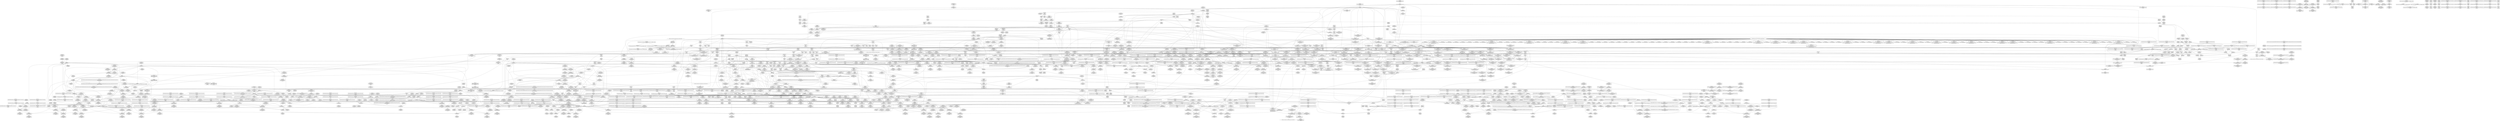 digraph {
	CE0x5d8a0d0 [shape=record,shape=Mrecord,label="{CE0x5d8a0d0|i64*_getelementptr_inbounds_(_11_x_i64_,_11_x_i64_*___llvm_gcov_ctr127,_i64_0,_i64_0)|*Constant*|*SummSink*}"]
	CE0x5d71160 [shape=record,shape=Mrecord,label="{CE0x5d71160|rcu_lock_release:tmp2|*SummSink*}"]
	"CONST[source:0(mediator),value:2(dynamic)][purpose:{subject}][SrcIdx:16]"
	CE0x5ccffc0 [shape=record,shape=Mrecord,label="{CE0x5ccffc0|get_current:tmp1|*SummSink*}"]
	CE0x5d17990 [shape=record,shape=Mrecord,label="{CE0x5d17990|avc_has_perm:ssid|Function::avc_has_perm&Arg::ssid::|*SummSink*}"]
	CE0x5dddc10 [shape=record,shape=Mrecord,label="{CE0x5dddc10|_call_void_rcu_lock_release(%struct.lockdep_map*_rcu_lock_map)_#10,_!dbg_!27733|include/linux/rcupdate.h,935|*SummSource*}"]
	CE0x5e2c2a0 [shape=record,shape=Mrecord,label="{CE0x5e2c2a0|i64*_getelementptr_inbounds_(_4_x_i64_,_4_x_i64_*___llvm_gcov_ctr135,_i64_0,_i64_0)|*Constant*}"]
	CE0x5d77ec0 [shape=record,shape=Mrecord,label="{CE0x5d77ec0|task_sid:tmp10|security/selinux/hooks.c,208|*SummSink*}"]
	CE0x5d54e60 [shape=record,shape=Mrecord,label="{CE0x5d54e60|i8*_getelementptr_inbounds_(_25_x_i8_,_25_x_i8_*_.str45,_i32_0,_i32_0)|*Constant*}"]
	CE0x5de9600 [shape=record,shape=Mrecord,label="{CE0x5de9600|i64_ptrtoint_(i8*_blockaddress(_rcu_lock_acquire,_%__here)_to_i64)|*Constant*|*SummSource*}"]
	CE0x5cc4790 [shape=record,shape=Mrecord,label="{CE0x5cc4790|ipc_alloc_security:sclass|Function::ipc_alloc_security&Arg::sclass::|*SummSink*}"]
	CE0x5d3df90 [shape=record,shape=Mrecord,label="{CE0x5d3df90|cred_sid:tmp4|*LoadInst*|security/selinux/hooks.c,196|*SummSource*}"]
	CE0x5ce0440 [shape=record,shape=Mrecord,label="{CE0x5ce0440|80:_i32,_112:_i8*,_:_CMRE_49,50_}"]
	CE0x5ce5740 [shape=record,shape=Mrecord,label="{CE0x5ce5740|current_sid:entry}"]
	CE0x5cc58d0 [shape=record,shape=Mrecord,label="{CE0x5cc58d0|kzalloc:bb|*SummSource*}"]
	CE0x5cf7b20 [shape=record,shape=Mrecord,label="{CE0x5cf7b20|selinux_msg_queue_alloc_security:security|security/selinux/hooks.c,5161}"]
	CE0x5d5c050 [shape=record,shape=Mrecord,label="{CE0x5d5c050|ipc_free_security:tmp6|security/selinux/hooks.c,5099|*SummSource*}"]
	CE0x5d13ea0 [shape=record,shape=Mrecord,label="{CE0x5d13ea0|selinux_msg_queue_alloc_security:key|security/selinux/hooks.c,5164|*SummSink*}"]
	CE0x5d4fb50 [shape=record,shape=Mrecord,label="{CE0x5d4fb50|rcu_read_unlock:tmp14|include/linux/rcupdate.h,933|*SummSink*}"]
	CE0x5d81ad0 [shape=record,shape=Mrecord,label="{CE0x5d81ad0|_ret_i32_%tmp6,_!dbg_!27716|security/selinux/hooks.c,197|*SummSource*}"]
	CE0x5ddaf70 [shape=record,shape=Mrecord,label="{CE0x5ddaf70|rcu_read_unlock:tmp18|include/linux/rcupdate.h,933}"]
	CE0x5dd6740 [shape=record,shape=Mrecord,label="{CE0x5dd6740|_call_void_mcount()_#3|*SummSink*}"]
	CE0x5d736c0 [shape=record,shape=Mrecord,label="{CE0x5d736c0|rcu_read_unlock:do.body|*SummSink*}"]
	CE0x5d806d0 [shape=record,shape=Mrecord,label="{CE0x5d806d0|task_sid:tmp27|security/selinux/hooks.c,208|*SummSink*}"]
	CE0x5ddbea0 [shape=record,shape=Mrecord,label="{CE0x5ddbea0|rcu_read_unlock:tmp19|include/linux/rcupdate.h,933}"]
	CE0x5d5e160 [shape=record,shape=Mrecord,label="{CE0x5d5e160|i64*_getelementptr_inbounds_(_2_x_i64_,_2_x_i64_*___llvm_gcov_ctr182,_i64_0,_i64_1)|*Constant*|*SummSink*}"]
	CE0x5d2c940 [shape=record,shape=Mrecord,label="{CE0x5d2c940|i1_true|*Constant*}"]
	CE0x5d27d40 [shape=record,shape=Mrecord,label="{CE0x5d27d40|rcu_lock_release:tmp|*SummSink*}"]
	CE0x5cd1cd0 [shape=record,shape=Mrecord,label="{CE0x5cd1cd0|80:_i32,_112:_i8*,_:_CMRE_70,71_}"]
	CE0x5d817d0 [shape=record,shape=Mrecord,label="{CE0x5d817d0|cred_sid:cred|Function::cred_sid&Arg::cred::|*SummSink*}"]
	CE0x5d305c0 [shape=record,shape=Mrecord,label="{CE0x5d305c0|current_sid:tmp11|security/selinux/hooks.c,218}"]
	CE0x5cb05f0 [shape=record,shape=Mrecord,label="{CE0x5cb05f0|_ret_i32_%retval.0,_!dbg_!27731|security/selinux/hooks.c,5093|*SummSink*}"]
	CE0x5dd7470 [shape=record,shape=Mrecord,label="{CE0x5dd7470|i64*_getelementptr_inbounds_(_11_x_i64_,_11_x_i64_*___llvm_gcov_ctr132,_i64_0,_i64_0)|*Constant*}"]
	CE0x5d32990 [shape=record,shape=Mrecord,label="{CE0x5d32990|current_sid:tmp15|security/selinux/hooks.c,218|*SummSink*}"]
	CE0x5caf240 [shape=record,shape=Mrecord,label="{CE0x5caf240|current_sid:tmp6|security/selinux/hooks.c,218|*SummSink*}"]
	CE0x5cde3f0 [shape=record,shape=Mrecord,label="{CE0x5cde3f0|80:_i32,_112:_i8*,_:_CMRE_160,168_|*MultipleSource*|Function::selinux_msg_queue_alloc_security&Arg::msq::|security/selinux/hooks.c,5157}"]
	CE0x5de11f0 [shape=record,shape=Mrecord,label="{CE0x5de11f0|_call_void___rcu_read_unlock()_#10,_!dbg_!27734|include/linux/rcupdate.h,937|*SummSink*}"]
	CE0x5cd0d40 [shape=record,shape=Mrecord,label="{CE0x5cd0d40|selinux_msg_queue_alloc_security:tmp4|security/selinux/hooks.c,5158}"]
	CE0x5d866a0 [shape=record,shape=Mrecord,label="{CE0x5d866a0|rcu_read_lock:if.then}"]
	CE0x5ceee90 [shape=record,shape=Mrecord,label="{CE0x5ceee90|ipc_alloc_security:tmp3|security/selinux/hooks.c,5084}"]
	CE0x5d50b80 [shape=record,shape=Mrecord,label="{CE0x5d50b80|rcu_read_lock:tmp14|include/linux/rcupdate.h,882|*SummSink*}"]
	CE0x5deeb50 [shape=record,shape=Mrecord,label="{CE0x5deeb50|rcu_lock_acquire:tmp5|include/linux/rcupdate.h,418}"]
	CE0x5e09c80 [shape=record,shape=Mrecord,label="{CE0x5e09c80|__rcu_read_unlock:bb}"]
	CE0x5ddfd40 [shape=record,shape=Mrecord,label="{CE0x5ddfd40|rcu_lock_release:entry}"]
	CE0x5cf0870 [shape=record,shape=Mrecord,label="{CE0x5cf0870|ipc_alloc_security:return|*SummSource*}"]
	CE0x5cd5f70 [shape=record,shape=Mrecord,label="{CE0x5cd5f70|80:_i32,_112:_i8*,_:_CMRE_60,61_}"]
	CE0x5e1c370 [shape=record,shape=Mrecord,label="{CE0x5e1c370|i64*_getelementptr_inbounds_(_4_x_i64_,_4_x_i64_*___llvm_gcov_ctr135,_i64_0,_i64_1)|*Constant*|*SummSource*}"]
	CE0x5df8e70 [shape=record,shape=Mrecord,label="{CE0x5df8e70|__rcu_read_unlock:tmp3|*SummSink*}"]
	CE0x5e04230 [shape=record,shape=Mrecord,label="{CE0x5e04230|i64*_getelementptr_inbounds_(_4_x_i64_,_4_x_i64_*___llvm_gcov_ctr134,_i64_0,_i64_2)|*Constant*}"]
	CE0x5dd8ca0 [shape=record,shape=Mrecord,label="{CE0x5dd8ca0|__rcu_read_lock:tmp5|include/linux/rcupdate.h,239|*SummSink*}"]
	CE0x5cbf350 [shape=record,shape=Mrecord,label="{CE0x5cbf350|80:_i32,_112:_i8*,_:_CMRE_8,9_}"]
	CE0x5d78960 [shape=record,shape=Mrecord,label="{CE0x5d78960|i32_22|*Constant*}"]
	CE0x5d75050 [shape=record,shape=Mrecord,label="{CE0x5d75050|_call_void_rcu_read_lock()_#10,_!dbg_!27712|security/selinux/hooks.c,207|*SummSource*}"]
	CE0x5ddbf10 [shape=record,shape=Mrecord,label="{CE0x5ddbf10|rcu_read_unlock:tmp19|include/linux/rcupdate.h,933|*SummSource*}"]
	CE0x5ce7b80 [shape=record,shape=Mrecord,label="{CE0x5ce7b80|GLOBAL:current_sid.__warned|Global_var:current_sid.__warned|*SummSink*}"]
	CE0x5d16c40 [shape=record,shape=Mrecord,label="{CE0x5d16c40|selinux_msg_queue_alloc_security:tmp14|security/selinux/hooks.c,5168|*SummSink*}"]
	CE0x5d395e0 [shape=record,shape=Mrecord,label="{CE0x5d395e0|task_sid:tmp25|security/selinux/hooks.c,208|*SummSource*}"]
	CE0x5d8ff60 [shape=record,shape=Mrecord,label="{CE0x5d8ff60|i8*_getelementptr_inbounds_(_41_x_i8_,_41_x_i8_*_.str44,_i32_0,_i32_0)|*Constant*|*SummSource*}"]
	CE0x5cebac0 [shape=record,shape=Mrecord,label="{CE0x5cebac0|selinux_msg_queue_alloc_security:tmp21|security/selinux/hooks.c,5173|*SummSource*}"]
	CE0x5d381b0 [shape=record,shape=Mrecord,label="{CE0x5d381b0|task_sid:tmp22|security/selinux/hooks.c,208|*SummSink*}"]
	CE0x5d65d90 [shape=record,shape=Mrecord,label="{CE0x5d65d90|rcu_read_lock:do.body}"]
	CE0x5d41ec0 [shape=record,shape=Mrecord,label="{CE0x5d41ec0|current_sid:sid|security/selinux/hooks.c,220|*SummSink*}"]
	CE0x5de23f0 [shape=record,shape=Mrecord,label="{CE0x5de23f0|__rcu_read_lock:do.body}"]
	CE0x7a42a30 [shape=record,shape=Mrecord,label="{CE0x7a42a30|80:_i32,_112:_i8*,_:_CMRE_7,8_}"]
	CE0x5ccc2c0 [shape=record,shape=Mrecord,label="{CE0x5ccc2c0|get_current:entry}"]
	CE0x5e2f080 [shape=record,shape=Mrecord,label="{CE0x5e2f080|__preempt_count_sub:tmp|*SummSource*}"]
	CE0x5cce5b0 [shape=record,shape=Mrecord,label="{CE0x5cce5b0|GLOBAL:current_sid|*Constant*|*SummSource*}"]
	CE0x5d15400 [shape=record,shape=Mrecord,label="{CE0x5d15400|avc_has_perm:entry|*SummSource*}"]
	CE0x5d87de0 [shape=record,shape=Mrecord,label="{CE0x5d87de0|GLOBAL:rcu_read_unlock.__warned|Global_var:rcu_read_unlock.__warned|*SummSource*}"]
	CE0x5d2cc00 [shape=record,shape=Mrecord,label="{CE0x5d2cc00|_call_void_kfree(i8*_%tmp6)_#10,_!dbg_!27718|security/selinux/hooks.c,5099|*SummSource*}"]
	CE0x5d2b150 [shape=record,shape=Mrecord,label="{CE0x5d2b150|i64*_getelementptr_inbounds_(_2_x_i64_,_2_x_i64_*___llvm_gcov_ctr302,_i64_0,_i64_0)|*Constant*|*SummSink*}"]
	CE0x5d5b9c0 [shape=record,shape=Mrecord,label="{CE0x5d5b9c0|rcu_read_lock:tmp8|include/linux/rcupdate.h,882|*SummSource*}"]
	CE0x5cc6a00 [shape=record,shape=Mrecord,label="{CE0x5cc6a00|80:_i32,_112:_i8*,_:_CMRE_4,5_}"]
	CE0x5cee8f0 [shape=record,shape=Mrecord,label="{CE0x5cee8f0|i64*_getelementptr_inbounds_(_11_x_i64_,_11_x_i64_*___llvm_gcov_ctr125,_i64_0,_i64_8)|*Constant*|*SummSink*}"]
	CE0x5d8bb90 [shape=record,shape=Mrecord,label="{CE0x5d8bb90|rcu_read_lock:bb|*SummSink*}"]
	CE0x5d15eb0 [shape=record,shape=Mrecord,label="{CE0x5d15eb0|i64_4|*Constant*|*SummSink*}"]
	CE0x5cde7b0 [shape=record,shape=Mrecord,label="{CE0x5cde7b0|80:_i32,_112:_i8*,_:_CMRE_172,176_|*MultipleSource*|Function::selinux_msg_queue_alloc_security&Arg::msq::|security/selinux/hooks.c,5157}"]
	CE0x5d90fb0 [shape=record,shape=Mrecord,label="{CE0x5d90fb0|task_sid:tmp20|security/selinux/hooks.c,208}"]
	CE0x5d3b010 [shape=record,shape=Mrecord,label="{CE0x5d3b010|get_current:entry}"]
	CE0x5d3e2e0 [shape=record,shape=Mrecord,label="{CE0x5d3e2e0|cred_sid:tmp5|security/selinux/hooks.c,196|*SummSource*}"]
	CE0x5ddd330 [shape=record,shape=Mrecord,label="{CE0x5ddd330|rcu_read_unlock:tmp22|include/linux/rcupdate.h,935|*SummSource*}"]
	CE0x5d98f90 [shape=record,shape=Mrecord,label="{CE0x5d98f90|task_sid:do.body5|*SummSink*}"]
	CE0x5d5ce40 [shape=record,shape=Mrecord,label="{CE0x5d5ce40|task_sid:tmp15|security/selinux/hooks.c,208|*SummSink*}"]
	CE0x5d69f60 [shape=record,shape=Mrecord,label="{CE0x5d69f60|i64*_getelementptr_inbounds_(_6_x_i64_,_6_x_i64_*___llvm_gcov_ctr301,_i64_0,_i64_4)|*Constant*|*SummSink*}"]
	CE0x5cc5ee0 [shape=record,shape=Mrecord,label="{CE0x5cc5ee0|i32_32768|*Constant*|*SummSink*}"]
	CE0x5d93610 [shape=record,shape=Mrecord,label="{CE0x5d93610|task_sid:tmp6|security/selinux/hooks.c,208|*SummSink*}"]
	CE0x5d8db10 [shape=record,shape=Mrecord,label="{CE0x5d8db10|_call_void_mcount()_#3|*SummSink*}"]
	CE0x5e23b90 [shape=record,shape=Mrecord,label="{CE0x5e23b90|_call_void_mcount()_#3|*SummSource*}"]
	CE0x5e18c20 [shape=record,shape=Mrecord,label="{CE0x5e18c20|__preempt_count_add:tmp7|./arch/x86/include/asm/preempt.h,73|*SummSink*}"]
	CE0x5d931e0 [shape=record,shape=Mrecord,label="{CE0x5d931e0|i64*_getelementptr_inbounds_(_11_x_i64_,_11_x_i64_*___llvm_gcov_ctr127,_i64_0,_i64_1)|*Constant*}"]
	CE0x5cd0c30 [shape=record,shape=Mrecord,label="{CE0x5cd0c30|i64_0|*Constant*|*SummSink*}"]
	CE0x5d94190 [shape=record,shape=Mrecord,label="{CE0x5d94190|cred_sid:tmp6|security/selinux/hooks.c,197}"]
	CE0x5ce3600 [shape=record,shape=Mrecord,label="{CE0x5ce3600|80:_i32,_112:_i8*,_:_CMRE_39,40_}"]
	CE0x5d3cb50 [shape=record,shape=Mrecord,label="{CE0x5d3cb50|rcu_lock_release:tmp4|include/linux/rcupdate.h,423|*SummSource*}"]
	CE0x5d28370 [shape=record,shape=Mrecord,label="{CE0x5d28370|ipc_alloc_security:sid3|security/selinux/hooks.c,5089|*SummSink*}"]
	CE0x5cbd2b0 [shape=record,shape=Mrecord,label="{CE0x5cbd2b0|selinux_msg_queue_alloc_security:if.then|*SummSink*}"]
	CE0x5d8adf0 [shape=record,shape=Mrecord,label="{CE0x5d8adf0|task_sid:real_cred|security/selinux/hooks.c,208}"]
	CE0x5d91a30 [shape=record,shape=Mrecord,label="{CE0x5d91a30|task_sid:tmp19|security/selinux/hooks.c,208}"]
	CE0x5d68170 [shape=record,shape=Mrecord,label="{CE0x5d68170|rcu_read_lock:entry|*SummSink*}"]
	CE0x5e0fc60 [shape=record,shape=Mrecord,label="{CE0x5e0fc60|__preempt_count_add:tmp}"]
	CE0x5d80c60 [shape=record,shape=Mrecord,label="{CE0x5d80c60|task_sid:call7|security/selinux/hooks.c,208|*SummSink*}"]
	CE0x5d82460 [shape=record,shape=Mrecord,label="{CE0x5d82460|rcu_read_unlock:entry}"]
	CE0x5d12880 [shape=record,shape=Mrecord,label="{CE0x5d12880|i32_3|*Constant*|*SummSink*}"]
	CE0x5d10e70 [shape=record,shape=Mrecord,label="{CE0x5d10e70|selinux_msg_queue_alloc_security:tmp9|security/selinux/hooks.c,5161|*SummSink*}"]
	CE0x5cc1f60 [shape=record,shape=Mrecord,label="{CE0x5cc1f60|current_sid:tmp1|*SummSource*}"]
	CE0x5d978c0 [shape=record,shape=Mrecord,label="{CE0x5d978c0|task_sid:do.body5}"]
	CE0x5d827e0 [shape=record,shape=Mrecord,label="{CE0x5d827e0|rcu_read_unlock:entry|*SummSource*}"]
	CE0x5cf0670 [shape=record,shape=Mrecord,label="{CE0x5cf0670|ipc_alloc_security:bb|*SummSink*}"]
	CE0x5dd3790 [shape=record,shape=Mrecord,label="{CE0x5dd3790|__preempt_count_add:entry}"]
	CE0x5d95c80 [shape=record,shape=Mrecord,label="{CE0x5d95c80|task_sid:tobool|security/selinux/hooks.c,208|*SummSource*}"]
	CE0x5d12a00 [shape=record,shape=Mrecord,label="{CE0x5d12a00|selinux_msg_queue_alloc_security:tmp10|security/selinux/hooks.c,5164}"]
	CE0x5d57e40 [shape=record,shape=Mrecord,label="{CE0x5d57e40|i64*_getelementptr_inbounds_(_11_x_i64_,_11_x_i64_*___llvm_gcov_ctr127,_i64_0,_i64_10)|*Constant*|*SummSource*}"]
	CE0x5d13dc0 [shape=record,shape=Mrecord,label="{CE0x5d13dc0|selinux_msg_queue_alloc_security:key|security/selinux/hooks.c,5164}"]
	CE0x5cd2a20 [shape=record,shape=Mrecord,label="{CE0x5cd2a20|_call_void_lockdep_rcu_suspicious(i8*_getelementptr_inbounds_(_25_x_i8_,_25_x_i8_*_.str3,_i32_0,_i32_0),_i32_218,_i8*_getelementptr_inbounds_(_45_x_i8_,_45_x_i8_*_.str12,_i32_0,_i32_0))_#10,_!dbg_!27727|security/selinux/hooks.c,218|*SummSink*}"]
	CE0x5cd70a0 [shape=record,shape=Mrecord,label="{CE0x5cd70a0|current_sid:tmp6|security/selinux/hooks.c,218}"]
	CE0x5ceaa30 [shape=record,shape=Mrecord,label="{CE0x5ceaa30|i64*_getelementptr_inbounds_(_6_x_i64_,_6_x_i64_*___llvm_gcov_ctr301,_i64_0,_i64_5)|*Constant*|*SummSource*}"]
	CE0x5d17af0 [shape=record,shape=Mrecord,label="{CE0x5d17af0|avc_has_perm:auditdata|Function::avc_has_perm&Arg::auditdata::|*SummSink*}"]
	CE0x5d1dde0 [shape=record,shape=Mrecord,label="{CE0x5d1dde0|i64*_getelementptr_inbounds_(_9_x_i64_,_9_x_i64_*___llvm_gcov_ctr300,_i64_0,_i64_8)|*Constant*|*SummSink*}"]
	CE0x5d96670 [shape=record,shape=Mrecord,label="{CE0x5d96670|COLLAPSED:_GCMRE___llvm_gcov_ctr126_internal_global_13_x_i64_zeroinitializer:_elem_0:default:}"]
	CE0x5de25e0 [shape=record,shape=Mrecord,label="{CE0x5de25e0|__rcu_read_lock:do.body|*SummSink*}"]
	CE0x5ddf170 [shape=record,shape=Mrecord,label="{CE0x5ddf170|i64*_getelementptr_inbounds_(_11_x_i64_,_11_x_i64_*___llvm_gcov_ctr132,_i64_0,_i64_9)|*Constant*|*SummSink*}"]
	CE0x5d51410 [shape=record,shape=Mrecord,label="{CE0x5d51410|rcu_read_lock:tmp16|include/linux/rcupdate.h,882|*SummSource*}"]
	CE0x5d2b460 [shape=record,shape=Mrecord,label="{CE0x5d2b460|current_sid:tmp2|*SummSink*}"]
	CE0x5ce4710 [shape=record,shape=Mrecord,label="{CE0x5ce4710|current_sid:tmp}"]
	CE0x5cd3f50 [shape=record,shape=Mrecord,label="{CE0x5cd3f50|i64*_getelementptr_inbounds_(_11_x_i64_,_11_x_i64_*___llvm_gcov_ctr125,_i64_0,_i64_1)|*Constant*|*SummSink*}"]
	CE0x5d988b0 [shape=record,shape=Mrecord,label="{CE0x5d988b0|cred_sid:tmp4|*LoadInst*|security/selinux/hooks.c,196|*SummSink*}"]
	CE0x5cea820 [shape=record,shape=Mrecord,label="{CE0x5cea820|ipc_alloc_security:retval.0|*SummSink*}"]
	CE0x5d833d0 [shape=record,shape=Mrecord,label="{CE0x5d833d0|i64*_getelementptr_inbounds_(_2_x_i64_,_2_x_i64_*___llvm_gcov_ctr109,_i64_0,_i64_0)|*Constant*|*SummSource*}"]
	CE0x5e2ffb0 [shape=record,shape=Mrecord,label="{CE0x5e2ffb0|__preempt_count_sub:tmp1|*SummSource*}"]
	CE0x5d95360 [shape=record,shape=Mrecord,label="{CE0x5d95360|GLOBAL:__llvm_gcov_ctr132|Global_var:__llvm_gcov_ctr132}"]
	CE0x5d5fa80 [shape=record,shape=Mrecord,label="{CE0x5d5fa80|ipc_free_security:security1|security/selinux/hooks.c,5098|*SummSink*}"]
	CE0x5ce5c90 [shape=record,shape=Mrecord,label="{CE0x5ce5c90|80:_i32,_112:_i8*,_:_CMRE_208,216_|*MultipleSource*|Function::selinux_msg_queue_alloc_security&Arg::msq::|security/selinux/hooks.c,5157}"]
	CE0x5cd0f90 [shape=record,shape=Mrecord,label="{CE0x5cd0f90|selinux_msg_queue_alloc_security:tmp3|security/selinux/hooks.c,5158|*SummSource*}"]
	CE0x5defab0 [shape=record,shape=Mrecord,label="{CE0x5defab0|__rcu_read_lock:bb}"]
	CE0x5d89240 [shape=record,shape=Mrecord,label="{CE0x5d89240|rcu_lock_acquire:map|Function::rcu_lock_acquire&Arg::map::|*SummSink*}"]
	CE0x5d3fb50 [shape=record,shape=Mrecord,label="{CE0x5d3fb50|current_sid:cred|security/selinux/hooks.c,218}"]
	CE0x5cf72b0 [shape=record,shape=Mrecord,label="{CE0x5cf72b0|current_sid:tmp18|security/selinux/hooks.c,218|*SummSource*}"]
	CE0x5cedee0 [shape=record,shape=Mrecord,label="{CE0x5cedee0|_call_void_mcount()_#3|*SummSink*}"]
	CE0x5d88f70 [shape=record,shape=Mrecord,label="{CE0x5d88f70|rcu_lock_acquire:map|Function::rcu_lock_acquire&Arg::map::}"]
	CE0x5e1da50 [shape=record,shape=Mrecord,label="{CE0x5e1da50|__rcu_read_unlock:tmp4|include/linux/rcupdate.h,244|*SummSource*}"]
	CE0x5d30f50 [shape=record,shape=Mrecord,label="{CE0x5d30f50|current_sid:if.then|*SummSource*}"]
	CE0x5cdf060 [shape=record,shape=Mrecord,label="{CE0x5cdf060|80:_i32,_112:_i8*,_:_CMRE_12,13_}"]
	CE0x5ccf570 [shape=record,shape=Mrecord,label="{CE0x5ccf570|selinux_msg_queue_alloc_security:return|*SummSink*}"]
	CE0x5d4b1f0 [shape=record,shape=Mrecord,label="{CE0x5d4b1f0|GLOBAL:kfree|*Constant*}"]
	CE0x5e35dd0 [shape=record,shape=Mrecord,label="{CE0x5e35dd0|__preempt_count_sub:sub|./arch/x86/include/asm/preempt.h,77}"]
	CE0x5d32dd0 [shape=record,shape=Mrecord,label="{CE0x5d32dd0|_call_void_mcount()_#3|*SummSource*}"]
	CE0x5d908c0 [shape=record,shape=Mrecord,label="{CE0x5d908c0|i64*_getelementptr_inbounds_(_13_x_i64_,_13_x_i64_*___llvm_gcov_ctr126,_i64_0,_i64_9)|*Constant*}"]
	CE0x5d2ee40 [shape=record,shape=Mrecord,label="{CE0x5d2ee40|i64*_getelementptr_inbounds_(_11_x_i64_,_11_x_i64_*___llvm_gcov_ctr125,_i64_0,_i64_0)|*Constant*}"]
	CE0x5d12310 [shape=record,shape=Mrecord,label="{CE0x5d12310|selinux_msg_queue_alloc_security:call6|security/selinux/hooks.c,5166|*SummSink*}"]
	CE0x5d12240 [shape=record,shape=Mrecord,label="{CE0x5d12240|selinux_msg_queue_alloc_security:call6|security/selinux/hooks.c,5166|*SummSource*}"]
	CE0x5dd3f10 [shape=record,shape=Mrecord,label="{CE0x5dd3f10|_call_void___preempt_count_sub(i32_1)_#10,_!dbg_!27715|include/linux/rcupdate.h,244|*SummSource*}"]
	CE0x5d142d0 [shape=record,shape=Mrecord,label="{CE0x5d142d0|selinux_msg_queue_alloc_security:tmp10|security/selinux/hooks.c,5164|*SummSink*}"]
	CE0x5df2940 [shape=record,shape=Mrecord,label="{CE0x5df2940|rcu_lock_release:tmp3|*SummSink*}"]
	CE0x5cdd5a0 [shape=record,shape=Mrecord,label="{CE0x5cdd5a0|_ret_%struct.task_struct*_%tmp4,_!dbg_!27714|./arch/x86/include/asm/current.h,14|*SummSource*}"]
	CE0x5d85310 [shape=record,shape=Mrecord,label="{CE0x5d85310|rcu_lock_acquire:bb}"]
	CE0x5e249f0 [shape=record,shape=Mrecord,label="{CE0x5e249f0|__preempt_count_sub:tmp3|*SummSink*}"]
	CE0x5cd12c0 [shape=record,shape=Mrecord,label="{CE0x5cd12c0|80:_i32,_112:_i8*,_:_CMRE_56,57_}"]
	CE0x5d86990 [shape=record,shape=Mrecord,label="{CE0x5d86990|rcu_read_unlock:tmp3}"]
	CE0x5d204e0 [shape=record,shape=Mrecord,label="{CE0x5d204e0|ipc_free_security:entry|*SummSink*}"]
	CE0x5d61ad0 [shape=record,shape=Mrecord,label="{CE0x5d61ad0|kzalloc:or|include/linux/slab.h,578|*SummSource*}"]
	CE0x5def960 [shape=record,shape=Mrecord,label="{CE0x5def960|i64*_getelementptr_inbounds_(_4_x_i64_,_4_x_i64_*___llvm_gcov_ctr128,_i64_0,_i64_0)|*Constant*|*SummSource*}"]
	CE0x5ccfbc0 [shape=record,shape=Mrecord,label="{CE0x5ccfbc0|get_current:tmp1|*SummSource*}"]
	CE0x5dd5880 [shape=record,shape=Mrecord,label="{CE0x5dd5880|rcu_read_unlock:call3|include/linux/rcupdate.h,933|*SummSource*}"]
	CE0x5ce7f20 [shape=record,shape=Mrecord,label="{CE0x5ce7f20|80:_i32,_112:_i8*,_:_CMRE_20,21_}"]
	CE0x5d3d590 [shape=record,shape=Mrecord,label="{CE0x5d3d590|_call_void___preempt_count_sub(i32_1)_#10,_!dbg_!27715|include/linux/rcupdate.h,244|*SummSink*}"]
	CE0x5d74990 [shape=record,shape=Mrecord,label="{CE0x5d74990|kmalloc:tmp1|*SummSource*}"]
	CE0x5cc5360 [shape=record,shape=Mrecord,label="{CE0x5cc5360|current_sid:tmp8|security/selinux/hooks.c,218|*SummSource*}"]
	CE0x5cc54d0 [shape=record,shape=Mrecord,label="{CE0x5cc54d0|current_sid:tobool1|security/selinux/hooks.c,218}"]
	CE0x5cee4c0 [shape=record,shape=Mrecord,label="{CE0x5cee4c0|ipc_free_security:tmp3}"]
	CE0x5d8f970 [shape=record,shape=Mrecord,label="{CE0x5d8f970|i8*_getelementptr_inbounds_(_25_x_i8_,_25_x_i8_*_.str3,_i32_0,_i32_0)|*Constant*}"]
	CE0x5d5c700 [shape=record,shape=Mrecord,label="{CE0x5d5c700|GLOBAL:__kmalloc|*Constant*|*SummSink*}"]
	CE0x5d19ee0 [shape=record,shape=Mrecord,label="{CE0x5d19ee0|task_sid:tmp7|security/selinux/hooks.c,208|*SummSink*}"]
	CE0x5df2d60 [shape=record,shape=Mrecord,label="{CE0x5df2d60|__rcu_read_unlock:tmp6|include/linux/rcupdate.h,245|*SummSink*}"]
	CE0x5d5be30 [shape=record,shape=Mrecord,label="{CE0x5d5be30|kzalloc:tmp}"]
	CE0x5ce5840 [shape=record,shape=Mrecord,label="{CE0x5ce5840|current_sid:entry|*SummSource*}"]
	CE0x5e06fe0 [shape=record,shape=Mrecord,label="{CE0x5e06fe0|rcu_lock_acquire:indirectgoto|*SummSink*}"]
	CE0x5d2a510 [shape=record,shape=Mrecord,label="{CE0x5d2a510|current_sid:tmp3|*SummSource*}"]
	CE0x5d318a0 [shape=record,shape=Mrecord,label="{CE0x5d318a0|current_sid:tmp12|security/selinux/hooks.c,218|*SummSource*}"]
	CE0x5d2f6e0 [shape=record,shape=Mrecord,label="{CE0x5d2f6e0|current_sid:tmp10|security/selinux/hooks.c,218|*SummSource*}"]
	CE0x5d28ab0 [shape=record,shape=Mrecord,label="{CE0x5d28ab0|ipc_alloc_security:security|security/selinux/hooks.c,5090}"]
	CE0x5d82000 [shape=record,shape=Mrecord,label="{CE0x5d82000|_call_void_rcu_read_unlock()_#10,_!dbg_!27748|security/selinux/hooks.c,209}"]
	CE0x5cc2700 [shape=record,shape=Mrecord,label="{CE0x5cc2700|selinux_msg_queue_alloc_security:entry}"]
	CE0x5ce1e40 [shape=record,shape=Mrecord,label="{CE0x5ce1e40|i64_2|*Constant*}"]
	CE0x5d849d0 [shape=record,shape=Mrecord,label="{CE0x5d849d0|rcu_read_unlock:tmp8|include/linux/rcupdate.h,933|*SummSource*}"]
	CE0x5cbd7a0 [shape=record,shape=Mrecord,label="{CE0x5cbd7a0|selinux_msg_queue_alloc_security:if.end}"]
	CE0x5d14bb0 [shape=record,shape=Mrecord,label="{CE0x5d14bb0|ipc_alloc_security:tmp6|security/selinux/hooks.c,5084}"]
	CE0x5e1b340 [shape=record,shape=Mrecord,label="{CE0x5e1b340|i64*_getelementptr_inbounds_(_4_x_i64_,_4_x_i64_*___llvm_gcov_ctr129,_i64_0,_i64_0)|*Constant*|*SummSource*}"]
	CE0x5e20fb0 [shape=record,shape=Mrecord,label="{CE0x5e20fb0|__preempt_count_sub:tmp}"]
	CE0x5ce9990 [shape=record,shape=Mrecord,label="{CE0x5ce9990|rcu_lock_acquire:tmp1|*SummSink*}"]
	CE0x5d68580 [shape=record,shape=Mrecord,label="{CE0x5d68580|kzalloc:flags|Function::kzalloc&Arg::flags::|*SummSink*}"]
	CE0x5d14700 [shape=record,shape=Mrecord,label="{CE0x5d14700|0:_i16,_4:_i32,_:_CMRE_0,2_|*MultipleSource*|security/selinux/hooks.c,5166|security/selinux/hooks.c,5161|security/selinux/hooks.c,5161}"]
	CE0x5df4630 [shape=record,shape=Mrecord,label="{CE0x5df4630|i8*_undef|*Constant*|*SummSource*}"]
	CE0x5d48ec0 [shape=record,shape=Mrecord,label="{CE0x5d48ec0|ipc_alloc_security:call1|security/selinux/hooks.c,5087}"]
	CE0x5d40420 [shape=record,shape=Mrecord,label="{CE0x5d40420|i32_22|*Constant*}"]
	CE0x5e36290 [shape=record,shape=Mrecord,label="{CE0x5e36290|__preempt_count_sub:tmp3|*SummSource*}"]
	CE0x5d92c00 [shape=record,shape=Mrecord,label="{CE0x5d92c00|GLOBAL:lockdep_rcu_suspicious|*Constant*}"]
	CE0x5d91aa0 [shape=record,shape=Mrecord,label="{CE0x5d91aa0|task_sid:tmp18|security/selinux/hooks.c,208|*SummSource*}"]
	CE0x5e1d9e0 [shape=record,shape=Mrecord,label="{CE0x5e1d9e0|__rcu_read_unlock:tmp4|include/linux/rcupdate.h,244}"]
	CE0x5d64cd0 [shape=record,shape=Mrecord,label="{CE0x5d64cd0|rcu_read_lock:tmp1|*SummSink*}"]
	CE0x5deff00 [shape=record,shape=Mrecord,label="{CE0x5deff00|GLOBAL:__preempt_count|Global_var:__preempt_count}"]
	CE0x5587c40 [shape=record,shape=Mrecord,label="{CE0x5587c40|selinux_msg_queue_alloc_security:q_perm|security/selinux/hooks.c,5157|*SummSink*}"]
	CE0x5d635c0 [shape=record,shape=Mrecord,label="{CE0x5d635c0|GLOBAL:rcu_read_lock|*Constant*}"]
	CE0x5de9190 [shape=record,shape=Mrecord,label="{CE0x5de9190|%struct.lockdep_map*_null|*Constant*}"]
	CE0x5d56fa0 [shape=record,shape=Mrecord,label="{CE0x5d56fa0|rcu_read_lock:tmp19|include/linux/rcupdate.h,882|*SummSource*}"]
	CE0x5cd1a70 [shape=record,shape=Mrecord,label="{CE0x5cd1a70|80:_i32,_112:_i8*,_:_CMRE_68,69_}"]
	CE0x5d6b2b0 [shape=record,shape=Mrecord,label="{CE0x5d6b2b0|kzalloc:tmp3}"]
	CE0x5e2c110 [shape=record,shape=Mrecord,label="{CE0x5e2c110|__preempt_count_sub:bb|*SummSource*}"]
	CE0x5e0a240 [shape=record,shape=Mrecord,label="{CE0x5e0a240|__rcu_read_lock:do.end}"]
	CE0x5ce89d0 [shape=record,shape=Mrecord,label="{CE0x5ce89d0|GLOBAL:__llvm_gcov_ctr125|Global_var:__llvm_gcov_ctr125|*SummSource*}"]
	CE0x5defc20 [shape=record,shape=Mrecord,label="{CE0x5defc20|_call_void_asm_addl_$1,_%gs:$0_,_*m,ri,*m,_dirflag_,_fpsr_,_flags_(i32*___preempt_count,_i32_%sub,_i32*___preempt_count)_#3,_!dbg_!27717,_!srcloc_!27718|./arch/x86/include/asm/preempt.h,77|*SummSource*}"]
	CE0x5cf6300 [shape=record,shape=Mrecord,label="{CE0x5cf6300|i32_10|*Constant*|*SummSource*}"]
	CE0x5d64760 [shape=record,shape=Mrecord,label="{CE0x5d64760|i64*_getelementptr_inbounds_(_13_x_i64_,_13_x_i64_*___llvm_gcov_ctr126,_i64_0,_i64_1)|*Constant*|*SummSource*}"]
	CE0x5d1a8a0 [shape=record,shape=Mrecord,label="{CE0x5d1a8a0|GLOBAL:task_sid.__warned|Global_var:task_sid.__warned|*SummSource*}"]
	CE0x5dee710 [shape=record,shape=Mrecord,label="{CE0x5dee710|rcu_lock_release:bb}"]
	CE0x5d391e0 [shape=record,shape=Mrecord,label="{CE0x5d391e0|i64*_getelementptr_inbounds_(_13_x_i64_,_13_x_i64_*___llvm_gcov_ctr126,_i64_0,_i64_11)|*Constant*|*SummSink*}"]
	CE0x5d4b010 [shape=record,shape=Mrecord,label="{CE0x5d4b010|ipc_free_security:tmp4|*LoadInst*|security/selinux/hooks.c,5097|*SummSink*}"]
	CE0x5cc8240 [shape=record,shape=Mrecord,label="{CE0x5cc8240|selinux_msg_queue_alloc_security:q_perm|security/selinux/hooks.c,5157|*SummSource*}"]
	CE0x5d81c30 [shape=record,shape=Mrecord,label="{CE0x5d81c30|_ret_i32_%tmp6,_!dbg_!27716|security/selinux/hooks.c,197|*SummSink*}"]
	CE0x5e04ce0 [shape=record,shape=Mrecord,label="{CE0x5e04ce0|__preempt_count_sub:do.body|*SummSink*}"]
	CE0x5d88e20 [shape=record,shape=Mrecord,label="{CE0x5d88e20|rcu_read_unlock:tobool1|include/linux/rcupdate.h,933|*SummSource*}"]
	CE0x5d8d4c0 [shape=record,shape=Mrecord,label="{CE0x5d8d4c0|i64_0|*Constant*}"]
	CE0x5d88e90 [shape=record,shape=Mrecord,label="{CE0x5d88e90|rcu_read_unlock:tobool1|include/linux/rcupdate.h,933|*SummSink*}"]
	CE0x5ce33a0 [shape=record,shape=Mrecord,label="{CE0x5ce33a0|80:_i32,_112:_i8*,_:_CMRE_37,38_}"]
	CE0x5d71e70 [shape=record,shape=Mrecord,label="{CE0x5d71e70|GLOBAL:__llvm_gcov_ctr132|Global_var:__llvm_gcov_ctr132|*SummSink*}"]
	CE0x5d43ab0 [shape=record,shape=Mrecord,label="{CE0x5d43ab0|rcu_read_lock:tmp5|include/linux/rcupdate.h,882}"]
	CE0x5d91180 [shape=record,shape=Mrecord,label="{CE0x5d91180|task_sid:tmp20|security/selinux/hooks.c,208|*SummSource*}"]
	CE0x5defe90 [shape=record,shape=Mrecord,label="{CE0x5defe90|void_(i32*,_i32,_i32*)*_asm_addl_$1,_%gs:$0_,_*m,ri,*m,_dirflag_,_fpsr_,_flags_}"]
	CE0x5d30de0 [shape=record,shape=Mrecord,label="{CE0x5d30de0|current_sid:land.lhs.true2|*SummSink*}"]
	CE0x5ccb9f0 [shape=record,shape=Mrecord,label="{CE0x5ccb9f0|COLLAPSED:_GCMRE___llvm_gcov_ctr300_internal_global_9_x_i64_zeroinitializer:_elem_0:default:}"]
	CE0x5d164b0 [shape=record,shape=Mrecord,label="{CE0x5d164b0|selinux_msg_queue_alloc_security:tmp13|security/selinux/hooks.c,5168|*SummSource*}"]
	CE0x5d92600 [shape=record,shape=Mrecord,label="{CE0x5d92600|i8*_getelementptr_inbounds_(_41_x_i8_,_41_x_i8_*_.str44,_i32_0,_i32_0)|*Constant*}"]
	CE0x5d45810 [shape=record,shape=Mrecord,label="{CE0x5d45810|rcu_read_unlock:tmp5|include/linux/rcupdate.h,933}"]
	CE0x5d77a30 [shape=record,shape=Mrecord,label="{CE0x5d77a30|cred_sid:tmp3|*SummSource*}"]
	CE0x5e0fcd0 [shape=record,shape=Mrecord,label="{CE0x5e0fcd0|COLLAPSED:_GCMRE___llvm_gcov_ctr129_internal_global_4_x_i64_zeroinitializer:_elem_0:default:}"]
	CE0x5dd4cf0 [shape=record,shape=Mrecord,label="{CE0x5dd4cf0|rcu_read_unlock:call3|include/linux/rcupdate.h,933}"]
	CE0x5cc3d60 [shape=record,shape=Mrecord,label="{CE0x5cc3d60|80:_i32,_112:_i8*,_:_CMRE_21,22_}"]
	CE0x5ce3690 [shape=record,shape=Mrecord,label="{CE0x5ce3690|i32_1|*Constant*|*SummSource*}"]
	CE0x5d46370 [shape=record,shape=Mrecord,label="{CE0x5d46370|rcu_read_lock:tmp7|include/linux/rcupdate.h,882|*SummSource*}"]
	CE0x5cc51a0 [shape=record,shape=Mrecord,label="{CE0x5cc51a0|0:_i8,_:_GCMR_current_sid.__warned_internal_global_i8_0,_section_.data.unlikely_,_align_1:_elem_0:default:}"]
	CE0x5d5e7f0 [shape=record,shape=Mrecord,label="{CE0x5d5e7f0|GLOBAL:kfree|*Constant*|*SummSink*}"]
	CE0x5ceec50 [shape=record,shape=Mrecord,label="{CE0x5ceec50|ipc_alloc_security:tobool|security/selinux/hooks.c,5084|*SummSource*}"]
	CE0x5cb0040 [shape=record,shape=Mrecord,label="{CE0x5cb0040|i8*_getelementptr_inbounds_(_25_x_i8_,_25_x_i8_*_.str3,_i32_0,_i32_0)|*Constant*|*SummSource*}"]
	CE0x5ccc8c0 [shape=record,shape=Mrecord,label="{CE0x5ccc8c0|80:_i32,_112:_i8*,_:_CMRE_71,72_}"]
	CE0x5d63450 [shape=record,shape=Mrecord,label="{CE0x5d63450|_call_void_mcount()_#3|*SummSource*}"]
	CE0x5d151e0 [shape=record,shape=Mrecord,label="{CE0x5d151e0|avc_has_perm:entry}"]
	CE0x5e05810 [shape=record,shape=Mrecord,label="{CE0x5e05810|__preempt_count_sub:tmp4|./arch/x86/include/asm/preempt.h,77|*SummSink*}"]
	CE0x5e1bf30 [shape=record,shape=Mrecord,label="{CE0x5e1bf30|__preempt_count_sub:tmp4|./arch/x86/include/asm/preempt.h,77|*SummSource*}"]
	CE0x5d18330 [shape=record,shape=Mrecord,label="{CE0x5d18330|selinux_msg_queue_alloc_security:tobool7|security/selinux/hooks.c,5168}"]
	CE0x5d15500 [shape=record,shape=Mrecord,label="{CE0x5d15500|avc_has_perm:entry|*SummSink*}"]
	CE0x5d5d340 [shape=record,shape=Mrecord,label="{CE0x5d5d340|task_sid:tmp16|security/selinux/hooks.c,208|*SummSink*}"]
	CE0x5d30d00 [shape=record,shape=Mrecord,label="{CE0x5d30d00|i64*_getelementptr_inbounds_(_2_x_i64_,_2_x_i64_*___llvm_gcov_ctr109,_i64_0,_i64_0)|*Constant*|*SummSink*}"]
	CE0x5cd11c0 [shape=record,shape=Mrecord,label="{CE0x5cd11c0|selinux_msg_queue_alloc_security:tmp4|security/selinux/hooks.c,5158|*SummSource*}"]
	CE0x5dd4b80 [shape=record,shape=Mrecord,label="{CE0x5dd4b80|rcu_read_unlock:tmp12|include/linux/rcupdate.h,933|*SummSink*}"]
	CE0x5d63b30 [shape=record,shape=Mrecord,label="{CE0x5d63b30|task_sid:tmp12|security/selinux/hooks.c,208|*SummSink*}"]
	CE0x5de2e90 [shape=record,shape=Mrecord,label="{CE0x5de2e90|_call_void_mcount()_#3}"]
	CE0x5d1ee90 [shape=record,shape=Mrecord,label="{CE0x5d1ee90|selinux_msg_queue_alloc_security:q_perm9|security/selinux/hooks.c,5169|*SummSource*}"]
	CE0x5d836b0 [shape=record,shape=Mrecord,label="{CE0x5d836b0|i32_1|*Constant*}"]
	CE0x5d4b5e0 [shape=record,shape=Mrecord,label="{CE0x5d4b5e0|ipc_alloc_security:tmp5|security/selinux/hooks.c,5084}"]
	CE0x5d51700 [shape=record,shape=Mrecord,label="{CE0x5d51700|i64*_getelementptr_inbounds_(_11_x_i64_,_11_x_i64_*___llvm_gcov_ctr127,_i64_0,_i64_8)|*Constant*}"]
	CE0x5d27120 [shape=record,shape=Mrecord,label="{CE0x5d27120|rcu_read_unlock:tmp6|include/linux/rcupdate.h,933|*SummSource*}"]
	CE0x5d8bcf0 [shape=record,shape=Mrecord,label="{CE0x5d8bcf0|task_sid:land.lhs.true}"]
	CE0x5d63220 [shape=record,shape=Mrecord,label="{CE0x5d63220|_ret_void,_!dbg_!27717|include/linux/rcupdate.h,419|*SummSource*}"]
	CE0x5d97730 [shape=record,shape=Mrecord,label="{CE0x5d97730|kmalloc:tmp2|*SummSink*}"]
	CE0x5d7a2d0 [shape=record,shape=Mrecord,label="{CE0x5d7a2d0|task_sid:bb|*SummSink*}"]
	CE0x5d4f620 [shape=record,shape=Mrecord,label="{CE0x5d4f620|i64_6|*Constant*}"]
	CE0x5d93b00 [shape=record,shape=Mrecord,label="{CE0x5d93b00|rcu_read_lock:tmp|*SummSource*}"]
	CE0x5d31020 [shape=record,shape=Mrecord,label="{CE0x5d31020|current_sid:if.then|*SummSink*}"]
	CE0x5d73d40 [shape=record,shape=Mrecord,label="{CE0x5d73d40|i64*_getelementptr_inbounds_(_11_x_i64_,_11_x_i64_*___llvm_gcov_ctr132,_i64_0,_i64_8)|*Constant*|*SummSource*}"]
	CE0x5cdd730 [shape=record,shape=Mrecord,label="{CE0x5cdd730|_ret_%struct.task_struct*_%tmp4,_!dbg_!27714|./arch/x86/include/asm/current.h,14}"]
	CE0x5de0640 [shape=record,shape=Mrecord,label="{CE0x5de0640|rcu_lock_release:map|Function::rcu_lock_release&Arg::map::}"]
	CE0x5587d40 [shape=record,shape=Mrecord,label="{CE0x5587d40|80:_i32,_112:_i8*,_:_CMRE_2,3_}"]
	CE0x5d41d60 [shape=record,shape=Mrecord,label="{CE0x5d41d60|current_sid:sid|security/selinux/hooks.c,220}"]
	CE0x5de3290 [shape=record,shape=Mrecord,label="{CE0x5de3290|__rcu_read_unlock:tmp3}"]
	CE0x5d58150 [shape=record,shape=Mrecord,label="{CE0x5d58150|rcu_read_lock:tmp22|include/linux/rcupdate.h,884}"]
	CE0x5d510f0 [shape=record,shape=Mrecord,label="{CE0x5d510f0|rcu_read_lock:tmp15|include/linux/rcupdate.h,882|*SummSink*}"]
	CE0x5cc1d20 [shape=record,shape=Mrecord,label="{CE0x5cc1d20|selinux_msg_queue_alloc_security:tmp7|security/selinux/hooks.c,5159|*SummSink*}"]
	CE0x5de8c90 [shape=record,shape=Mrecord,label="{CE0x5de8c90|i64*_getelementptr_inbounds_(_4_x_i64_,_4_x_i64_*___llvm_gcov_ctr130,_i64_0,_i64_1)|*Constant*|*SummSource*}"]
	CE0x5d601a0 [shape=record,shape=Mrecord,label="{CE0x5d601a0|kzalloc:size|Function::kzalloc&Arg::size::|*SummSource*}"]
	CE0x5df56f0 [shape=record,shape=Mrecord,label="{CE0x5df56f0|_call_void_asm_addl_$1,_%gs:$0_,_*m,ri,*m,_dirflag_,_fpsr_,_flags_(i32*___preempt_count,_i32_%val,_i32*___preempt_count)_#3,_!dbg_!27714,_!srcloc_!27717|./arch/x86/include/asm/preempt.h,72|*SummSink*}"]
	CE0x5d98d10 [shape=record,shape=Mrecord,label="{CE0x5d98d10|GLOBAL:__rcu_read_lock|*Constant*|*SummSource*}"]
	CE0x5ddc0f0 [shape=record,shape=Mrecord,label="{CE0x5ddc0f0|rcu_read_unlock:tmp20|include/linux/rcupdate.h,933}"]
	CE0x5d6bf30 [shape=record,shape=Mrecord,label="{CE0x5d6bf30|ipc_alloc_security:tmp7|security/selinux/hooks.c,5085}"]
	CE0x5dd6480 [shape=record,shape=Mrecord,label="{CE0x5dd6480|__preempt_count_add:tmp5|./arch/x86/include/asm/preempt.h,72|*SummSource*}"]
	CE0x5df26f0 [shape=record,shape=Mrecord,label="{CE0x5df26f0|rcu_lock_release:tmp3}"]
	CE0x5d28450 [shape=record,shape=Mrecord,label="{CE0x5d28450|ipc_alloc_security:tmp11|security/selinux/hooks.c,5090|*SummSource*}"]
	CE0x5ce8870 [shape=record,shape=Mrecord,label="{CE0x5ce8870|GLOBAL:__llvm_gcov_ctr125|Global_var:__llvm_gcov_ctr125}"]
	CE0x5d796e0 [shape=record,shape=Mrecord,label="{CE0x5d796e0|task_sid:tmp12|security/selinux/hooks.c,208}"]
	CE0x5d946e0 [shape=record,shape=Mrecord,label="{CE0x5d946e0|i64*_getelementptr_inbounds_(_2_x_i64_,_2_x_i64_*___llvm_gcov_ctr131,_i64_0,_i64_1)|*Constant*|*SummSink*}"]
	CE0x5d41390 [shape=record,shape=Mrecord,label="{CE0x5d41390|current_sid:tmp23|security/selinux/hooks.c,218}"]
	CE0x5cf7430 [shape=record,shape=Mrecord,label="{CE0x5cf7430|current_sid:tmp18|security/selinux/hooks.c,218|*SummSink*}"]
	CE0x5d8a390 [shape=record,shape=Mrecord,label="{CE0x5d8a390|__preempt_count_add:val|Function::__preempt_count_add&Arg::val::}"]
	CE0x5d32490 [shape=record,shape=Mrecord,label="{CE0x5d32490|ipc_alloc_security:if.then}"]
	CE0x5dd59b0 [shape=record,shape=Mrecord,label="{CE0x5dd59b0|rcu_read_unlock:call3|include/linux/rcupdate.h,933|*SummSink*}"]
	CE0x5d520d0 [shape=record,shape=Mrecord,label="{CE0x5d520d0|rcu_read_unlock:tmp1}"]
	CE0x5e1c460 [shape=record,shape=Mrecord,label="{CE0x5e1c460|__preempt_count_add:do.body|*SummSource*}"]
	CE0x5cc2910 [shape=record,shape=Mrecord,label="{CE0x5cc2910|80:_i32,_112:_i8*,_:_CMRE_27,28_}"]
	CE0x5d5fbf0 [shape=record,shape=Mrecord,label="{CE0x5d5fbf0|i8*_null|*Constant*}"]
	CE0x5d3d1a0 [shape=record,shape=Mrecord,label="{CE0x5d3d1a0|rcu_lock_release:tmp5|include/linux/rcupdate.h,423|*SummSource*}"]
	CE0x5d49780 [shape=record,shape=Mrecord,label="{CE0x5d49780|ipc_alloc_security:tmp12|security/selinux/hooks.c,5093|*SummSink*}"]
	CE0x5d60400 [shape=record,shape=Mrecord,label="{CE0x5d60400|_call_void_mcount()_#3}"]
	CE0x5d78c60 [shape=record,shape=Mrecord,label="{CE0x5d78c60|cred_sid:security|security/selinux/hooks.c,196|*SummSink*}"]
	CE0x5d34c80 [shape=record,shape=Mrecord,label="{CE0x5d34c80|i64*_getelementptr_inbounds_(_11_x_i64_,_11_x_i64_*___llvm_gcov_ctr132,_i64_0,_i64_8)|*Constant*}"]
	CE0x5cd1ba0 [shape=record,shape=Mrecord,label="{CE0x5cd1ba0|80:_i32,_112:_i8*,_:_CMRE_69,70_}"]
	CE0x5ce6140 [shape=record,shape=Mrecord,label="{CE0x5ce6140|GLOBAL:ipc_alloc_security|*Constant*}"]
	CE0x5e20100 [shape=record,shape=Mrecord,label="{CE0x5e20100|__preempt_count_sub:sub|./arch/x86/include/asm/preempt.h,77|*SummSource*}"]
	CE0x5ceb370 [shape=record,shape=Mrecord,label="{CE0x5ceb370|current_sid:do.end}"]
	CE0x5d76a60 [shape=record,shape=Mrecord,label="{CE0x5d76a60|_call_void_mcount()_#3|*SummSink*}"]
	CE0x5d4da60 [shape=record,shape=Mrecord,label="{CE0x5d4da60|i64_4|*Constant*}"]
	CE0x5d61de0 [shape=record,shape=Mrecord,label="{CE0x5d61de0|GLOBAL:__llvm_gcov_ctr301|Global_var:__llvm_gcov_ctr301|*SummSource*}"]
	CE0x5d2e210 [shape=record,shape=Mrecord,label="{CE0x5d2e210|get_current:tmp3|*SummSource*}"]
	CE0x5d2be90 [shape=record,shape=Mrecord,label="{CE0x5d2be90|i64*_getelementptr_inbounds_(_2_x_i64_,_2_x_i64_*___llvm_gcov_ctr131,_i64_0,_i64_1)|*Constant*}"]
	CE0x5e06230 [shape=record,shape=Mrecord,label="{CE0x5e06230|GLOBAL:lock_release|*Constant*|*SummSink*}"]
	CE0x5cf0730 [shape=record,shape=Mrecord,label="{CE0x5cf0730|ipc_alloc_security:return}"]
	CE0x5de0960 [shape=record,shape=Mrecord,label="{CE0x5de0960|rcu_lock_release:map|Function::rcu_lock_release&Arg::map::|*SummSink*}"]
	CE0x5cc6640 [shape=record,shape=Mrecord,label="{CE0x5cc6640|_ret_i8*_%call,_!dbg_!27715|include/linux/slab.h,578|*SummSink*}"]
	CE0x5d31600 [shape=record,shape=Mrecord,label="{CE0x5d31600|current_sid:tmp11|security/selinux/hooks.c,218|*SummSink*}"]
	CE0x5d747a0 [shape=record,shape=Mrecord,label="{CE0x5d747a0|kmalloc:size|Function::kmalloc&Arg::size::}"]
	CE0x5dd79d0 [shape=record,shape=Mrecord,label="{CE0x5dd79d0|rcu_read_unlock:tmp9|include/linux/rcupdate.h,933|*SummSource*}"]
	CE0x5d84670 [shape=record,shape=Mrecord,label="{CE0x5d84670|rcu_read_lock:if.end|*SummSink*}"]
	CE0x5ccd5a0 [shape=record,shape=Mrecord,label="{CE0x5ccd5a0|_call_void_mcount()_#3|*SummSource*}"]
	CE0x5d4cdc0 [shape=record,shape=Mrecord,label="{CE0x5d4cdc0|i64*_getelementptr_inbounds_(_4_x_i64_,_4_x_i64_*___llvm_gcov_ctr128,_i64_0,_i64_1)|*Constant*|*SummSource*}"]
	CE0x5d724d0 [shape=record,shape=Mrecord,label="{CE0x5d724d0|rcu_read_unlock:tmp}"]
	CE0x5e0fe40 [shape=record,shape=Mrecord,label="{CE0x5e0fe40|__preempt_count_add:tmp|*SummSource*}"]
	CE0x5cd1940 [shape=record,shape=Mrecord,label="{CE0x5cd1940|80:_i32,_112:_i8*,_:_CMRE_67,68_}"]
	CE0x5d32e70 [shape=record,shape=Mrecord,label="{CE0x5d32e70|_call_void_mcount()_#3|*SummSink*}"]
	CE0x5d3a460 [shape=record,shape=Mrecord,label="{CE0x5d3a460|current_sid:tmp20|security/selinux/hooks.c,218|*SummSink*}"]
	CE0x5dd71d0 [shape=record,shape=Mrecord,label="{CE0x5dd71d0|rcu_read_unlock:do.end}"]
	CE0x5d801e0 [shape=record,shape=Mrecord,label="{CE0x5d801e0|task_sid:call7|security/selinux/hooks.c,208}"]
	CE0x5d28720 [shape=record,shape=Mrecord,label="{CE0x5d28720|i32_10|*Constant*}"]
	CE0x5dd4650 [shape=record,shape=Mrecord,label="{CE0x5dd4650|__rcu_read_lock:tmp4|include/linux/rcupdate.h,239|*SummSink*}"]
	CE0x5ce93b0 [shape=record,shape=Mrecord,label="{CE0x5ce93b0|COLLAPSED:_GCMRE___llvm_gcov_ctr98_internal_global_2_x_i64_zeroinitializer:_elem_0:default:}"]
	CE0x5cd4140 [shape=record,shape=Mrecord,label="{CE0x5cd4140|_call_void_mcount()_#3|*SummSink*}"]
	CE0x5d8a910 [shape=record,shape=Mrecord,label="{CE0x5d8a910|rcu_read_lock:tmp6|include/linux/rcupdate.h,882|*SummSink*}"]
	CE0x5d87770 [shape=record,shape=Mrecord,label="{CE0x5d87770|rcu_read_unlock:tmp7|include/linux/rcupdate.h,933|*SummSource*}"]
	CE0x5dea640 [shape=record,shape=Mrecord,label="{CE0x5dea640|rcu_lock_acquire:tmp7|*SummSink*}"]
	CE0x5cd0ac0 [shape=record,shape=Mrecord,label="{CE0x5cd0ac0|GLOBAL:__llvm_gcov_ctr300|Global_var:__llvm_gcov_ctr300|*SummSink*}"]
	CE0x5e2fdc0 [shape=record,shape=Mrecord,label="{CE0x5e2fdc0|__preempt_count_sub:tmp1}"]
	CE0x5ccd370 [shape=record,shape=Mrecord,label="{CE0x5ccd370|80:_i32,_112:_i8*,_:_CMRE_41,42_}"]
	CE0x5dd9320 [shape=record,shape=Mrecord,label="{CE0x5dd9320|rcu_read_unlock:tmp12|include/linux/rcupdate.h,933}"]
	CE0x5587ad0 [shape=record,shape=Mrecord,label="{CE0x5587ad0|selinux_msg_queue_alloc_security:q_perm|security/selinux/hooks.c,5157}"]
	CE0x5d36c90 [shape=record,shape=Mrecord,label="{CE0x5d36c90|ipc_alloc_security:sclass2|security/selinux/hooks.c,5088|*SummSink*}"]
	CE0x5cc1df0 [shape=record,shape=Mrecord,label="{CE0x5cc1df0|current_sid:tmp|*SummSink*}"]
	CE0x5d39fb0 [shape=record,shape=Mrecord,label="{CE0x5d39fb0|i64*_getelementptr_inbounds_(_11_x_i64_,_11_x_i64_*___llvm_gcov_ctr125,_i64_0,_i64_10)|*Constant*|*SummSource*}"]
	CE0x5d47690 [shape=record,shape=Mrecord,label="{CE0x5d47690|i64_1|*Constant*}"]
	CE0x5cf86e0 [shape=record,shape=Mrecord,label="{CE0x5cf86e0|selinux_msg_queue_alloc_security:tmp8|security/selinux/hooks.c,5161|*SummSink*}"]
	CE0x5d31fb0 [shape=record,shape=Mrecord,label="{CE0x5d31fb0|current_sid:tmp14|security/selinux/hooks.c,218|*SummSource*}"]
	CE0x5e03d70 [shape=record,shape=Mrecord,label="{CE0x5e03d70|__rcu_read_unlock:bb|*SummSink*}"]
	CE0x5d37c70 [shape=record,shape=Mrecord,label="{CE0x5d37c70|task_sid:tmp23|security/selinux/hooks.c,208}"]
	CE0x5ce2eb0 [shape=record,shape=Mrecord,label="{CE0x5ce2eb0|80:_i32,_112:_i8*,_:_CMRE_31,32_}"]
	CE0x5cc6ad0 [shape=record,shape=Mrecord,label="{CE0x5cc6ad0|80:_i32,_112:_i8*,_:_CMRE_5,6_}"]
	CE0x5d3eb90 [shape=record,shape=Mrecord,label="{CE0x5d3eb90|kmalloc:tmp3|*SummSource*}"]
	CE0x5d81190 [shape=record,shape=Mrecord,label="{CE0x5d81190|GLOBAL:cred_sid|*Constant*|*SummSink*}"]
	CE0x5de1ed0 [shape=record,shape=Mrecord,label="{CE0x5de1ed0|_ret_void,_!dbg_!27717|include/linux/rcupdate.h,245|*SummSource*}"]
	CE0x5dd4f00 [shape=record,shape=Mrecord,label="{CE0x5dd4f00|__preempt_count_add:tmp5|./arch/x86/include/asm/preempt.h,72|*SummSink*}"]
	CE0x5d5a8f0 [shape=record,shape=Mrecord,label="{CE0x5d5a8f0|rcu_read_unlock:land.lhs.true2}"]
	CE0x5d1a6e0 [shape=record,shape=Mrecord,label="{CE0x5d1a6e0|GLOBAL:task_sid.__warned|Global_var:task_sid.__warned}"]
	CE0x5d2de20 [shape=record,shape=Mrecord,label="{CE0x5d2de20|ipc_alloc_security:tmp3|security/selinux/hooks.c,5084|*SummSink*}"]
	CE0x5d42550 [shape=record,shape=Mrecord,label="{CE0x5d42550|get_current:bb}"]
	CE0x5ceee20 [shape=record,shape=Mrecord,label="{CE0x5ceee20|i64*_getelementptr_inbounds_(_6_x_i64_,_6_x_i64_*___llvm_gcov_ctr301,_i64_0,_i64_3)|*Constant*}"]
	CE0x5df8670 [shape=record,shape=Mrecord,label="{CE0x5df8670|__rcu_read_unlock:tmp1}"]
	CE0x5d93ea0 [shape=record,shape=Mrecord,label="{CE0x5d93ea0|cred_sid:sid|security/selinux/hooks.c,197|*SummSink*}"]
	CE0x6eb1750 [shape=record,shape=Mrecord,label="{CE0x6eb1750|i32_1|*Constant*}"]
	CE0x5cbda20 [shape=record,shape=Mrecord,label="{CE0x5cbda20|selinux_msg_queue_alloc_security:if.then8}"]
	CE0x5d20470 [shape=record,shape=Mrecord,label="{CE0x5d20470|ipc_free_security:entry|*SummSource*}"]
	CE0x5d1b010 [shape=record,shape=Mrecord,label="{CE0x5d1b010|i32_218|*Constant*|*SummSink*}"]
	CE0x5cea2f0 [shape=record,shape=Mrecord,label="{CE0x5cea2f0|i32_-12|*Constant*|*SummSink*}"]
	CE0x5d660e0 [shape=record,shape=Mrecord,label="{CE0x5d660e0|task_sid:do.body|*SummSource*}"]
	CE0x5d43400 [shape=record,shape=Mrecord,label="{CE0x5d43400|task_sid:do.end|*SummSource*}"]
	CE0x5d48940 [shape=record,shape=Mrecord,label="{CE0x5d48940|GLOBAL:task_sid|*Constant*}"]
	CE0x5ce4dd0 [shape=record,shape=Mrecord,label="{CE0x5ce4dd0|ipc_alloc_security:call|security/selinux/hooks.c,5083|*SummSource*}"]
	CE0x5cc6850 [shape=record,shape=Mrecord,label="{CE0x5cc6850|%struct.ipc_security_struct*_null|*Constant*}"]
	CE0x5cc6550 [shape=record,shape=Mrecord,label="{CE0x5cc6550|current_sid:tobool|security/selinux/hooks.c,218}"]
	CE0x5e20280 [shape=record,shape=Mrecord,label="{CE0x5e20280|_call_void_asm_addl_$1,_%gs:$0_,_*m,ri,*m,_dirflag_,_fpsr_,_flags_(i32*___preempt_count,_i32_%sub,_i32*___preempt_count)_#3,_!dbg_!27717,_!srcloc_!27718|./arch/x86/include/asm/preempt.h,77}"]
	CE0x5d5dda0 [shape=record,shape=Mrecord,label="{CE0x5d5dda0|kzalloc:tmp|*SummSource*}"]
	CE0x5cd60a0 [shape=record,shape=Mrecord,label="{CE0x5cd60a0|80:_i32,_112:_i8*,_:_CMRE_61,62_}"]
	CE0x5d7fe80 [shape=record,shape=Mrecord,label="{CE0x5d7fe80|i64*_getelementptr_inbounds_(_13_x_i64_,_13_x_i64_*___llvm_gcov_ctr126,_i64_0,_i64_12)|*Constant*|*SummSource*}"]
	CE0x5cc2d90 [shape=record,shape=Mrecord,label="{CE0x5cc2d90|current_sid:tmp4|security/selinux/hooks.c,218|*SummSource*}"]
	CE0x5d676c0 [shape=record,shape=Mrecord,label="{CE0x5d676c0|rcu_read_lock:tmp4|include/linux/rcupdate.h,882}"]
	CE0x5d3f250 [shape=record,shape=Mrecord,label="{CE0x5d3f250|i64_7|*Constant*}"]
	CE0x5d72140 [shape=record,shape=Mrecord,label="{CE0x5d72140|__preempt_count_add:entry|*SummSink*}"]
	CE0x5d937e0 [shape=record,shape=Mrecord,label="{CE0x5d937e0|cred_sid:sid|security/selinux/hooks.c,197}"]
	CE0x5d69dc0 [shape=record,shape=Mrecord,label="{CE0x5d69dc0|i64*_getelementptr_inbounds_(_6_x_i64_,_6_x_i64_*___llvm_gcov_ctr301,_i64_0,_i64_4)|*Constant*|*SummSource*}"]
	CE0x5deef20 [shape=record,shape=Mrecord,label="{CE0x5deef20|GLOBAL:lock_acquire|*Constant*|*SummSink*}"]
	CE0x5cd2940 [shape=record,shape=Mrecord,label="{CE0x5cd2940|_call_void_lockdep_rcu_suspicious(i8*_getelementptr_inbounds_(_25_x_i8_,_25_x_i8_*_.str3,_i32_0,_i32_0),_i32_218,_i8*_getelementptr_inbounds_(_45_x_i8_,_45_x_i8_*_.str12,_i32_0,_i32_0))_#10,_!dbg_!27727|security/selinux/hooks.c,218}"]
	CE0x5df54f0 [shape=record,shape=Mrecord,label="{CE0x5df54f0|rcu_lock_release:indirectgoto|*SummSink*}"]
	CE0x5de0100 [shape=record,shape=Mrecord,label="{CE0x5de0100|GLOBAL:rcu_lock_release|*Constant*|*SummSink*}"]
	CE0x5d375d0 [shape=record,shape=Mrecord,label="{CE0x5d375d0|ipc_alloc_security:sid3|security/selinux/hooks.c,5089}"]
	CE0x5d7ff80 [shape=record,shape=Mrecord,label="{CE0x5d7ff80|i64*_getelementptr_inbounds_(_13_x_i64_,_13_x_i64_*___llvm_gcov_ctr126,_i64_0,_i64_12)|*Constant*|*SummSink*}"]
	CE0x5dfb990 [shape=record,shape=Mrecord,label="{CE0x5dfb990|__rcu_read_unlock:do.body|*SummSource*}"]
	CE0x5df73e0 [shape=record,shape=Mrecord,label="{CE0x5df73e0|__preempt_count_sub:tmp6|./arch/x86/include/asm/preempt.h,78|*SummSource*}"]
	CE0x5ccc9f0 [shape=record,shape=Mrecord,label="{CE0x5ccc9f0|selinux_msg_queue_alloc_security:call2|security/selinux/hooks.c,5157}"]
	CE0x5de29a0 [shape=record,shape=Mrecord,label="{CE0x5de29a0|rcu_lock_release:tmp}"]
	CE0x5d90480 [shape=record,shape=Mrecord,label="{CE0x5d90480|i8*_getelementptr_inbounds_(_41_x_i8_,_41_x_i8_*_.str44,_i32_0,_i32_0)|*Constant*|*SummSink*}"]
	CE0x5d8ef30 [shape=record,shape=Mrecord,label="{CE0x5d8ef30|task_sid:tmp17|security/selinux/hooks.c,208|*SummSource*}"]
	CE0x5d57a80 [shape=record,shape=Mrecord,label="{CE0x5d57a80|i64*_getelementptr_inbounds_(_11_x_i64_,_11_x_i64_*___llvm_gcov_ctr127,_i64_0,_i64_10)|*Constant*}"]
	CE0x5d65520 [shape=record,shape=Mrecord,label="{CE0x5d65520|_call_void_mcount()_#3}"]
	CE0x5cee690 [shape=record,shape=Mrecord,label="{CE0x5cee690|ipc_free_security:tmp3|*SummSource*}"]
	CE0x5d52d00 [shape=record,shape=Mrecord,label="{CE0x5d52d00|rcu_read_lock:land.lhs.true2}"]
	CE0x5d62f00 [shape=record,shape=Mrecord,label="{CE0x5d62f00|rcu_read_lock:call|include/linux/rcupdate.h,882}"]
	CE0x5cf51f0 [shape=record,shape=Mrecord,label="{CE0x5cf51f0|avc_has_perm:auditdata|Function::avc_has_perm&Arg::auditdata::|*SummSource*}"]
	CE0x5d1b9a0 [shape=record,shape=Mrecord,label="{CE0x5d1b9a0|i64*_getelementptr_inbounds_(_11_x_i64_,_11_x_i64_*___llvm_gcov_ctr125,_i64_0,_i64_9)|*Constant*}"]
	CE0x5d829d0 [shape=record,shape=Mrecord,label="{CE0x5d829d0|kmalloc:bb}"]
	CE0x5d25310 [shape=record,shape=Mrecord,label="{CE0x5d25310|_ret_void,_!dbg_!27719|./arch/x86/include/asm/preempt.h,73|*SummSink*}"]
	CE0x5d1c3d0 [shape=record,shape=Mrecord,label="{CE0x5d1c3d0|selinux_msg_queue_alloc_security:tmp18|security/selinux/hooks.c,5172|*SummSource*}"]
	CE0x5d95aa0 [shape=record,shape=Mrecord,label="{CE0x5d95aa0|cred_sid:tmp}"]
	CE0x5d81540 [shape=record,shape=Mrecord,label="{CE0x5d81540|cred_sid:cred|Function::cred_sid&Arg::cred::}"]
	CE0x5d2c810 [shape=record,shape=Mrecord,label="{CE0x5d2c810|current_sid:tmp14|security/selinux/hooks.c,218|*SummSink*}"]
	CE0x5df8cc0 [shape=record,shape=Mrecord,label="{CE0x5df8cc0|__rcu_read_unlock:tmp2}"]
	CE0x5cdf150 [shape=record,shape=Mrecord,label="{CE0x5cdf150|80:_i32,_112:_i8*,_:_CMRE_13,14_}"]
	CE0x5d39250 [shape=record,shape=Mrecord,label="{CE0x5d39250|task_sid:tmp24|security/selinux/hooks.c,208|*SummSource*}"]
	CE0x5df20c0 [shape=record,shape=Mrecord,label="{CE0x5df20c0|__rcu_read_unlock:do.body|*SummSink*}"]
	CE0x5de38e0 [shape=record,shape=Mrecord,label="{CE0x5de38e0|_call_void_lock_acquire(%struct.lockdep_map*_%map,_i32_0,_i32_0,_i32_2,_i32_0,_%struct.lockdep_map*_null,_i64_ptrtoint_(i8*_blockaddress(_rcu_lock_acquire,_%__here)_to_i64))_#10,_!dbg_!27716|include/linux/rcupdate.h,418|*SummSource*}"]
	CE0x5d446f0 [shape=record,shape=Mrecord,label="{CE0x5d446f0|i64*_getelementptr_inbounds_(_13_x_i64_,_13_x_i64_*___llvm_gcov_ctr126,_i64_0,_i64_1)|*Constant*}"]
	CE0x5d538b0 [shape=record,shape=Mrecord,label="{CE0x5d538b0|rcu_read_lock:tmp17|include/linux/rcupdate.h,882|*SummSink*}"]
	CE0x5e26c30 [shape=record,shape=Mrecord,label="{CE0x5e26c30|__preempt_count_sub:tmp2}"]
	CE0x5cd7460 [shape=record,shape=Mrecord,label="{CE0x5cd7460|80:_i32,_112:_i8*,_:_CMRE_34,35_}"]
	CE0x5d45600 [shape=record,shape=Mrecord,label="{CE0x5d45600|rcu_read_unlock:tobool|include/linux/rcupdate.h,933|*SummSink*}"]
	CE0x5dde510 [shape=record,shape=Mrecord,label="{CE0x5dde510|i32_934|*Constant*|*SummSource*}"]
	CE0x5d422c0 [shape=record,shape=Mrecord,label="{CE0x5d422c0|0:_i32,_4:_i32,_8:_i32,_12:_i32,_:_CMRE_4,8_|*MultipleSource*|security/selinux/hooks.c,218|security/selinux/hooks.c,218|security/selinux/hooks.c,220}"]
	CE0x5e06950 [shape=record,shape=Mrecord,label="{CE0x5e06950|GLOBAL:__preempt_count|Global_var:__preempt_count|*SummSource*}"]
	CE0x5d5da90 [shape=record,shape=Mrecord,label="{CE0x5d5da90|get_current:tmp2}"]
	CE0x5dd7b00 [shape=record,shape=Mrecord,label="{CE0x5dd7b00|rcu_read_unlock:tmp10|include/linux/rcupdate.h,933}"]
	CE0x5d15e40 [shape=record,shape=Mrecord,label="{CE0x5d15e40|i64_4|*Constant*|*SummSource*}"]
	CE0x5e04a80 [shape=record,shape=Mrecord,label="{CE0x5e04a80|__preempt_count_sub:do.body}"]
	CE0x5d71d00 [shape=record,shape=Mrecord,label="{CE0x5d71d00|GLOBAL:__llvm_gcov_ctr132|Global_var:__llvm_gcov_ctr132|*SummSource*}"]
	CE0x5d4c480 [shape=record,shape=Mrecord,label="{CE0x5d4c480|GLOBAL:rcu_lock_map|Global_var:rcu_lock_map|*SummSink*}"]
	CE0x5d4c860 [shape=record,shape=Mrecord,label="{CE0x5d4c860|__rcu_read_lock:tmp5|include/linux/rcupdate.h,239|*SummSource*}"]
	CE0x5ceca90 [shape=record,shape=Mrecord,label="{CE0x5ceca90|current_sid:call|security/selinux/hooks.c,218|*SummSource*}"]
	CE0x5dd7c70 [shape=record,shape=Mrecord,label="{CE0x5dd7c70|rcu_read_unlock:tmp10|include/linux/rcupdate.h,933|*SummSource*}"]
	CE0x5d7a950 [shape=record,shape=Mrecord,label="{CE0x5d7a950|task_sid:tobool1|security/selinux/hooks.c,208}"]
	CE0x5d5ffb0 [shape=record,shape=Mrecord,label="{CE0x5d5ffb0|i64_8|*Constant*|*SummSink*}"]
	CE0x5dd75e0 [shape=record,shape=Mrecord,label="{CE0x5dd75e0|i64*_getelementptr_inbounds_(_4_x_i64_,_4_x_i64_*___llvm_gcov_ctr133,_i64_0,_i64_0)|*Constant*}"]
	CE0x5d68f10 [shape=record,shape=Mrecord,label="{CE0x5d68f10|rcu_lock_acquire:entry|*SummSource*}"]
	CE0x5cebc40 [shape=record,shape=Mrecord,label="{CE0x5cebc40|selinux_msg_queue_alloc_security:tmp21|security/selinux/hooks.c,5173|*SummSink*}"]
	CE0x5d55120 [shape=record,shape=Mrecord,label="{CE0x5d55120|i8*_getelementptr_inbounds_(_25_x_i8_,_25_x_i8_*_.str45,_i32_0,_i32_0)|*Constant*|*SummSource*}"]
	CE0x5e0e910 [shape=record,shape=Mrecord,label="{CE0x5e0e910|GLOBAL:__preempt_count|Global_var:__preempt_count}"]
	CE0x5d42b90 [shape=record,shape=Mrecord,label="{CE0x5d42b90|current_sid:tmp24|security/selinux/hooks.c,220}"]
	CE0x5d45260 [shape=record,shape=Mrecord,label="{CE0x5d45260|_ret_void,_!dbg_!27717|include/linux/rcupdate.h,419|*SummSink*}"]
	CE0x5d52420 [shape=record,shape=Mrecord,label="{CE0x5d52420|i64*_getelementptr_inbounds_(_11_x_i64_,_11_x_i64_*___llvm_gcov_ctr132,_i64_0,_i64_1)|*Constant*}"]
	CE0x5cccb20 [shape=record,shape=Mrecord,label="{CE0x5cccb20|80:_i32,_112:_i8*,_:_CMRE_72,73_|*MultipleSource*|Function::selinux_msg_queue_alloc_security&Arg::msq::|security/selinux/hooks.c,5157}"]
	CE0x5d77aa0 [shape=record,shape=Mrecord,label="{CE0x5d77aa0|cred_sid:tmp3|*SummSink*}"]
	CE0x5cc2200 [shape=record,shape=Mrecord,label="{CE0x5cc2200|selinux_msg_queue_alloc_security:entry|*SummSink*}"]
	CE0x5d4a2d0 [shape=record,shape=Mrecord,label="{CE0x5d4a2d0|ipc_free_security:bb|*SummSource*}"]
	CE0x5cb0580 [shape=record,shape=Mrecord,label="{CE0x5cb0580|_ret_i32_%retval.0,_!dbg_!27731|security/selinux/hooks.c,5093|*SummSource*}"]
	CE0x5d1e790 [shape=record,shape=Mrecord,label="{CE0x5d1e790|selinux_msg_queue_alloc_security:tmp17|security/selinux/hooks.c,5169}"]
	CE0x5d31a80 [shape=record,shape=Mrecord,label="{CE0x5d31a80|COLLAPSED:_GCMRE___llvm_gcov_ctr301_internal_global_6_x_i64_zeroinitializer:_elem_0:default:}"]
	CE0x5d500f0 [shape=record,shape=Mrecord,label="{CE0x5d500f0|rcu_read_unlock:tmp15|include/linux/rcupdate.h,933|*SummSink*}"]
	CE0x5ccfb50 [shape=record,shape=Mrecord,label="{CE0x5ccfb50|get_current:tmp1}"]
	CE0x5d8ea50 [shape=record,shape=Mrecord,label="{CE0x5d8ea50|cred_sid:tmp|*SummSink*}"]
	CE0x5ce8260 [shape=record,shape=Mrecord,label="{CE0x5ce8260|get_current:tmp2|*SummSink*}"]
	CE0x5e0ff50 [shape=record,shape=Mrecord,label="{CE0x5e0ff50|i64*_getelementptr_inbounds_(_4_x_i64_,_4_x_i64_*___llvm_gcov_ctr134,_i64_0,_i64_0)|*Constant*|*SummSource*}"]
	CE0x5d8aa80 [shape=record,shape=Mrecord,label="{CE0x5d8aa80|rcu_read_lock:tmp7|include/linux/rcupdate.h,882}"]
	CE0x5d40a80 [shape=record,shape=Mrecord,label="{CE0x5d40a80|COLLAPSED:_CMRE:_elem_0::|security/selinux/hooks.c,218}"]
	CE0x5d874b0 [shape=record,shape=Mrecord,label="{CE0x5d874b0|_call_void_mcount()_#3}"]
	CE0x5df8d30 [shape=record,shape=Mrecord,label="{CE0x5df8d30|__rcu_read_unlock:tmp2|*SummSource*}"]
	CE0x5d431d0 [shape=record,shape=Mrecord,label="{CE0x5d431d0|i64*_getelementptr_inbounds_(_2_x_i64_,_2_x_i64_*___llvm_gcov_ctr98,_i64_0,_i64_0)|*Constant*}"]
	CE0x5d5b770 [shape=record,shape=Mrecord,label="{CE0x5d5b770|0:_i8,_:_GCMR_rcu_read_lock.__warned_internal_global_i8_0,_section_.data.unlikely_,_align_1:_elem_0:default:}"]
	CE0x5ce0780 [shape=record,shape=Mrecord,label="{CE0x5ce0780|80:_i32,_112:_i8*,_:_CMRE_29,30_}"]
	CE0x5d430a0 [shape=record,shape=Mrecord,label="{CE0x5d430a0|get_current:bb|*SummSink*}"]
	CE0x5d25560 [shape=record,shape=Mrecord,label="{CE0x5d25560|_call_void_asm_sideeffect_,_memory_,_dirflag_,_fpsr_,_flags_()_#3,_!dbg_!27714,_!srcloc_!27715|include/linux/rcupdate.h,239|*SummSource*}"]
	CE0x5ce8b00 [shape=record,shape=Mrecord,label="{CE0x5ce8b00|GLOBAL:__llvm_gcov_ctr125|Global_var:__llvm_gcov_ctr125|*SummSink*}"]
	CE0x5d50520 [shape=record,shape=Mrecord,label="{CE0x5d50520|rcu_read_lock:tmp14|include/linux/rcupdate.h,882}"]
	CE0x5d82fc0 [shape=record,shape=Mrecord,label="{CE0x5d82fc0|kmalloc:bb|*SummSource*}"]
	CE0x5cc7cf0 [shape=record,shape=Mrecord,label="{CE0x5cc7cf0|80:_i32,_112:_i8*,_:_CMRE_45,46_}"]
	CE0x5d47d10 [shape=record,shape=Mrecord,label="{CE0x5d47d10|task_sid:if.then}"]
	CE0x5cc3880 [shape=record,shape=Mrecord,label="{CE0x5cc3880|GLOBAL:get_current|*Constant*|*SummSource*}"]
	CE0x5d3e0c0 [shape=record,shape=Mrecord,label="{CE0x5d3e0c0|cred_sid:tmp5|security/selinux/hooks.c,196}"]
	CE0x5ceb480 [shape=record,shape=Mrecord,label="{CE0x5ceb480|current_sid:do.end|*SummSource*}"]
	CE0x5cce840 [shape=record,shape=Mrecord,label="{CE0x5cce840|80:_i32,_112:_i8*,_:_CMRE_112,120_|*MultipleSource*|Function::selinux_msg_queue_alloc_security&Arg::msq::|security/selinux/hooks.c,5157}"]
	CE0x5d350d0 [shape=record,shape=Mrecord,label="{CE0x5d350d0|__rcu_read_lock:tmp7|include/linux/rcupdate.h,240|*SummSink*}"]
	CE0x5d1bdf0 [shape=record,shape=Mrecord,label="{CE0x5d1bdf0|i64*_getelementptr_inbounds_(_9_x_i64_,_9_x_i64_*___llvm_gcov_ctr300,_i64_0,_i64_6)|*Constant*|*SummSink*}"]
	CE0x5ceaf80 [shape=record,shape=Mrecord,label="{CE0x5ceaf80|ipc_alloc_security:tmp12|security/selinux/hooks.c,5093|*SummSource*}"]
	CE0x5cce4a0 [shape=record,shape=Mrecord,label="{CE0x5cce4a0|GLOBAL:current_sid|*Constant*}"]
	CE0x5d5d880 [shape=record,shape=Mrecord,label="{CE0x5d5d880|i64*_getelementptr_inbounds_(_2_x_i64_,_2_x_i64_*___llvm_gcov_ctr98,_i64_0,_i64_1)|*Constant*}"]
	CE0x5d4ea10 [shape=record,shape=Mrecord,label="{CE0x5d4ea10|rcu_read_lock:tmp11|include/linux/rcupdate.h,882|*SummSink*}"]
	CE0x5d2ed60 [shape=record,shape=Mrecord,label="{CE0x5d2ed60|current_sid:do.end|*SummSink*}"]
	CE0x5d65ea0 [shape=record,shape=Mrecord,label="{CE0x5d65ea0|rcu_read_lock:do.body|*SummSource*}"]
	CE0x5ceb280 [shape=record,shape=Mrecord,label="{CE0x5ceb280|current_sid:land.lhs.true|*SummSink*}"]
	CE0x5d1b560 [shape=record,shape=Mrecord,label="{CE0x5d1b560|i8*_getelementptr_inbounds_(_45_x_i8_,_45_x_i8_*_.str12,_i32_0,_i32_0)|*Constant*}"]
	CE0x5ce9090 [shape=record,shape=Mrecord,label="{CE0x5ce9090|get_current:tmp|*SummSink*}"]
	CE0x5ce1690 [shape=record,shape=Mrecord,label="{CE0x5ce1690|current_sid:tmp8|security/selinux/hooks.c,218}"]
	CE0x5d29540 [shape=record,shape=Mrecord,label="{CE0x5d29540|_call_void_mcount()_#3|*SummSource*}"]
	CE0x5cf7560 [shape=record,shape=Mrecord,label="{CE0x5cf7560|current_sid:tmp19|security/selinux/hooks.c,218}"]
	CE0x5d678d0 [shape=record,shape=Mrecord,label="{CE0x5d678d0|ipc_alloc_security:if.end|*SummSource*}"]
	CE0x5df4eb0 [shape=record,shape=Mrecord,label="{CE0x5df4eb0|i8*_undef|*Constant*|*SummSink*}"]
	CE0x5e08820 [shape=record,shape=Mrecord,label="{CE0x5e08820|i64_ptrtoint_(i8*_blockaddress(_rcu_lock_release,_%__here)_to_i64)|*Constant*|*SummSource*}"]
	CE0x5e167d0 [shape=record,shape=Mrecord,label="{CE0x5e167d0|__preempt_count_sub:tmp7|./arch/x86/include/asm/preempt.h,78|*SummSource*}"]
	CE0x5dd3120 [shape=record,shape=Mrecord,label="{CE0x5dd3120|GLOBAL:rcu_read_unlock.__warned|Global_var:rcu_read_unlock.__warned}"]
	CE0x5d81460 [shape=record,shape=Mrecord,label="{CE0x5d81460|cred_sid:entry|*SummSink*}"]
	CE0x5d559f0 [shape=record,shape=Mrecord,label="{CE0x5d559f0|i32_883|*Constant*|*SummSink*}"]
	CE0x5d91610 [shape=record,shape=Mrecord,label="{CE0x5d91610|task_sid:tmp21|security/selinux/hooks.c,208|*SummSink*}"]
	CE0x5d91f60 [shape=record,shape=Mrecord,label="{CE0x5d91f60|i8_1|*Constant*}"]
	CE0x5ddca30 [shape=record,shape=Mrecord,label="{CE0x5ddca30|i64*_getelementptr_inbounds_(_11_x_i64_,_11_x_i64_*___llvm_gcov_ctr132,_i64_0,_i64_10)|*Constant*}"]
	CE0x5d4d640 [shape=record,shape=Mrecord,label="{CE0x5d4d640|rcu_read_lock:tobool1|include/linux/rcupdate.h,882|*SummSink*}"]
	CE0x5cdaa10 [shape=record,shape=Mrecord,label="{CE0x5cdaa10|i64*_getelementptr_inbounds_(_9_x_i64_,_9_x_i64_*___llvm_gcov_ctr300,_i64_0,_i64_3)|*Constant*|*SummSource*}"]
	CE0x5d8bf30 [shape=record,shape=Mrecord,label="{CE0x5d8bf30|task_sid:land.lhs.true|*SummSink*}"]
	CE0x5d587e0 [shape=record,shape=Mrecord,label="{CE0x5d587e0|rcu_read_lock:tmp22|include/linux/rcupdate.h,884|*SummSink*}"]
	CE0x5d1ea50 [shape=record,shape=Mrecord,label="{CE0x5d1ea50|selinux_msg_queue_alloc_security:tmp17|security/selinux/hooks.c,5169|*SummSink*}"]
	CE0x5ddacf0 [shape=record,shape=Mrecord,label="{CE0x5ddacf0|rcu_read_unlock:tmp17|include/linux/rcupdate.h,933|*SummSource*}"]
	CE0x5d684b0 [shape=record,shape=Mrecord,label="{CE0x5d684b0|kzalloc:flags|Function::kzalloc&Arg::flags::|*SummSource*}"]
	CE0x5d17730 [shape=record,shape=Mrecord,label="{CE0x5d17730|avc_has_perm:ssid|Function::avc_has_perm&Arg::ssid::}"]
	CE0x5d11f00 [shape=record,shape=Mrecord,label="{CE0x5d11f00|selinux_msg_queue_alloc_security:q_perm4|security/selinux/hooks.c,5164}"]
	CE0x5d89f40 [shape=record,shape=Mrecord,label="{CE0x5d89f40|i64*_getelementptr_inbounds_(_11_x_i64_,_11_x_i64_*___llvm_gcov_ctr127,_i64_0,_i64_0)|*Constant*|*SummSource*}"]
	CE0x5d2dbc0 [shape=record,shape=Mrecord,label="{CE0x5d2dbc0|i64*_getelementptr_inbounds_(_2_x_i64_,_2_x_i64_*___llvm_gcov_ctr302,_i64_0,_i64_1)|*Constant*|*SummSink*}"]
	CE0x5cde9e0 [shape=record,shape=Mrecord,label="{CE0x5cde9e0|selinux_msg_queue_alloc_security:return}"]
	CE0x5df2fe0 [shape=record,shape=Mrecord,label="{CE0x5df2fe0|__rcu_read_unlock:tmp7|include/linux/rcupdate.h,245}"]
	CE0x5d826a0 [shape=record,shape=Mrecord,label="{CE0x5d826a0|GLOBAL:rcu_read_unlock|*Constant*|*SummSink*}"]
	CE0x5dea3f0 [shape=record,shape=Mrecord,label="{CE0x5dea3f0|rcu_lock_acquire:tmp7}"]
	CE0x5d6bfa0 [shape=record,shape=Mrecord,label="{CE0x5d6bfa0|ipc_alloc_security:tmp7|security/selinux/hooks.c,5085|*SummSource*}"]
	CE0x5ce8fe0 [shape=record,shape=Mrecord,label="{CE0x5ce8fe0|80:_i32,_112:_i8*,_:_CMRE_17,18_}"]
	CE0x5dd66a0 [shape=record,shape=Mrecord,label="{CE0x5dd66a0|_call_void_mcount()_#3|*SummSource*}"]
	CE0x5d2ac60 [shape=record,shape=Mrecord,label="{CE0x5d2ac60|i64_4|*Constant*}"]
	CE0x5d4d7b0 [shape=record,shape=Mrecord,label="{CE0x5d4d7b0|i64_5|*Constant*}"]
	CE0x5d63980 [shape=record,shape=Mrecord,label="{CE0x5d63980|_call_void_rcu_lock_acquire(%struct.lockdep_map*_rcu_lock_map)_#10,_!dbg_!27711|include/linux/rcupdate.h,881}"]
	CE0x5d72c60 [shape=record,shape=Mrecord,label="{CE0x5d72c60|i64*_getelementptr_inbounds_(_4_x_i64_,_4_x_i64_*___llvm_gcov_ctr130,_i64_0,_i64_2)|*Constant*|*SummSource*}"]
	CE0x5d57ef0 [shape=record,shape=Mrecord,label="{CE0x5d57ef0|i64*_getelementptr_inbounds_(_11_x_i64_,_11_x_i64_*___llvm_gcov_ctr127,_i64_0,_i64_10)|*Constant*|*SummSink*}"]
	CE0x5de9760 [shape=record,shape=Mrecord,label="{CE0x5de9760|i64_ptrtoint_(i8*_blockaddress(_rcu_lock_acquire,_%__here)_to_i64)|*Constant*|*SummSink*}"]
	CE0x5cd39e0 [shape=record,shape=Mrecord,label="{CE0x5cd39e0|get_current:tmp2}"]
	CE0x5cf2690 [shape=record,shape=Mrecord,label="{CE0x5cf2690|i8_1|*Constant*}"]
	CE0x5ccee60 [shape=record,shape=Mrecord,label="{CE0x5ccee60|i64*_getelementptr_inbounds_(_2_x_i64_,_2_x_i64_*___llvm_gcov_ctr98,_i64_0,_i64_1)|*Constant*|*SummSource*}"]
	CE0x5d5eee0 [shape=record,shape=Mrecord,label="{CE0x5d5eee0|GLOBAL:kmalloc|*Constant*}"]
	CE0x5cdb6f0 [shape=record,shape=Mrecord,label="{CE0x5cdb6f0|ipc_alloc_security:entry}"]
	CE0x5d49b90 [shape=record,shape=Mrecord,label="{CE0x5d49b90|ipc_alloc_security:tmp13|security/selinux/hooks.c,5093|*SummSource*}"]
	CE0x5dd9a70 [shape=record,shape=Mrecord,label="{CE0x5dd9a70|__rcu_read_unlock:tmp5|include/linux/rcupdate.h,244|*SummSink*}"]
	CE0x5d57180 [shape=record,shape=Mrecord,label="{CE0x5d57180|rcu_read_lock:tmp20|include/linux/rcupdate.h,882}"]
	CE0x5cf4d50 [shape=record,shape=Mrecord,label="{CE0x5cf4d50|avc_has_perm:requested|Function::avc_has_perm&Arg::requested::}"]
	CE0x5d48f30 [shape=record,shape=Mrecord,label="{CE0x5d48f30|ipc_alloc_security:call1|security/selinux/hooks.c,5087|*SummSource*}"]
	CE0x5d56200 [shape=record,shape=Mrecord,label="{CE0x5d56200|i8*_getelementptr_inbounds_(_42_x_i8_,_42_x_i8_*_.str46,_i32_0,_i32_0)|*Constant*|*SummSink*}"]
	CE0x5d86c80 [shape=record,shape=Mrecord,label="{CE0x5d86c80|_call_void_mcount()_#3}"]
	CE0x5d2a680 [shape=record,shape=Mrecord,label="{CE0x5d2a680|ipc_alloc_security:tmp1|*SummSink*}"]
	CE0x5d3b560 [shape=record,shape=Mrecord,label="{CE0x5d3b560|ipc_free_security:tmp6|security/selinux/hooks.c,5099|*SummSink*}"]
	CE0x5d90b20 [shape=record,shape=Mrecord,label="{CE0x5d90b20|i64*_getelementptr_inbounds_(_13_x_i64_,_13_x_i64_*___llvm_gcov_ctr126,_i64_0,_i64_9)|*Constant*|*SummSink*}"]
	CE0x5cf2bf0 [shape=record,shape=Mrecord,label="{CE0x5cf2bf0|selinux_msg_queue_alloc_security:type|security/selinux/hooks.c,5163|*SummSource*}"]
	CE0x5d158d0 [shape=record,shape=Mrecord,label="{CE0x5d158d0|selinux_msg_queue_alloc_security:sid5|security/selinux/hooks.c,5166}"]
	CE0x5d94410 [shape=record,shape=Mrecord,label="{CE0x5d94410|task_sid:call|security/selinux/hooks.c,208|*SummSink*}"]
	CE0x5d1ceb0 [shape=record,shape=Mrecord,label="{CE0x5d1ceb0|selinux_msg_queue_alloc_security:tmp19|security/selinux/hooks.c,5172|*SummSink*}"]
	CE0x5d86bc0 [shape=record,shape=Mrecord,label="{CE0x5d86bc0|rcu_read_unlock:tmp3|*SummSink*}"]
	CE0x5cd7590 [shape=record,shape=Mrecord,label="{CE0x5cd7590|80:_i32,_112:_i8*,_:_CMRE_35,36_}"]
	CE0x5d3c8c0 [shape=record,shape=Mrecord,label="{CE0x5d3c8c0|i64*_getelementptr_inbounds_(_4_x_i64_,_4_x_i64_*___llvm_gcov_ctr133,_i64_0,_i64_2)|*Constant*|*SummSource*}"]
	CE0x5d93470 [shape=record,shape=Mrecord,label="{CE0x5d93470|task_sid:tmp6|security/selinux/hooks.c,208}"]
	CE0x5de3ce0 [shape=record,shape=Mrecord,label="{CE0x5de3ce0|rcu_lock_release:__here|*SummSink*}"]
	CE0x5e0f6f0 [shape=record,shape=Mrecord,label="{CE0x5e0f6f0|__rcu_read_unlock:do.end}"]
	CE0x5ce7050 [shape=record,shape=Mrecord,label="{CE0x5ce7050|GLOBAL:ipc_alloc_security|*Constant*|*SummSink*}"]
	CE0x5d7fae0 [shape=record,shape=Mrecord,label="{CE0x5d7fae0|i64*_getelementptr_inbounds_(_13_x_i64_,_13_x_i64_*___llvm_gcov_ctr126,_i64_0,_i64_12)|*Constant*}"]
	CE0x5d75300 [shape=record,shape=Mrecord,label="{CE0x5d75300|i64*_getelementptr_inbounds_(_2_x_i64_,_2_x_i64_*___llvm_gcov_ctr109,_i64_0,_i64_1)|*Constant*|*SummSource*}"]
	CE0x5cf08e0 [shape=record,shape=Mrecord,label="{CE0x5cf08e0|ipc_alloc_security:return|*SummSink*}"]
	CE0x5dd73b0 [shape=record,shape=Mrecord,label="{CE0x5dd73b0|rcu_read_unlock:do.end|*SummSink*}"]
	CE0x5d2cc90 [shape=record,shape=Mrecord,label="{CE0x5d2cc90|_call_void_kfree(i8*_%tmp6)_#10,_!dbg_!27718|security/selinux/hooks.c,5099|*SummSink*}"]
	CE0x5cedfd0 [shape=record,shape=Mrecord,label="{CE0x5cedfd0|current_sid:call|security/selinux/hooks.c,218}"]
	CE0x5d73fe0 [shape=record,shape=Mrecord,label="{CE0x5d73fe0|i64*_getelementptr_inbounds_(_11_x_i64_,_11_x_i64_*___llvm_gcov_ctr132,_i64_0,_i64_8)|*Constant*|*SummSink*}"]
	CE0x5cddda0 [shape=record,shape=Mrecord,label="{CE0x5cddda0|80:_i32,_112:_i8*,_:_CMRE_11,12_}"]
	CE0x5d3ac40 [shape=record,shape=Mrecord,label="{CE0x5d3ac40|current_sid:call4|security/selinux/hooks.c,218|*SummSink*}"]
	CE0x5d37010 [shape=record,shape=Mrecord,label="{CE0x5d37010|ipc_alloc_security:sclass2|security/selinux/hooks.c,5088}"]
	CE0x5d14170 [shape=record,shape=Mrecord,label="{CE0x5d14170|selinux_msg_queue_alloc_security:tmp10|security/selinux/hooks.c,5164|*SummSource*}"]
	CE0x5d92ed0 [shape=record,shape=Mrecord,label="{CE0x5d92ed0|rcu_read_lock:tmp1}"]
	CE0x5d62a90 [shape=record,shape=Mrecord,label="{CE0x5d62a90|kzalloc:tmp|*SummSink*}"]
	CE0x5cca7c0 [shape=record,shape=Mrecord,label="{CE0x5cca7c0|current_sid:entry|*SummSink*}"]
	CE0x5d356d0 [shape=record,shape=Mrecord,label="{CE0x5d356d0|_call_void_asm_sideeffect_,_memory_,_dirflag_,_fpsr_,_flags_()_#3,_!dbg_!27714,_!srcloc_!27715|include/linux/rcupdate.h,239|*SummSink*}"]
	CE0x5d83bf0 [shape=record,shape=Mrecord,label="{CE0x5d83bf0|rcu_read_unlock:call|include/linux/rcupdate.h,933|*SummSink*}"]
	CE0x5ce4a00 [shape=record,shape=Mrecord,label="{CE0x5ce4a00|COLLAPSED:_GCMRE___llvm_gcov_ctr109_internal_global_2_x_i64_zeroinitializer:_elem_0:default:}"]
	CE0x5d456e0 [shape=record,shape=Mrecord,label="{CE0x5d456e0|rcu_read_unlock:tmp4|include/linux/rcupdate.h,933|*SummSink*}"]
	CE0x5d1a300 [shape=record,shape=Mrecord,label="{CE0x5d1a300|_call_void___rcu_read_lock()_#10,_!dbg_!27710|include/linux/rcupdate.h,879|*SummSink*}"]
	CE0x5d5d2d0 [shape=record,shape=Mrecord,label="{CE0x5d5d2d0|task_sid:tmp16|security/selinux/hooks.c,208|*SummSource*}"]
	CE0x5cb0810 [shape=record,shape=Mrecord,label="{CE0x5cb0810|selinux_msg_queue_alloc_security:tobool|security/selinux/hooks.c,5158|*SummSink*}"]
	CE0x5d7a4c0 [shape=record,shape=Mrecord,label="{CE0x5d7a4c0|cred_sid:tmp1|*SummSource*}"]
	CE0x5e03b40 [shape=record,shape=Mrecord,label="{CE0x5e03b40|__rcu_read_lock:do.end|*SummSource*}"]
	CE0x5cf5180 [shape=record,shape=Mrecord,label="{CE0x5cf5180|avc_has_perm:auditdata|Function::avc_has_perm&Arg::auditdata::}"]
	CE0x5cd0960 [shape=record,shape=Mrecord,label="{CE0x5cd0960|GLOBAL:__llvm_gcov_ctr300|Global_var:__llvm_gcov_ctr300|*SummSource*}"]
	CE0x5cbf450 [shape=record,shape=Mrecord,label="{CE0x5cbf450|80:_i32,_112:_i8*,_:_CMRE_3,4_}"]
	CE0x5d86780 [shape=record,shape=Mrecord,label="{CE0x5d86780|rcu_read_lock:if.then|*SummSource*}"]
	CE0x5cc1a60 [shape=record,shape=Mrecord,label="{CE0x5cc1a60|selinux_msg_queue_alloc_security:tmp7|security/selinux/hooks.c,5159}"]
	CE0x5d45a60 [shape=record,shape=Mrecord,label="{CE0x5d45a60|task_sid:tobool1|security/selinux/hooks.c,208|*SummSink*}"]
	CE0x5d45360 [shape=record,shape=Mrecord,label="{CE0x5d45360|rcu_read_lock:call|include/linux/rcupdate.h,882|*SummSource*}"]
	CE0x5d733f0 [shape=record,shape=Mrecord,label="{CE0x5d733f0|GLOBAL:__preempt_count_add|*Constant*}"]
	CE0x5d392c0 [shape=record,shape=Mrecord,label="{CE0x5d392c0|task_sid:tmp24|security/selinux/hooks.c,208|*SummSink*}"]
	CE0x5d53d90 [shape=record,shape=Mrecord,label="{CE0x5d53d90|rcu_read_lock:tmp18|include/linux/rcupdate.h,882|*SummSource*}"]
	CE0x5d525e0 [shape=record,shape=Mrecord,label="{CE0x5d525e0|rcu_read_lock:tmp5|include/linux/rcupdate.h,882|*SummSink*}"]
	CE0x5cf0c00 [shape=record,shape=Mrecord,label="{CE0x5cf0c00|i64*_getelementptr_inbounds_(_9_x_i64_,_9_x_i64_*___llvm_gcov_ctr300,_i64_0,_i64_3)|*Constant*|*SummSink*}"]
	CE0x5cea710 [shape=record,shape=Mrecord,label="{CE0x5cea710|ipc_alloc_security:retval.0}"]
	CE0x5d93270 [shape=record,shape=Mrecord,label="{CE0x5d93270|GLOBAL:__llvm_gcov_ctr126|Global_var:__llvm_gcov_ctr126|*SummSink*}"]
	CE0x5e074e0 [shape=record,shape=Mrecord,label="{CE0x5e074e0|rcu_lock_release:tmp1|*SummSource*}"]
	CE0x5d2a0a0 [shape=record,shape=Mrecord,label="{CE0x5d2a0a0|_call_void_mcount()_#3|*SummSource*}"]
	CE0x5d31730 [shape=record,shape=Mrecord,label="{CE0x5d31730|current_sid:tmp12|security/selinux/hooks.c,218}"]
	CE0x5d94200 [shape=record,shape=Mrecord,label="{CE0x5d94200|cred_sid:tmp6|security/selinux/hooks.c,197|*SummSource*}"]
	CE0x5e082b0 [shape=record,shape=Mrecord,label="{CE0x5e082b0|_call_void_lock_release(%struct.lockdep_map*_%map,_i32_1,_i64_ptrtoint_(i8*_blockaddress(_rcu_lock_release,_%__here)_to_i64))_#10,_!dbg_!27716|include/linux/rcupdate.h,423|*SummSink*}"]
	CE0x5d1bad0 [shape=record,shape=Mrecord,label="{CE0x5d1bad0|i64*_getelementptr_inbounds_(_9_x_i64_,_9_x_i64_*___llvm_gcov_ctr300,_i64_0,_i64_6)|*Constant*|*SummSource*}"]
	CE0x5dfdef0 [shape=record,shape=Mrecord,label="{CE0x5dfdef0|i64*_getelementptr_inbounds_(_4_x_i64_,_4_x_i64_*___llvm_gcov_ctr135,_i64_0,_i64_2)|*Constant*}"]
	CE0x5cce400 [shape=record,shape=Mrecord,label="{CE0x5cce400|selinux_msg_queue_alloc_security:call|security/selinux/hooks.c,5154|*SummSink*}"]
	CE0x5e0f890 [shape=record,shape=Mrecord,label="{CE0x5e0f890|__preempt_count_add:tmp|*SummSink*}"]
	CE0x5d1a970 [shape=record,shape=Mrecord,label="{CE0x5d1a970|GLOBAL:task_sid.__warned|Global_var:task_sid.__warned|*SummSink*}"]
	CE0x5d1d280 [shape=record,shape=Mrecord,label="{CE0x5d1d280|selinux_msg_queue_alloc_security:retval.0}"]
	CE0x5e1e120 [shape=record,shape=Mrecord,label="{CE0x5e1e120|_call_void_asm_sideeffect_,_memory_,_dirflag_,_fpsr_,_flags_()_#3,_!dbg_!27711,_!srcloc_!27714|include/linux/rcupdate.h,244}"]
	CE0x5d1ae50 [shape=record,shape=Mrecord,label="{CE0x5d1ae50|i32_218|*Constant*|*SummSource*}"]
	CE0x5d78010 [shape=record,shape=Mrecord,label="{CE0x5d78010|task_sid:tmp11|security/selinux/hooks.c,208}"]
	CE0x5d4ded0 [shape=record,shape=Mrecord,label="{CE0x5d4ded0|rcu_read_lock:tmp9|include/linux/rcupdate.h,882|*SummSource*}"]
	CE0x5d70640 [shape=record,shape=Mrecord,label="{CE0x5d70640|i64*_getelementptr_inbounds_(_11_x_i64_,_11_x_i64_*___llvm_gcov_ctr132,_i64_0,_i64_1)|*Constant*|*SummSource*}"]
	CE0x5de2d80 [shape=record,shape=Mrecord,label="{CE0x5de2d80|rcu_lock_acquire:tmp3|*SummSink*}"]
	CE0x5cd3a50 [shape=record,shape=Mrecord,label="{CE0x5cd3a50|get_current:tmp2|*SummSource*}"]
	CE0x5d8efa0 [shape=record,shape=Mrecord,label="{CE0x5d8efa0|task_sid:tmp17|security/selinux/hooks.c,208|*SummSink*}"]
	CE0x5d53430 [shape=record,shape=Mrecord,label="{CE0x5d53430|rcu_lock_acquire:tmp2|*SummSource*}"]
	CE0x5cdcf80 [shape=record,shape=Mrecord,label="{CE0x5cdcf80|selinux_msg_queue_alloc_security:bb}"]
	CE0x5d674d0 [shape=record,shape=Mrecord,label="{CE0x5d674d0|i64_2|*Constant*}"]
	CE0x5d54900 [shape=record,shape=Mrecord,label="{CE0x5d54900|_call_void_lockdep_rcu_suspicious(i8*_getelementptr_inbounds_(_25_x_i8_,_25_x_i8_*_.str45,_i32_0,_i32_0),_i32_883,_i8*_getelementptr_inbounds_(_42_x_i8_,_42_x_i8_*_.str46,_i32_0,_i32_0))_#10,_!dbg_!27728|include/linux/rcupdate.h,882|*SummSink*}"]
	CE0x5d167d0 [shape=record,shape=Mrecord,label="{CE0x5d167d0|selinux_msg_queue_alloc_security:tmp14|security/selinux/hooks.c,5168}"]
	CE0x5d3ec00 [shape=record,shape=Mrecord,label="{CE0x5d3ec00|kmalloc:tmp3|*SummSink*}"]
	CE0x5d31db0 [shape=record,shape=Mrecord,label="{CE0x5d31db0|ipc_alloc_security:tmp|*SummSink*}"]
	CE0x5ddd7d0 [shape=record,shape=Mrecord,label="{CE0x5ddd7d0|rcu_read_unlock:tmp22|include/linux/rcupdate.h,935|*SummSink*}"]
	CE0x5d3f7d0 [shape=record,shape=Mrecord,label="{CE0x5d3f7d0|i32_78|*Constant*|*SummSource*}"]
	CE0x5d789d0 [shape=record,shape=Mrecord,label="{CE0x5d789d0|cred_sid:security|security/selinux/hooks.c,196}"]
	CE0x5d97650 [shape=record,shape=Mrecord,label="{CE0x5d97650|kmalloc:tmp2}"]
	CE0x5e057a0 [shape=record,shape=Mrecord,label="{CE0x5e057a0|__preempt_count_sub:tmp4|./arch/x86/include/asm/preempt.h,77}"]
	CE0x5d292d0 [shape=record,shape=Mrecord,label="{CE0x5d292d0|_call_void_mcount()_#3}"]
	CE0x5cafcb0 [shape=record,shape=Mrecord,label="{CE0x5cafcb0|GLOBAL:lockdep_rcu_suspicious|*Constant*}"]
	CE0x5ce72e0 [shape=record,shape=Mrecord,label="{CE0x5ce72e0|ipc_alloc_security:perm|Function::ipc_alloc_security&Arg::perm::}"]
	CE0x5cdee00 [shape=record,shape=Mrecord,label="{CE0x5cdee00|selinux_msg_queue_alloc_security:tmp5|security/selinux/hooks.c,5158|*SummSource*}"]
	CE0x5de1050 [shape=record,shape=Mrecord,label="{CE0x5de1050|_call_void___rcu_read_unlock()_#10,_!dbg_!27734|include/linux/rcupdate.h,937}"]
	CE0x5cc5e70 [shape=record,shape=Mrecord,label="{CE0x5cc5e70|i32_32768|*Constant*|*SummSource*}"]
	CE0x5d37c00 [shape=record,shape=Mrecord,label="{CE0x5d37c00|i64*_getelementptr_inbounds_(_13_x_i64_,_13_x_i64_*___llvm_gcov_ctr126,_i64_0,_i64_10)|*Constant*}"]
	CE0x5d71470 [shape=record,shape=Mrecord,label="{CE0x5d71470|i64*_getelementptr_inbounds_(_4_x_i64_,_4_x_i64_*___llvm_gcov_ctr130,_i64_0,_i64_0)|*Constant*|*SummSource*}"]
	CE0x5d34040 [shape=record,shape=Mrecord,label="{CE0x5d34040|ipc_free_security:tmp2}"]
	CE0x5dfb490 [shape=record,shape=Mrecord,label="{CE0x5dfb490|__preempt_count_add:tmp6|./arch/x86/include/asm/preempt.h,73|*SummSource*}"]
	CE0x5cf64a0 [shape=record,shape=Mrecord,label="{CE0x5cf64a0|i32_10|*Constant*|*SummSink*}"]
	CE0x5d38330 [shape=record,shape=Mrecord,label="{CE0x5d38330|task_sid:tmp24|security/selinux/hooks.c,208}"]
	CE0x5d88080 [shape=record,shape=Mrecord,label="{CE0x5d88080|rcu_read_unlock:tmp8|include/linux/rcupdate.h,933}"]
	CE0x5e1dd90 [shape=record,shape=Mrecord,label="{CE0x5e1dd90|i64*_getelementptr_inbounds_(_4_x_i64_,_4_x_i64_*___llvm_gcov_ctr129,_i64_0,_i64_1)|*Constant*|*SummSink*}"]
	CE0x5d46910 [shape=record,shape=Mrecord,label="{CE0x5d46910|GLOBAL:rcu_read_lock.__warned|Global_var:rcu_read_lock.__warned|*SummSource*}"]
	CE0x5d972b0 [shape=record,shape=Mrecord,label="{CE0x5d972b0|task_sid:tobool4|security/selinux/hooks.c,208|*SummSink*}"]
	CE0x5d346c0 [shape=record,shape=Mrecord,label="{CE0x5d346c0|rcu_read_unlock:tmp15|include/linux/rcupdate.h,933|*SummSource*}"]
	CE0x5d1acb0 [shape=record,shape=Mrecord,label="{CE0x5d1acb0|i32_218|*Constant*}"]
	CE0x5d54460 [shape=record,shape=Mrecord,label="{CE0x5d54460|_call_void_lockdep_rcu_suspicious(i8*_getelementptr_inbounds_(_25_x_i8_,_25_x_i8_*_.str45,_i32_0,_i32_0),_i32_883,_i8*_getelementptr_inbounds_(_42_x_i8_,_42_x_i8_*_.str46,_i32_0,_i32_0))_#10,_!dbg_!27728|include/linux/rcupdate.h,882|*SummSource*}"]
	CE0x5dfd930 [shape=record,shape=Mrecord,label="{CE0x5dfd930|__preempt_count_add:tmp1|*SummSink*}"]
	CE0x5d51a10 [shape=record,shape=Mrecord,label="{CE0x5d51a10|i64*_getelementptr_inbounds_(_11_x_i64_,_11_x_i64_*___llvm_gcov_ctr127,_i64_0,_i64_8)|*Constant*|*SummSource*}"]
	CE0x5cdd530 [shape=record,shape=Mrecord,label="{CE0x5cdd530|get_current:entry|*SummSource*}"]
	CE0x5d58d10 [shape=record,shape=Mrecord,label="{CE0x5d58d10|cred_sid:bb|*SummSink*}"]
	CE0x5cc7eb0 [shape=record,shape=Mrecord,label="{CE0x5cc7eb0|selinux_msg_queue_alloc_security:tmp5|security/selinux/hooks.c,5158}"]
	CE0x5d4f330 [shape=record,shape=Mrecord,label="{CE0x5d4f330|rcu_read_lock:call3|include/linux/rcupdate.h,882|*SummSource*}"]
	CE0x5de1560 [shape=record,shape=Mrecord,label="{CE0x5de1560|GLOBAL:__rcu_read_unlock|*Constant*|*SummSink*}"]
	CE0x5d864f0 [shape=record,shape=Mrecord,label="{CE0x5d864f0|__rcu_read_lock:tmp6|include/linux/rcupdate.h,240}"]
	CE0x5dde2c0 [shape=record,shape=Mrecord,label="{CE0x5dde2c0|i32_934|*Constant*}"]
	CE0x5d34290 [shape=record,shape=Mrecord,label="{CE0x5d34290|__rcu_read_lock:tmp6|include/linux/rcupdate.h,240|*SummSink*}"]
	CE0x5cdfe70 [shape=record,shape=Mrecord,label="{CE0x5cdfe70|_call_void_mcount()_#3|*SummSink*}"]
	CE0x5cf7b90 [shape=record,shape=Mrecord,label="{CE0x5cf7b90|selinux_msg_queue_alloc_security:security|security/selinux/hooks.c,5161|*SummSource*}"]
	CE0x5ced3b0 [shape=record,shape=Mrecord,label="{CE0x5ced3b0|GLOBAL:kzalloc|*Constant*|*SummSink*}"]
	CE0x5e101b0 [shape=record,shape=Mrecord,label="{CE0x5e101b0|_call_void_mcount()_#3|*SummSource*}"]
	CE0x5ccea50 [shape=record,shape=Mrecord,label="{CE0x5ccea50|80:_i32,_112:_i8*,_:_CMRE_120,128_|*MultipleSource*|Function::selinux_msg_queue_alloc_security&Arg::msq::|security/selinux/hooks.c,5157}"]
	CE0x5d28580 [shape=record,shape=Mrecord,label="{CE0x5d28580|ipc_alloc_security:tmp11|security/selinux/hooks.c,5090|*SummSink*}"]
	CE0x5e086b0 [shape=record,shape=Mrecord,label="{CE0x5e086b0|i64_ptrtoint_(i8*_blockaddress(_rcu_lock_release,_%__here)_to_i64)|*Constant*}"]
	CE0x5d380d0 [shape=record,shape=Mrecord,label="{CE0x5d380d0|i64*_getelementptr_inbounds_(_13_x_i64_,_13_x_i64_*___llvm_gcov_ctr126,_i64_0,_i64_10)|*Constant*|*SummSink*}"]
	CE0x5d84e50 [shape=record,shape=Mrecord,label="{CE0x5d84e50|rcu_lock_acquire:entry}"]
	CE0x5cf6a10 [shape=record,shape=Mrecord,label="{CE0x5cf6a10|i64*_getelementptr_inbounds_(_11_x_i64_,_11_x_i64_*___llvm_gcov_ctr125,_i64_0,_i64_9)|*Constant*|*SummSink*}"]
	CE0x5d2d470 [shape=record,shape=Mrecord,label="{CE0x5d2d470|i64*_getelementptr_inbounds_(_2_x_i64_,_2_x_i64_*___llvm_gcov_ctr98,_i64_0,_i64_0)|*Constant*|*SummSource*}"]
	CE0x5d926d0 [shape=record,shape=Mrecord,label="{CE0x5d926d0|_call_void_lockdep_rcu_suspicious(i8*_getelementptr_inbounds_(_25_x_i8_,_25_x_i8_*_.str3,_i32_0,_i32_0),_i32_208,_i8*_getelementptr_inbounds_(_41_x_i8_,_41_x_i8_*_.str44,_i32_0,_i32_0))_#10,_!dbg_!27732|security/selinux/hooks.c,208|*SummSink*}"]
	CE0x5cf85e0 [shape=record,shape=Mrecord,label="{CE0x5cf85e0|selinux_msg_queue_alloc_security:tmp8|security/selinux/hooks.c,5161|*SummSource*}"]
	CE0x5d4c3c0 [shape=record,shape=Mrecord,label="{CE0x5d4c3c0|GLOBAL:rcu_lock_map|Global_var:rcu_lock_map|*SummSource*}"]
	CE0x5d51d00 [shape=record,shape=Mrecord,label="{CE0x5d51d00|i64*_getelementptr_inbounds_(_11_x_i64_,_11_x_i64_*___llvm_gcov_ctr127,_i64_0,_i64_8)|*Constant*|*SummSink*}"]
	CE0x5d679a0 [shape=record,shape=Mrecord,label="{CE0x5d679a0|ipc_alloc_security:if.end|*SummSink*}"]
	CE0x5cdc130 [shape=record,shape=Mrecord,label="{CE0x5cdc130|i64_2|*Constant*|*SummSink*}"]
	CE0x5d1d2f0 [shape=record,shape=Mrecord,label="{CE0x5d1d2f0|selinux_msg_queue_alloc_security:retval.0|*SummSource*}"]
	CE0x5d30d70 [shape=record,shape=Mrecord,label="{CE0x5d30d70|kmalloc:tmp}"]
	CE0x5e07de0 [shape=record,shape=Mrecord,label="{CE0x5e07de0|rcu_lock_release:tmp5|include/linux/rcupdate.h,423|*SummSink*}"]
	CE0x5d20af0 [shape=record,shape=Mrecord,label="{CE0x5d20af0|_ret_void,_!dbg_!27719|security/selinux/hooks.c,5100}"]
	CE0x5ce01e0 [shape=record,shape=Mrecord,label="{CE0x5ce01e0|80:_i32,_112:_i8*,_:_CMRE_47,48_}"]
	CE0x5cc2e60 [shape=record,shape=Mrecord,label="{CE0x5cc2e60|current_sid:tmp4|security/selinux/hooks.c,218|*SummSink*}"]
	CE0x5d70d10 [shape=record,shape=Mrecord,label="{CE0x5d70d10|rcu_read_unlock:tobool|include/linux/rcupdate.h,933}"]
	CE0x6fe2d00 [shape=record,shape=Mrecord,label="{CE0x6fe2d00|selinux_msg_queue_alloc_security:if.then}"]
	CE0x5ce4a70 [shape=record,shape=Mrecord,label="{CE0x5ce4a70|kmalloc:tmp|*SummSource*}"]
	CE0x5cc4920 [shape=record,shape=Mrecord,label="{CE0x5cc4920|_ret_i32_%retval.0,_!dbg_!27731|security/selinux/hooks.c,5093}"]
	CE0x5d77730 [shape=record,shape=Mrecord,label="{CE0x5d77730|task_sid:call|security/selinux/hooks.c,208}"]
	CE0x5cdc390 [shape=record,shape=Mrecord,label="{CE0x5cdc390|selinux_msg_queue_alloc_security:tmp2|security/selinux/hooks.c,5158}"]
	CE0x5df1b70 [shape=record,shape=Mrecord,label="{CE0x5df1b70|__preempt_count_sub:entry|*SummSource*}"]
	CE0x5d3f010 [shape=record,shape=Mrecord,label="{CE0x5d3f010|i64_6|*Constant*|*SummSink*}"]
	CE0x5d835d0 [shape=record,shape=Mrecord,label="{CE0x5d835d0|cred_sid:tmp5|security/selinux/hooks.c,196|*SummSink*}"]
	CE0x5d14770 [shape=record,shape=Mrecord,label="{CE0x5d14770|0:_i16,_4:_i32,_:_CMRE_4,8_|*MultipleSource*|security/selinux/hooks.c,5166|security/selinux/hooks.c,5161|security/selinux/hooks.c,5161}"]
	CE0x5d2e800 [shape=record,shape=Mrecord,label="{CE0x5d2e800|current_sid:tmp9|security/selinux/hooks.c,218|*SummSink*}"]
	CE0x5ce1cc0 [shape=record,shape=Mrecord,label="{CE0x5ce1cc0|ipc_alloc_security:tobool|security/selinux/hooks.c,5084}"]
	CE0x5dfc360 [shape=record,shape=Mrecord,label="{CE0x5dfc360|_call_void_mcount()_#3|*SummSink*}"]
	CE0x5d8c650 [shape=record,shape=Mrecord,label="{CE0x5d8c650|i64_3|*Constant*}"]
	CE0x5ce8050 [shape=record,shape=Mrecord,label="{CE0x5ce8050|GLOBAL:kfree|*Constant*|*SummSource*}"]
	CE0x5d52b60 [shape=record,shape=Mrecord,label="{CE0x5d52b60|i64*_getelementptr_inbounds_(_4_x_i64_,_4_x_i64_*___llvm_gcov_ctr128,_i64_0,_i64_1)|*Constant*}"]
	CE0x5d87330 [shape=record,shape=Mrecord,label="{CE0x5d87330|__rcu_read_lock:tmp3|*SummSource*}"]
	CE0x5d89720 [shape=record,shape=Mrecord,label="{CE0x5d89720|_ret_void,_!dbg_!27717|include/linux/rcupdate.h,240}"]
	CE0x5d2a610 [shape=record,shape=Mrecord,label="{CE0x5d2a610|ipc_alloc_security:tmp1|*SummSource*}"]
	CE0x5cf03d0 [shape=record,shape=Mrecord,label="{CE0x5cf03d0|GLOBAL:__llvm_gcov_ctr126|Global_var:__llvm_gcov_ctr126}"]
	CE0x5cf21b0 [shape=record,shape=Mrecord,label="{CE0x5cf21b0|80:_i32,_112:_i8*,_:_CMRE_88,92_|*MultipleSource*|Function::selinux_msg_queue_alloc_security&Arg::msq::|security/selinux/hooks.c,5157}"]
	CE0x5d26520 [shape=record,shape=Mrecord,label="{CE0x5d26520|__rcu_read_lock:tmp1|*SummSource*}"]
	CE0x5cc5540 [shape=record,shape=Mrecord,label="{CE0x5cc5540|current_sid:tmp8|security/selinux/hooks.c,218|*SummSink*}"]
	CE0x5d42c80 [shape=record,shape=Mrecord,label="{CE0x5d42c80|current_sid:tmp24|security/selinux/hooks.c,220|*SummSource*}"]
	CE0x5d6aac0 [shape=record,shape=Mrecord,label="{CE0x5d6aac0|kzalloc:tmp1|*SummSource*}"]
	CE0x5de1950 [shape=record,shape=Mrecord,label="{CE0x5de1950|__rcu_read_unlock:entry|*SummSink*}"]
	CE0x5d1f1b0 [shape=record,shape=Mrecord,label="{CE0x5d1f1b0|_call_void_ipc_free_security(%struct.kern_ipc_perm*_%q_perm9)_#10,_!dbg_!27743|security/selinux/hooks.c,5169}"]
	CE0x5e05440 [shape=record,shape=Mrecord,label="{CE0x5e05440|COLLAPSED:_GCMRE___llvm_gcov_ctr135_internal_global_4_x_i64_zeroinitializer:_elem_0:default:}"]
	CE0x5caf090 [shape=record,shape=Mrecord,label="{CE0x5caf090|current_sid:tmp6|security/selinux/hooks.c,218|*SummSource*}"]
	CE0x5d2fda0 [shape=record,shape=Mrecord,label="{CE0x5d2fda0|current_sid:bb|*SummSource*}"]
	CE0x5cdbcf0 [shape=record,shape=Mrecord,label="{CE0x5cdbcf0|selinux_msg_queue_alloc_security:tobool|security/selinux/hooks.c,5158|*SummSource*}"]
	CE0x5d2e640 [shape=record,shape=Mrecord,label="{CE0x5d2e640|current_sid:tmp10|security/selinux/hooks.c,218}"]
	CE0x5d688e0 [shape=record,shape=Mrecord,label="{CE0x5d688e0|ipc_free_security:tmp1|*SummSink*}"]
	CE0x5e06f70 [shape=record,shape=Mrecord,label="{CE0x5e06f70|rcu_lock_acquire:indirectgoto|*SummSource*}"]
	CE0x5d1e020 [shape=record,shape=Mrecord,label="{CE0x5d1e020|selinux_msg_queue_alloc_security:tmp20|security/selinux/hooks.c,5173|*SummSource*}"]
	CE0x5cc2d20 [shape=record,shape=Mrecord,label="{CE0x5cc2d20|current_sid:tmp4|security/selinux/hooks.c,218}"]
	CE0x5e08180 [shape=record,shape=Mrecord,label="{CE0x5e08180|_call_void_lock_release(%struct.lockdep_map*_%map,_i32_1,_i64_ptrtoint_(i8*_blockaddress(_rcu_lock_release,_%__here)_to_i64))_#10,_!dbg_!27716|include/linux/rcupdate.h,423|*SummSource*}"]
	CE0x5d62660 [shape=record,shape=Mrecord,label="{CE0x5d62660|_ret_i8*_%call,_!dbg_!27714|include/linux/slab.h,429|*SummSink*}"]
	CE0x5d3bdc0 [shape=record,shape=Mrecord,label="{CE0x5d3bdc0|_call_void_mcount()_#3|*SummSource*}"]
	CE0x5d5ccc0 [shape=record,shape=Mrecord,label="{CE0x5d5ccc0|task_sid:tmp16|security/selinux/hooks.c,208}"]
	CE0x5d60680 [shape=record,shape=Mrecord,label="{CE0x5d60680|_call_void_mcount()_#3|*SummSource*}"]
	CE0x5dfe1b0 [shape=record,shape=Mrecord,label="{CE0x5dfe1b0|__preempt_count_add:tmp2|*SummSource*}"]
	CE0x5d14db0 [shape=record,shape=Mrecord,label="{CE0x5d14db0|ipc_alloc_security:tmp6|security/selinux/hooks.c,5084|*SummSource*}"]
	CE0x5cd7210 [shape=record,shape=Mrecord,label="{CE0x5cd7210|current_sid:tmp5|security/selinux/hooks.c,218|*SummSink*}"]
	CE0x5cf1670 [shape=record,shape=Mrecord,label="{CE0x5cf1670|i32_0|*Constant*|*SummSource*}"]
	CE0x5d29ce0 [shape=record,shape=Mrecord,label="{CE0x5d29ce0|current_sid:tmp13|security/selinux/hooks.c,218|*SummSink*}"]
	CE0x5d39d00 [shape=record,shape=Mrecord,label="{CE0x5d39d00|current_sid:tmp19|security/selinux/hooks.c,218|*SummSource*}"]
	CE0x5d4a4e0 [shape=record,shape=Mrecord,label="{CE0x5d4a4e0|i64*_getelementptr_inbounds_(_2_x_i64_,_2_x_i64_*___llvm_gcov_ctr302,_i64_0,_i64_0)|*Constant*}"]
	CE0x5d657f0 [shape=record,shape=Mrecord,label="{CE0x5d657f0|_call_void_mcount()_#3|*SummSink*}"]
	CE0x5ccf730 [shape=record,shape=Mrecord,label="{CE0x5ccf730|i64*_getelementptr_inbounds_(_2_x_i64_,_2_x_i64_*___llvm_gcov_ctr98,_i64_0,_i64_1)|*Constant*}"]
	CE0x5cd7950 [shape=record,shape=Mrecord,label="{CE0x5cd7950|%struct.task_struct*_(%struct.task_struct**)*_asm_movq_%gs:$_1:P_,$0_,_r,im,_dirflag_,_fpsr_,_flags_}"]
	"CONST[source:2(external),value:2(dynamic)][purpose:{subject}][SrcIdx:15]"
	CE0x5dfc780 [shape=record,shape=Mrecord,label="{CE0x5dfc780|__preempt_count_add:tmp3|*SummSource*}"]
	CE0x5cf4490 [shape=record,shape=Mrecord,label="{CE0x5cf4490|avc_has_perm:tsid|Function::avc_has_perm&Arg::tsid::|*SummSource*}"]
	CE0x5d3aac0 [shape=record,shape=Mrecord,label="{CE0x5d3aac0|current_sid:call4|security/selinux/hooks.c,218|*SummSource*}"]
	CE0x5d13b80 [shape=record,shape=Mrecord,label="{CE0x5d13b80|selinux_msg_queue_alloc_security:sid5|security/selinux/hooks.c,5166|*SummSink*}"]
	CE0x5de08a0 [shape=record,shape=Mrecord,label="{CE0x5de08a0|rcu_lock_release:map|Function::rcu_lock_release&Arg::map::|*SummSource*}"]
	CE0x5d95df0 [shape=record,shape=Mrecord,label="{CE0x5d95df0|task_sid:tobool|security/selinux/hooks.c,208|*SummSink*}"]
	CE0x5ce7cc0 [shape=record,shape=Mrecord,label="{CE0x5ce7cc0|80:_i32,_112:_i8*,_:_CMRE_18,19_}"]
	CE0x5cdcde0 [shape=record,shape=Mrecord,label="{CE0x5cdcde0|80:_i32,_112:_i8*,_:_CMRE_152,160_|*MultipleSource*|Function::selinux_msg_queue_alloc_security&Arg::msq::|security/selinux/hooks.c,5157}"]
	CE0x5d8d060 [shape=record,shape=Mrecord,label="{CE0x5d8d060|rcu_read_lock:tmp2}"]
	CE0x5cc6c10 [shape=record,shape=Mrecord,label="{CE0x5cc6c10|selinux_msg_queue_alloc_security:ad|security/selinux/hooks.c, 5153|*SummSink*}"]
	CE0x5df6f20 [shape=record,shape=Mrecord,label="{CE0x5df6f20|rcu_lock_acquire:indirectgoto}"]
	CE0x5cd26c0 [shape=record,shape=Mrecord,label="{CE0x5cd26c0|selinux_msg_queue_alloc_security:tmp9|security/selinux/hooks.c,5161}"]
	CE0x5d76470 [shape=record,shape=Mrecord,label="{CE0x5d76470|task_sid:real_cred|security/selinux/hooks.c,208|*SummSink*}"]
	CE0x5d3f9e0 [shape=record,shape=Mrecord,label="{CE0x5d3f9e0|i32_78|*Constant*|*SummSink*}"]
	CE0x5ddf910 [shape=record,shape=Mrecord,label="{CE0x5ddf910|rcu_lock_acquire:tmp4|include/linux/rcupdate.h,418}"]
	CE0x5df3280 [shape=record,shape=Mrecord,label="{CE0x5df3280|__rcu_read_unlock:tmp7|include/linux/rcupdate.h,245|*SummSink*}"]
	CE0x5d494d0 [shape=record,shape=Mrecord,label="{CE0x5d494d0|GLOBAL:task_sid|*Constant*|*SummSource*}"]
	CE0x5d88b90 [shape=record,shape=Mrecord,label="{CE0x5d88b90|rcu_read_unlock:tmp8|include/linux/rcupdate.h,933|*SummSink*}"]
	CE0x5e2fd50 [shape=record,shape=Mrecord,label="{CE0x5e2fd50|i64_1|*Constant*}"]
	CE0x5d49a00 [shape=record,shape=Mrecord,label="{CE0x5d49a00|ipc_alloc_security:tmp13|security/selinux/hooks.c,5093}"]
	CE0x5d82850 [shape=record,shape=Mrecord,label="{CE0x5d82850|rcu_read_unlock:entry|*SummSink*}"]
	CE0x5d1c2f0 [shape=record,shape=Mrecord,label="{CE0x5d1c2f0|i64*_getelementptr_inbounds_(_9_x_i64_,_9_x_i64_*___llvm_gcov_ctr300,_i64_0,_i64_7)|*Constant*|*SummSink*}"]
	CE0x5d942b0 [shape=record,shape=Mrecord,label="{CE0x5d942b0|task_sid:call|security/selinux/hooks.c,208|*SummSource*}"]
	CE0x5d4af00 [shape=record,shape=Mrecord,label="{CE0x5d4af00|ipc_free_security:tmp4|*LoadInst*|security/selinux/hooks.c,5097|*SummSource*}"]
	CE0x5d812d0 [shape=record,shape=Mrecord,label="{CE0x5d812d0|cred_sid:entry|*SummSource*}"]
	CE0x5cce710 [shape=record,shape=Mrecord,label="{CE0x5cce710|80:_i32,_112:_i8*,_:_CMRE_104,112_|*MultipleSource*|Function::selinux_msg_queue_alloc_security&Arg::msq::|security/selinux/hooks.c,5157}"]
	CE0x5d882d0 [shape=record,shape=Mrecord,label="{CE0x5d882d0|rcu_read_unlock:tmp2}"]
	CE0x5ddce80 [shape=record,shape=Mrecord,label="{CE0x5ddce80|i64*_getelementptr_inbounds_(_11_x_i64_,_11_x_i64_*___llvm_gcov_ctr132,_i64_0,_i64_10)|*Constant*|*SummSource*}"]
	CE0x5d75fa0 [shape=record,shape=Mrecord,label="{CE0x5d75fa0|_call_void_mcount()_#3}"]
	CE0x5df3340 [shape=record,shape=Mrecord,label="{CE0x5df3340|i32_0|*Constant*}"]
	CE0x5d27ea0 [shape=record,shape=Mrecord,label="{CE0x5d27ea0|rcu_read_unlock:land.lhs.true}"]
	CE0x5cf28c0 [shape=record,shape=Mrecord,label="{CE0x5cf28c0|i8_1|*Constant*|*SummSink*}"]
	CE0x5cee7c0 [shape=record,shape=Mrecord,label="{CE0x5cee7c0|i1_true|*Constant*|*SummSink*}"]
	CE0x5d6b430 [shape=record,shape=Mrecord,label="{CE0x5d6b430|kzalloc:tmp3|*SummSource*}"]
	CE0x5cc3fc0 [shape=record,shape=Mrecord,label="{CE0x5cc3fc0|80:_i32,_112:_i8*,_:_CMRE_23,24_}"]
	CE0x5d27650 [shape=record,shape=Mrecord,label="{CE0x5d27650|rcu_read_unlock:bb}"]
	CE0x5caff00 [shape=record,shape=Mrecord,label="{CE0x5caff00|GLOBAL:lockdep_rcu_suspicious|*Constant*|*SummSource*}"]
	CE0x5d95fc0 [shape=record,shape=Mrecord,label="{CE0x5d95fc0|i64*_getelementptr_inbounds_(_4_x_i64_,_4_x_i64_*___llvm_gcov_ctr128,_i64_0,_i64_2)|*Constant*|*SummSink*}"]
	CE0x5d434d0 [shape=record,shape=Mrecord,label="{CE0x5d434d0|task_sid:do.end|*SummSink*}"]
	CE0x5d25ae0 [shape=record,shape=Mrecord,label="{CE0x5d25ae0|void_(i32*,_i32,_i32*)*_asm_addl_$1,_%gs:$0_,_*m,ri,*m,_dirflag_,_fpsr_,_flags_|*SummSink*}"]
	CE0x5d5f020 [shape=record,shape=Mrecord,label="{CE0x5d5f020|GLOBAL:kmalloc|*Constant*|*SummSource*}"]
	CE0x5d3fbc0 [shape=record,shape=Mrecord,label="{CE0x5d3fbc0|COLLAPSED:_GCMRE_current_task_external_global_%struct.task_struct*:_elem_0::|security/selinux/hooks.c,218}"]
	CE0x5dfb500 [shape=record,shape=Mrecord,label="{CE0x5dfb500|__preempt_count_add:tmp6|./arch/x86/include/asm/preempt.h,73|*SummSink*}"]
	CE0x5d3fd60 [shape=record,shape=Mrecord,label="{CE0x5d3fd60|current_sid:cred|security/selinux/hooks.c,218|*SummSource*}"]
	CE0x5d818a0 [shape=record,shape=Mrecord,label="{CE0x5d818a0|_ret_i32_%tmp6,_!dbg_!27716|security/selinux/hooks.c,197}"]
	CE0x5d32c20 [shape=record,shape=Mrecord,label="{CE0x5d32c20|current_sid:tmp16|security/selinux/hooks.c,218}"]
	CE0x5cf2700 [shape=record,shape=Mrecord,label="{CE0x5cf2700|i8_1|*Constant*|*SummSource*}"]
	CE0x5d47500 [shape=record,shape=Mrecord,label="{CE0x5d47500|i64*_getelementptr_inbounds_(_2_x_i64_,_2_x_i64_*___llvm_gcov_ctr182,_i64_0,_i64_0)|*Constant*}"]
	CE0x5cdc060 [shape=record,shape=Mrecord,label="{CE0x5cdc060|i64_2|*Constant*|*SummSource*}"]
	CE0x5cea780 [shape=record,shape=Mrecord,label="{CE0x5cea780|ipc_alloc_security:retval.0|*SummSource*}"]
	CE0x5d63bc0 [shape=record,shape=Mrecord,label="{CE0x5d63bc0|task_sid:call3|security/selinux/hooks.c,208}"]
	CE0x5de2a80 [shape=record,shape=Mrecord,label="{CE0x5de2a80|rcu_lock_release:tmp|*SummSource*}"]
	CE0x5d3f2c0 [shape=record,shape=Mrecord,label="{CE0x5d3f2c0|i64_7|*Constant*|*SummSource*}"]
	CE0x5d347a0 [shape=record,shape=Mrecord,label="{CE0x5d347a0|rcu_read_unlock:tmp16|include/linux/rcupdate.h,933}"]
	CE0x5d5c550 [shape=record,shape=Mrecord,label="{CE0x5d5c550|i32_77|*Constant*}"]
	CE0x5d97a30 [shape=record,shape=Mrecord,label="{CE0x5d97a30|i64*_getelementptr_inbounds_(_4_x_i64_,_4_x_i64_*___llvm_gcov_ctr128,_i64_0,_i64_0)|*Constant*|*SummSink*}"]
	CE0x5dd3ac0 [shape=record,shape=Mrecord,label="{CE0x5dd3ac0|i64*_getelementptr_inbounds_(_11_x_i64_,_11_x_i64_*___llvm_gcov_ctr132,_i64_0,_i64_0)|*Constant*|*SummSink*}"]
	CE0x5ce6da0 [shape=record,shape=Mrecord,label="{CE0x5ce6da0|80:_i32,_112:_i8*,_:_CMRE_64,65_}"]
	CE0x5d76de0 [shape=record,shape=Mrecord,label="{CE0x5d76de0|task_sid:tmp2|*SummSource*}"]
	CE0x5df63e0 [shape=record,shape=Mrecord,label="{CE0x5df63e0|__preempt_count_sub:val|Function::__preempt_count_sub&Arg::val::|*SummSink*}"]
	CE0x5e2c030 [shape=record,shape=Mrecord,label="{CE0x5e2c030|__preempt_count_sub:bb}"]
	CE0x5d30000 [shape=record,shape=Mrecord,label="{CE0x5d30000|current_sid:if.end|*SummSource*}"]
	CE0x5d78ad0 [shape=record,shape=Mrecord,label="{CE0x5d78ad0|cred_sid:security|security/selinux/hooks.c,196|*SummSource*}"]
	CE0x5de3a10 [shape=record,shape=Mrecord,label="{CE0x5de3a10|_call_void_lock_acquire(%struct.lockdep_map*_%map,_i32_0,_i32_0,_i32_2,_i32_0,_%struct.lockdep_map*_null,_i64_ptrtoint_(i8*_blockaddress(_rcu_lock_acquire,_%__here)_to_i64))_#10,_!dbg_!27716|include/linux/rcupdate.h,418|*SummSink*}"]
	CE0x5d637b0 [shape=record,shape=Mrecord,label="{CE0x5d637b0|__rcu_read_lock:entry|*SummSink*}"]
	CE0x5cdbff0 [shape=record,shape=Mrecord,label="{CE0x5cdbff0|i64_2|*Constant*}"]
	CE0x5ccc0a0 [shape=record,shape=Mrecord,label="{CE0x5ccc0a0|GLOBAL:get_current|*Constant*|*SummSink*}"]
	CE0x5cc3e90 [shape=record,shape=Mrecord,label="{CE0x5cc3e90|80:_i32,_112:_i8*,_:_CMRE_22,23_}"]
	CE0x5d5dee0 [shape=record,shape=Mrecord,label="{CE0x5d5dee0|i64*_getelementptr_inbounds_(_2_x_i64_,_2_x_i64_*___llvm_gcov_ctr182,_i64_0,_i64_0)|*Constant*|*SummSink*}"]
	CE0x5d938b0 [shape=record,shape=Mrecord,label="{CE0x5d938b0|cred_sid:sid|security/selinux/hooks.c,197|*SummSource*}"]
	CE0x5d1db80 [shape=record,shape=Mrecord,label="{CE0x5d1db80|i64*_getelementptr_inbounds_(_9_x_i64_,_9_x_i64_*___llvm_gcov_ctr300,_i64_0,_i64_8)|*Constant*|*SummSource*}"]
	CE0x5e1e5d0 [shape=record,shape=Mrecord,label="{CE0x5e1e5d0|GLOBAL:__preempt_count_sub|*Constant*|*SummSource*}"]
	CE0x5d718f0 [shape=record,shape=Mrecord,label="{CE0x5d718f0|i64*_getelementptr_inbounds_(_4_x_i64_,_4_x_i64_*___llvm_gcov_ctr133,_i64_0,_i64_1)|*Constant*|*SummSink*}"]
	CE0x5d1c1c0 [shape=record,shape=Mrecord,label="{CE0x5d1c1c0|_ret_void,_!dbg_!27719|security/selinux/hooks.c,5100|*SummSink*}"]
	CE0x5d46b70 [shape=record,shape=Mrecord,label="{CE0x5d46b70|task_sid:if.end|*SummSource*}"]
	CE0x5ddc450 [shape=record,shape=Mrecord,label="{CE0x5ddc450|rcu_read_unlock:tmp20|include/linux/rcupdate.h,933|*SummSink*}"]
	CE0x5e09ea0 [shape=record,shape=Mrecord,label="{CE0x5e09ea0|rcu_lock_release:tmp4|include/linux/rcupdate.h,423}"]
	CE0x5d4fa20 [shape=record,shape=Mrecord,label="{CE0x5d4fa20|i64_7|*Constant*}"]
	CE0x5cc4a20 [shape=record,shape=Mrecord,label="{CE0x5cc4a20|ipc_alloc_security:sclass|Function::ipc_alloc_security&Arg::sclass::}"]
	CE0x5ce4d30 [shape=record,shape=Mrecord,label="{CE0x5ce4d30|ipc_alloc_security:call|security/selinux/hooks.c,5083}"]
	CE0x5d950a0 [shape=record,shape=Mrecord,label="{CE0x5d950a0|rcu_read_lock:tobool|include/linux/rcupdate.h,882|*SummSink*}"]
	CE0x5d38140 [shape=record,shape=Mrecord,label="{CE0x5d38140|task_sid:tmp22|security/selinux/hooks.c,208|*SummSource*}"]
	CE0x5d56680 [shape=record,shape=Mrecord,label="{CE0x5d56680|i64*_getelementptr_inbounds_(_11_x_i64_,_11_x_i64_*___llvm_gcov_ctr127,_i64_0,_i64_9)|*Constant*|*SummSource*}"]
	CE0x5d5ed60 [shape=record,shape=Mrecord,label="{CE0x5d5ed60|kzalloc:call|include/linux/slab.h,578|*SummSource*}"]
	CE0x5d868d0 [shape=record,shape=Mrecord,label="{CE0x5d868d0|rcu_read_lock:if.then|*SummSink*}"]
	CE0x5d52930 [shape=record,shape=Mrecord,label="{CE0x5d52930|i64*_getelementptr_inbounds_(_4_x_i64_,_4_x_i64_*___llvm_gcov_ctr134,_i64_0,_i64_1)|*Constant*}"]
	CE0x5d3a140 [shape=record,shape=Mrecord,label="{CE0x5d3a140|current_sid:tmp20|security/selinux/hooks.c,218}"]
	CE0x5ce47f0 [shape=record,shape=Mrecord,label="{CE0x5ce47f0|current_sid:tmp|*SummSource*}"]
	CE0x5d537d0 [shape=record,shape=Mrecord,label="{CE0x5d537d0|rcu_read_lock:tmp17|include/linux/rcupdate.h,882}"]
	CE0x5d126b0 [shape=record,shape=Mrecord,label="{CE0x5d126b0|i32_3|*Constant*}"]
	CE0x5cdf4f0 [shape=record,shape=Mrecord,label="{CE0x5cdf4f0|80:_i32,_112:_i8*,_:_CMRE_1,2_}"]
	CE0x5d364c0 [shape=record,shape=Mrecord,label="{CE0x5d364c0|task_sid:task|Function::task_sid&Arg::task::}"]
	CE0x5d88340 [shape=record,shape=Mrecord,label="{CE0x5d88340|rcu_read_unlock:tmp2|*SummSource*}"]
	CE0x5d20330 [shape=record,shape=Mrecord,label="{CE0x5d20330|GLOBAL:ipc_free_security|*Constant*|*SummSource*}"]
	CE0x5ccd4a0 [shape=record,shape=Mrecord,label="{CE0x5ccd4a0|80:_i32,_112:_i8*,_:_CMRE_42,43_}"]
	CE0x5d788a0 [shape=record,shape=Mrecord,label="{CE0x5d788a0|_ret_i8*_%call,_!dbg_!27714|include/linux/slab.h,429}"]
	CE0x5ddc2d0 [shape=record,shape=Mrecord,label="{CE0x5ddc2d0|rcu_read_unlock:tmp20|include/linux/rcupdate.h,933|*SummSource*}"]
	CE0x5d5bc40 [shape=record,shape=Mrecord,label="{CE0x5d5bc40|COLLAPSED:_GCMRE___llvm_gcov_ctr128_internal_global_4_x_i64_zeroinitializer:_elem_0:default:}"]
	CE0x5ddad60 [shape=record,shape=Mrecord,label="{CE0x5ddad60|rcu_read_unlock:tmp17|include/linux/rcupdate.h,933|*SummSink*}"]
	CE0x5d66430 [shape=record,shape=Mrecord,label="{CE0x5d66430|task_sid:tmp|*SummSource*}"]
	CE0x5d79ec0 [shape=record,shape=Mrecord,label="{CE0x5d79ec0|_call_void_asm_sideeffect_,_memory_,_dirflag_,_fpsr_,_flags_()_#3,_!dbg_!27711,_!srcloc_!27714|include/linux/rcupdate.h,244|*SummSource*}"]
	CE0x5cd48f0 [shape=record,shape=Mrecord,label="{CE0x5cd48f0|i64*_getelementptr_inbounds_(_11_x_i64_,_11_x_i64_*___llvm_gcov_ctr125,_i64_0,_i64_6)|*Constant*|*SummSource*}"]
	CE0x5d43b20 [shape=record,shape=Mrecord,label="{CE0x5d43b20|rcu_read_lock:tmp5|include/linux/rcupdate.h,882|*SummSource*}"]
	CE0x5e0f900 [shape=record,shape=Mrecord,label="{CE0x5e0f900|__rcu_read_unlock:do.end|*SummSink*}"]
	CE0x5dd5b20 [shape=record,shape=Mrecord,label="{CE0x5dd5b20|rcu_read_unlock:tmp13|include/linux/rcupdate.h,933}"]
	CE0x5d8c7b0 [shape=record,shape=Mrecord,label="{CE0x5d8c7b0|task_sid:tmp5|security/selinux/hooks.c,208}"]
	CE0x5d1a530 [shape=record,shape=Mrecord,label="{CE0x5d1a530|_call_void___rcu_read_lock()_#10,_!dbg_!27710|include/linux/rcupdate.h,879}"]
	CE0x5cec5f0 [shape=record,shape=Mrecord,label="{CE0x5cec5f0|_ret_i32_%retval.0,_!dbg_!27746|security/selinux/hooks.c,5173|*SummSink*}"]
	CE0x5d63f10 [shape=record,shape=Mrecord,label="{CE0x5d63f10|task_sid:tmp13|security/selinux/hooks.c,208|*SummSink*}"]
	CE0x5d52ef0 [shape=record,shape=Mrecord,label="{CE0x5d52ef0|rcu_read_lock:land.lhs.true2|*SummSink*}"]
	CE0x5cdd4c0 [shape=record,shape=Mrecord,label="{CE0x5cdd4c0|get_current:entry|*SummSink*}"]
	CE0x5cf29f0 [shape=record,shape=Mrecord,label="{CE0x5cf29f0|i8*_getelementptr_inbounds_(_25_x_i8_,_25_x_i8_*_.str3,_i32_0,_i32_0)|*Constant*}"]
	CE0x5d51590 [shape=record,shape=Mrecord,label="{CE0x5d51590|rcu_read_lock:tmp16|include/linux/rcupdate.h,882|*SummSink*}"]
	CE0x5ccd8f0 [shape=record,shape=Mrecord,label="{CE0x5ccd8f0|selinux_msg_queue_alloc_security:tmp}"]
	CE0x5d77ba0 [shape=record,shape=Mrecord,label="{CE0x5d77ba0|_call_void_mcount()_#3}"]
	CE0x5d1f770 [shape=record,shape=Mrecord,label="{CE0x5d1f770|_call_void_ipc_free_security(%struct.kern_ipc_perm*_%q_perm9)_#10,_!dbg_!27743|security/selinux/hooks.c,5169|*SummSink*}"]
	CE0x5cd7ff0 [shape=record,shape=Mrecord,label="{CE0x5cd7ff0|i64*_getelementptr_inbounds_(_11_x_i64_,_11_x_i64_*___llvm_gcov_ctr125,_i64_0,_i64_1)|*Constant*}"]
	CE0x5ddcba0 [shape=record,shape=Mrecord,label="{CE0x5ddcba0|rcu_read_unlock:tmp21|include/linux/rcupdate.h,935|*SummSource*}"]
	CE0x5d83df0 [shape=record,shape=Mrecord,label="{CE0x5d83df0|rcu_read_lock:land.lhs.true}"]
	CE0x5d81200 [shape=record,shape=Mrecord,label="{CE0x5d81200|cred_sid:entry}"]
	CE0x5d50a00 [shape=record,shape=Mrecord,label="{CE0x5d50a00|rcu_read_lock:tmp14|include/linux/rcupdate.h,882|*SummSource*}"]
	CE0x5d30110 [shape=record,shape=Mrecord,label="{CE0x5d30110|current_sid:land.lhs.true}"]
	CE0x5dddba0 [shape=record,shape=Mrecord,label="{CE0x5dddba0|_call_void_rcu_lock_release(%struct.lockdep_map*_rcu_lock_map)_#10,_!dbg_!27733|include/linux/rcupdate.h,935}"]
	CE0x5cce300 [shape=record,shape=Mrecord,label="{CE0x5cce300|selinux_msg_queue_alloc_security:call|security/selinux/hooks.c,5154|*SummSource*}"]
	CE0x5e092f0 [shape=record,shape=Mrecord,label="{CE0x5e092f0|rcu_lock_release:tmp6}"]
	CE0x5cce0a0 [shape=record,shape=Mrecord,label="{CE0x5cce0a0|80:_i32,_112:_i8*,_:_CMRE_200,208_|*MultipleSource*|Function::selinux_msg_queue_alloc_security&Arg::msq::|security/selinux/hooks.c,5157}"]
	CE0x5e2f350 [shape=record,shape=Mrecord,label="{CE0x5e2f350|__preempt_count_sub:tmp5|./arch/x86/include/asm/preempt.h,77|*SummSink*}"]
	CE0x5d58b20 [shape=record,shape=Mrecord,label="{CE0x5d58b20|cred_sid:bb}"]
	CE0x5d85090 [shape=record,shape=Mrecord,label="{CE0x5d85090|_call_void_rcu_lock_acquire(%struct.lockdep_map*_rcu_lock_map)_#10,_!dbg_!27711|include/linux/rcupdate.h,881|*SummSource*}"]
	CE0x5d41490 [shape=record,shape=Mrecord,label="{CE0x5d41490|current_sid:tmp22|security/selinux/hooks.c,218|*SummSink*}"]
	CE0x5d16610 [shape=record,shape=Mrecord,label="{CE0x5d16610|selinux_msg_queue_alloc_security:tmp13|security/selinux/hooks.c,5168|*SummSink*}"]
	CE0x5d57bf0 [shape=record,shape=Mrecord,label="{CE0x5d57bf0|rcu_read_lock:tmp21|include/linux/rcupdate.h,884|*SummSource*}"]
	CE0x5dfe220 [shape=record,shape=Mrecord,label="{CE0x5dfe220|__preempt_count_add:tmp2|*SummSink*}"]
	CE0x5ce2fe0 [shape=record,shape=Mrecord,label="{CE0x5ce2fe0|80:_i32,_112:_i8*,_:_CMRE_32,33_}"]
	CE0x5df5a90 [shape=record,shape=Mrecord,label="{CE0x5df5a90|i64*_getelementptr_inbounds_(_4_x_i64_,_4_x_i64_*___llvm_gcov_ctr133,_i64_0,_i64_2)|*Constant*}"]
	CE0x53c00c0 [shape=record,shape=Mrecord,label="{CE0x53c00c0|selinux_msg_queue_alloc_security:tmp1|*SummSink*}"]
	CE0x5d436e0 [shape=record,shape=Mrecord,label="{CE0x5d436e0|i64*_getelementptr_inbounds_(_13_x_i64_,_13_x_i64_*___llvm_gcov_ctr126,_i64_0,_i64_0)|*Constant*|*SummSource*}"]
	CE0x5dd62c0 [shape=record,shape=Mrecord,label="{CE0x5dd62c0|__preempt_count_add:tmp5|./arch/x86/include/asm/preempt.h,72}"]
	CE0x5d96250 [shape=record,shape=Mrecord,label="{CE0x5d96250|i64*_getelementptr_inbounds_(_4_x_i64_,_4_x_i64_*___llvm_gcov_ctr128,_i64_0,_i64_2)|*Constant*|*SummSource*}"]
	CE0x5e26ca0 [shape=record,shape=Mrecord,label="{CE0x5e26ca0|__preempt_count_sub:tmp2|*SummSource*}"]
	CE0x5d505f0 [shape=record,shape=Mrecord,label="{CE0x5d505f0|rcu_read_lock:tmp13|include/linux/rcupdate.h,882|*SummSource*}"]
	CE0x5cc5fa0 [shape=record,shape=Mrecord,label="{CE0x5cc5fa0|kzalloc:or|include/linux/slab.h,578|*SummSink*}"]
	CE0x5dfe140 [shape=record,shape=Mrecord,label="{CE0x5dfe140|__preempt_count_add:tmp2}"]
	CE0x5e05ff0 [shape=record,shape=Mrecord,label="{CE0x5e05ff0|GLOBAL:lock_release|*Constant*}"]
	CE0x5cdb7f0 [shape=record,shape=Mrecord,label="{CE0x5cdb7f0|ipc_alloc_security:entry|*SummSource*}"]
	CE0x5cd4bb0 [shape=record,shape=Mrecord,label="{CE0x5cd4bb0|%struct.ipc_security_struct*_null|*Constant*|*SummSink*}"]
	CE0x5cd4f40 [shape=record,shape=Mrecord,label="{CE0x5cd4f40|current_sid:tobool|security/selinux/hooks.c,218|*SummSource*}"]
	CE0x5d686d0 [shape=record,shape=Mrecord,label="{CE0x5d686d0|_ret_i8*_%call,_!dbg_!27715|include/linux/slab.h,578|*SummSource*}"]
	CE0x5cc55b0 [shape=record,shape=Mrecord,label="{CE0x5cc55b0|i64*_getelementptr_inbounds_(_2_x_i64_,_2_x_i64_*___llvm_gcov_ctr98,_i64_0,_i64_1)|*Constant*|*SummSink*}"]
	CE0x5d7a530 [shape=record,shape=Mrecord,label="{CE0x5d7a530|cred_sid:tmp1|*SummSink*}"]
	CE0x5dd9900 [shape=record,shape=Mrecord,label="{CE0x5dd9900|__rcu_read_unlock:tmp5|include/linux/rcupdate.h,244|*SummSource*}"]
	CE0x5d5a880 [shape=record,shape=Mrecord,label="{CE0x5d5a880|rcu_read_unlock:if.end|*SummSink*}"]
	CE0x5d17920 [shape=record,shape=Mrecord,label="{CE0x5d17920|avc_has_perm:ssid|Function::avc_has_perm&Arg::ssid::|*SummSource*}"]
	CE0x5ce2180 [shape=record,shape=Mrecord,label="{CE0x5ce2180|i64_3|*Constant*|*SummSink*}"]
	CE0x5d42d70 [shape=record,shape=Mrecord,label="{CE0x5d42d70|current_sid:tmp24|security/selinux/hooks.c,220|*SummSink*}"]
	CE0x5dd72e0 [shape=record,shape=Mrecord,label="{CE0x5dd72e0|rcu_read_unlock:do.end|*SummSource*}"]
	CE0x5d8c150 [shape=record,shape=Mrecord,label="{CE0x5d8c150|kzalloc:bb|*SummSink*}"]
	CE0x5d15fb0 [shape=record,shape=Mrecord,label="{CE0x5d15fb0|selinux_msg_queue_alloc_security:tmp12|security/selinux/hooks.c,5168}"]
	CE0x5cf5710 [shape=record,shape=Mrecord,label="{CE0x5cf5710|selinux_msg_queue_alloc_security:q_perm3|security/selinux/hooks.c,5161}"]
	CE0x5d1a150 [shape=record,shape=Mrecord,label="{CE0x5d1a150|task_sid:tmp8|security/selinux/hooks.c,208|*SummSource*}"]
	CE0x5d8e0a0 [shape=record,shape=Mrecord,label="{CE0x5d8e0a0|GLOBAL:__rcu_read_lock|*Constant*}"]
	CE0x5d582f0 [shape=record,shape=Mrecord,label="{CE0x5d582f0|rcu_read_lock:tmp22|include/linux/rcupdate.h,884|*SummSource*}"]
	CE0x5ccf930 [shape=record,shape=Mrecord,label="{CE0x5ccf930|80:_i32,_112:_i8*,_:_CMRE_9,10_}"]
	CE0x5e22d60 [shape=record,shape=Mrecord,label="{CE0x5e22d60|_call_void_mcount()_#3|*SummSink*}"]
	CE0x5e302e0 [shape=record,shape=Mrecord,label="{CE0x5e302e0|__preempt_count_sub:tmp6|./arch/x86/include/asm/preempt.h,78|*SummSink*}"]
	CE0x5d453d0 [shape=record,shape=Mrecord,label="{CE0x5d453d0|rcu_read_lock:call|include/linux/rcupdate.h,882|*SummSink*}"]
	CE0x5d71080 [shape=record,shape=Mrecord,label="{CE0x5d71080|rcu_lock_release:tmp2}"]
	"CONST[source:0(mediator),value:2(dynamic)][purpose:{subject}][SnkIdx:0]"
	CE0x5ce3750 [shape=record,shape=Mrecord,label="{CE0x5ce3750|selinux_msg_queue_alloc_security:ad|security/selinux/hooks.c, 5153}"]
	CE0x5d18cc0 [shape=record,shape=Mrecord,label="{CE0x5d18cc0|selinux_msg_queue_alloc_security:u|security/selinux/hooks.c,5164|*SummSource*}"]
	CE0x5d56f30 [shape=record,shape=Mrecord,label="{CE0x5d56f30|rcu_read_lock:tmp19|include/linux/rcupdate.h,882}"]
	CE0x5cf1de0 [shape=record,shape=Mrecord,label="{CE0x5cf1de0|80:_i32,_112:_i8*,_:_CMRE_80,84_|*MultipleSource*|Function::selinux_msg_queue_alloc_security&Arg::msq::|security/selinux/hooks.c,5157}"]
	CE0x5d38d40 [shape=record,shape=Mrecord,label="{CE0x5d38d40|i64*_getelementptr_inbounds_(_13_x_i64_,_13_x_i64_*___llvm_gcov_ctr126,_i64_0,_i64_11)|*Constant*}"]
	CE0x5cbd8d0 [shape=record,shape=Mrecord,label="{CE0x5cbd8d0|selinux_msg_queue_alloc_security:if.end10|*SummSource*}"]
	CE0x5d744a0 [shape=record,shape=Mrecord,label="{CE0x5d744a0|kmalloc:entry}"]
	CE0x5df69c0 [shape=record,shape=Mrecord,label="{CE0x5df69c0|i64*_getelementptr_inbounds_(_4_x_i64_,_4_x_i64_*___llvm_gcov_ctr134,_i64_0,_i64_3)|*Constant*|*SummSource*}"]
	CE0x5cd5500 [shape=record,shape=Mrecord,label="{CE0x5cd5500|selinux_msg_queue_alloc_security:msq|Function::selinux_msg_queue_alloc_security&Arg::msq::}"]
	CE0x5d254f0 [shape=record,shape=Mrecord,label="{CE0x5d254f0|_call_void_asm_sideeffect_,_memory_,_dirflag_,_fpsr_,_flags_()_#3,_!dbg_!27714,_!srcloc_!27715|include/linux/rcupdate.h,239}"]
	CE0x5df1690 [shape=record,shape=Mrecord,label="{CE0x5df1690|__preempt_count_sub:tmp|*SummSink*}"]
	CE0x5de0cb0 [shape=record,shape=Mrecord,label="{CE0x5de0cb0|_ret_void,_!dbg_!27717|include/linux/rcupdate.h,424}"]
	CE0x5d5c2c0 [shape=record,shape=Mrecord,label="{CE0x5d5c2c0|i32_77|*Constant*|*SummSink*}"]
	CE0x5d4aae0 [shape=record,shape=Mrecord,label="{CE0x5d4aae0|ipc_free_security:security|security/selinux/hooks.c,5097|*SummSink*}"]
	CE0x5de8960 [shape=record,shape=Mrecord,label="{CE0x5de8960|_call_void_mcount()_#3|*SummSource*}"]
	CE0x5d521b0 [shape=record,shape=Mrecord,label="{CE0x5d521b0|rcu_read_unlock:tmp1|*SummSink*}"]
	CE0x5d74660 [shape=record,shape=Mrecord,label="{CE0x5d74660|kmalloc:entry|*SummSink*}"]
	CE0x5d77570 [shape=record,shape=Mrecord,label="{CE0x5d77570|task_sid:tmp4|*LoadInst*|security/selinux/hooks.c,208|*SummSink*}"]
	CE0x5d5c3a0 [shape=record,shape=Mrecord,label="{CE0x5d5c3a0|i32_77|*Constant*|*SummSource*}"]
	CE0x5d41830 [shape=record,shape=Mrecord,label="{CE0x5d41830|current_sid:tmp23|security/selinux/hooks.c,218|*SummSink*}"]
	CE0x5d13550 [shape=record,shape=Mrecord,label="{CE0x5d13550|i32_(i32,_i32,_i16,_i32,_%struct.common_audit_data*)*_bitcast_(i32_(i32,_i32,_i16,_i32,_%struct.common_audit_data.495*)*_avc_has_perm_to_i32_(i32,_i32,_i16,_i32,_%struct.common_audit_data*)*)|*Constant*|*SummSink*}"]
	CE0x5d58b90 [shape=record,shape=Mrecord,label="{CE0x5d58b90|cred_sid:bb|*SummSource*}"]
	CE0x5d1fa90 [shape=record,shape=Mrecord,label="{CE0x5d1fa90|GLOBAL:ipc_free_security|*Constant*}"]
	CE0x5d887c0 [shape=record,shape=Mrecord,label="{CE0x5d887c0|rcu_lock_acquire:__here}"]
	CE0x5ddfbd0 [shape=record,shape=Mrecord,label="{CE0x5ddfbd0|_call_void_rcu_lock_release(%struct.lockdep_map*_rcu_lock_map)_#10,_!dbg_!27733|include/linux/rcupdate.h,935|*SummSink*}"]
	CE0x5cf4fa0 [shape=record,shape=Mrecord,label="{CE0x5cf4fa0|avc_has_perm:requested|Function::avc_has_perm&Arg::requested::|*SummSink*}"]
	CE0x5d64e50 [shape=record,shape=Mrecord,label="{CE0x5d64e50|i64*_getelementptr_inbounds_(_11_x_i64_,_11_x_i64_*___llvm_gcov_ctr127,_i64_0,_i64_1)|*Constant*|*SummSource*}"]
	CE0x5e241f0 [shape=record,shape=Mrecord,label="{CE0x5e241f0|__preempt_count_add:do.end|*SummSource*}"]
	CE0x5d80bf0 [shape=record,shape=Mrecord,label="{CE0x5d80bf0|task_sid:call7|security/selinux/hooks.c,208|*SummSource*}"]
	CE0x5d67ab0 [shape=record,shape=Mrecord,label="{CE0x5d67ab0|i64*_getelementptr_inbounds_(_6_x_i64_,_6_x_i64_*___llvm_gcov_ctr301,_i64_0,_i64_0)|*Constant*}"]
	CE0x5cd6790 [shape=record,shape=Mrecord,label="{CE0x5cd6790|ipc_alloc_security:tmp1}"]
	CE0x5e30a40 [shape=record,shape=Mrecord,label="{CE0x5e30a40|i64*_getelementptr_inbounds_(_4_x_i64_,_4_x_i64_*___llvm_gcov_ctr135,_i64_0,_i64_2)|*Constant*|*SummSink*}"]
	CE0x5e04ea0 [shape=record,shape=Mrecord,label="{CE0x5e04ea0|__preempt_count_sub:tmp7|./arch/x86/include/asm/preempt.h,78|*SummSink*}"]
	CE0x5ddf9f0 [shape=record,shape=Mrecord,label="{CE0x5ddf9f0|rcu_lock_acquire:tmp4|include/linux/rcupdate.h,418|*SummSink*}"]
	CE0x5ce0310 [shape=record,shape=Mrecord,label="{CE0x5ce0310|80:_i32,_112:_i8*,_:_CMRE_48,49_}"]
	CE0x5cde5d0 [shape=record,shape=Mrecord,label="{CE0x5cde5d0|80:_i32,_112:_i8*,_:_CMRE_168,172_|*MultipleSource*|Function::selinux_msg_queue_alloc_security&Arg::msq::|security/selinux/hooks.c,5157}"]
	CE0x5de3db0 [shape=record,shape=Mrecord,label="{CE0x5de3db0|rcu_lock_release:bb|*SummSource*}"]
	CE0x5d3cbc0 [shape=record,shape=Mrecord,label="{CE0x5d3cbc0|rcu_lock_release:tmp4|include/linux/rcupdate.h,423|*SummSink*}"]
	CE0x5d11690 [shape=record,shape=Mrecord,label="{CE0x5d11690|i8_4|*Constant*|*SummSink*}"]
	CE0x5cecc40 [shape=record,shape=Mrecord,label="{CE0x5cecc40|i32_0|*Constant*}"]
	CE0x5cd7890 [shape=record,shape=Mrecord,label="{CE0x5cd7890|get_current:tmp4|./arch/x86/include/asm/current.h,14|*SummSink*}"]
	CE0x5d935a0 [shape=record,shape=Mrecord,label="{CE0x5d935a0|task_sid:tmp7|security/selinux/hooks.c,208}"]
	CE0x5e0ee80 [shape=record,shape=Mrecord,label="{CE0x5e0ee80|i64*_getelementptr_inbounds_(_4_x_i64_,_4_x_i64_*___llvm_gcov_ctr134,_i64_0,_i64_1)|*Constant*|*SummSink*}"]
	CE0x5d12720 [shape=record,shape=Mrecord,label="{CE0x5d12720|i32_3|*Constant*|*SummSource*}"]
	CE0x5d1dfb0 [shape=record,shape=Mrecord,label="{CE0x5d1dfb0|selinux_msg_queue_alloc_security:tmp20|security/selinux/hooks.c,5173}"]
	CE0x5d29c70 [shape=record,shape=Mrecord,label="{CE0x5d29c70|current_sid:tmp13|security/selinux/hooks.c,218|*SummSource*}"]
	CE0x5de9f40 [shape=record,shape=Mrecord,label="{CE0x5de9f40|i64*_getelementptr_inbounds_(_4_x_i64_,_4_x_i64_*___llvm_gcov_ctr130,_i64_0,_i64_3)|*Constant*|*SummSink*}"]
	CE0x5cc7650 [shape=record,shape=Mrecord,label="{CE0x5cc7650|selinux_msg_queue_alloc_security:call|security/selinux/hooks.c,5154}"]
	CE0x5d38db0 [shape=record,shape=Mrecord,label="{CE0x5d38db0|task_sid:tmp25|security/selinux/hooks.c,208}"]
	CE0x5dd4300 [shape=record,shape=Mrecord,label="{CE0x5dd4300|i64*_getelementptr_inbounds_(_4_x_i64_,_4_x_i64_*___llvm_gcov_ctr130,_i64_0,_i64_0)|*Constant*}"]
	CE0x5ddf980 [shape=record,shape=Mrecord,label="{CE0x5ddf980|rcu_lock_acquire:tmp4|include/linux/rcupdate.h,418|*SummSource*}"]
	CE0x5d66240 [shape=record,shape=Mrecord,label="{CE0x5d66240|task_sid:land.lhs.true2}"]
	CE0x5d66840 [shape=record,shape=Mrecord,label="{CE0x5d66840|kzalloc:tmp1|*SummSink*}"]
	CE0x5df85e0 [shape=record,shape=Mrecord,label="{CE0x5df85e0|__rcu_read_unlock:tmp|*SummSink*}"]
	CE0x5d26320 [shape=record,shape=Mrecord,label="{CE0x5d26320|__rcu_read_lock:do.end|*SummSink*}"]
	CE0x5df2a90 [shape=record,shape=Mrecord,label="{CE0x5df2a90|_call_void_mcount()_#3}"]
	CE0x5d79200 [shape=record,shape=Mrecord,label="{CE0x5d79200|i64*_getelementptr_inbounds_(_11_x_i64_,_11_x_i64_*___llvm_gcov_ctr127,_i64_0,_i64_1)|*Constant*|*SummSink*}"]
	CE0x5ce61b0 [shape=record,shape=Mrecord,label="{CE0x5ce61b0|selinux_msg_queue_alloc_security:call2|security/selinux/hooks.c,5157|*SummSink*}"]
	CE0x5d40510 [shape=record,shape=Mrecord,label="{CE0x5d40510|current_sid:tmp21|security/selinux/hooks.c,218|*SummSink*}"]
	CE0x5ce5e30 [shape=record,shape=Mrecord,label="{CE0x5ce5e30|80:_i32,_112:_i8*,_:_CMRE_216,224_|*MultipleSource*|Function::selinux_msg_queue_alloc_security&Arg::msq::|security/selinux/hooks.c,5157}"]
	CE0x5d35580 [shape=record,shape=Mrecord,label="{CE0x5d35580|rcu_read_unlock:tmp9|include/linux/rcupdate.h,933|*SummSink*}"]
	CE0x5d252a0 [shape=record,shape=Mrecord,label="{CE0x5d252a0|_ret_void,_!dbg_!27719|./arch/x86/include/asm/preempt.h,73|*SummSource*}"]
	CE0x5d5bba0 [shape=record,shape=Mrecord,label="{CE0x5d5bba0|rcu_read_lock:tobool1|include/linux/rcupdate.h,882}"]
	CE0x5df6080 [shape=record,shape=Mrecord,label="{CE0x5df6080|rcu_lock_acquire:tmp}"]
	CE0x5caff90 [shape=record,shape=Mrecord,label="{CE0x5caff90|GLOBAL:lockdep_rcu_suspicious|*Constant*|*SummSink*}"]
	CE0x5d291c0 [shape=record,shape=Mrecord,label="{CE0x5d291c0|current_sid:tmp3|*SummSink*}"]
	CE0x5e1bb20 [shape=record,shape=Mrecord,label="{CE0x5e1bb20|i64*_getelementptr_inbounds_(_4_x_i64_,_4_x_i64_*___llvm_gcov_ctr129,_i64_0,_i64_2)|*Constant*|*SummSink*}"]
	CE0x5d2b800 [shape=record,shape=Mrecord,label="{CE0x5d2b800|COLLAPSED:_GCMRE___llvm_gcov_ctr302_internal_global_2_x_i64_zeroinitializer:_elem_0:default:}"]
	CE0x5cc74b0 [shape=record,shape=Mrecord,label="{CE0x5cc74b0|selinux_msg_queue_alloc_security:msq|Function::selinux_msg_queue_alloc_security&Arg::msq::|*SummSink*}"]
	CE0x5d491e0 [shape=record,shape=Mrecord,label="{CE0x5d491e0|GLOBAL:task_sid|*Constant*|*SummSink*}"]
	CE0x5dde7d0 [shape=record,shape=Mrecord,label="{CE0x5dde7d0|i32_934|*Constant*|*SummSink*}"]
	CE0x5cc15d0 [shape=record,shape=Mrecord,label="{CE0x5cc15d0|selinux_msg_queue_alloc_security:tmp6|security/selinux/hooks.c,5159}"]
	CE0x5d17a50 [shape=record,shape=Mrecord,label="{CE0x5d17a50|avc_has_perm:tsid|Function::avc_has_perm&Arg::tsid::}"]
	CE0x5ce9cc0 [shape=record,shape=Mrecord,label="{CE0x5ce9cc0|rcu_read_unlock:land.lhs.true2|*SummSink*}"]
	CE0x5d4e370 [shape=record,shape=Mrecord,label="{CE0x5d4e370|rcu_read_lock:tmp10|include/linux/rcupdate.h,882|*SummSource*}"]
	CE0x5d6b4a0 [shape=record,shape=Mrecord,label="{CE0x5d6b4a0|kzalloc:tmp3|*SummSink*}"]
	CE0x5cdeaa0 [shape=record,shape=Mrecord,label="{CE0x5cdeaa0|selinux_msg_queue_alloc_security:return|*SummSource*}"]
	CE0x5d46660 [shape=record,shape=Mrecord,label="{CE0x5d46660|GLOBAL:rcu_read_lock.__warned|Global_var:rcu_read_lock.__warned}"]
	CE0x5d6a500 [shape=record,shape=Mrecord,label="{CE0x5d6a500|ipc_alloc_security:tmp9|security/selinux/hooks.c,5087}"]
	CE0x5ce5fd0 [shape=record,shape=Mrecord,label="{CE0x5ce5fd0|selinux_msg_queue_alloc_security:call2|security/selinux/hooks.c,5157|*SummSource*}"]
	CE0x5de2460 [shape=record,shape=Mrecord,label="{CE0x5de2460|__rcu_read_lock:do.body|*SummSource*}"]
	CE0x5d18950 [shape=record,shape=Mrecord,label="{CE0x5d18950|i64_5|*Constant*|*SummSource*}"]
	CE0x5d54030 [shape=record,shape=Mrecord,label="{CE0x5d54030|i8_1|*Constant*}"]
	CE0x5d7a060 [shape=record,shape=Mrecord,label="{CE0x5d7a060|_call_void___preempt_count_sub(i32_1)_#10,_!dbg_!27715|include/linux/rcupdate.h,244}"]
	CE0x5cd5650 [shape=record,shape=Mrecord,label="{CE0x5cd5650|selinux_msg_queue_alloc_security:msq|Function::selinux_msg_queue_alloc_security&Arg::msq::|*SummSource*}"]
	CE0x5d47b50 [shape=record,shape=Mrecord,label="{CE0x5d47b50|task_sid:land.lhs.true2|*SummSource*}"]
	CE0x5d73530 [shape=record,shape=Mrecord,label="{CE0x5d73530|rcu_read_unlock:do.body}"]
	CE0x5d11370 [shape=record,shape=Mrecord,label="{CE0x5d11370|i8_4|*Constant*}"]
	CE0x5df2be0 [shape=record,shape=Mrecord,label="{CE0x5df2be0|__rcu_read_unlock:tmp6|include/linux/rcupdate.h,245|*SummSource*}"]
	CE0x7a42990 [shape=record,shape=Mrecord,label="{CE0x7a42990|80:_i32,_112:_i8*,_:_CMRE_6,7_}"]
	CE0x5d464f0 [shape=record,shape=Mrecord,label="{CE0x5d464f0|rcu_read_lock:tmp7|include/linux/rcupdate.h,882|*SummSink*}"]
	CE0x5d73600 [shape=record,shape=Mrecord,label="{CE0x5d73600|rcu_read_unlock:do.body|*SummSource*}"]
	CE0x5d36850 [shape=record,shape=Mrecord,label="{CE0x5d36850|_ret_i32_%call7,_!dbg_!27749|security/selinux/hooks.c,210}"]
	CE0x5cf0540 [shape=record,shape=Mrecord,label="{CE0x5cf0540|GLOBAL:__llvm_gcov_ctr126|Global_var:__llvm_gcov_ctr126|*SummSource*}"]
	CE0x5d384d0 [shape=record,shape=Mrecord,label="{CE0x5d384d0|task_sid:tmp23|security/selinux/hooks.c,208|*SummSource*}"]
	CE0x5d8cf70 [shape=record,shape=Mrecord,label="{CE0x5d8cf70|task_sid:do.end}"]
	CE0x5d3ec90 [shape=record,shape=Mrecord,label="{CE0x5d3ec90|i64_6|*Constant*|*SummSource*}"]
	CE0x5e0ed20 [shape=record,shape=Mrecord,label="{CE0x5e0ed20|i64*_getelementptr_inbounds_(_4_x_i64_,_4_x_i64_*___llvm_gcov_ctr134,_i64_0,_i64_1)|*Constant*|*SummSource*}"]
	CE0x5e1e190 [shape=record,shape=Mrecord,label="{CE0x5e1e190|__rcu_read_unlock:tmp5|include/linux/rcupdate.h,244}"]
	CE0x5d277e0 [shape=record,shape=Mrecord,label="{CE0x5d277e0|rcu_read_unlock:bb|*SummSource*}"]
	CE0x5cea1e0 [shape=record,shape=Mrecord,label="{CE0x5cea1e0|i32_-12|*Constant*|*SummSource*}"]
	CE0x5d94b20 [shape=record,shape=Mrecord,label="{CE0x5d94b20|task_sid:tmp|*SummSink*}"]
	CE0x5d5d3d0 [shape=record,shape=Mrecord,label="{CE0x5d5d3d0|i64*_getelementptr_inbounds_(_13_x_i64_,_13_x_i64_*___llvm_gcov_ctr126,_i64_0,_i64_8)|*Constant*}"]
	CE0x5ced340 [shape=record,shape=Mrecord,label="{CE0x5ced340|GLOBAL:kzalloc|*Constant*|*SummSource*}"]
	CE0x5d35e30 [shape=record,shape=Mrecord,label="{CE0x5d35e30|rcu_read_unlock:tmp14|include/linux/rcupdate.h,933}"]
	CE0x5cd6b10 [shape=record,shape=Mrecord,label="{CE0x5cd6b10|selinux_msg_queue_alloc_security:call1|security/selinux/hooks.c,5157}"]
	CE0x5d95a00 [shape=record,shape=Mrecord,label="{CE0x5d95a00|i64*_getelementptr_inbounds_(_2_x_i64_,_2_x_i64_*___llvm_gcov_ctr131,_i64_0,_i64_0)|*Constant*|*SummSink*}"]
	CE0x5d206e0 [shape=record,shape=Mrecord,label="{CE0x5d206e0|ipc_free_security:perm|Function::ipc_free_security&Arg::perm::}"]
	CE0x5d76d70 [shape=record,shape=Mrecord,label="{CE0x5d76d70|task_sid:tmp2}"]
	CE0x5d26fb0 [shape=record,shape=Mrecord,label="{CE0x5d26fb0|rcu_read_unlock:tmp6|include/linux/rcupdate.h,933}"]
	CE0x5d3f5a0 [shape=record,shape=Mrecord,label="{CE0x5d3f5a0|task_sid:tmp15|security/selinux/hooks.c,208}"]
	CE0x5de43a0 [shape=record,shape=Mrecord,label="{CE0x5de43a0|i64*_getelementptr_inbounds_(_4_x_i64_,_4_x_i64_*___llvm_gcov_ctr128,_i64_0,_i64_0)|*Constant*}"]
	CE0x5d98bf0 [shape=record,shape=Mrecord,label="{CE0x5d98bf0|__rcu_read_lock:entry}"]
	CE0x5e09830 [shape=record,shape=Mrecord,label="{CE0x5e09830|rcu_lock_release:tmp7|*SummSource*}"]
	CE0x5cc4c00 [shape=record,shape=Mrecord,label="{CE0x5cc4c00|ipc_alloc_security:task|Function::ipc_alloc_security&Arg::task::|*SummSink*}"]
	CE0x5d340b0 [shape=record,shape=Mrecord,label="{CE0x5d340b0|ipc_free_security:tmp2|*SummSource*}"]
	CE0x5d44960 [shape=record,shape=Mrecord,label="{CE0x5d44960|i64_0|*Constant*}"]
	CE0x5d69b30 [shape=record,shape=Mrecord,label="{CE0x5d69b30|ipc_alloc_security:tmp8|security/selinux/hooks.c,5085|*SummSink*}"]
	CE0x5cd0e90 [shape=record,shape=Mrecord,label="{CE0x5cd0e90|selinux_msg_queue_alloc_security:tmp3|security/selinux/hooks.c,5158}"]
	CE0x5d854b0 [shape=record,shape=Mrecord,label="{CE0x5d854b0|rcu_lock_acquire:bb|*SummSink*}"]
	CE0x5d8b4c0 [shape=record,shape=Mrecord,label="{CE0x5d8b4c0|_call_void_rcu_read_lock()_#10,_!dbg_!27712|security/selinux/hooks.c,207|*SummSink*}"]
	CE0x5dddf80 [shape=record,shape=Mrecord,label="{CE0x5dddf80|i8*_getelementptr_inbounds_(_44_x_i8_,_44_x_i8_*_.str47,_i32_0,_i32_0)|*Constant*|*SummSource*}"]
	CE0x5d8a480 [shape=record,shape=Mrecord,label="{CE0x5d8a480|__preempt_count_add:val|Function::__preempt_count_add&Arg::val::|*SummSink*}"]
	CE0x5d50f70 [shape=record,shape=Mrecord,label="{CE0x5d50f70|rcu_read_lock:tmp15|include/linux/rcupdate.h,882|*SummSource*}"]
	CE0x5e18a60 [shape=record,shape=Mrecord,label="{CE0x5e18a60|__preempt_count_add:tmp7|./arch/x86/include/asm/preempt.h,73|*SummSource*}"]
	CE0x5d5e980 [shape=record,shape=Mrecord,label="{CE0x5d5e980|i64*_getelementptr_inbounds_(_2_x_i64_,_2_x_i64_*___llvm_gcov_ctr98,_i64_0,_i64_0)|*Constant*}"]
	CE0x5dd8320 [shape=record,shape=Mrecord,label="{CE0x5dd8320|rcu_read_unlock:if.then|*SummSink*}"]
	CE0x5d82d70 [shape=record,shape=Mrecord,label="{CE0x5d82d70|_ret_void,_!dbg_!27735|include/linux/rcupdate.h,938|*SummSource*}"]
	CE0x5d8d140 [shape=record,shape=Mrecord,label="{CE0x5d8d140|rcu_read_lock:tmp2|*SummSink*}"]
	CE0x5def890 [shape=record,shape=Mrecord,label="{CE0x5def890|__rcu_read_unlock:tmp|*SummSource*}"]
	CE0x5df2b70 [shape=record,shape=Mrecord,label="{CE0x5df2b70|__rcu_read_unlock:tmp6|include/linux/rcupdate.h,245}"]
	CE0x5d3cab0 [shape=record,shape=Mrecord,label="{CE0x5d3cab0|i64*_getelementptr_inbounds_(_4_x_i64_,_4_x_i64_*___llvm_gcov_ctr133,_i64_0,_i64_2)|*Constant*|*SummSink*}"]
	CE0x5d1e310 [shape=record,shape=Mrecord,label="{CE0x5d1e310|selinux_msg_queue_alloc_security:tmp16|security/selinux/hooks.c,5169|*SummSource*}"]
	CE0x5d8f500 [shape=record,shape=Mrecord,label="{CE0x5d8f500|i64*_getelementptr_inbounds_(_13_x_i64_,_13_x_i64_*___llvm_gcov_ctr126,_i64_0,_i64_8)|*Constant*|*SummSink*}"]
	CE0x5d419c0 [shape=record,shape=Mrecord,label="{CE0x5d419c0|i32_1|*Constant*}"]
	CE0x5d1f8f0 [shape=record,shape=Mrecord,label="{CE0x5d1f8f0|ipc_free_security:entry}"]
	CE0x5d81d60 [shape=record,shape=Mrecord,label="{CE0x5d81d60|_call_void_rcu_read_unlock()_#10,_!dbg_!27748|security/selinux/hooks.c,209|*SummSink*}"]
	CE0x5ccd240 [shape=record,shape=Mrecord,label="{CE0x5ccd240|80:_i32,_112:_i8*,_:_CMRE_40,41_}"]
	CE0x5cdeca0 [shape=record,shape=Mrecord,label="{CE0x5cdeca0|selinux_msg_queue_alloc_security:tmp4|security/selinux/hooks.c,5158|*SummSink*}"]
	CE0x5de2170 [shape=record,shape=Mrecord,label="{CE0x5de2170|GLOBAL:rcu_lock_release|*Constant*}"]
	CE0x5d8cd70 [shape=record,shape=Mrecord,label="{CE0x5d8cd70|task_sid:do.end6|*SummSource*}"]
	CE0x5d280c0 [shape=record,shape=Mrecord,label="{CE0x5d280c0|rcu_read_unlock:land.lhs.true|*SummSink*}"]
	CE0x5cccc50 [shape=record,shape=Mrecord,label="{CE0x5cccc50|80:_i32,_112:_i8*,_:_CMRE_76,80_|*MultipleSource*|Function::selinux_msg_queue_alloc_security&Arg::msq::|security/selinux/hooks.c,5157}"]
	CE0x5cf2da0 [shape=record,shape=Mrecord,label="{CE0x5cf2da0|selinux_msg_queue_alloc_security:type|security/selinux/hooks.c,5163|*SummSink*}"]
	CE0x5cc43d0 [shape=record,shape=Mrecord,label="{CE0x5cc43d0|current_sid:land.lhs.true2}"]
	CE0x5d2f860 [shape=record,shape=Mrecord,label="{CE0x5d2f860|current_sid:tmp10|security/selinux/hooks.c,218|*SummSink*}"]
	CE0x5d8bac0 [shape=record,shape=Mrecord,label="{CE0x5d8bac0|rcu_read_lock:bb|*SummSource*}"]
	CE0x5cdc290 [shape=record,shape=Mrecord,label="{CE0x5cdc290|i64_0|*Constant*}"]
	CE0x5cc16b0 [shape=record,shape=Mrecord,label="{CE0x5cc16b0|selinux_msg_queue_alloc_security:tmp6|security/selinux/hooks.c,5159|*SummSink*}"]
	CE0x5ce3270 [shape=record,shape=Mrecord,label="{CE0x5ce3270|80:_i32,_112:_i8*,_:_CMRE_53,54_}"]
	CE0x5ddef20 [shape=record,shape=Mrecord,label="{CE0x5ddef20|i64*_getelementptr_inbounds_(_11_x_i64_,_11_x_i64_*___llvm_gcov_ctr132,_i64_0,_i64_9)|*Constant*|*SummSource*}"]
	CE0x5d60130 [shape=record,shape=Mrecord,label="{CE0x5d60130|kzalloc:size|Function::kzalloc&Arg::size::}"]
	CE0x6eb16e0 [shape=record,shape=Mrecord,label="{CE0x6eb16e0|i64_1|*Constant*}"]
	CE0x5def260 [shape=record,shape=Mrecord,label="{CE0x5def260|i32_2|*Constant*|*SummSource*}"]
	CE0x5d958a0 [shape=record,shape=Mrecord,label="{CE0x5d958a0|i64*_getelementptr_inbounds_(_2_x_i64_,_2_x_i64_*___llvm_gcov_ctr131,_i64_0,_i64_0)|*Constant*|*SummSource*}"]
	CE0x5cef590 [shape=record,shape=Mrecord,label="{CE0x5cef590|0:_i8,_8:_i32,_24:_%struct.selinux_audit_data*,_:_SCMRE_0,1_|*MultipleSource*|security/selinux/hooks.c, 5153|security/selinux/hooks.c,5163}"]
	CE0x5cd6f20 [shape=record,shape=Mrecord,label="{CE0x5cd6f20|current_sid:tmp5|security/selinux/hooks.c,218}"]
	CE0x5d890c0 [shape=record,shape=Mrecord,label="{CE0x5d890c0|rcu_lock_acquire:map|Function::rcu_lock_acquire&Arg::map::|*SummSource*}"]
	CE0x5df8f60 [shape=record,shape=Mrecord,label="{CE0x5df8f60|_call_void_mcount()_#3}"]
	CE0x5d4ae90 [shape=record,shape=Mrecord,label="{CE0x5d4ae90|ipc_free_security:tmp4|*LoadInst*|security/selinux/hooks.c,5097}"]
	CE0x5d44500 [shape=record,shape=Mrecord,label="{CE0x5d44500|task_sid:tmp1|*SummSource*}"]
	CE0x5d275e0 [shape=record,shape=Mrecord,label="{CE0x5d275e0|i64*_getelementptr_inbounds_(_4_x_i64_,_4_x_i64_*___llvm_gcov_ctr128,_i64_0,_i64_3)|*Constant*|*SummSink*}"]
	CE0x5d53840 [shape=record,shape=Mrecord,label="{CE0x5d53840|rcu_read_lock:tmp17|include/linux/rcupdate.h,882|*SummSource*}"]
	CE0x5d15dd0 [shape=record,shape=Mrecord,label="{CE0x5d15dd0|i64_4|*Constant*}"]
	CE0x5d92590 [shape=record,shape=Mrecord,label="{CE0x5d92590|_call_void_lockdep_rcu_suspicious(i8*_getelementptr_inbounds_(_25_x_i8_,_25_x_i8_*_.str3,_i32_0,_i32_0),_i32_208,_i8*_getelementptr_inbounds_(_41_x_i8_,_41_x_i8_*_.str44,_i32_0,_i32_0))_#10,_!dbg_!27732|security/selinux/hooks.c,208|*SummSource*}"]
	CE0x5cc5b10 [shape=record,shape=Mrecord,label="{CE0x5cc5b10|current_sid:tobool1|security/selinux/hooks.c,218|*SummSource*}"]
	CE0x5def750 [shape=record,shape=Mrecord,label="{CE0x5def750|__rcu_read_lock:bb|*SummSink*}"]
	CE0x5d416b0 [shape=record,shape=Mrecord,label="{CE0x5d416b0|current_sid:tmp23|security/selinux/hooks.c,218|*SummSource*}"]
	CE0x5d1b660 [shape=record,shape=Mrecord,label="{CE0x5d1b660|i8*_getelementptr_inbounds_(_45_x_i8_,_45_x_i8_*_.str12,_i32_0,_i32_0)|*Constant*|*SummSource*}"]
	CE0x5cbef90 [shape=record,shape=Mrecord,label="{CE0x5cbef90|selinux_msg_queue_alloc_security:entry|*SummSource*}"]
	CE0x5ccf840 [shape=record,shape=Mrecord,label="{CE0x5ccf840|80:_i32,_112:_i8*,_:_CMRE_24,25_}"]
	CE0x5d40680 [shape=record,shape=Mrecord,label="{CE0x5d40680|i32_22|*Constant*|*SummSource*}"]
	CE0x5d27fd0 [shape=record,shape=Mrecord,label="{CE0x5d27fd0|rcu_read_unlock:land.lhs.true|*SummSource*}"]
	CE0x5e2c520 [shape=record,shape=Mrecord,label="{CE0x5e2c520|i64*_getelementptr_inbounds_(_4_x_i64_,_4_x_i64_*___llvm_gcov_ctr135,_i64_0,_i64_0)|*Constant*|*SummSink*}"]
	CE0x5e0ecb0 [shape=record,shape=Mrecord,label="{CE0x5e0ecb0|_call_void_asm_addl_$1,_%gs:$0_,_*m,ri,*m,_dirflag_,_fpsr_,_flags_(i32*___preempt_count,_i32_%val,_i32*___preempt_count)_#3,_!dbg_!27714,_!srcloc_!27717|./arch/x86/include/asm/preempt.h,72}"]
	CE0x5cc3650 [shape=record,shape=Mrecord,label="{CE0x5cc3650|selinux_msg_queue_alloc_security:call1|security/selinux/hooks.c,5157|*SummSink*}"]
	CE0x5cf6a80 [shape=record,shape=Mrecord,label="{CE0x5cf6a80|current_sid:tmp17|security/selinux/hooks.c,218}"]
	CE0x5d28d90 [shape=record,shape=Mrecord,label="{CE0x5d28d90|i32_-12|*Constant*}"]
	CE0x5cd53c0 [shape=record,shape=Mrecord,label="{CE0x5cd53c0|selinux_msg_queue_alloc_security:tmp1}"]
	CE0x5d62b20 [shape=record,shape=Mrecord,label="{CE0x5d62b20|i64_1|*Constant*}"]
	CE0x5e07400 [shape=record,shape=Mrecord,label="{CE0x5e07400|i64_1|*Constant*}"]
	CE0x5d5f0e0 [shape=record,shape=Mrecord,label="{CE0x5d5f0e0|GLOBAL:kmalloc|*Constant*|*SummSink*}"]
	CE0x5d410a0 [shape=record,shape=Mrecord,label="{CE0x5d410a0|current_sid:tmp22|security/selinux/hooks.c,218}"]
	CE0x5e2c1e0 [shape=record,shape=Mrecord,label="{CE0x5e2c1e0|__preempt_count_sub:bb|*SummSink*}"]
	CE0x5d94f30 [shape=record,shape=Mrecord,label="{CE0x5d94f30|rcu_read_lock:tobool|include/linux/rcupdate.h,882}"]
	CE0x5d43920 [shape=record,shape=Mrecord,label="{CE0x5d43920|GLOBAL:__llvm_gcov_ctr127|Global_var:__llvm_gcov_ctr127|*SummSink*}"]
	CE0x5dfc470 [shape=record,shape=Mrecord,label="{CE0x5dfc470|i64*_getelementptr_inbounds_(_4_x_i64_,_4_x_i64_*___llvm_gcov_ctr129,_i64_0,_i64_2)|*Constant*}"]
	CE0x5d17da0 [shape=record,shape=Mrecord,label="{CE0x5d17da0|_ret_i32_%retval.0,_!dbg_!27728|security/selinux/avc.c,775|*SummSink*}"]
	CE0x5d1e380 [shape=record,shape=Mrecord,label="{CE0x5d1e380|selinux_msg_queue_alloc_security:tmp16|security/selinux/hooks.c,5169|*SummSink*}"]
	CE0x5d97aa0 [shape=record,shape=Mrecord,label="{CE0x5d97aa0|__rcu_read_lock:tmp}"]
	CE0x5d80d30 [shape=record,shape=Mrecord,label="{CE0x5d80d30|GLOBAL:cred_sid|*Constant*|*SummSource*}"]
	CE0x5e1e6a0 [shape=record,shape=Mrecord,label="{CE0x5e1e6a0|__preempt_count_sub:entry|*SummSink*}"]
	CE0x5d4c150 [shape=record,shape=Mrecord,label="{CE0x5d4c150|rcu_lock_acquire:entry|*SummSink*}"]
	CE0x5caecc0 [shape=record,shape=Mrecord,label="{CE0x5caecc0|_call_void_mcount()_#3}"]
	CE0x5d49990 [shape=record,shape=Mrecord,label="{CE0x5d49990|ipc_free_security:bb}"]
	CE0x5ce7a50 [shape=record,shape=Mrecord,label="{CE0x5ce7a50|GLOBAL:current_sid.__warned|Global_var:current_sid.__warned|*SummSource*}"]
	CE0x5d769f0 [shape=record,shape=Mrecord,label="{CE0x5d769f0|_call_void_mcount()_#3|*SummSource*}"]
	CE0x5cdc400 [shape=record,shape=Mrecord,label="{CE0x5cdc400|selinux_msg_queue_alloc_security:tmp2|security/selinux/hooks.c,5158|*SummSource*}"]
	CE0x5cf2380 [shape=record,shape=Mrecord,label="{CE0x5cf2380|current_sid:tmp16|security/selinux/hooks.c,218|*SummSource*}"]
	CE0x5e0a8d0 [shape=record,shape=Mrecord,label="{CE0x5e0a8d0|__preempt_count_sub:tmp3}"]
	CE0x5e1e350 [shape=record,shape=Mrecord,label="{CE0x5e1e350|i64*_getelementptr_inbounds_(_4_x_i64_,_4_x_i64_*___llvm_gcov_ctr129,_i64_0,_i64_1)|*Constant*|*SummSource*}"]
	CE0x5e2c3a0 [shape=record,shape=Mrecord,label="{CE0x5e2c3a0|i64*_getelementptr_inbounds_(_4_x_i64_,_4_x_i64_*___llvm_gcov_ctr135,_i64_0,_i64_0)|*Constant*|*SummSource*}"]
	CE0x5de1780 [shape=record,shape=Mrecord,label="{CE0x5de1780|__rcu_read_unlock:entry}"]
	CE0x5d77260 [shape=record,shape=Mrecord,label="{CE0x5d77260|rcu_read_lock:tmp3|*SummSource*}"]
	CE0x5e2bfa0 [shape=record,shape=Mrecord,label="{CE0x5e2bfa0|__preempt_count_sub:do.end|*SummSink*}"]
	CE0x5d258f0 [shape=record,shape=Mrecord,label="{CE0x5d258f0|rcu_lock_acquire:tmp2}"]
	CE0x5d28bf0 [shape=record,shape=Mrecord,label="{CE0x5d28bf0|ipc_alloc_security:security|security/selinux/hooks.c,5090|*SummSource*}"]
	CE0x5cd2590 [shape=record,shape=Mrecord,label="{CE0x5cd2590|80:_i32,_112:_i8*,_:_CMRE_100,102_|*MultipleSource*|Function::selinux_msg_queue_alloc_security&Arg::msq::|security/selinux/hooks.c,5157}"]
	CE0x5d8f070 [shape=record,shape=Mrecord,label="{CE0x5d8f070|i64*_getelementptr_inbounds_(_13_x_i64_,_13_x_i64_*___llvm_gcov_ctr126,_i64_0,_i64_8)|*Constant*|*SummSource*}"]
	CE0x5cc3540 [shape=record,shape=Mrecord,label="{CE0x5cc3540|selinux_msg_queue_alloc_security:call1|security/selinux/hooks.c,5157|*SummSource*}"]
	CE0x5d77d90 [shape=record,shape=Mrecord,label="{CE0x5d77d90|task_sid:tmp10|security/selinux/hooks.c,208}"]
	CE0x5d51260 [shape=record,shape=Mrecord,label="{CE0x5d51260|rcu_read_lock:tmp16|include/linux/rcupdate.h,882}"]
	CE0x5d56190 [shape=record,shape=Mrecord,label="{CE0x5d56190|i8*_getelementptr_inbounds_(_42_x_i8_,_42_x_i8_*_.str46,_i32_0,_i32_0)|*Constant*|*SummSource*}"]
	CE0x5d82b30 [shape=record,shape=Mrecord,label="{CE0x5d82b30|_ret_void,_!dbg_!27735|include/linux/rcupdate.h,938}"]
	CE0x5e08110 [shape=record,shape=Mrecord,label="{CE0x5e08110|_call_void_lock_release(%struct.lockdep_map*_%map,_i32_1,_i64_ptrtoint_(i8*_blockaddress(_rcu_lock_release,_%__here)_to_i64))_#10,_!dbg_!27716|include/linux/rcupdate.h,423}"]
	CE0x5e36740 [shape=record,shape=Mrecord,label="{CE0x5e36740|i64*_getelementptr_inbounds_(_4_x_i64_,_4_x_i64_*___llvm_gcov_ctr129,_i64_0,_i64_3)|*Constant*}"]
	CE0x5d1a220 [shape=record,shape=Mrecord,label="{CE0x5d1a220|_call_void___rcu_read_lock()_#10,_!dbg_!27710|include/linux/rcupdate.h,879|*SummSource*}"]
	CE0x5dfb420 [shape=record,shape=Mrecord,label="{CE0x5dfb420|__preempt_count_add:tmp6|./arch/x86/include/asm/preempt.h,73}"]
	CE0x5ce5360 [shape=record,shape=Mrecord,label="{CE0x5ce5360|current_sid:tmp7|security/selinux/hooks.c,218|*SummSink*}"]
	CE0x5d40c70 [shape=record,shape=Mrecord,label="{CE0x5d40c70|current_sid:security|security/selinux/hooks.c,218}"]
	CE0x5e065c0 [shape=record,shape=Mrecord,label="{CE0x5e065c0|GLOBAL:__preempt_count_sub|*Constant*}"]
	CE0x5d44bd0 [shape=record,shape=Mrecord,label="{CE0x5d44bd0|rcu_read_lock:tmp4|include/linux/rcupdate.h,882|*SummSink*}"]
	CE0x5cf1860 [shape=record,shape=Mrecord,label="{CE0x5cf1860|i32_0|*Constant*|*SummSink*}"]
	CE0x5d48ae0 [shape=record,shape=Mrecord,label="{CE0x5d48ae0|ipc_alloc_security:tmp10|security/selinux/hooks.c,5087|*SummSource*}"]
	CE0x5cbd4a0 [shape=record,shape=Mrecord,label="{CE0x5cbd4a0|selinux_msg_queue_alloc_security:if.end|*SummSink*}"]
	CE0x5d37fd0 [shape=record,shape=Mrecord,label="{CE0x5d37fd0|i64*_getelementptr_inbounds_(_13_x_i64_,_13_x_i64_*___llvm_gcov_ctr126,_i64_0,_i64_10)|*Constant*|*SummSource*}"]
	CE0x5e09610 [shape=record,shape=Mrecord,label="{CE0x5e09610|rcu_lock_release:tmp7}"]
	CE0x5d45ec0 [shape=record,shape=Mrecord,label="{CE0x5d45ec0|i64*_getelementptr_inbounds_(_11_x_i64_,_11_x_i64_*___llvm_gcov_ctr132,_i64_0,_i64_1)|*Constant*|*SummSink*}"]
	CE0x5d533c0 [shape=record,shape=Mrecord,label="{CE0x5d533c0|rcu_lock_acquire:tmp2|*SummSink*}"]
	CE0x5ce00b0 [shape=record,shape=Mrecord,label="{CE0x5ce00b0|80:_i32,_112:_i8*,_:_CMRE_46,47_}"]
	CE0x5e1c250 [shape=record,shape=Mrecord,label="{CE0x5e1c250|i64*_getelementptr_inbounds_(_4_x_i64_,_4_x_i64_*___llvm_gcov_ctr129,_i64_0,_i64_0)|*Constant*}"]
	CE0x5d295d0 [shape=record,shape=Mrecord,label="{CE0x5d295d0|kzalloc:tmp2}"]
	CE0x5cf1f30 [shape=record,shape=Mrecord,label="{CE0x5cf1f30|80:_i32,_112:_i8*,_:_CMRE_84,88_|*MultipleSource*|Function::selinux_msg_queue_alloc_security&Arg::msq::|security/selinux/hooks.c,5157}"]
	CE0x5de9ed0 [shape=record,shape=Mrecord,label="{CE0x5de9ed0|rcu_lock_acquire:tmp6}"]
	CE0x5ce9920 [shape=record,shape=Mrecord,label="{CE0x5ce9920|rcu_lock_acquire:tmp1|*SummSource*}"]
	CE0x5cef500 [shape=record,shape=Mrecord,label="{CE0x5cef500|current_sid:do.body|*SummSource*}"]
	CE0x5d75cf0 [shape=record,shape=Mrecord,label="{CE0x5d75cf0|task_sid:tmp3}"]
	CE0x5de05d0 [shape=record,shape=Mrecord,label="{CE0x5de05d0|rcu_lock_release:entry|*SummSink*}"]
	CE0x5d2bb40 [shape=record,shape=Mrecord,label="{CE0x5d2bb40|kzalloc:entry|*SummSink*}"]
	CE0x5d79930 [shape=record,shape=Mrecord,label="{CE0x5d79930|task_sid:tmp13|security/selinux/hooks.c,208}"]
	CE0x5ced510 [shape=record,shape=Mrecord,label="{CE0x5ced510|kzalloc:entry}"]
	CE0x5d1d450 [shape=record,shape=Mrecord,label="{CE0x5d1d450|selinux_msg_queue_alloc_security:retval.0|*SummSink*}"]
	CE0x5d29df0 [shape=record,shape=Mrecord,label="{CE0x5d29df0|_call_void_mcount()_#3}"]
	CE0x5d5cdd0 [shape=record,shape=Mrecord,label="{CE0x5d5cdd0|task_sid:tmp15|security/selinux/hooks.c,208|*SummSource*}"]
	CE0x5d33250 [shape=record,shape=Mrecord,label="{CE0x5d33250|GLOBAL:kzalloc|*Constant*}"]
	CE0x5d3fe00 [shape=record,shape=Mrecord,label="{CE0x5d3fe00|current_sid:cred|security/selinux/hooks.c,218|*SummSink*}"]
	CE0x5cf6880 [shape=record,shape=Mrecord,label="{CE0x5cf6880|i64*_getelementptr_inbounds_(_11_x_i64_,_11_x_i64_*___llvm_gcov_ctr125,_i64_0,_i64_9)|*Constant*|*SummSource*}"]
	CE0x5cceff0 [shape=record,shape=Mrecord,label="{CE0x5cceff0|80:_i32,_112:_i8*,_:_CMRE_50,51_}"]
	CE0x5ddbf80 [shape=record,shape=Mrecord,label="{CE0x5ddbf80|rcu_read_unlock:tmp19|include/linux/rcupdate.h,933|*SummSink*}"]
	CE0x5d7ab20 [shape=record,shape=Mrecord,label="{CE0x5d7ab20|task_sid:tmp9|security/selinux/hooks.c,208|*SummSink*}"]
	CE0x5d57f60 [shape=record,shape=Mrecord,label="{CE0x5d57f60|rcu_read_lock:tmp21|include/linux/rcupdate.h,884|*SummSink*}"]
	CE0x5ccab00 [shape=record,shape=Mrecord,label="{CE0x5ccab00|GLOBAL:get_current|*Constant*}"]
	CE0x5d883b0 [shape=record,shape=Mrecord,label="{CE0x5d883b0|rcu_read_unlock:tmp2|*SummSink*}"]
	CE0x5d7b0d0 [shape=record,shape=Mrecord,label="{CE0x5d7b0d0|get_current:tmp3}"]
	CE0x5de9270 [shape=record,shape=Mrecord,label="{CE0x5de9270|%struct.lockdep_map*_null|*Constant*|*SummSink*}"]
	CE0x5cedb00 [shape=record,shape=Mrecord,label="{CE0x5cedb00|%struct.task_struct*_(%struct.task_struct**)*_asm_movq_%gs:$_1:P_,$0_,_r,im,_dirflag_,_fpsr_,_flags_|*SummSink*}"]
	CE0x5cdb8d0 [shape=record,shape=Mrecord,label="{CE0x5cdb8d0|i16_27|*Constant*}"]
	CE0x5d92e60 [shape=record,shape=Mrecord,label="{CE0x5d92e60|i64_1|*Constant*}"]
	CE0x5df6c50 [shape=record,shape=Mrecord,label="{CE0x5df6c50|rcu_lock_release:tmp1|*SummSink*}"]
	CE0x5d78bf0 [shape=record,shape=Mrecord,label="{CE0x5d78bf0|cred_sid:tmp4|*LoadInst*|security/selinux/hooks.c,196}"]
	CE0x5d85b70 [shape=record,shape=Mrecord,label="{CE0x5d85b70|__rcu_read_lock:tmp3}"]
	CE0x5d5b240 [shape=record,shape=Mrecord,label="{CE0x5d5b240|GLOBAL:rcu_read_lock.__warned|Global_var:rcu_read_lock.__warned|*SummSink*}"]
	CE0x5dea5d0 [shape=record,shape=Mrecord,label="{CE0x5dea5d0|rcu_lock_acquire:tmp7|*SummSource*}"]
	CE0x5ce1eb0 [shape=record,shape=Mrecord,label="{CE0x5ce1eb0|i64_3|*Constant*}"]
	CE0x5d542e0 [shape=record,shape=Mrecord,label="{CE0x5d542e0|_call_void_lockdep_rcu_suspicious(i8*_getelementptr_inbounds_(_25_x_i8_,_25_x_i8_*_.str45,_i32_0,_i32_0),_i32_883,_i8*_getelementptr_inbounds_(_42_x_i8_,_42_x_i8_*_.str46,_i32_0,_i32_0))_#10,_!dbg_!27728|include/linux/rcupdate.h,882}"]
	CE0x5d725b0 [shape=record,shape=Mrecord,label="{CE0x5d725b0|rcu_read_unlock:tmp|*SummSource*}"]
	CE0x5d56810 [shape=record,shape=Mrecord,label="{CE0x5d56810|i64*_getelementptr_inbounds_(_11_x_i64_,_11_x_i64_*___llvm_gcov_ctr127,_i64_0,_i64_9)|*Constant*|*SummSink*}"]
	CE0x5d68800 [shape=record,shape=Mrecord,label="{CE0x5d68800|ipc_free_security:tmp1}"]
	CE0x5d11f70 [shape=record,shape=Mrecord,label="{CE0x5d11f70|selinux_msg_queue_alloc_security:q_perm4|security/selinux/hooks.c,5164|*SummSource*}"]
	CE0x5d6b140 [shape=record,shape=Mrecord,label="{CE0x5d6b140|i32_208|*Constant*|*SummSink*}"]
	CE0x5d4b840 [shape=record,shape=Mrecord,label="{CE0x5d4b840|ipc_alloc_security:tmp5|security/selinux/hooks.c,5084|*SummSource*}"]
	CE0x5d3a830 [shape=record,shape=Mrecord,label="{CE0x5d3a830|current_sid:call4|security/selinux/hooks.c,218}"]
	CE0x5ce9f20 [shape=record,shape=Mrecord,label="{CE0x5ce9f20|selinux_msg_queue_alloc_security:ad|security/selinux/hooks.c, 5153|*SummSource*}"]
	CE0x5d5eb40 [shape=record,shape=Mrecord,label="{CE0x5d5eb40|i64_1|*Constant*}"]
	CE0x5d53b40 [shape=record,shape=Mrecord,label="{CE0x5d53b40|rcu_read_lock:tmp18|include/linux/rcupdate.h,882}"]
	CE0x5ce9840 [shape=record,shape=Mrecord,label="{CE0x5ce9840|rcu_read_unlock:call|include/linux/rcupdate.h,933|*SummSource*}"]
	CE0x5cdcc00 [shape=record,shape=Mrecord,label="{CE0x5cdcc00|80:_i32,_112:_i8*,_:_CMRE_144,152_|*MultipleSource*|Function::selinux_msg_queue_alloc_security&Arg::msq::|security/selinux/hooks.c,5157}"]
	CE0x5df5000 [shape=record,shape=Mrecord,label="{CE0x5df5000|rcu_lock_release:__here}"]
	CE0x5df65f0 [shape=record,shape=Mrecord,label="{CE0x5df65f0|_ret_void,_!dbg_!27720|./arch/x86/include/asm/preempt.h,78|*SummSource*}"]
	CE0x5ce2d80 [shape=record,shape=Mrecord,label="{CE0x5ce2d80|80:_i32,_112:_i8*,_:_CMRE_33,34_}"]
	CE0x5df3730 [shape=record,shape=Mrecord,label="{CE0x5df3730|i64*_getelementptr_inbounds_(_4_x_i64_,_4_x_i64_*___llvm_gcov_ctr130,_i64_0,_i64_3)|*Constant*}"]
	CE0x5d148d0 [shape=record,shape=Mrecord,label="{CE0x5d148d0|selinux_msg_queue_alloc_security:tmp11|security/selinux/hooks.c,5166}"]
	CE0x5cdf2a0 [shape=record,shape=Mrecord,label="{CE0x5cdf2a0|selinux_msg_queue_alloc_security:tmp3|security/selinux/hooks.c,5158|*SummSink*}"]
	CE0x5d5a960 [shape=record,shape=Mrecord,label="{CE0x5d5a960|rcu_read_unlock:land.lhs.true2|*SummSource*}"]
	CE0x5d133f0 [shape=record,shape=Mrecord,label="{CE0x5d133f0|i32_(i32,_i32,_i16,_i32,_%struct.common_audit_data*)*_bitcast_(i32_(i32,_i32,_i16,_i32,_%struct.common_audit_data.495*)*_avc_has_perm_to_i32_(i32,_i32,_i16,_i32,_%struct.common_audit_data*)*)|*Constant*|*SummSource*}"]
	CE0x5d47f80 [shape=record,shape=Mrecord,label="{CE0x5d47f80|ipc_alloc_security:tmp2|security/selinux/hooks.c,5083}"]
	CE0x5d283e0 [shape=record,shape=Mrecord,label="{CE0x5d283e0|ipc_alloc_security:tmp11|security/selinux/hooks.c,5090}"]
	CE0x5d745a0 [shape=record,shape=Mrecord,label="{CE0x5d745a0|kmalloc:entry|*SummSource*}"]
	CE0x5d20b60 [shape=record,shape=Mrecord,label="{CE0x5d20b60|_ret_void,_!dbg_!27719|security/selinux/hooks.c,5100|*SummSource*}"]
	CE0x5d35d00 [shape=record,shape=Mrecord,label="{CE0x5d35d00|rcu_read_unlock:tmp13|include/linux/rcupdate.h,933|*SummSink*}"]
	CE0x5e287f0 [shape=record,shape=Mrecord,label="{CE0x5e287f0|__preempt_count_add:do.body|*SummSink*}"]
	CE0x5d783b0 [shape=record,shape=Mrecord,label="{CE0x5d783b0|kmalloc:size|Function::kmalloc&Arg::size::|*SummSource*}"]
	CE0x5e10270 [shape=record,shape=Mrecord,label="{CE0x5e10270|_call_void_mcount()_#3|*SummSink*}"]
	CE0x5de9db0 [shape=record,shape=Mrecord,label="{CE0x5de9db0|i64*_getelementptr_inbounds_(_4_x_i64_,_4_x_i64_*___llvm_gcov_ctr130,_i64_0,_i64_3)|*Constant*|*SummSource*}"]
	CE0x5d32f60 [shape=record,shape=Mrecord,label="{CE0x5d32f60|i32_32768|*Constant*}"]
	CE0x5d1d610 [shape=record,shape=Mrecord,label="{CE0x5d1d610|i64*_getelementptr_inbounds_(_9_x_i64_,_9_x_i64_*___llvm_gcov_ctr300,_i64_0,_i64_8)|*Constant*}"]
	CE0x5d160b0 [shape=record,shape=Mrecord,label="{CE0x5d160b0|selinux_msg_queue_alloc_security:tmp12|security/selinux/hooks.c,5168|*SummSource*}"]
	CE0x5d8d5f0 [shape=record,shape=Mrecord,label="{CE0x5d8d5f0|task_sid:tmp5|security/selinux/hooks.c,208|*SummSource*}"]
	CE0x5d19dd0 [shape=record,shape=Mrecord,label="{CE0x5d19dd0|task_sid:tmp7|security/selinux/hooks.c,208|*SummSource*}"]
	CE0x5cbd240 [shape=record,shape=Mrecord,label="{CE0x5cbd240|selinux_msg_queue_alloc_security:if.then|*SummSource*}"]
	CE0x5d30820 [shape=record,shape=Mrecord,label="{CE0x5d30820|current_sid:tmp11|security/selinux/hooks.c,218|*SummSource*}"]
	CE0x5cea460 [shape=record,shape=Mrecord,label="{CE0x5cea460|i64*_getelementptr_inbounds_(_6_x_i64_,_6_x_i64_*___llvm_gcov_ctr301,_i64_0,_i64_5)|*Constant*}"]
	CE0x5d4b260 [shape=record,shape=Mrecord,label="{CE0x5d4b260|ipc_free_security:tmp6|security/selinux/hooks.c,5099}"]
	CE0x5d84580 [shape=record,shape=Mrecord,label="{CE0x5d84580|rcu_read_lock:if.end|*SummSource*}"]
	CE0x5d2aa20 [shape=record,shape=Mrecord,label="{CE0x5d2aa20|i64_5|*Constant*}"]
	CE0x5cc2a40 [shape=record,shape=Mrecord,label="{CE0x5cc2a40|80:_i32,_112:_i8*,_:_CMRE_25,26_}"]
	CE0x5d11be0 [shape=record,shape=Mrecord,label="{CE0x5d11be0|selinux_msg_queue_alloc_security:tmp11|security/selinux/hooks.c,5166|*SummSink*}"]
	CE0x5d96c60 [shape=record,shape=Mrecord,label="{CE0x5d96c60|task_sid:call3|security/selinux/hooks.c,208|*SummSource*}"]
	CE0x5df35c0 [shape=record,shape=Mrecord,label="{CE0x5df35c0|GLOBAL:lock_acquire|*Constant*}"]
	CE0x5d72250 [shape=record,shape=Mrecord,label="{CE0x5d72250|i32_1|*Constant*}"]
	CE0x5e22430 [shape=record,shape=Mrecord,label="{CE0x5e22430|i64*_getelementptr_inbounds_(_4_x_i64_,_4_x_i64_*___llvm_gcov_ctr134,_i64_0,_i64_3)|*Constant*|*SummSink*}"]
	CE0x5ccfaa0 [shape=record,shape=Mrecord,label="{CE0x5ccfaa0|selinux_msg_queue_alloc_security:bb|*SummSink*}"]
	CE0x5d8ad80 [shape=record,shape=Mrecord,label="{CE0x5d8ad80|task_sid:tmp4|*LoadInst*|security/selinux/hooks.c,208}"]
	CE0x5d1c6e0 [shape=record,shape=Mrecord,label="{CE0x5d1c6e0|selinux_msg_queue_alloc_security:tmp18|security/selinux/hooks.c,5172|*SummSink*}"]
	CE0x5ce0520 [shape=record,shape=Mrecord,label="{CE0x5ce0520|80:_i32,_112:_i8*,_:_CMRE_30,31_}"]
	CE0x5d96600 [shape=record,shape=Mrecord,label="{CE0x5d96600|task_sid:tmp}"]
	CE0x5d630d0 [shape=record,shape=Mrecord,label="{CE0x5d630d0|_ret_void,_!dbg_!27717|include/linux/rcupdate.h,419}"]
	CE0x5cf6620 [shape=record,shape=Mrecord,label="{CE0x5cf6620|selinux_msg_queue_alloc_security:tmp8|security/selinux/hooks.c,5161}"]
	CE0x5e05e50 [shape=record,shape=Mrecord,label="{CE0x5e05e50|rcu_lock_release:tmp6|*SummSink*}"]
	CE0x5d4b490 [shape=record,shape=Mrecord,label="{CE0x5d4b490|ipc_alloc_security:tmp4|security/selinux/hooks.c,5084|*SummSink*}"]
	CE0x5d81ec0 [shape=record,shape=Mrecord,label="{CE0x5d81ec0|GLOBAL:rcu_read_unlock|*Constant*}"]
	CE0x5d5e780 [shape=record,shape=Mrecord,label="{CE0x5d5e780|get_current:bb}"]
	CE0x5e05de0 [shape=record,shape=Mrecord,label="{CE0x5e05de0|rcu_lock_release:tmp6|*SummSource*}"]
	CE0x5cef380 [shape=record,shape=Mrecord,label="{CE0x5cef380|current_sid:do.body}"]
	CE0x5d26780 [shape=record,shape=Mrecord,label="{CE0x5d26780|rcu_read_unlock:tmp11|include/linux/rcupdate.h,933}"]
	CE0x5def3c0 [shape=record,shape=Mrecord,label="{CE0x5def3c0|i32_2|*Constant*|*SummSink*}"]
	CE0x5d17f80 [shape=record,shape=Mrecord,label="{CE0x5d17f80|selinux_msg_queue_alloc_security:tobool7|security/selinux/hooks.c,5168|*SummSink*}"]
	CE0x5dd81f0 [shape=record,shape=Mrecord,label="{CE0x5dd81f0|rcu_read_unlock:if.then|*SummSource*}"]
	CE0x5d70e40 [shape=record,shape=Mrecord,label="{CE0x5d70e40|rcu_read_unlock:tobool|include/linux/rcupdate.h,933|*SummSource*}"]
	CE0x5d20110 [shape=record,shape=Mrecord,label="{CE0x5d20110|GLOBAL:ipc_free_security|*Constant*|*SummSink*}"]
	"CONST[source:0(mediator),value:2(dynamic)][purpose:{object}][SnkIdx:2]"
	CE0x5cdb990 [shape=record,shape=Mrecord,label="{CE0x5cdb990|ipc_alloc_security:task|Function::ipc_alloc_security&Arg::task::}"]
	CE0x5cd6f90 [shape=record,shape=Mrecord,label="{CE0x5cd6f90|current_sid:tmp5|security/selinux/hooks.c,218|*SummSource*}"]
	CE0x5ccdbb0 [shape=record,shape=Mrecord,label="{CE0x5ccdbb0|80:_i32,_112:_i8*,_:_CMRE_176,184_|*MultipleSource*|Function::selinux_msg_queue_alloc_security&Arg::msq::|security/selinux/hooks.c,5157}"]
	CE0x5d2a160 [shape=record,shape=Mrecord,label="{CE0x5d2a160|_call_void_mcount()_#3|*SummSink*}"]
	CE0x5ce5490 [shape=record,shape=Mrecord,label="{CE0x5ce5490|GLOBAL:current_sid.__warned|Global_var:current_sid.__warned}"]
	CE0x5e0f340 [shape=record,shape=Mrecord,label="{CE0x5e0f340|i64_1|*Constant*}"]
	CE0x5cd2250 [shape=record,shape=Mrecord,label="{CE0x5cd2250|80:_i32,_112:_i8*,_:_CMRE_92,96_|*MultipleSource*|Function::selinux_msg_queue_alloc_security&Arg::msq::|security/selinux/hooks.c,5157}"]
	CE0x5d27910 [shape=record,shape=Mrecord,label="{CE0x5d27910|rcu_read_unlock:bb|*SummSink*}"]
	CE0x5d8f5d0 [shape=record,shape=Mrecord,label="{CE0x5d8f5d0|task_sid:tmp18|security/selinux/hooks.c,208}"]
	CE0x5d18e20 [shape=record,shape=Mrecord,label="{CE0x5d18e20|selinux_msg_queue_alloc_security:u|security/selinux/hooks.c,5164|*SummSink*}"]
	CE0x5ce8c80 [shape=record,shape=Mrecord,label="{CE0x5ce8c80|80:_i32,_112:_i8*,_:_CMRE_14,15_}"]
	CE0x5d390e0 [shape=record,shape=Mrecord,label="{CE0x5d390e0|i64*_getelementptr_inbounds_(_13_x_i64_,_13_x_i64_*___llvm_gcov_ctr126,_i64_0,_i64_11)|*Constant*|*SummSource*}"]
	CE0x5d1e2a0 [shape=record,shape=Mrecord,label="{CE0x5d1e2a0|selinux_msg_queue_alloc_security:tmp16|security/selinux/hooks.c,5169}"]
	CE0x5d832a0 [shape=record,shape=Mrecord,label="{CE0x5d832a0|i64*_getelementptr_inbounds_(_2_x_i64_,_2_x_i64_*___llvm_gcov_ctr109,_i64_0,_i64_0)|*Constant*}"]
	CE0x5cd5cc0 [shape=record,shape=Mrecord,label="{CE0x5cd5cc0|80:_i32,_112:_i8*,_:_CMRE_58,59_}"]
	CE0x5d2ad90 [shape=record,shape=Mrecord,label="{CE0x5d2ad90|current_sid:tmp9|security/selinux/hooks.c,218}"]
	CE0x5d2b3f0 [shape=record,shape=Mrecord,label="{CE0x5d2b3f0|current_sid:tmp2|*SummSource*}"]
	CE0x5d60310 [shape=record,shape=Mrecord,label="{CE0x5d60310|ipc_free_security:tmp3|*SummSink*}"]
	CE0x5d8ccc0 [shape=record,shape=Mrecord,label="{CE0x5d8ccc0|task_sid:do.end6}"]
	CE0x5d4e4a0 [shape=record,shape=Mrecord,label="{CE0x5d4e4a0|rcu_read_lock:tmp10|include/linux/rcupdate.h,882|*SummSink*}"]
	CE0x5d15a00 [shape=record,shape=Mrecord,label="{CE0x5d15a00|selinux_msg_queue_alloc_security:call6|security/selinux/hooks.c,5166}"]
	CE0x5d47380 [shape=record,shape=Mrecord,label="{CE0x5d47380|task_sid:tmp9|security/selinux/hooks.c,208|*SummSource*}"]
	CE0x5d1e090 [shape=record,shape=Mrecord,label="{CE0x5d1e090|selinux_msg_queue_alloc_security:tmp20|security/selinux/hooks.c,5173|*SummSink*}"]
	CE0x5d72540 [shape=record,shape=Mrecord,label="{CE0x5d72540|COLLAPSED:_GCMRE___llvm_gcov_ctr132_internal_global_11_x_i64_zeroinitializer:_elem_0:default:}"]
	CE0x5df5370 [shape=record,shape=Mrecord,label="{CE0x5df5370|rcu_lock_release:indirectgoto}"]
	CE0x5d30e80 [shape=record,shape=Mrecord,label="{CE0x5d30e80|current_sid:if.then}"]
	CE0x5d57010 [shape=record,shape=Mrecord,label="{CE0x5d57010|rcu_read_lock:tmp19|include/linux/rcupdate.h,882|*SummSink*}"]
	CE0x5d4c1c0 [shape=record,shape=Mrecord,label="{CE0x5d4c1c0|GLOBAL:rcu_lock_map|Global_var:rcu_lock_map}"]
	CE0x5cc4af0 [shape=record,shape=Mrecord,label="{CE0x5cc4af0|ipc_alloc_security:sclass|Function::ipc_alloc_security&Arg::sclass::|*SummSource*}"]
	CE0x5ddb420 [shape=record,shape=Mrecord,label="{CE0x5ddb420|_call_void_lockdep_rcu_suspicious(i8*_getelementptr_inbounds_(_25_x_i8_,_25_x_i8_*_.str45,_i32_0,_i32_0),_i32_934,_i8*_getelementptr_inbounds_(_44_x_i8_,_44_x_i8_*_.str47,_i32_0,_i32_0))_#10,_!dbg_!27726|include/linux/rcupdate.h,933}"]
	CE0x5d46f50 [shape=record,shape=Mrecord,label="{CE0x5d46f50|kmalloc:call|include/linux/slab.h,429|*SummSource*}"]
	CE0x5cc5c90 [shape=record,shape=Mrecord,label="{CE0x5cc5c90|current_sid:tobool1|security/selinux/hooks.c,218|*SummSink*}"]
	CE0x5de1e10 [shape=record,shape=Mrecord,label="{CE0x5de1e10|_ret_void,_!dbg_!27717|include/linux/rcupdate.h,245}"]
	CE0x5d5b3b0 [shape=record,shape=Mrecord,label="{CE0x5d5b3b0|rcu_read_lock:tmp8|include/linux/rcupdate.h,882}"]
	CE0x5d2c280 [shape=record,shape=Mrecord,label="{CE0x5d2c280|i64*_getelementptr_inbounds_(_6_x_i64_,_6_x_i64_*___llvm_gcov_ctr301,_i64_0,_i64_0)|*Constant*|*SummSource*}"]
	CE0x5ccf630 [shape=record,shape=Mrecord,label="{CE0x5ccf630|i64*_getelementptr_inbounds_(_9_x_i64_,_9_x_i64_*___llvm_gcov_ctr300,_i64_0,_i64_0)|*Constant*}"]
	CE0x5e0f3b0 [shape=record,shape=Mrecord,label="{CE0x5e0f3b0|__preempt_count_add:tmp1}"]
	CE0x5caeea0 [shape=record,shape=Mrecord,label="{CE0x5caeea0|%struct.task_struct*_(%struct.task_struct**)*_asm_movq_%gs:$_1:P_,$0_,_r,im,_dirflag_,_fpsr_,_flags_}"]
	CE0x5cccf90 [shape=record,shape=Mrecord,label="{CE0x5cccf90|ipc_alloc_security:if.then|*SummSink*}"]
	CE0x5d75ee0 [shape=record,shape=Mrecord,label="{CE0x5d75ee0|task_sid:tmp3|*SummSink*}"]
	CE0x5dea180 [shape=record,shape=Mrecord,label="{CE0x5dea180|rcu_lock_acquire:tmp6|*SummSource*}"]
	CE0x5d65bb0 [shape=record,shape=Mrecord,label="{CE0x5d65bb0|rcu_read_lock:entry|*SummSource*}"]
	CE0x5d19f70 [shape=record,shape=Mrecord,label="{CE0x5d19f70|task_sid:tmp8|security/selinux/hooks.c,208}"]
	CE0x5ddd190 [shape=record,shape=Mrecord,label="{CE0x5ddd190|rcu_read_unlock:tmp22|include/linux/rcupdate.h,935}"]
	CE0x5d495e0 [shape=record,shape=Mrecord,label="{CE0x5d495e0|task_sid:entry}"]
	CE0x5e0bd30 [shape=record,shape=Mrecord,label="{CE0x5e0bd30|__preempt_count_add:do.body}"]
	CE0x5cc7a40 [shape=record,shape=Mrecord,label="{CE0x5cc7a40|80:_i32,_112:_i8*,_:_CMRE_43,44_}"]
	CE0x5cf4730 [shape=record,shape=Mrecord,label="{CE0x5cf4730|avc_has_perm:tclass|Function::avc_has_perm&Arg::tclass::}"]
	CE0x5e1dee0 [shape=record,shape=Mrecord,label="{CE0x5e1dee0|__rcu_read_unlock:tmp4|include/linux/rcupdate.h,244|*SummSink*}"]
	CE0x5cdf480 [shape=record,shape=Mrecord,label="{CE0x5cdf480|80:_i32,_112:_i8*,_:_CMRE_0,1_}"]
	CE0x5d69260 [shape=record,shape=Mrecord,label="{CE0x5d69260|_ret_void,_!dbg_!27735|include/linux/rcupdate.h,884|*SummSource*}"]
	CE0x5d36710 [shape=record,shape=Mrecord,label="{CE0x5d36710|task_sid:task|Function::task_sid&Arg::task::|*SummSource*}"]
	CE0x5d83f30 [shape=record,shape=Mrecord,label="{CE0x5d83f30|rcu_read_lock:land.lhs.true|*SummSource*}"]
	CE0x5d86580 [shape=record,shape=Mrecord,label="{CE0x5d86580|rcu_read_lock:land.lhs.true|*SummSink*}"]
	CE0x5d4d0b0 [shape=record,shape=Mrecord,label="{CE0x5d4d0b0|__rcu_read_lock:tmp|*SummSink*}"]
	CE0x5d4dfa0 [shape=record,shape=Mrecord,label="{CE0x5d4dfa0|rcu_read_lock:tmp9|include/linux/rcupdate.h,882|*SummSink*}"]
	CE0x5d4cf40 [shape=record,shape=Mrecord,label="{CE0x5d4cf40|i64*_getelementptr_inbounds_(_4_x_i64_,_4_x_i64_*___llvm_gcov_ctr128,_i64_0,_i64_1)|*Constant*|*SummSink*}"]
	CE0x5d92130 [shape=record,shape=Mrecord,label="{CE0x5d92130|task_sid:tmp19|security/selinux/hooks.c,208|*SummSink*}"]
	CE0x5ccec00 [shape=record,shape=Mrecord,label="{CE0x5ccec00|80:_i32,_112:_i8*,_:_CMRE_128,136_|*MultipleSource*|Function::selinux_msg_queue_alloc_security&Arg::msq::|security/selinux/hooks.c,5157}"]
	CE0x5d54c10 [shape=record,shape=Mrecord,label="{CE0x5d54c10|GLOBAL:lockdep_rcu_suspicious|*Constant*}"]
	CE0x5dd4a50 [shape=record,shape=Mrecord,label="{CE0x5dd4a50|rcu_read_unlock:tmp12|include/linux/rcupdate.h,933|*SummSource*}"]
	CE0x5d2c430 [shape=record,shape=Mrecord,label="{CE0x5d2c430|i64*_getelementptr_inbounds_(_6_x_i64_,_6_x_i64_*___llvm_gcov_ctr301,_i64_0,_i64_0)|*Constant*|*SummSink*}"]
	CE0x5d536c0 [shape=record,shape=Mrecord,label="{CE0x5d536c0|rcu_lock_acquire:tmp3}"]
	CE0x5d40170 [shape=record,shape=Mrecord,label="{CE0x5d40170|current_sid:tmp21|security/selinux/hooks.c,218}"]
	CE0x5de10c0 [shape=record,shape=Mrecord,label="{CE0x5de10c0|_call_void___rcu_read_unlock()_#10,_!dbg_!27734|include/linux/rcupdate.h,937|*SummSource*}"]
	CE0x5d36b60 [shape=record,shape=Mrecord,label="{CE0x5d36b60|_ret_i32_%call7,_!dbg_!27749|security/selinux/hooks.c,210|*SummSink*}"]
	CE0x5d34e50 [shape=record,shape=Mrecord,label="{CE0x5d34e50|__rcu_read_lock:tmp7|include/linux/rcupdate.h,240}"]
	CE0x5d489b0 [shape=record,shape=Mrecord,label="{CE0x5d489b0|ipc_alloc_security:tmp10|security/selinux/hooks.c,5087}"]
	CE0x5d82630 [shape=record,shape=Mrecord,label="{CE0x5d82630|GLOBAL:rcu_read_unlock|*Constant*|*SummSource*}"]
	CE0x5d72820 [shape=record,shape=Mrecord,label="{CE0x5d72820|rcu_read_unlock:tmp|*SummSink*}"]
	CE0x5cf48d0 [shape=record,shape=Mrecord,label="{CE0x5cf48d0|avc_has_perm:tclass|Function::avc_has_perm&Arg::tclass::|*SummSource*}"]
	CE0x5d1f5d0 [shape=record,shape=Mrecord,label="{CE0x5d1f5d0|_call_void_ipc_free_security(%struct.kern_ipc_perm*_%q_perm9)_#10,_!dbg_!27743|security/selinux/hooks.c,5169|*SummSource*}"]
	CE0x5dd8410 [shape=record,shape=Mrecord,label="{CE0x5dd8410|__preempt_count_add:tmp4|./arch/x86/include/asm/preempt.h,72|*SummSource*}"]
	CE0x5d89cb0 [shape=record,shape=Mrecord,label="{CE0x5d89cb0|rcu_read_unlock:if.end|*SummSource*}"]
	CE0x5cc7bc0 [shape=record,shape=Mrecord,label="{CE0x5cc7bc0|80:_i32,_112:_i8*,_:_CMRE_44,45_}"]
	CE0x5e169b0 [shape=record,shape=Mrecord,label="{CE0x5e169b0|__preempt_count_sub:do.end|*SummSource*}"]
	CE0x5d97320 [shape=record,shape=Mrecord,label="{CE0x5d97320|i64_6|*Constant*}"]
	CE0x5d91d30 [shape=record,shape=Mrecord,label="{CE0x5d91d30|task_sid:tmp18|security/selinux/hooks.c,208|*SummSink*}"]
	CE0x5cc45d0 [shape=record,shape=Mrecord,label="{CE0x5cc45d0|i16_27|*Constant*|*SummSink*}"]
	CE0x5d53ec0 [shape=record,shape=Mrecord,label="{CE0x5d53ec0|rcu_read_lock:tmp18|include/linux/rcupdate.h,882|*SummSink*}"]
	CE0x5ce8d80 [shape=record,shape=Mrecord,label="{CE0x5ce8d80|80:_i32,_112:_i8*,_:_CMRE_15,16_}"]
	CE0x5d82e80 [shape=record,shape=Mrecord,label="{CE0x5d82e80|_ret_void,_!dbg_!27735|include/linux/rcupdate.h,938|*SummSink*}"]
	CE0x5cd13f0 [shape=record,shape=Mrecord,label="{CE0x5cd13f0|80:_i32,_112:_i8*,_:_CMRE_54,55_}"]
	CE0x5d8fbf0 [shape=record,shape=Mrecord,label="{CE0x5d8fbf0|i32_208|*Constant*}"]
	CE0x5d84d20 [shape=record,shape=Mrecord,label="{CE0x5d84d20|_call_void_rcu_lock_acquire(%struct.lockdep_map*_rcu_lock_map)_#10,_!dbg_!27711|include/linux/rcupdate.h,881|*SummSink*}"]
	CE0x5df28d0 [shape=record,shape=Mrecord,label="{CE0x5df28d0|rcu_lock_release:tmp3|*SummSource*}"]
	CE0x5dd8480 [shape=record,shape=Mrecord,label="{CE0x5dd8480|__preempt_count_add:tmp4|./arch/x86/include/asm/preempt.h,72|*SummSink*}"]
	CE0x5ddb2b0 [shape=record,shape=Mrecord,label="{CE0x5ddb2b0|rcu_read_unlock:tmp18|include/linux/rcupdate.h,933|*SummSink*}"]
	CE0x5d5f950 [shape=record,shape=Mrecord,label="{CE0x5d5f950|ipc_free_security:security1|security/selinux/hooks.c,5098|*SummSource*}"]
	CE0x5e091d0 [shape=record,shape=Mrecord,label="{CE0x5e091d0|i64*_getelementptr_inbounds_(_4_x_i64_,_4_x_i64_*___llvm_gcov_ctr133,_i64_0,_i64_3)|*Constant*|*SummSource*}"]
	CE0x5d8c940 [shape=record,shape=Mrecord,label="{CE0x5d8c940|COLLAPSED:_GCMRE___llvm_gcov_ctr131_internal_global_2_x_i64_zeroinitializer:_elem_0:default:}"]
	CE0x5e232e0 [shape=record,shape=Mrecord,label="{CE0x5e232e0|i64*_getelementptr_inbounds_(_4_x_i64_,_4_x_i64_*___llvm_gcov_ctr135,_i64_0,_i64_1)|*Constant*|*SummSink*}"]
	CE0x5d33890 [shape=record,shape=Mrecord,label="{CE0x5d33890|GLOBAL:current_task|Global_var:current_task|*SummSink*}"]
	CE0x5d856a0 [shape=record,shape=Mrecord,label="{CE0x5d856a0|rcu_read_lock:do.end|*SummSource*}"]
	CE0x5df5680 [shape=record,shape=Mrecord,label="{CE0x5df5680|_call_void_asm_addl_$1,_%gs:$0_,_*m,ri,*m,_dirflag_,_fpsr_,_flags_(i32*___preempt_count,_i32_%val,_i32*___preempt_count)_#3,_!dbg_!27714,_!srcloc_!27717|./arch/x86/include/asm/preempt.h,72|*SummSource*}"]
	CE0x5ddb180 [shape=record,shape=Mrecord,label="{CE0x5ddb180|rcu_read_unlock:tmp18|include/linux/rcupdate.h,933|*SummSource*}"]
	CE0x5d91110 [shape=record,shape=Mrecord,label="{CE0x5d91110|task_sid:tmp21|security/selinux/hooks.c,208}"]
	CE0x5d79f30 [shape=record,shape=Mrecord,label="{CE0x5d79f30|_call_void_asm_sideeffect_,_memory_,_dirflag_,_fpsr_,_flags_()_#3,_!dbg_!27711,_!srcloc_!27714|include/linux/rcupdate.h,244|*SummSink*}"]
	CE0x5d19930 [shape=record,shape=Mrecord,label="{CE0x5d19930|selinux_msg_queue_alloc_security:sid5|security/selinux/hooks.c,5166|*SummSource*}"]
	CE0x5d11500 [shape=record,shape=Mrecord,label="{CE0x5d11500|i8_4|*Constant*|*SummSource*}"]
	CE0x5e23730 [shape=record,shape=Mrecord,label="{CE0x5e23730|i64*_getelementptr_inbounds_(_4_x_i64_,_4_x_i64_*___llvm_gcov_ctr129,_i64_0,_i64_1)|*Constant*}"]
	CE0x5d2a330 [shape=record,shape=Mrecord,label="{CE0x5d2a330|current_sid:tmp3}"]
	CE0x5d28f30 [shape=record,shape=Mrecord,label="{CE0x5d28f30|ipc_alloc_security:security|security/selinux/hooks.c,5090|*SummSink*}"]
	CE0x5d683f0 [shape=record,shape=Mrecord,label="{CE0x5d683f0|kzalloc:flags|Function::kzalloc&Arg::flags::}"]
	CE0x5d60270 [shape=record,shape=Mrecord,label="{CE0x5d60270|kzalloc:size|Function::kzalloc&Arg::size::|*SummSink*}"]
	CE0x5d2c690 [shape=record,shape=Mrecord,label="{CE0x5d2c690|current_sid:tmp14|security/selinux/hooks.c,218}"]
	CE0x5ccd070 [shape=record,shape=Mrecord,label="{CE0x5ccd070|ipc_alloc_security:bb|*SummSource*}"]
	CE0x5ce6b40 [shape=record,shape=Mrecord,label="{CE0x5ce6b40|80:_i32,_112:_i8*,_:_CMRE_62,63_}"]
	CE0x5cd4ce0 [shape=record,shape=Mrecord,label="{CE0x5cd4ce0|ipc_alloc_security:tobool|security/selinux/hooks.c,5084|*SummSink*}"]
	CE0x5d3b3f0 [shape=record,shape=Mrecord,label="{CE0x5d3b3f0|i8*_null|*Constant*|*SummSink*}"]
	CE0x5ce4cc0 [shape=record,shape=Mrecord,label="{CE0x5ce4cc0|kmalloc:tmp|*SummSink*}"]
	CE0x5d32920 [shape=record,shape=Mrecord,label="{CE0x5d32920|current_sid:tmp15|security/selinux/hooks.c,218|*SummSource*}"]
	CE0x5ced5f0 [shape=record,shape=Mrecord,label="{CE0x5ced5f0|kzalloc:entry|*SummSource*}"]
	CE0x5de9200 [shape=record,shape=Mrecord,label="{CE0x5de9200|%struct.lockdep_map*_null|*Constant*|*SummSource*}"]
	CE0x5d730e0 [shape=record,shape=Mrecord,label="{CE0x5d730e0|_call_void___preempt_count_add(i32_1)_#10,_!dbg_!27711|include/linux/rcupdate.h,239}"]
	CE0x5d188e0 [shape=record,shape=Mrecord,label="{CE0x5d188e0|i64_5|*Constant*}"]
	CE0x5cf6e80 [shape=record,shape=Mrecord,label="{CE0x5cf6e80|current_sid:tmp17|security/selinux/hooks.c,218|*SummSink*}"]
	CE0x5d48090 [shape=record,shape=Mrecord,label="{CE0x5d48090|ipc_alloc_security:tmp2|security/selinux/hooks.c,5083|*SummSource*}"]
	CE0x5ce9bb0 [shape=record,shape=Mrecord,label="{CE0x5ce9bb0|i64*_getelementptr_inbounds_(_4_x_i64_,_4_x_i64_*___llvm_gcov_ctr130,_i64_0,_i64_1)|*Constant*}"]
	CE0x5d40ce0 [shape=record,shape=Mrecord,label="{CE0x5d40ce0|current_sid:security|security/selinux/hooks.c,218|*SummSource*}"]
	CE0x5d84780 [shape=record,shape=Mrecord,label="{CE0x5d84780|i64*_getelementptr_inbounds_(_11_x_i64_,_11_x_i64_*___llvm_gcov_ctr127,_i64_0,_i64_0)|*Constant*}"]
	CE0x5d97850 [shape=record,shape=Mrecord,label="{CE0x5d97850|task_sid:if.end|*SummSink*}"]
	CE0x5d32530 [shape=record,shape=Mrecord,label="{CE0x5d32530|ipc_alloc_security:if.then|*SummSource*}"]
	CE0x5ce5230 [shape=record,shape=Mrecord,label="{CE0x5ce5230|current_sid:tmp7|security/selinux/hooks.c,218|*SummSource*}"]
	CE0x5d78ec0 [shape=record,shape=Mrecord,label="{CE0x5d78ec0|task_sid:tmp8|security/selinux/hooks.c,208|*SummSink*}"]
	CE0x5d5f350 [shape=record,shape=Mrecord,label="{CE0x5d5f350|ipc_free_security:tmp5|security/selinux/hooks.c,5097}"]
	CE0x5d4c730 [shape=record,shape=Mrecord,label="{CE0x5d4c730|__rcu_read_lock:tmp5|include/linux/rcupdate.h,239}"]
	CE0x5d41fb0 [shape=record,shape=Mrecord,label="{CE0x5d41fb0|current_sid:sid|security/selinux/hooks.c,220|*SummSource*}"]
	CE0x5d85850 [shape=record,shape=Mrecord,label="{CE0x5d85850|rcu_read_lock:if.end}"]
	CE0x5e06ac0 [shape=record,shape=Mrecord,label="{CE0x5e06ac0|GLOBAL:__preempt_count|Global_var:__preempt_count|*SummSink*}"]
	CE0x5ceefd0 [shape=record,shape=Mrecord,label="{CE0x5ceefd0|ipc_alloc_security:tmp3|security/selinux/hooks.c,5084|*SummSource*}"]
	CE0x5d13e30 [shape=record,shape=Mrecord,label="{CE0x5d13e30|selinux_msg_queue_alloc_security:key|security/selinux/hooks.c,5164|*SummSource*}"]
	CE0x5d3a2c0 [shape=record,shape=Mrecord,label="{CE0x5d3a2c0|current_sid:tmp20|security/selinux/hooks.c,218|*SummSource*}"]
	CE0x5e188a0 [shape=record,shape=Mrecord,label="{CE0x5e188a0|__preempt_count_add:tmp7|./arch/x86/include/asm/preempt.h,73}"]
	CE0x5d20c50 [shape=record,shape=Mrecord,label="{CE0x5d20c50|i64*_getelementptr_inbounds_(_9_x_i64_,_9_x_i64_*___llvm_gcov_ctr300,_i64_0,_i64_7)|*Constant*|*SummSource*}"]
	CE0x5d57650 [shape=record,shape=Mrecord,label="{CE0x5d57650|rcu_read_lock:tmp21|include/linux/rcupdate.h,884}"]
	CE0x5dd91b0 [shape=record,shape=Mrecord,label="{CE0x5dd91b0|rcu_read_unlock:tmp11|include/linux/rcupdate.h,933|*SummSink*}"]
	CE0x5e1b440 [shape=record,shape=Mrecord,label="{CE0x5e1b440|i64*_getelementptr_inbounds_(_4_x_i64_,_4_x_i64_*___llvm_gcov_ctr135,_i64_0,_i64_1)|*Constant*}"]
	CE0x5d5f8e0 [shape=record,shape=Mrecord,label="{CE0x5d5f8e0|ipc_free_security:security1|security/selinux/hooks.c,5098}"]
	CE0x5d14ee0 [shape=record,shape=Mrecord,label="{CE0x5d14ee0|ipc_alloc_security:tmp6|security/selinux/hooks.c,5084|*SummSink*}"]
	CE0x5cc7f80 [shape=record,shape=Mrecord,label="{CE0x5cc7f80|selinux_msg_queue_alloc_security:tmp5|security/selinux/hooks.c,5158|*SummSink*}"]
	CE0x5d88d90 [shape=record,shape=Mrecord,label="{CE0x5d88d90|rcu_read_unlock:tobool1|include/linux/rcupdate.h,933}"]
	CE0x5cd77f0 [shape=record,shape=Mrecord,label="{CE0x5cd77f0|get_current:tmp4|./arch/x86/include/asm/current.h,14|*SummSource*}"]
	CE0x5d3d7d0 [shape=record,shape=Mrecord,label="{CE0x5d3d7d0|kmalloc:call|include/linux/slab.h,429}"]
	CE0x5d12400 [shape=record,shape=Mrecord,label="{CE0x5d12400|i32_(i32,_i32,_i16,_i32,_%struct.common_audit_data*)*_bitcast_(i32_(i32,_i32,_i16,_i32,_%struct.common_audit_data.495*)*_avc_has_perm_to_i32_(i32,_i32,_i16,_i32,_%struct.common_audit_data*)*)|*Constant*}"]
	CE0x5d6b8e0 [shape=record,shape=Mrecord,label="{CE0x5d6b8e0|i64*_getelementptr_inbounds_(_6_x_i64_,_6_x_i64_*___llvm_gcov_ctr301,_i64_0,_i64_3)|*Constant*|*SummSink*}"]
	CE0x5d46d20 [shape=record,shape=Mrecord,label="{CE0x5d46d20|GLOBAL:__kmalloc|*Constant*|*SummSource*}"]
	CE0x5ddb760 [shape=record,shape=Mrecord,label="{CE0x5ddb760|_call_void_lockdep_rcu_suspicious(i8*_getelementptr_inbounds_(_25_x_i8_,_25_x_i8_*_.str45,_i32_0,_i32_0),_i32_934,_i8*_getelementptr_inbounds_(_44_x_i8_,_44_x_i8_*_.str47,_i32_0,_i32_0))_#10,_!dbg_!27726|include/linux/rcupdate.h,933|*SummSource*}"]
	CE0x5ce7df0 [shape=record,shape=Mrecord,label="{CE0x5ce7df0|80:_i32,_112:_i8*,_:_CMRE_19,20_}"]
	CE0x5d8ce60 [shape=record,shape=Mrecord,label="{CE0x5d8ce60|task_sid:do.end6|*SummSink*}"]
	CE0x5e15f90 [shape=record,shape=Mrecord,label="{CE0x5e15f90|__preempt_count_sub:tmp5|./arch/x86/include/asm/preempt.h,77}"]
	CE0x5d2cb10 [shape=record,shape=Mrecord,label="{CE0x5d2cb10|i1_true|*Constant*|*SummSource*}"]
	CE0x5ccdd90 [shape=record,shape=Mrecord,label="{CE0x5ccdd90|80:_i32,_112:_i8*,_:_CMRE_184,192_|*MultipleSource*|Function::selinux_msg_queue_alloc_security&Arg::msq::|security/selinux/hooks.c,5157}"]
	CE0x5de26c0 [shape=record,shape=Mrecord,label="{CE0x5de26c0|__rcu_read_lock:bb|*SummSource*}"]
	CE0x6eb1600 [shape=record,shape=Mrecord,label="{CE0x6eb1600|selinux_msg_queue_alloc_security:tmp|*SummSink*}"]
	CE0x5dea8f0 [shape=record,shape=Mrecord,label="{CE0x5dea8f0|__rcu_read_lock:tmp1}"]
	CE0x5d96da0 [shape=record,shape=Mrecord,label="{CE0x5d96da0|task_sid:tobool4|security/selinux/hooks.c,208|*SummSource*}"]
	CE0x5e22c60 [shape=record,shape=Mrecord,label="{CE0x5e22c60|_call_void_mcount()_#3|*SummSource*}"]
	CE0x5d8ba50 [shape=record,shape=Mrecord,label="{CE0x5d8ba50|rcu_read_lock:bb}"]
	CE0x5d3f3a0 [shape=record,shape=Mrecord,label="{CE0x5d3f3a0|i64_7|*Constant*|*SummSink*}"]
	CE0x5d363e0 [shape=record,shape=Mrecord,label="{CE0x5d363e0|task_sid:entry|*SummSink*}"]
	CE0x5e366d0 [shape=record,shape=Mrecord,label="{CE0x5e366d0|i64*_getelementptr_inbounds_(_4_x_i64_,_4_x_i64_*___llvm_gcov_ctr129,_i64_0,_i64_3)|*Constant*|*SummSource*}"]
	CE0x5d5ee00 [shape=record,shape=Mrecord,label="{CE0x5d5ee00|kzalloc:call|include/linux/slab.h,578|*SummSink*}"]
	CE0x5d915a0 [shape=record,shape=Mrecord,label="{CE0x5d915a0|task_sid:tmp21|security/selinux/hooks.c,208|*SummSource*}"]
	CE0x5ceb180 [shape=record,shape=Mrecord,label="{CE0x5ceb180|current_sid:land.lhs.true|*SummSource*}"]
	CE0x5d61f10 [shape=record,shape=Mrecord,label="{CE0x5d61f10|GLOBAL:__llvm_gcov_ctr301|Global_var:__llvm_gcov_ctr301|*SummSink*}"]
	CE0x5e07810 [shape=record,shape=Mrecord,label="{CE0x5e07810|rcu_lock_acquire:__here|*SummSource*}"]
	CE0x5dd3550 [shape=record,shape=Mrecord,label="{CE0x5dd3550|GLOBAL:__preempt_count_add|*Constant*|*SummSink*}"]
	CE0x5d8da70 [shape=record,shape=Mrecord,label="{CE0x5d8da70|_call_void_mcount()_#3|*SummSource*}"]
	CE0x5d83030 [shape=record,shape=Mrecord,label="{CE0x5d83030|kmalloc:bb|*SummSink*}"]
	CE0x5d72a00 [shape=record,shape=Mrecord,label="{CE0x5d72a00|i64*_getelementptr_inbounds_(_4_x_i64_,_4_x_i64_*___llvm_gcov_ctr130,_i64_0,_i64_2)|*Constant*|*SummSink*}"]
	CE0x5cd4b40 [shape=record,shape=Mrecord,label="{CE0x5cd4b40|%struct.ipc_security_struct*_null|*Constant*|*SummSource*}"]
	CE0x5cefc30 [shape=record,shape=Mrecord,label="{CE0x5cefc30|_call_void_mcount()_#3|*SummSource*}"]
	CE0x5d17c10 [shape=record,shape=Mrecord,label="{CE0x5d17c10|_ret_i32_%retval.0,_!dbg_!27728|security/selinux/avc.c,775|*SummSource*}"]
	CE0x5d920c0 [shape=record,shape=Mrecord,label="{CE0x5d920c0|task_sid:tmp19|security/selinux/hooks.c,208|*SummSource*}"]
	CE0x5d31af0 [shape=record,shape=Mrecord,label="{CE0x5d31af0|ipc_alloc_security:tmp|*SummSource*}"]
	CE0x5cd7330 [shape=record,shape=Mrecord,label="{CE0x5cd7330|80:_i32,_112:_i8*,_:_CMRE_36,37_}"]
	CE0x5cbd810 [shape=record,shape=Mrecord,label="{CE0x5cbd810|selinux_msg_queue_alloc_security:if.end|*SummSource*}"]
	CE0x5cc1640 [shape=record,shape=Mrecord,label="{CE0x5cc1640|selinux_msg_queue_alloc_security:tmp6|security/selinux/hooks.c,5159|*SummSource*}"]
	CE0x5d3c690 [shape=record,shape=Mrecord,label="{CE0x5d3c690|__preempt_count_sub:tmp6|./arch/x86/include/asm/preempt.h,78}"]
	CE0x5d682d0 [shape=record,shape=Mrecord,label="{CE0x5d682d0|i32_0|*Constant*}"]
	CE0x5d52140 [shape=record,shape=Mrecord,label="{CE0x5d52140|rcu_read_unlock:tmp1|*SummSource*}"]
	CE0x5ce8eb0 [shape=record,shape=Mrecord,label="{CE0x5ce8eb0|80:_i32,_112:_i8*,_:_CMRE_16,17_}"]
	CE0x5ccdf70 [shape=record,shape=Mrecord,label="{CE0x5ccdf70|80:_i32,_112:_i8*,_:_CMRE_192,200_|*MultipleSource*|Function::selinux_msg_queue_alloc_security&Arg::msq::|security/selinux/hooks.c,5157}"]
	CE0x5d349e0 [shape=record,shape=Mrecord,label="{CE0x5d349e0|rcu_read_unlock:tmp16|include/linux/rcupdate.h,933|*SummSource*}"]
	CE0x5d63740 [shape=record,shape=Mrecord,label="{CE0x5d63740|__rcu_read_lock:entry|*SummSource*}"]
	CE0x5d34120 [shape=record,shape=Mrecord,label="{CE0x5d34120|ipc_free_security:tmp2|*SummSink*}"]
	CE0x5ddeeb0 [shape=record,shape=Mrecord,label="{CE0x5ddeeb0|i64*_getelementptr_inbounds_(_11_x_i64_,_11_x_i64_*___llvm_gcov_ctr132,_i64_0,_i64_9)|*Constant*}"]
	CE0x5d723c0 [shape=record,shape=Mrecord,label="{CE0x5d723c0|_ret_void,_!dbg_!27719|./arch/x86/include/asm/preempt.h,73}"]
	CE0x5e0f760 [shape=record,shape=Mrecord,label="{CE0x5e0f760|__rcu_read_unlock:do.end|*SummSource*}"]
	CE0x5d63ea0 [shape=record,shape=Mrecord,label="{CE0x5d63ea0|task_sid:tmp13|security/selinux/hooks.c,208|*SummSource*}"]
	CE0x5ccbad0 [shape=record,shape=Mrecord,label="{CE0x5ccbad0|selinux_msg_queue_alloc_security:tmp|*SummSource*}"]
	CE0x5d780e0 [shape=record,shape=Mrecord,label="{CE0x5d780e0|task_sid:tmp10|security/selinux/hooks.c,208|*SummSource*}"]
	CE0x5d48c50 [shape=record,shape=Mrecord,label="{CE0x5d48c50|ipc_alloc_security:tmp10|security/selinux/hooks.c,5087|*SummSink*}"]
	CE0x5d7fff0 [shape=record,shape=Mrecord,label="{CE0x5d7fff0|task_sid:tmp26|security/selinux/hooks.c,208|*SummSource*}"]
	CE0x5e16610 [shape=record,shape=Mrecord,label="{CE0x5e16610|__preempt_count_sub:tmp7|./arch/x86/include/asm/preempt.h,78}"]
	CE0x5e04af0 [shape=record,shape=Mrecord,label="{CE0x5e04af0|__preempt_count_sub:do.body|*SummSource*}"]
	CE0x5e26d10 [shape=record,shape=Mrecord,label="{CE0x5e26d10|__preempt_count_sub:tmp2|*SummSink*}"]
	CE0x5e1e560 [shape=record,shape=Mrecord,label="{CE0x5e1e560|GLOBAL:__preempt_count_sub|*Constant*|*SummSink*}"]
	CE0x5d39440 [shape=record,shape=Mrecord,label="{CE0x5d39440|task_sid:tmp26|security/selinux/hooks.c,208}"]
	CE0x5d85740 [shape=record,shape=Mrecord,label="{CE0x5d85740|rcu_read_lock:do.end|*SummSink*}"]
	CE0x5d14a40 [shape=record,shape=Mrecord,label="{CE0x5d14a40|ipc_alloc_security:tmp5|security/selinux/hooks.c,5084|*SummSink*}"]
	CE0x5d7a390 [shape=record,shape=Mrecord,label="{CE0x5d7a390|task_sid:do.body}"]
	CE0x5d5c5f0 [shape=record,shape=Mrecord,label="{CE0x5d5c5f0|GLOBAL:__kmalloc|*Constant*}"]
	CE0x5cd1680 [shape=record,shape=Mrecord,label="{CE0x5cd1680|80:_i32,_112:_i8*,_:_CMRE_57,58_}"]
	CE0x5de1710 [shape=record,shape=Mrecord,label="{CE0x5de1710|GLOBAL:__rcu_read_unlock|*Constant*|*SummSource*}"]
	CE0x5d506c0 [shape=record,shape=Mrecord,label="{CE0x5d506c0|rcu_read_lock:tmp13|include/linux/rcupdate.h,882|*SummSink*}"]
	CE0x5de2820 [shape=record,shape=Mrecord,label="{CE0x5de2820|i64*_getelementptr_inbounds_(_4_x_i64_,_4_x_i64_*___llvm_gcov_ctr133,_i64_0,_i64_0)|*Constant*|*SummSink*}"]
	CE0x5d17040 [shape=record,shape=Mrecord,label="{CE0x5d17040|selinux_msg_queue_alloc_security:tmp15|security/selinux/hooks.c,5168|*SummSource*}"]
	CE0x5d55800 [shape=record,shape=Mrecord,label="{CE0x5d55800|i32_883|*Constant*}"]
	CE0x5d899f0 [shape=record,shape=Mrecord,label="{CE0x5d899f0|_ret_void,_!dbg_!27717|include/linux/rcupdate.h,240|*SummSink*}"]
	CE0x5cf7c00 [shape=record,shape=Mrecord,label="{CE0x5cf7c00|selinux_msg_queue_alloc_security:security|security/selinux/hooks.c,5161|*SummSink*}"]
	CE0x5cf4b70 [shape=record,shape=Mrecord,label="{CE0x5cf4b70|_ret_i32_%retval.0,_!dbg_!27728|security/selinux/avc.c,775}"]
	CE0x5cbd5b0 [shape=record,shape=Mrecord,label="{CE0x5cbd5b0|selinux_msg_queue_alloc_security:if.end10}"]
	CE0x5ceeb00 [shape=record,shape=Mrecord,label="{CE0x5ceeb00|i64*_getelementptr_inbounds_(_11_x_i64_,_11_x_i64_*___llvm_gcov_ctr125,_i64_0,_i64_8)|*Constant*}"]
	CE0x5caed30 [shape=record,shape=Mrecord,label="{CE0x5caed30|get_current:tmp4|./arch/x86/include/asm/current.h,14}"]
	CE0x5ce7670 [shape=record,shape=Mrecord,label="{CE0x5ce7670|i16_27|*Constant*|*SummSource*}"]
	CE0x5ddac80 [shape=record,shape=Mrecord,label="{CE0x5ddac80|rcu_read_unlock:tmp17|include/linux/rcupdate.h,933}"]
	CE0x5ddc5c0 [shape=record,shape=Mrecord,label="{CE0x5ddc5c0|rcu_read_unlock:tmp21|include/linux/rcupdate.h,935}"]
	CE0x5d74b50 [shape=record,shape=Mrecord,label="{CE0x5d74b50|i64*_getelementptr_inbounds_(_2_x_i64_,_2_x_i64_*___llvm_gcov_ctr109,_i64_0,_i64_1)|*Constant*}"]
	CE0x5d820e0 [shape=record,shape=Mrecord,label="{CE0x5d820e0|_call_void_rcu_read_unlock()_#10,_!dbg_!27748|security/selinux/hooks.c,209|*SummSource*}"]
	CE0x5d751b0 [shape=record,shape=Mrecord,label="{CE0x5d751b0|kmalloc:tmp1|*SummSink*}"]
	CE0x5d55870 [shape=record,shape=Mrecord,label="{CE0x5d55870|i32_883|*Constant*|*SummSource*}"]
	CE0x5d10ad0 [shape=record,shape=Mrecord,label="{CE0x5d10ad0|selinux_msg_queue_alloc_security:type|security/selinux/hooks.c,5163}"]
	CE0x5d85540 [shape=record,shape=Mrecord,label="{CE0x5d85540|rcu_read_lock:do.end}"]
	CE0x5d710f0 [shape=record,shape=Mrecord,label="{CE0x5d710f0|rcu_lock_release:tmp2|*SummSource*}"]
	CE0x5d35fa0 [shape=record,shape=Mrecord,label="{CE0x5d35fa0|rcu_read_unlock:tmp14|include/linux/rcupdate.h,933|*SummSource*}"]
	CE0x5d67540 [shape=record,shape=Mrecord,label="{CE0x5d67540|i64_3|*Constant*}"]
	CE0x5ce34d0 [shape=record,shape=Mrecord,label="{CE0x5ce34d0|80:_i32,_112:_i8*,_:_CMRE_38,39_}"]
	CE0x5d36780 [shape=record,shape=Mrecord,label="{CE0x5d36780|task_sid:task|Function::task_sid&Arg::task::|*SummSink*}"]
	CE0x5d84be0 [shape=record,shape=Mrecord,label="{CE0x5d84be0|rcu_read_unlock:tmp9|include/linux/rcupdate.h,933}"]
	CE0x5ce3850 [shape=record,shape=Mrecord,label="{CE0x5ce3850|selinux_msg_queue_alloc_security:if.end10|*SummSink*}"]
	CE0x5d4eb80 [shape=record,shape=Mrecord,label="{CE0x5d4eb80|rcu_read_lock:tmp12|include/linux/rcupdate.h,882}"]
	CE0x5d1ccf0 [shape=record,shape=Mrecord,label="{CE0x5d1ccf0|selinux_msg_queue_alloc_security:tmp19|security/selinux/hooks.c,5172|*SummSource*}"]
	CE0x5d4b380 [shape=record,shape=Mrecord,label="{CE0x5d4b380|ipc_alloc_security:tmp4|security/selinux/hooks.c,5084|*SummSource*}"]
	CE0x5d3b190 [shape=record,shape=Mrecord,label="{CE0x5d3b190|i32_78|*Constant*}"]
	CE0x5cca9c0 [shape=record,shape=Mrecord,label="{CE0x5cca9c0|_ret_i32_%tmp24,_!dbg_!27742|security/selinux/hooks.c,220|*SummSource*}"]
	CE0x5d3f720 [shape=record,shape=Mrecord,label="{CE0x5d3f720|_ret_%struct.task_struct*_%tmp4,_!dbg_!27714|./arch/x86/include/asm/current.h,14}"]
	CE0x5d85d60 [shape=record,shape=Mrecord,label="{CE0x5d85d60|GLOBAL:rcu_lock_acquire|*Constant*}"]
	CE0x5df3110 [shape=record,shape=Mrecord,label="{CE0x5df3110|__rcu_read_unlock:tmp7|include/linux/rcupdate.h,245|*SummSource*}"]
	CE0x5d8c9b0 [shape=record,shape=Mrecord,label="{CE0x5d8c9b0|cred_sid:tmp|*SummSource*}"]
	CE0x5d2feb0 [shape=record,shape=Mrecord,label="{CE0x5d2feb0|current_sid:if.end}"]
	CE0x5ce4ec0 [shape=record,shape=Mrecord,label="{CE0x5ce4ec0|ipc_alloc_security:call|security/selinux/hooks.c,5083|*SummSink*}"]
	CE0x5d37770 [shape=record,shape=Mrecord,label="{CE0x5d37770|ipc_alloc_security:sid3|security/selinux/hooks.c,5089|*SummSource*}"]
	CE0x5d3f4a0 [shape=record,shape=Mrecord,label="{CE0x5d3f4a0|task_sid:tmp14|security/selinux/hooks.c,208}"]
	CE0x5ccf250 [shape=record,shape=Mrecord,label="{CE0x5ccf250|80:_i32,_112:_i8*,_:_CMRE_52,53_}"]
	CE0x5d29c00 [shape=record,shape=Mrecord,label="{CE0x5d29c00|current_sid:tmp13|security/selinux/hooks.c,218}"]
	CE0x5de89d0 [shape=record,shape=Mrecord,label="{CE0x5de89d0|_call_void_mcount()_#3|*SummSink*}"]
	CE0x5d362a0 [shape=record,shape=Mrecord,label="{CE0x5d362a0|task_sid:entry|*SummSource*}"]
	CE0x5d296b0 [shape=record,shape=Mrecord,label="{CE0x5d296b0|kzalloc:tmp2|*SummSink*}"]
	CE0x5de22f0 [shape=record,shape=Mrecord,label="{CE0x5de22f0|_ret_void,_!dbg_!27717|include/linux/rcupdate.h,245|*SummSink*}"]
	CE0x5d47570 [shape=record,shape=Mrecord,label="{CE0x5d47570|i64*_getelementptr_inbounds_(_2_x_i64_,_2_x_i64_*___llvm_gcov_ctr182,_i64_0,_i64_0)|*Constant*|*SummSource*}"]
	CE0x5ce4780 [shape=record,shape=Mrecord,label="{CE0x5ce4780|COLLAPSED:_GCMRE___llvm_gcov_ctr125_internal_global_11_x_i64_zeroinitializer:_elem_0:default:}"]
	CE0x5d95170 [shape=record,shape=Mrecord,label="{CE0x5d95170|rcu_read_lock:tobool|include/linux/rcupdate.h,882|*SummSource*}"]
	CE0x5e09360 [shape=record,shape=Mrecord,label="{CE0x5e09360|i64*_getelementptr_inbounds_(_4_x_i64_,_4_x_i64_*___llvm_gcov_ctr133,_i64_0,_i64_3)|*Constant*|*SummSink*}"]
	CE0x5d1c440 [shape=record,shape=Mrecord,label="{CE0x5d1c440|selinux_msg_queue_alloc_security:tmp18|security/selinux/hooks.c,5172}"]
	CE0x5d8d6c0 [shape=record,shape=Mrecord,label="{CE0x5d8d6c0|task_sid:tmp5|security/selinux/hooks.c,208|*SummSink*}"]
	CE0x5de3500 [shape=record,shape=Mrecord,label="{CE0x5de3500|rcu_lock_acquire:tmp5|include/linux/rcupdate.h,418|*SummSink*}"]
	CE0x5e0a130 [shape=record,shape=Mrecord,label="{CE0x5e0a130|i64*_getelementptr_inbounds_(_4_x_i64_,_4_x_i64_*___llvm_gcov_ctr134,_i64_0,_i64_0)|*Constant*|*SummSink*}"]
	CE0x5d15050 [shape=record,shape=Mrecord,label="{CE0x5d15050|i64*_getelementptr_inbounds_(_6_x_i64_,_6_x_i64_*___llvm_gcov_ctr301,_i64_0,_i64_3)|*Constant*|*SummSource*}"]
	CE0x5d45670 [shape=record,shape=Mrecord,label="{CE0x5d45670|rcu_read_unlock:tmp4|include/linux/rcupdate.h,933|*SummSource*}"]
	CE0x6eb1670 [shape=record,shape=Mrecord,label="{CE0x6eb1670|i64_1|*Constant*|*SummSource*}"]
	CE0x5d89c20 [shape=record,shape=Mrecord,label="{CE0x5d89c20|rcu_read_unlock:if.end}"]
	CE0x5d44130 [shape=record,shape=Mrecord,label="{CE0x5d44130|cred_sid:tmp2}"]
	CE0x5ceb9c0 [shape=record,shape=Mrecord,label="{CE0x5ceb9c0|selinux_msg_queue_alloc_security:tmp21|security/selinux/hooks.c,5173}"]
	CE0x5d79860 [shape=record,shape=Mrecord,label="{CE0x5d79860|task_sid:tmp11|security/selinux/hooks.c,208|*SummSink*}"]
	CE0x5d8a7e0 [shape=record,shape=Mrecord,label="{CE0x5d8a7e0|rcu_read_lock:tmp6|include/linux/rcupdate.h,882|*SummSource*}"]
	CE0x5de2a10 [shape=record,shape=Mrecord,label="{CE0x5de2a10|COLLAPSED:_GCMRE___llvm_gcov_ctr133_internal_global_4_x_i64_zeroinitializer:_elem_0:default:}"]
	CE0x5de3ea0 [shape=record,shape=Mrecord,label="{CE0x5de3ea0|rcu_lock_release:bb|*SummSink*}"]
	CE0x5d66a30 [shape=record,shape=Mrecord,label="{CE0x5d66a30|i64*_getelementptr_inbounds_(_2_x_i64_,_2_x_i64_*___llvm_gcov_ctr182,_i64_0,_i64_1)|*Constant*|*SummSource*}"]
	CE0x5cf4e30 [shape=record,shape=Mrecord,label="{CE0x5cf4e30|avc_has_perm:requested|Function::avc_has_perm&Arg::requested::|*SummSource*}"]
	CE0x5d4e890 [shape=record,shape=Mrecord,label="{CE0x5d4e890|rcu_read_lock:tmp11|include/linux/rcupdate.h,882|*SummSource*}"]
	CE0x5d2c120 [shape=record,shape=Mrecord,label="{CE0x5d2c120|i64*_getelementptr_inbounds_(_2_x_i64_,_2_x_i64_*___llvm_gcov_ctr131,_i64_0,_i64_1)|*Constant*|*SummSource*}"]
	CE0x5ce8330 [shape=record,shape=Mrecord,label="{CE0x5ce8330|get_current:tmp3}"]
	CE0x5ceeb70 [shape=record,shape=Mrecord,label="{CE0x5ceeb70|i64*_getelementptr_inbounds_(_11_x_i64_,_11_x_i64_*___llvm_gcov_ctr125,_i64_0,_i64_8)|*Constant*|*SummSource*}"]
	CE0x5d1b6d0 [shape=record,shape=Mrecord,label="{CE0x5d1b6d0|i8*_getelementptr_inbounds_(_45_x_i8_,_45_x_i8_*_.str12,_i32_0,_i32_0)|*Constant*|*SummSink*}"]
	CE0x5d4a340 [shape=record,shape=Mrecord,label="{CE0x5d4a340|ipc_free_security:bb|*SummSink*}"]
	CE0x5cecb30 [shape=record,shape=Mrecord,label="{CE0x5cecb30|current_sid:call|security/selinux/hooks.c,218|*SummSink*}"]
	"CONST[source:1(input),value:2(dynamic)][purpose:{object}][SrcIdx:14]"
	CE0x5d47700 [shape=record,shape=Mrecord,label="{CE0x5d47700|kmalloc:tmp1}"]
	CE0x5cc7860 [shape=record,shape=Mrecord,label="{CE0x5cc7860|i32_1|*Constant*|*SummSink*}"]
	CE0x5d6aa50 [shape=record,shape=Mrecord,label="{CE0x5d6aa50|kzalloc:tmp1}"]
	CE0x5d208b0 [shape=record,shape=Mrecord,label="{CE0x5d208b0|ipc_free_security:perm|Function::ipc_free_security&Arg::perm::|*SummSink*}"]
	CE0x5d6b1d0 [shape=record,shape=Mrecord,label="{CE0x5d6b1d0|_ret_i8*_%call,_!dbg_!27715|include/linux/slab.h,578}"]
	CE0x5d50cf0 [shape=record,shape=Mrecord,label="{CE0x5d50cf0|rcu_read_lock:tmp15|include/linux/rcupdate.h,882}"]
	CE0x5d58e80 [shape=record,shape=Mrecord,label="{CE0x5d58e80|i64*_getelementptr_inbounds_(_2_x_i64_,_2_x_i64_*___llvm_gcov_ctr131,_i64_0,_i64_0)|*Constant*}"]
	CE0x5cd23f0 [shape=record,shape=Mrecord,label="{CE0x5cd23f0|80:_i32,_112:_i8*,_:_CMRE_96,100_|*MultipleSource*|Function::selinux_msg_queue_alloc_security&Arg::msq::|security/selinux/hooks.c,5157}"]
	CE0x5e08420 [shape=record,shape=Mrecord,label="{CE0x5e08420|i32_1|*Constant*}"]
	CE0x5d76350 [shape=record,shape=Mrecord,label="{CE0x5d76350|GLOBAL:__llvm_gcov_ctr127|Global_var:__llvm_gcov_ctr127|*SummSource*}"]
	CE0x5d264b0 [shape=record,shape=Mrecord,label="{CE0x5d264b0|i64_1|*Constant*}"]
	CE0x5d65780 [shape=record,shape=Mrecord,label="{CE0x5d65780|_call_void_mcount()_#3|*SummSource*}"]
	CE0x5ce9650 [shape=record,shape=Mrecord,label="{CE0x5ce9650|rcu_read_unlock:tmp4|include/linux/rcupdate.h,933}"]
	CE0x5d4a950 [shape=record,shape=Mrecord,label="{CE0x5d4a950|ipc_free_security:security|security/selinux/hooks.c,5097}"]
	CE0x5d35880 [shape=record,shape=Mrecord,label="{CE0x5d35880|i64*_getelementptr_inbounds_(_4_x_i64_,_4_x_i64_*___llvm_gcov_ctr128,_i64_0,_i64_3)|*Constant*}"]
	CE0x5ce6c70 [shape=record,shape=Mrecord,label="{CE0x5ce6c70|80:_i32,_112:_i8*,_:_CMRE_63,64_}"]
	CE0x5ccaa60 [shape=record,shape=Mrecord,label="{CE0x5ccaa60|_ret_i32_%tmp24,_!dbg_!27742|security/selinux/hooks.c,220|*SummSink*}"]
	CE0x5d4eeb0 [shape=record,shape=Mrecord,label="{CE0x5d4eeb0|rcu_read_lock:tmp12|include/linux/rcupdate.h,882|*SummSink*}"]
	CE0x5cd1810 [shape=record,shape=Mrecord,label="{CE0x5cd1810|80:_i32,_112:_i8*,_:_CMRE_66,67_}"]
	CE0x5d60070 [shape=record,shape=Mrecord,label="{CE0x5d60070|i32_208|*Constant*}"]
	CE0x5d15c10 [shape=record,shape=Mrecord,label="{CE0x5d15c10|selinux_msg_queue_alloc_security:tmp13|security/selinux/hooks.c,5168}"]
	CE0x5ce9d50 [shape=record,shape=Mrecord,label="{CE0x5ce9d50|rcu_read_unlock:if.then}"]
	CE0x5d52e20 [shape=record,shape=Mrecord,label="{CE0x5d52e20|rcu_read_lock:land.lhs.true2|*SummSource*}"]
	CE0x5d5e910 [shape=record,shape=Mrecord,label="{CE0x5d5e910|get_current:tmp}"]
	CE0x5cc5840 [shape=record,shape=Mrecord,label="{CE0x5cc5840|kzalloc:bb}"]
	CE0x5d1ee20 [shape=record,shape=Mrecord,label="{CE0x5d1ee20|selinux_msg_queue_alloc_security:q_perm9|security/selinux/hooks.c,5169}"]
	CE0x5d69890 [shape=record,shape=Mrecord,label="{CE0x5d69890|ipc_alloc_security:tmp8|security/selinux/hooks.c,5085}"]
	CE0x5ce7510 [shape=record,shape=Mrecord,label="{CE0x5ce7510|ipc_alloc_security:perm|Function::ipc_alloc_security&Arg::perm::|*SummSink*}"]
	CE0x5d73150 [shape=record,shape=Mrecord,label="{CE0x5d73150|_call_void___preempt_count_add(i32_1)_#10,_!dbg_!27711|include/linux/rcupdate.h,239|*SummSource*}"]
	CE0x5d646b0 [shape=record,shape=Mrecord,label="{CE0x5d646b0|rcu_read_unlock:call|include/linux/rcupdate.h,933}"]
	CE0x5d62500 [shape=record,shape=Mrecord,label="{CE0x5d62500|_ret_i8*_%call,_!dbg_!27714|include/linux/slab.h,429|*SummSource*}"]
	CE0x5dd45e0 [shape=record,shape=Mrecord,label="{CE0x5dd45e0|__rcu_read_lock:tmp4|include/linux/rcupdate.h,239|*SummSource*}"]
	CE0x5d30070 [shape=record,shape=Mrecord,label="{CE0x5d30070|current_sid:if.end|*SummSink*}"]
	CE0x5cf6290 [shape=record,shape=Mrecord,label="{CE0x5cf6290|i32_10|*Constant*}"]
	CE0x5df6160 [shape=record,shape=Mrecord,label="{CE0x5df6160|rcu_lock_acquire:tmp|*SummSource*}"]
	CE0x5d45950 [shape=record,shape=Mrecord,label="{CE0x5d45950|task_sid:tobool1|security/selinux/hooks.c,208|*SummSource*}"]
	CE0x5ded0c0 [shape=record,shape=Mrecord,label="{CE0x5ded0c0|__preempt_count_sub:sub|./arch/x86/include/asm/preempt.h,77|*SummSink*}"]
	CE0x5d76e50 [shape=record,shape=Mrecord,label="{CE0x5d76e50|task_sid:tmp2|*SummSink*}"]
	CE0x5d94b90 [shape=record,shape=Mrecord,label="{CE0x5d94b90|task_sid:tmp1}"]
	CE0x5d8c430 [shape=record,shape=Mrecord,label="{CE0x5d8c430|i64_2|*Constant*}"]
	CE0x5cc1e80 [shape=record,shape=Mrecord,label="{CE0x5cc1e80|i64_1|*Constant*}"]
	CE0x5df3a90 [shape=record,shape=Mrecord,label="{CE0x5df3a90|GLOBAL:lock_acquire|*Constant*|*SummSource*}"]
	CE0x5ccd880 [shape=record,shape=Mrecord,label="{CE0x5ccd880|i64*_getelementptr_inbounds_(_9_x_i64_,_9_x_i64_*___llvm_gcov_ctr300,_i64_0,_i64_0)|*Constant*|*SummSink*}"]
	CE0x5d4a9f0 [shape=record,shape=Mrecord,label="{CE0x5d4a9f0|ipc_free_security:security|security/selinux/hooks.c,5097|*SummSource*}"]
	CE0x5d6af50 [shape=record,shape=Mrecord,label="{CE0x5d6af50|i32_208|*Constant*|*SummSource*}"]
	CE0x5d4fde0 [shape=record,shape=Mrecord,label="{CE0x5d4fde0|rcu_read_unlock:tmp15|include/linux/rcupdate.h,933}"]
	CE0x5cc9ea0 [shape=record,shape=Mrecord,label="{CE0x5cc9ea0|selinux_msg_queue_alloc_security:if.then8|*SummSink*}"]
	CE0x5d2efd0 [shape=record,shape=Mrecord,label="{CE0x5d2efd0|i64*_getelementptr_inbounds_(_11_x_i64_,_11_x_i64_*___llvm_gcov_ctr125,_i64_0,_i64_0)|*Constant*|*SummSource*}"]
	CE0x5e1b970 [shape=record,shape=Mrecord,label="{CE0x5e1b970|i64*_getelementptr_inbounds_(_4_x_i64_,_4_x_i64_*___llvm_gcov_ctr129,_i64_0,_i64_2)|*Constant*|*SummSource*}"]
	CE0x5e040e0 [shape=record,shape=Mrecord,label="{CE0x5e040e0|__rcu_read_unlock:bb|*SummSource*}"]
	CE0x5d8a610 [shape=record,shape=Mrecord,label="{CE0x5d8a610|__preempt_count_add:val|Function::__preempt_count_add&Arg::val::|*SummSource*}"]
	CE0x5d18a20 [shape=record,shape=Mrecord,label="{CE0x5d18a20|i64_5|*Constant*|*SummSink*}"]
	CE0x5cd3d70 [shape=record,shape=Mrecord,label="{CE0x5cd3d70|i64*_getelementptr_inbounds_(_11_x_i64_,_11_x_i64_*___llvm_gcov_ctr125,_i64_0,_i64_1)|*Constant*|*SummSource*}"]
	CE0x5dfc6b0 [shape=record,shape=Mrecord,label="{CE0x5dfc6b0|__preempt_count_add:tmp3}"]
	CE0x53bffe0 [shape=record,shape=Mrecord,label="{CE0x53bffe0|i64_1|*Constant*|*SummSink*}"]
	CE0x5ccd7c0 [shape=record,shape=Mrecord,label="{CE0x5ccd7c0|i64*_getelementptr_inbounds_(_9_x_i64_,_9_x_i64_*___llvm_gcov_ctr300,_i64_0,_i64_0)|*Constant*|*SummSource*}"]
	CE0x5d402f0 [shape=record,shape=Mrecord,label="{CE0x5d402f0|current_sid:tmp21|security/selinux/hooks.c,218|*SummSource*}"]
	CE0x5d64890 [shape=record,shape=Mrecord,label="{CE0x5d64890|i64*_getelementptr_inbounds_(_13_x_i64_,_13_x_i64_*___llvm_gcov_ctr126,_i64_0,_i64_1)|*Constant*|*SummSink*}"]
	CE0x5d61a60 [shape=record,shape=Mrecord,label="{CE0x5d61a60|kzalloc:or|include/linux/slab.h,578}"]
	CE0x5ddb890 [shape=record,shape=Mrecord,label="{CE0x5ddb890|_call_void_lockdep_rcu_suspicious(i8*_getelementptr_inbounds_(_25_x_i8_,_25_x_i8_*_.str45,_i32_0,_i32_0),_i32_934,_i8*_getelementptr_inbounds_(_44_x_i8_,_44_x_i8_*_.str47,_i32_0,_i32_0))_#10,_!dbg_!27726|include/linux/rcupdate.h,933|*SummSink*}"]
	CE0x5ce6ed0 [shape=record,shape=Mrecord,label="{CE0x5ce6ed0|80:_i32,_112:_i8*,_:_CMRE_65,66_}"]
	CE0x5d78650 [shape=record,shape=Mrecord,label="{CE0x5d78650|kmalloc:flags|Function::kmalloc&Arg::flags::|*SummSource*}"]
	CE0x5ceda90 [shape=record,shape=Mrecord,label="{CE0x5ceda90|%struct.task_struct*_(%struct.task_struct**)*_asm_movq_%gs:$_1:P_,$0_,_r,im,_dirflag_,_fpsr_,_flags_|*SummSource*}"]
	CE0x5d74fb0 [shape=record,shape=Mrecord,label="{CE0x5d74fb0|_call_void_rcu_read_lock()_#10,_!dbg_!27712|security/selinux/hooks.c,207}"]
	CE0x5d18540 [shape=record,shape=Mrecord,label="{CE0x5d18540|selinux_msg_queue_alloc_security:tobool7|security/selinux/hooks.c,5168|*SummSource*}"]
	CE0x5cec490 [shape=record,shape=Mrecord,label="{CE0x5cec490|_ret_i32_%retval.0,_!dbg_!27746|security/selinux/hooks.c,5173|*SummSource*}"]
	CE0x5ccfc60 [shape=record,shape=Mrecord,label="{CE0x5ccfc60|selinux_msg_queue_alloc_security:bb|*SummSource*}"]
	CE0x5cef8f0 [shape=record,shape=Mrecord,label="{CE0x5cef8f0|selinux_msg_queue_alloc_security:q_perm4|security/selinux/hooks.c,5164|*SummSink*}"]
	CE0x5d96cd0 [shape=record,shape=Mrecord,label="{CE0x5d96cd0|task_sid:call3|security/selinux/hooks.c,208|*SummSink*}"]
	CE0x5d435e0 [shape=record,shape=Mrecord,label="{CE0x5d435e0|i64*_getelementptr_inbounds_(_13_x_i64_,_13_x_i64_*___llvm_gcov_ctr126,_i64_0,_i64_0)|*Constant*}"]
	CE0x5de3140 [shape=record,shape=Mrecord,label="{CE0x5de3140|__rcu_read_unlock:do.body}"]
	CE0x5d73280 [shape=record,shape=Mrecord,label="{CE0x5d73280|_call_void___preempt_count_add(i32_1)_#10,_!dbg_!27711|include/linux/rcupdate.h,239|*SummSink*}"]
	CE0x5d2e110 [shape=record,shape=Mrecord,label="{CE0x5d2e110|GLOBAL:__llvm_gcov_ctr301|Global_var:__llvm_gcov_ctr301}"]
	CE0x5d63fe0 [shape=record,shape=Mrecord,label="{CE0x5d63fe0|task_sid:tobool4|security/selinux/hooks.c,208}"]
	CE0x5d328b0 [shape=record,shape=Mrecord,label="{CE0x5d328b0|current_sid:tmp15|security/selinux/hooks.c,218}"]
	CE0x5ce55b0 [shape=record,shape=Mrecord,label="{CE0x5ce55b0|GLOBAL:current_sid|*Constant*|*SummSink*}"]
	CE0x5defd70 [shape=record,shape=Mrecord,label="{CE0x5defd70|_call_void_asm_addl_$1,_%gs:$0_,_*m,ri,*m,_dirflag_,_fpsr_,_flags_(i32*___preempt_count,_i32_%sub,_i32*___preempt_count)_#3,_!dbg_!27717,_!srcloc_!27718|./arch/x86/include/asm/preempt.h,77|*SummSink*}"]
	CE0x5d634c0 [shape=record,shape=Mrecord,label="{CE0x5d634c0|_call_void_mcount()_#3|*SummSink*}"]
	CE0x5e36360 [shape=record,shape=Mrecord,label="{CE0x5e36360|_call_void_mcount()_#3}"]
	CE0x5d6a880 [shape=record,shape=Mrecord,label="{CE0x5d6a880|ipc_alloc_security:tmp9|security/selinux/hooks.c,5087|*SummSink*}"]
	CE0x5d40d80 [shape=record,shape=Mrecord,label="{CE0x5d40d80|current_sid:security|security/selinux/hooks.c,218|*SummSink*}"]
	CE0x5e099a0 [shape=record,shape=Mrecord,label="{CE0x5e099a0|i8*_undef|*Constant*}"]
	CE0x5d770a0 [shape=record,shape=Mrecord,label="{CE0x5d770a0|rcu_read_lock:tmp3}"]
	CE0x5d171a0 [shape=record,shape=Mrecord,label="{CE0x5d171a0|selinux_msg_queue_alloc_security:tmp15|security/selinux/hooks.c,5168|*SummSink*}"]
	CE0x5e2f1d0 [shape=record,shape=Mrecord,label="{CE0x5e2f1d0|__preempt_count_sub:tmp5|./arch/x86/include/asm/preempt.h,77|*SummSource*}"]
	CE0x5d2b870 [shape=record,shape=Mrecord,label="{CE0x5d2b870|ipc_free_security:tmp|*SummSource*}"]
	CE0x5d5f4d0 [shape=record,shape=Mrecord,label="{CE0x5d5f4d0|ipc_free_security:tmp5|security/selinux/hooks.c,5097|*SummSource*}"]
	CE0x5ccf120 [shape=record,shape=Mrecord,label="{CE0x5ccf120|80:_i32,_112:_i8*,_:_CMRE_51,52_}"]
	CE0x5e070e0 [shape=record,shape=Mrecord,label="{CE0x5e070e0|i64*_getelementptr_inbounds_(_4_x_i64_,_4_x_i64_*___llvm_gcov_ctr134,_i64_0,_i64_2)|*Constant*|*SummSource*}"]
	CE0x5d699c0 [shape=record,shape=Mrecord,label="{CE0x5d699c0|ipc_alloc_security:tmp8|security/selinux/hooks.c,5085|*SummSource*}"]
	CE0x5d80380 [shape=record,shape=Mrecord,label="{CE0x5d80380|task_sid:tmp27|security/selinux/hooks.c,208|*SummSource*}"]
	CE0x5df58e0 [shape=record,shape=Mrecord,label="{CE0x5df58e0|void_(i32*,_i32,_i32*)*_asm_addl_$1,_%gs:$0_,_*m,ri,*m,_dirflag_,_fpsr_,_flags_}"]
	CE0x5df8da0 [shape=record,shape=Mrecord,label="{CE0x5df8da0|__rcu_read_unlock:tmp2|*SummSink*}"]
	CE0x5d934e0 [shape=record,shape=Mrecord,label="{CE0x5d934e0|task_sid:tmp6|security/selinux/hooks.c,208|*SummSource*}"]
	CE0x5d53270 [shape=record,shape=Mrecord,label="{CE0x5d53270|0:_i8,_:_GCMR_rcu_read_unlock.__warned_internal_global_i8_0,_section_.data.unlikely_,_align_1:_elem_0:default:}"]
	CE0x5d3f6b0 [shape=record,shape=Mrecord,label="{CE0x5d3f6b0|task_sid:tmp14|security/selinux/hooks.c,208|*SummSource*}"]
	CE0x5d48610 [shape=record,shape=Mrecord,label="{CE0x5d48610|ipc_free_security:tmp|*SummSink*}"]
	CE0x5d85b00 [shape=record,shape=Mrecord,label="{CE0x5d85b00|__rcu_read_lock:tmp2|*SummSource*}"]
	CE0x5d3be30 [shape=record,shape=Mrecord,label="{CE0x5d3be30|_call_void_mcount()_#3|*SummSink*}"]
	CE0x5d4d340 [shape=record,shape=Mrecord,label="{CE0x5d4d340|rcu_read_lock:tmp8|include/linux/rcupdate.h,882|*SummSink*}"]
	CE0x5d5cf10 [shape=record,shape=Mrecord,label="{CE0x5d5cf10|task_sid:tmp17|security/selinux/hooks.c,208}"]
	CE0x5def820 [shape=record,shape=Mrecord,label="{CE0x5def820|COLLAPSED:_GCMRE___llvm_gcov_ctr134_internal_global_4_x_i64_zeroinitializer:_elem_0:default:}"]
	CE0x5dd3720 [shape=record,shape=Mrecord,label="{CE0x5dd3720|__preempt_count_add:entry|*SummSource*}"]
	CE0x5d66bc0 [shape=record,shape=Mrecord,label="{CE0x5d66bc0|get_current:tmp1}"]
	CE0x5dded00 [shape=record,shape=Mrecord,label="{CE0x5dded00|i8*_getelementptr_inbounds_(_44_x_i8_,_44_x_i8_*_.str47,_i32_0,_i32_0)|*Constant*|*SummSink*}"]
	CE0x5d7a450 [shape=record,shape=Mrecord,label="{CE0x5d7a450|cred_sid:tmp1}"]
	CE0x5d784f0 [shape=record,shape=Mrecord,label="{CE0x5d784f0|kmalloc:flags|Function::kmalloc&Arg::flags::}"]
	CE0x5cf2560 [shape=record,shape=Mrecord,label="{CE0x5cf2560|current_sid:tmp16|security/selinux/hooks.c,218|*SummSink*}"]
	"CONST[source:0(mediator),value:2(dynamic)][purpose:{object}][SnkIdx:1]"
	CE0x5cdd7d0 [shape=record,shape=Mrecord,label="{CE0x5cdd7d0|_ret_%struct.task_struct*_%tmp4,_!dbg_!27714|./arch/x86/include/asm/current.h,14|*SummSink*}"]
	CE0x5d91290 [shape=record,shape=Mrecord,label="{CE0x5d91290|task_sid:tmp20|security/selinux/hooks.c,208|*SummSink*}"]
	CE0x5d34f60 [shape=record,shape=Mrecord,label="{CE0x5d34f60|__rcu_read_lock:tmp7|include/linux/rcupdate.h,240|*SummSource*}"]
	CE0x5d38820 [shape=record,shape=Mrecord,label="{CE0x5d38820|task_sid:tmp23|security/selinux/hooks.c,208|*SummSink*}"]
	CE0x5d7fb50 [shape=record,shape=Mrecord,label="{CE0x5d7fb50|task_sid:tmp27|security/selinux/hooks.c,208}"]
	CE0x5d42f20 [shape=record,shape=Mrecord,label="{CE0x5d42f20|get_current:bb|*SummSource*}"]
	CE0x5d1eff0 [shape=record,shape=Mrecord,label="{CE0x5d1eff0|selinux_msg_queue_alloc_security:q_perm9|security/selinux/hooks.c,5169|*SummSink*}"]
	CE0x5de3370 [shape=record,shape=Mrecord,label="{CE0x5de3370|__rcu_read_unlock:tmp3|*SummSource*}"]
	CE0x5d898e0 [shape=record,shape=Mrecord,label="{CE0x5d898e0|_ret_void,_!dbg_!27717|include/linux/rcupdate.h,240|*SummSource*}"]
	CE0x5d873a0 [shape=record,shape=Mrecord,label="{CE0x5d873a0|__rcu_read_lock:tmp3|*SummSink*}"]
	CE0x5d6b560 [shape=record,shape=Mrecord,label="{CE0x5d6b560|_call_void_mcount()_#3}"]
	CE0x5caf3a0 [shape=record,shape=Mrecord,label="{CE0x5caf3a0|current_sid:tmp7|security/selinux/hooks.c,218}"]
	CE0x5d441a0 [shape=record,shape=Mrecord,label="{CE0x5d441a0|cred_sid:tmp2|*SummSource*}"]
	CE0x5d85380 [shape=record,shape=Mrecord,label="{CE0x5d85380|rcu_lock_acquire:bb|*SummSource*}"]
	CE0x5d2e2b0 [shape=record,shape=Mrecord,label="{CE0x5d2e2b0|get_current:tmp3|*SummSink*}"]
	CE0x5d207a0 [shape=record,shape=Mrecord,label="{CE0x5d207a0|ipc_free_security:perm|Function::ipc_free_security&Arg::perm::|*SummSource*}"]
	CE0x5d72ee0 [shape=record,shape=Mrecord,label="{CE0x5d72ee0|rcu_read_unlock:tmp6|include/linux/rcupdate.h,933|*SummSink*}"]
	CE0x5cc2b70 [shape=record,shape=Mrecord,label="{CE0x5cc2b70|80:_i32,_112:_i8*,_:_CMRE_26,27_}"]
	CE0x5ddcf30 [shape=record,shape=Mrecord,label="{CE0x5ddcf30|i64*_getelementptr_inbounds_(_11_x_i64_,_11_x_i64_*___llvm_gcov_ctr132,_i64_0,_i64_10)|*Constant*|*SummSink*}"]
	CE0x5cc1b60 [shape=record,shape=Mrecord,label="{CE0x5cc1b60|selinux_msg_queue_alloc_security:tmp7|security/selinux/hooks.c,5159|*SummSource*}"]
	CE0x5d75620 [shape=record,shape=Mrecord,label="{CE0x5d75620|task_sid:bb}"]
	CE0x5e06870 [shape=record,shape=Mrecord,label="{CE0x5e06870|rcu_lock_acquire:__here|*SummSink*}"]
	CE0x5e1e710 [shape=record,shape=Mrecord,label="{CE0x5e1e710|__preempt_count_sub:entry}"]
	CE0x5d73050 [shape=record,shape=Mrecord,label="{CE0x5d73050|rcu_read_unlock:tmp7|include/linux/rcupdate.h,933}"]
	CE0x5df2f70 [shape=record,shape=Mrecord,label="{CE0x5df2f70|__preempt_count_add:bb}"]
	CE0x5d708d0 [shape=record,shape=Mrecord,label="{CE0x5d708d0|rcu_lock_acquire:tmp|*SummSink*}"]
	"CONST[source:0(mediator),value:0(static)][purpose:{operation}][SnkIdx:3]"
	CE0x5d2b790 [shape=record,shape=Mrecord,label="{CE0x5d2b790|ipc_free_security:tmp}"]
	CE0x5de94c0 [shape=record,shape=Mrecord,label="{CE0x5de94c0|i64_ptrtoint_(i8*_blockaddress(_rcu_lock_acquire,_%__here)_to_i64)|*Constant*}"]
	CE0x5d1c940 [shape=record,shape=Mrecord,label="{CE0x5d1c940|selinux_msg_queue_alloc_security:tmp19|security/selinux/hooks.c,5172}"]
	CE0x5d92f40 [shape=record,shape=Mrecord,label="{CE0x5d92f40|rcu_read_lock:tmp1|*SummSource*}"]
	CE0x5d3d020 [shape=record,shape=Mrecord,label="{CE0x5d3d020|rcu_lock_release:tmp5|include/linux/rcupdate.h,423}"]
	CE0x5d778e0 [shape=record,shape=Mrecord,label="{CE0x5d778e0|cred_sid:tmp3}"]
	CE0x5d75430 [shape=record,shape=Mrecord,label="{CE0x5d75430|i64*_getelementptr_inbounds_(_2_x_i64_,_2_x_i64_*___llvm_gcov_ctr109,_i64_0,_i64_1)|*Constant*|*SummSink*}"]
	CE0x5d2fe10 [shape=record,shape=Mrecord,label="{CE0x5d2fe10|current_sid:bb|*SummSink*}"]
	CE0x5d8be60 [shape=record,shape=Mrecord,label="{CE0x5d8be60|task_sid:land.lhs.true|*SummSource*}"]
	CE0x5d56610 [shape=record,shape=Mrecord,label="{CE0x5d56610|i64*_getelementptr_inbounds_(_11_x_i64_,_11_x_i64_*___llvm_gcov_ctr127,_i64_0,_i64_9)|*Constant*}"]
	CE0x5df6840 [shape=record,shape=Mrecord,label="{CE0x5df6840|i64*_getelementptr_inbounds_(_4_x_i64_,_4_x_i64_*___llvm_gcov_ctr134,_i64_0,_i64_3)|*Constant*}"]
	CE0x5d42650 [shape=record,shape=Mrecord,label="{CE0x5d42650|get_current:tmp}"]
	CE0x5d644f0 [shape=record,shape=Mrecord,label="{CE0x5d644f0|_call_void_mcount()_#3|*SummSource*}"]
	CE0x5d92200 [shape=record,shape=Mrecord,label="{CE0x5d92200|_call_void_lockdep_rcu_suspicious(i8*_getelementptr_inbounds_(_25_x_i8_,_25_x_i8_*_.str3,_i32_0,_i32_0),_i32_208,_i8*_getelementptr_inbounds_(_41_x_i8_,_41_x_i8_*_.str44,_i32_0,_i32_0))_#10,_!dbg_!27732|security/selinux/hooks.c,208}"]
	CE0x5d26ea0 [shape=record,shape=Mrecord,label="{CE0x5d26ea0|rcu_read_unlock:tmp5|include/linux/rcupdate.h,933|*SummSink*}"]
	CE0x5ce7350 [shape=record,shape=Mrecord,label="{CE0x5ce7350|ipc_alloc_security:perm|Function::ipc_alloc_security&Arg::perm::|*SummSource*}"]
	CE0x5d57360 [shape=record,shape=Mrecord,label="{CE0x5d57360|rcu_read_lock:tmp20|include/linux/rcupdate.h,882|*SummSource*}"]
	CE0x5cd0800 [shape=record,shape=Mrecord,label="{CE0x5cd0800|GLOBAL:__llvm_gcov_ctr300|Global_var:__llvm_gcov_ctr300}"]
	CE0x5ccd000 [shape=record,shape=Mrecord,label="{CE0x5ccd000|ipc_alloc_security:bb}"]
	CE0x5ce0650 [shape=record,shape=Mrecord,label="{CE0x5ce0650|80:_i32,_112:_i8*,_:_CMRE_28,29_}"]
	CE0x5d6acd0 [shape=record,shape=Mrecord,label="{CE0x5d6acd0|i64*_getelementptr_inbounds_(_2_x_i64_,_2_x_i64_*___llvm_gcov_ctr182,_i64_0,_i64_1)|*Constant*}"]
	CE0x5d98ec0 [shape=record,shape=Mrecord,label="{CE0x5d98ec0|task_sid:do.body5|*SummSource*}"]
	CE0x5cc7440 [shape=record,shape=Mrecord,label="{CE0x5cc7440|i32_0|*Constant*}"]
	CE0x5de8e10 [shape=record,shape=Mrecord,label="{CE0x5de8e10|i64*_getelementptr_inbounds_(_4_x_i64_,_4_x_i64_*___llvm_gcov_ctr130,_i64_0,_i64_1)|*Constant*|*SummSink*}"]
	CE0x5d1e890 [shape=record,shape=Mrecord,label="{CE0x5d1e890|selinux_msg_queue_alloc_security:tmp17|security/selinux/hooks.c,5169|*SummSource*}"]
	CE0x5caf4a0 [shape=record,shape=Mrecord,label="{CE0x5caf4a0|GLOBAL:current_task|Global_var:current_task}"]
	CE0x5d8b9e0 [shape=record,shape=Mrecord,label="{CE0x5d8b9e0|rcu_read_lock:do.body|*SummSink*}"]
	CE0x5d193f0 [shape=record,shape=Mrecord,label="{CE0x5d193f0|selinux_msg_queue_alloc_security:ipc_id|security/selinux/hooks.c,5164|*SummSource*}"]
	CE0x5df6660 [shape=record,shape=Mrecord,label="{CE0x5df6660|_ret_void,_!dbg_!27720|./arch/x86/include/asm/preempt.h,78|*SummSink*}"]
	CE0x5d29640 [shape=record,shape=Mrecord,label="{CE0x5d29640|kzalloc:tmp2|*SummSource*}"]
	CE0x5dd35c0 [shape=record,shape=Mrecord,label="{CE0x5dd35c0|GLOBAL:__preempt_count_add|*Constant*|*SummSource*}"]
	CE0x5d41220 [shape=record,shape=Mrecord,label="{CE0x5d41220|current_sid:tmp22|security/selinux/hooks.c,218|*SummSource*}"]
	CE0x5d64560 [shape=record,shape=Mrecord,label="{CE0x5d64560|_call_void_mcount()_#3|*SummSink*}"]
	CE0x5ddec90 [shape=record,shape=Mrecord,label="{CE0x5ddec90|i8*_getelementptr_inbounds_(_44_x_i8_,_44_x_i8_*_.str47,_i32_0,_i32_0)|*Constant*}"]
	CE0x5d4e610 [shape=record,shape=Mrecord,label="{CE0x5d4e610|rcu_read_lock:tmp11|include/linux/rcupdate.h,882}"]
	CE0x5d26610 [shape=record,shape=Mrecord,label="{CE0x5d26610|rcu_read_unlock:tmp10|include/linux/rcupdate.h,933|*SummSink*}"]
	CE0x5e23ee0 [shape=record,shape=Mrecord,label="{CE0x5e23ee0|__preempt_count_add:bb|*SummSource*}"]
	CE0x5d2d9c0 [shape=record,shape=Mrecord,label="{CE0x5d2d9c0|i64*_getelementptr_inbounds_(_2_x_i64_,_2_x_i64_*___llvm_gcov_ctr302,_i64_0,_i64_1)|*Constant*|*SummSource*}"]
	CE0x5de0a70 [shape=record,shape=Mrecord,label="{CE0x5de0a70|GLOBAL:__rcu_read_unlock|*Constant*}"]
	CE0x53c0050 [shape=record,shape=Mrecord,label="{CE0x53c0050|selinux_msg_queue_alloc_security:tmp1|*SummSource*}"]
	CE0x5d77300 [shape=record,shape=Mrecord,label="{CE0x5d77300|rcu_read_lock:tmp3|*SummSink*}"]
	CE0x5ce1f90 [shape=record,shape=Mrecord,label="{CE0x5ce1f90|i64_3|*Constant*|*SummSource*}"]
	CE0x5d66150 [shape=record,shape=Mrecord,label="{CE0x5d66150|task_sid:do.body|*SummSink*}"]
	CE0x5d2e730 [shape=record,shape=Mrecord,label="{CE0x5d2e730|current_sid:tmp9|security/selinux/hooks.c,218|*SummSource*}"]
	CE0x5cced90 [shape=record,shape=Mrecord,label="{CE0x5cced90|selinux_msg_queue_alloc_security:if.then8|*SummSource*}"]
	CE0x5d91490 [shape=record,shape=Mrecord,label="{CE0x5d91490|task_sid:tmp22|security/selinux/hooks.c,208}"]
	CE0x5d44210 [shape=record,shape=Mrecord,label="{CE0x5d44210|cred_sid:tmp2|*SummSink*}"]
	CE0x5cefd30 [shape=record,shape=Mrecord,label="{CE0x5cefd30|_call_void_mcount()_#3|*SummSink*}"]
	CE0x5d45b30 [shape=record,shape=Mrecord,label="{CE0x5d45b30|i64_5|*Constant*}"]
	CE0x5d43c30 [shape=record,shape=Mrecord,label="{CE0x5d43c30|rcu_read_lock:tmp6|include/linux/rcupdate.h,882}"]
	CE0x5d5bcb0 [shape=record,shape=Mrecord,label="{CE0x5d5bcb0|__rcu_read_lock:tmp|*SummSource*}"]
	CE0x5e360c0 [shape=record,shape=Mrecord,label="{CE0x5e360c0|__preempt_count_add:tmp4|./arch/x86/include/asm/preempt.h,72}"]
	CE0x5d16ae0 [shape=record,shape=Mrecord,label="{CE0x5d16ae0|selinux_msg_queue_alloc_security:tmp14|security/selinux/hooks.c,5168|*SummSource*}"]
	CE0x5d69650 [shape=record,shape=Mrecord,label="{CE0x5d69650|ipc_alloc_security:tmp7|security/selinux/hooks.c,5085|*SummSink*}"]
	CE0x5d428a0 [shape=record,shape=Mrecord,label="{CE0x5d428a0|i64*_getelementptr_inbounds_(_2_x_i64_,_2_x_i64_*___llvm_gcov_ctr98,_i64_0,_i64_0)|*Constant*|*SummSink*}"]
	CE0x5cd5e40 [shape=record,shape=Mrecord,label="{CE0x5cd5e40|80:_i32,_112:_i8*,_:_CMRE_59,60_}"]
	CE0x5cdca60 [shape=record,shape=Mrecord,label="{CE0x5cdca60|80:_i32,_112:_i8*,_:_CMRE_136,144_|*MultipleSource*|Function::selinux_msg_queue_alloc_security&Arg::msq::|security/selinux/hooks.c,5157}"]
	CE0x5de0f10 [shape=record,shape=Mrecord,label="{CE0x5de0f10|_ret_void,_!dbg_!27717|include/linux/rcupdate.h,424|*SummSink*}"]
	CE0x5d34220 [shape=record,shape=Mrecord,label="{CE0x5d34220|__rcu_read_lock:tmp6|include/linux/rcupdate.h,240|*SummSource*}"]
	CE0x5d8a2a0 [shape=record,shape=Mrecord,label="{CE0x5d8a2a0|rcu_read_lock:tmp}"]
	CE0x5cefdd0 [shape=record,shape=Mrecord,label="{CE0x5cefdd0|get_current:tmp4|./arch/x86/include/asm/current.h,14}"]
	CE0x5d797f0 [shape=record,shape=Mrecord,label="{CE0x5d797f0|task_sid:tmp11|security/selinux/hooks.c,208|*SummSource*}"]
	CE0x5d69190 [shape=record,shape=Mrecord,label="{CE0x5d69190|_ret_void,_!dbg_!27735|include/linux/rcupdate.h,884}"]
	CE0x5cdbb90 [shape=record,shape=Mrecord,label="{CE0x5cdbb90|selinux_msg_queue_alloc_security:tobool|security/selinux/hooks.c,5158}"]
	CE0x5dfc880 [shape=record,shape=Mrecord,label="{CE0x5dfc880|__preempt_count_add:tmp3|*SummSink*}"]
	CE0x5cdba90 [shape=record,shape=Mrecord,label="{CE0x5cdba90|ipc_alloc_security:task|Function::ipc_alloc_security&Arg::task::|*SummSource*}"]
	CE0x5d272f0 [shape=record,shape=Mrecord,label="{CE0x5d272f0|i64*_getelementptr_inbounds_(_4_x_i64_,_4_x_i64_*___llvm_gcov_ctr128,_i64_0,_i64_3)|*Constant*|*SummSource*}"]
	CE0x5d73960 [shape=record,shape=Mrecord,label="{CE0x5d73960|__rcu_read_unlock:tmp1|*SummSource*}"]
	CE0x5e368d0 [shape=record,shape=Mrecord,label="{CE0x5e368d0|i64*_getelementptr_inbounds_(_4_x_i64_,_4_x_i64_*___llvm_gcov_ctr129,_i64_0,_i64_3)|*Constant*|*SummSink*}"]
	CE0x5e35d60 [shape=record,shape=Mrecord,label="{CE0x5e35d60|i32_0|*Constant*}"]
	CE0x5d3a060 [shape=record,shape=Mrecord,label="{CE0x5d3a060|i64*_getelementptr_inbounds_(_11_x_i64_,_11_x_i64_*___llvm_gcov_ctr125,_i64_0,_i64_10)|*Constant*|*SummSink*}"]
	CE0x5d4f020 [shape=record,shape=Mrecord,label="{CE0x5d4f020|rcu_read_lock:call3|include/linux/rcupdate.h,882}"]
	CE0x5dd6850 [shape=record,shape=Mrecord,label="{CE0x5dd6850|i64*_getelementptr_inbounds_(_4_x_i64_,_4_x_i64_*___llvm_gcov_ctr130,_i64_0,_i64_2)|*Constant*}"]
	CE0x5d78420 [shape=record,shape=Mrecord,label="{CE0x5d78420|kmalloc:size|Function::kmalloc&Arg::size::|*SummSink*}"]
	CE0x5e05300 [shape=record,shape=Mrecord,label="{CE0x5e05300|__preempt_count_sub:do.end}"]
	CE0x5d75e70 [shape=record,shape=Mrecord,label="{CE0x5d75e70|task_sid:tmp3|*SummSource*}"]
	CE0x5d34b10 [shape=record,shape=Mrecord,label="{CE0x5d34b10|rcu_read_unlock:tmp16|include/linux/rcupdate.h,933|*SummSink*}"]
	CE0x5d47310 [shape=record,shape=Mrecord,label="{CE0x5d47310|0:_i8,_:_GCMR_task_sid.__warned_internal_global_i8_0,_section_.data.unlikely_,_align_1:_elem_0:default:}"]
	CE0x5e1b7c0 [shape=record,shape=Mrecord,label="{CE0x5e1b7c0|i64*_getelementptr_inbounds_(_4_x_i64_,_4_x_i64_*___llvm_gcov_ctr129,_i64_0,_i64_0)|*Constant*|*SummSink*}"]
	CE0x5cf45c0 [shape=record,shape=Mrecord,label="{CE0x5cf45c0|avc_has_perm:tsid|Function::avc_has_perm&Arg::tsid::|*SummSink*}"]
	CE0x5e07470 [shape=record,shape=Mrecord,label="{CE0x5e07470|rcu_lock_release:tmp1}"]
	CE0x5d65ad0 [shape=record,shape=Mrecord,label="{CE0x5d65ad0|GLOBAL:rcu_read_lock|*Constant*|*SummSink*}"]
	CE0x5deecd0 [shape=record,shape=Mrecord,label="{CE0x5deecd0|rcu_lock_acquire:tmp5|include/linux/rcupdate.h,418|*SummSource*}"]
	CE0x5d3a0d0 [shape=record,shape=Mrecord,label="{CE0x5d3a0d0|current_sid:tmp19|security/selinux/hooks.c,218|*SummSink*}"]
	CE0x5d45e00 [shape=record,shape=Mrecord,label="{CE0x5d45e00|i64_4|*Constant*}"]
	CE0x5d20550 [shape=record,shape=Mrecord,label="{CE0x5d20550|i64*_getelementptr_inbounds_(_9_x_i64_,_9_x_i64_*___llvm_gcov_ctr300,_i64_0,_i64_7)|*Constant*}"]
	CE0x5d31a10 [shape=record,shape=Mrecord,label="{CE0x5d31a10|ipc_alloc_security:tmp}"]
	CE0x5dd4570 [shape=record,shape=Mrecord,label="{CE0x5dd4570|__rcu_read_lock:tmp4|include/linux/rcupdate.h,239}"]
	CE0x5dd38f0 [shape=record,shape=Mrecord,label="{CE0x5dd38f0|i64*_getelementptr_inbounds_(_11_x_i64_,_11_x_i64_*___llvm_gcov_ctr132,_i64_0,_i64_0)|*Constant*|*SummSource*}"]
	CE0x5d161c0 [shape=record,shape=Mrecord,label="{CE0x5d161c0|selinux_msg_queue_alloc_security:tmp12|security/selinux/hooks.c,5168|*SummSink*}"]
	CE0x5d68870 [shape=record,shape=Mrecord,label="{CE0x5d68870|ipc_free_security:tmp1|*SummSource*}"]
	CE0x5dea740 [shape=record,shape=Mrecord,label="{CE0x5dea740|i8*_undef|*Constant*}"]
	CE0x5dd77a0 [shape=record,shape=Mrecord,label="{CE0x5dd77a0|i64*_getelementptr_inbounds_(_4_x_i64_,_4_x_i64_*___llvm_gcov_ctr133,_i64_0,_i64_0)|*Constant*|*SummSource*}"]
	CE0x5d2bc80 [shape=record,shape=Mrecord,label="{CE0x5d2bc80|i64_8|*Constant*}"]
	CE0x5cc6750 [shape=record,shape=Mrecord,label="{CE0x5cc6750|ipc_alloc_security:tmp2|security/selinux/hooks.c,5083|*SummSink*}"]
	CE0x5d40890 [shape=record,shape=Mrecord,label="{CE0x5d40890|i32_22|*Constant*|*SummSink*}"]
	CE0x5e08980 [shape=record,shape=Mrecord,label="{CE0x5e08980|i64*_getelementptr_inbounds_(_4_x_i64_,_4_x_i64_*___llvm_gcov_ctr133,_i64_0,_i64_3)|*Constant*}"]
	CE0x5d78810 [shape=record,shape=Mrecord,label="{CE0x5d78810|kmalloc:flags|Function::kmalloc&Arg::flags::|*SummSink*}"]
	CE0x5d871b0 [shape=record,shape=Mrecord,label="{CE0x5d871b0|__rcu_read_lock:tmp2|*SummSink*}"]
	CE0x5cf5870 [shape=record,shape=Mrecord,label="{CE0x5cf5870|selinux_msg_queue_alloc_security:q_perm3|security/selinux/hooks.c,5161|*SummSource*}"]
	CE0x5e23970 [shape=record,shape=Mrecord,label="{CE0x5e23970|_call_void_mcount()_#3}"]
	CE0x5d15990 [shape=record,shape=Mrecord,label="{CE0x5d15990|selinux_msg_queue_alloc_security:tmp11|security/selinux/hooks.c,5166|*SummSource*}"]
	CE0x5d10d10 [shape=record,shape=Mrecord,label="{CE0x5d10d10|selinux_msg_queue_alloc_security:tmp9|security/selinux/hooks.c,5161|*SummSource*}"]
	CE0x5cf4a00 [shape=record,shape=Mrecord,label="{CE0x5cf4a00|avc_has_perm:tclass|Function::avc_has_perm&Arg::tclass::|*SummSink*}"]
	CE0x5d98d80 [shape=record,shape=Mrecord,label="{CE0x5d98d80|GLOBAL:__rcu_read_lock|*Constant*|*SummSink*}"]
	CE0x5d44dd0 [shape=record,shape=Mrecord,label="{CE0x5d44dd0|cred_sid:tmp6|security/selinux/hooks.c,197|*SummSink*}"]
	CE0x5d47df0 [shape=record,shape=Mrecord,label="{CE0x5d47df0|task_sid:if.then|*SummSource*}"]
	CE0x5cddce0 [shape=record,shape=Mrecord,label="{CE0x5cddce0|80:_i32,_112:_i8*,_:_CMRE_10,11_}"]
	CE0x5d39930 [shape=record,shape=Mrecord,label="{CE0x5d39930|task_sid:tmp25|security/selinux/hooks.c,208|*SummSink*}"]
	CE0x5e07710 [shape=record,shape=Mrecord,label="{CE0x5e07710|i64*_getelementptr_inbounds_(_4_x_i64_,_4_x_i64_*___llvm_gcov_ctr133,_i64_0,_i64_1)|*Constant*}"]
	CE0x5d65a20 [shape=record,shape=Mrecord,label="{CE0x5d65a20|GLOBAL:rcu_read_lock|*Constant*|*SummSource*}"]
	CE0x5dee660 [shape=record,shape=Mrecord,label="{CE0x5dee660|rcu_lock_release:__here|*SummSource*}"]
	CE0x5e06060 [shape=record,shape=Mrecord,label="{CE0x5e06060|GLOBAL:lock_release|*Constant*|*SummSource*}"]
	CE0x5e24080 [shape=record,shape=Mrecord,label="{CE0x5e24080|__preempt_count_add:do.end}"]
	CE0x5d3b2e0 [shape=record,shape=Mrecord,label="{CE0x5d3b2e0|i8*_null|*Constant*|*SummSource*}"]
	CE0x5d87b50 [shape=record,shape=Mrecord,label="{CE0x5d87b50|i64*_getelementptr_inbounds_(_4_x_i64_,_4_x_i64_*___llvm_gcov_ctr135,_i64_0,_i64_3)|*Constant*}"]
	CE0x5de0360 [shape=record,shape=Mrecord,label="{CE0x5de0360|GLOBAL:rcu_lock_release|*Constant*|*SummSource*}"]
	CE0x5d5dd30 [shape=record,shape=Mrecord,label="{CE0x5d5dd30|COLLAPSED:_GCMRE___llvm_gcov_ctr182_internal_global_2_x_i64_zeroinitializer:_elem_0:default:}"]
	CE0x5e0fb60 [shape=record,shape=Mrecord,label="{CE0x5e0fb60|i64*_getelementptr_inbounds_(_4_x_i64_,_4_x_i64_*___llvm_gcov_ctr134,_i64_0,_i64_0)|*Constant*}"]
	CE0x5d4f4b0 [shape=record,shape=Mrecord,label="{CE0x5d4f4b0|rcu_read_lock:call3|include/linux/rcupdate.h,882|*SummSink*}"]
	CE0x5d878a0 [shape=record,shape=Mrecord,label="{CE0x5d878a0|rcu_read_unlock:tmp7|include/linux/rcupdate.h,933|*SummSink*}"]
	CE0x5d62790 [shape=record,shape=Mrecord,label="{CE0x5d62790|task_sid:if.end}"]
	CE0x5d976c0 [shape=record,shape=Mrecord,label="{CE0x5d976c0|kmalloc:tmp2|*SummSource*}"]
	CE0x5cd4e70 [shape=record,shape=Mrecord,label="{CE0x5cd4e70|current_sid:tobool|security/selinux/hooks.c,218|*SummSink*}"]
	CE0x5cc1ef0 [shape=record,shape=Mrecord,label="{CE0x5cc1ef0|current_sid:tmp1}"]
	CE0x5cca830 [shape=record,shape=Mrecord,label="{CE0x5cca830|_ret_i32_%tmp24,_!dbg_!27742|security/selinux/hooks.c,220}"]
	CE0x5e24370 [shape=record,shape=Mrecord,label="{CE0x5e24370|__preempt_count_add:do.end|*SummSink*}"]
	CE0x5cc8120 [shape=record,shape=Mrecord,label="{CE0x5cc8120|i64*_getelementptr_inbounds_(_9_x_i64_,_9_x_i64_*___llvm_gcov_ctr300,_i64_0,_i64_3)|*Constant*}"]
	CE0x5cdb860 [shape=record,shape=Mrecord,label="{CE0x5cdb860|ipc_alloc_security:entry|*SummSink*}"]
	CE0x5d79cf0 [shape=record,shape=Mrecord,label="{CE0x5d79cf0|task_sid:tmp12|security/selinux/hooks.c,208|*SummSource*}"]
	CE0x5d259e0 [shape=record,shape=Mrecord,label="{CE0x5d259e0|void_(i32*,_i32,_i32*)*_asm_addl_$1,_%gs:$0_,_*m,ri,*m,_dirflag_,_fpsr_,_flags_|*SummSource*}"]
	CE0x5deaf30 [shape=record,shape=Mrecord,label="{CE0x5deaf30|i64*_getelementptr_inbounds_(_4_x_i64_,_4_x_i64_*___llvm_gcov_ctr130,_i64_0,_i64_0)|*Constant*|*SummSink*}"]
	CE0x5e0a1d0 [shape=record,shape=Mrecord,label="{CE0x5e0a1d0|__rcu_read_unlock:tmp}"]
	CE0x5d3ea10 [shape=record,shape=Mrecord,label="{CE0x5d3ea10|kmalloc:tmp3}"]
	CE0x5df1c80 [shape=record,shape=Mrecord,label="{CE0x5df1c80|_ret_void,_!dbg_!27720|./arch/x86/include/asm/preempt.h,78}"]
	CE0x5d77410 [shape=record,shape=Mrecord,label="{CE0x5d77410|_call_void_mcount()_#3}"]
	CE0x5df5430 [shape=record,shape=Mrecord,label="{CE0x5df5430|rcu_lock_release:indirectgoto|*SummSource*}"]
	CE0x5d44b00 [shape=record,shape=Mrecord,label="{CE0x5d44b00|rcu_read_lock:tmp4|include/linux/rcupdate.h,882|*SummSource*}"]
	CE0x5d4dd50 [shape=record,shape=Mrecord,label="{CE0x5d4dd50|rcu_read_lock:tmp10|include/linux/rcupdate.h,882}"]
	CE0x5d8bc30 [shape=record,shape=Mrecord,label="{CE0x5d8bc30|task_sid:if.then|*SummSink*}"]
	CE0x5cd29b0 [shape=record,shape=Mrecord,label="{CE0x5cd29b0|_call_void_lockdep_rcu_suspicious(i8*_getelementptr_inbounds_(_25_x_i8_,_25_x_i8_*_.str3,_i32_0,_i32_0),_i32_218,_i8*_getelementptr_inbounds_(_45_x_i8_,_45_x_i8_*_.str12,_i32_0,_i32_0))_#10,_!dbg_!27727|security/selinux/hooks.c,218|*SummSource*}"]
	CE0x5cedbc0 [shape=record,shape=Mrecord,label="{CE0x5cedbc0|GLOBAL:current_task|Global_var:current_task}"]
	CE0x5d39bd0 [shape=record,shape=Mrecord,label="{CE0x5d39bd0|i64*_getelementptr_inbounds_(_11_x_i64_,_11_x_i64_*___llvm_gcov_ctr125,_i64_0,_i64_10)|*Constant*}"]
	CE0x5de18e0 [shape=record,shape=Mrecord,label="{CE0x5de18e0|__rcu_read_unlock:entry|*SummSource*}"]
	CE0x5de8f30 [shape=record,shape=Mrecord,label="{CE0x5de8f30|__rcu_read_lock:tmp1|*SummSink*}"]
	CE0x5d361c0 [shape=record,shape=Mrecord,label="{CE0x5d361c0|rcu_read_unlock:tmp13|include/linux/rcupdate.h,933|*SummSource*}"]
	CE0x5d3f140 [shape=record,shape=Mrecord,label="{CE0x5d3f140|task_sid:tmp14|security/selinux/hooks.c,208|*SummSink*}"]
	CE0x5d7a200 [shape=record,shape=Mrecord,label="{CE0x5d7a200|task_sid:bb|*SummSource*}"]
	CE0x5d3c700 [shape=record,shape=Mrecord,label="{CE0x5d3c700|i64*_getelementptr_inbounds_(_4_x_i64_,_4_x_i64_*___llvm_gcov_ctr135,_i64_0,_i64_3)|*Constant*|*SummSink*}"]
	CE0x5ceaf10 [shape=record,shape=Mrecord,label="{CE0x5ceaf10|ipc_alloc_security:tmp12|security/selinux/hooks.c,5093}"]
	CE0x5ce9eb0 [shape=record,shape=Mrecord,label="{CE0x5ce9eb0|_call_void_mcount()_#3}"]
	CE0x5cec770 [shape=record,shape=Mrecord,label="{CE0x5cec770|current_sid:do.body|*SummSink*}"]
	CE0x5cec420 [shape=record,shape=Mrecord,label="{CE0x5cec420|_ret_i32_%retval.0,_!dbg_!27746|security/selinux/hooks.c,5173}"]
	CE0x5d49d00 [shape=record,shape=Mrecord,label="{CE0x5d49d00|ipc_alloc_security:tmp13|security/selinux/hooks.c,5093|*SummSink*}"]
	CE0x5d62080 [shape=record,shape=Mrecord,label="{CE0x5d62080|ipc_alloc_security:tmp4|security/selinux/hooks.c,5084}"]
	CE0x5de2d10 [shape=record,shape=Mrecord,label="{CE0x5de2d10|rcu_lock_acquire:tmp3|*SummSource*}"]
	CE0x5d5ff40 [shape=record,shape=Mrecord,label="{CE0x5d5ff40|i64_8|*Constant*|*SummSource*}"]
	CE0x5df2190 [shape=record,shape=Mrecord,label="{CE0x5df2190|__preempt_count_add:tmp1|*SummSource*}"]
	CE0x5d69820 [shape=record,shape=Mrecord,label="{CE0x5d69820|i64*_getelementptr_inbounds_(_6_x_i64_,_6_x_i64_*___llvm_gcov_ctr301,_i64_0,_i64_4)|*Constant*}"]
	CE0x5cdc4a0 [shape=record,shape=Mrecord,label="{CE0x5cdc4a0|selinux_msg_queue_alloc_security:tmp2|security/selinux/hooks.c,5158|*SummSink*}"]
	CE0x5cc4440 [shape=record,shape=Mrecord,label="{CE0x5cc4440|current_sid:land.lhs.true2|*SummSource*}"]
	CE0x5d68b00 [shape=record,shape=Mrecord,label="{CE0x5d68b00|i64*_getelementptr_inbounds_(_2_x_i64_,_2_x_i64_*___llvm_gcov_ctr302,_i64_0,_i64_1)|*Constant*}"]
	CE0x5cd2c40 [shape=record,shape=Mrecord,label="{CE0x5cd2c40|i8*_getelementptr_inbounds_(_25_x_i8_,_25_x_i8_*_.str3,_i32_0,_i32_0)|*Constant*|*SummSink*}"]
	CE0x5df60f0 [shape=record,shape=Mrecord,label="{CE0x5df60f0|COLLAPSED:_GCMRE___llvm_gcov_ctr130_internal_global_4_x_i64_zeroinitializer:_elem_0:default:}"]
	CE0x5d807a0 [shape=record,shape=Mrecord,label="{CE0x5d807a0|GLOBAL:cred_sid|*Constant*}"]
	CE0x5d94580 [shape=record,shape=Mrecord,label="{CE0x5d94580|task_sid:tobool|security/selinux/hooks.c,208}"]
	CE0x5d26e30 [shape=record,shape=Mrecord,label="{CE0x5d26e30|rcu_read_unlock:tmp5|include/linux/rcupdate.h,933|*SummSource*}"]
	CE0x5d560d0 [shape=record,shape=Mrecord,label="{CE0x5d560d0|i8*_getelementptr_inbounds_(_42_x_i8_,_42_x_i8_*_.str46,_i32_0,_i32_0)|*Constant*}"]
	CE0x5de0500 [shape=record,shape=Mrecord,label="{CE0x5de0500|rcu_lock_release:entry|*SummSource*}"]
	CE0x5ce2070 [shape=record,shape=Mrecord,label="{CE0x5ce2070|i64_0|*Constant*}"]
	CE0x5cf5a30 [shape=record,shape=Mrecord,label="{CE0x5cf5a30|selinux_msg_queue_alloc_security:q_perm3|security/selinux/hooks.c,5161|*SummSink*}"]
	CE0x5df6dd0 [shape=record,shape=Mrecord,label="{CE0x5df6dd0|i64*_getelementptr_inbounds_(_4_x_i64_,_4_x_i64_*___llvm_gcov_ctr133,_i64_0,_i64_1)|*Constant*|*SummSource*}"]
	CE0x5d87f10 [shape=record,shape=Mrecord,label="{CE0x5d87f10|GLOBAL:rcu_read_unlock.__warned|Global_var:rcu_read_unlock.__warned|*SummSink*}"]
	CE0x5ce98b0 [shape=record,shape=Mrecord,label="{CE0x5ce98b0|rcu_lock_acquire:tmp1}"]
	CE0x5d47c50 [shape=record,shape=Mrecord,label="{CE0x5d47c50|task_sid:land.lhs.true2|*SummSink*}"]
	CE0x5d61d10 [shape=record,shape=Mrecord,label="{CE0x5d61d10|kzalloc:call|include/linux/slab.h,578}"]
	CE0x5d14450 [shape=record,shape=Mrecord,label="{CE0x5d14450|selinux_msg_queue_alloc_security:u|security/selinux/hooks.c,5164}"]
	CE0x5d6a570 [shape=record,shape=Mrecord,label="{CE0x5d6a570|ipc_alloc_security:tmp9|security/selinux/hooks.c,5087|*SummSource*}"]
	CE0x5ddcfa0 [shape=record,shape=Mrecord,label="{CE0x5ddcfa0|rcu_read_unlock:tmp21|include/linux/rcupdate.h,935|*SummSink*}"]
	CE0x5cc50b0 [shape=record,shape=Mrecord,label="{CE0x5cc50b0|get_current:tmp|*SummSource*}"]
	CE0x5d4d5b0 [shape=record,shape=Mrecord,label="{CE0x5d4d5b0|rcu_read_lock:tobool1|include/linux/rcupdate.h,882|*SummSource*}"]
	CE0x5d96a20 [shape=record,shape=Mrecord,label="{CE0x5d96a20|GLOBAL:rcu_lock_acquire|*Constant*|*SummSink*}"]
	CE0x5d739d0 [shape=record,shape=Mrecord,label="{CE0x5d739d0|__rcu_read_unlock:tmp1|*SummSink*}"]
	CE0x5d3ad70 [shape=record,shape=Mrecord,label="{CE0x5d3ad70|GLOBAL:get_current|*Constant*}"]
	CE0x5d86da0 [shape=record,shape=Mrecord,label="{CE0x5d86da0|i32_0|*Constant*}"]
	CE0x5d16dc0 [shape=record,shape=Mrecord,label="{CE0x5d16dc0|selinux_msg_queue_alloc_security:tmp15|security/selinux/hooks.c,5168}"]
	CE0x5d18fa0 [shape=record,shape=Mrecord,label="{CE0x5d18fa0|selinux_msg_queue_alloc_security:ipc_id|security/selinux/hooks.c,5164}"]
	CE0x5d767b0 [shape=record,shape=Mrecord,label="{CE0x5d767b0|task_sid:tmp4|*LoadInst*|security/selinux/hooks.c,208|*SummSource*}"]
	CE0x5de0da0 [shape=record,shape=Mrecord,label="{CE0x5de0da0|_ret_void,_!dbg_!27717|include/linux/rcupdate.h,424|*SummSource*}"]
	CE0x5def0f0 [shape=record,shape=Mrecord,label="{CE0x5def0f0|i32_2|*Constant*}"]
	CE0x5d65b40 [shape=record,shape=Mrecord,label="{CE0x5d65b40|rcu_read_lock:entry}"]
	CE0x5ced900 [shape=record,shape=Mrecord,label="{CE0x5ced900|i64*_getelementptr_inbounds_(_11_x_i64_,_11_x_i64_*___llvm_gcov_ctr125,_i64_0,_i64_6)|*Constant*|*SummSink*}"]
	CE0x5d36a00 [shape=record,shape=Mrecord,label="{CE0x5d36a00|_ret_i32_%call7,_!dbg_!27749|security/selinux/hooks.c,210|*SummSource*}"]
	CE0x5d90930 [shape=record,shape=Mrecord,label="{CE0x5d90930|i64*_getelementptr_inbounds_(_13_x_i64_,_13_x_i64_*___llvm_gcov_ctr126,_i64_0,_i64_9)|*Constant*|*SummSource*}"]
	CE0x5d96400 [shape=record,shape=Mrecord,label="{CE0x5d96400|i64*_getelementptr_inbounds_(_13_x_i64_,_13_x_i64_*___llvm_gcov_ctr126,_i64_0,_i64_0)|*Constant*|*SummSink*}"]
	CE0x5e08c90 [shape=record,shape=Mrecord,label="{CE0x5e08c90|i64_ptrtoint_(i8*_blockaddress(_rcu_lock_release,_%__here)_to_i64)|*Constant*|*SummSink*}"]
	CE0x5de3870 [shape=record,shape=Mrecord,label="{CE0x5de3870|_call_void_lock_acquire(%struct.lockdep_map*_%map,_i32_0,_i32_0,_i32_2,_i32_0,_%struct.lockdep_map*_null,_i64_ptrtoint_(i8*_blockaddress(_rcu_lock_acquire,_%__here)_to_i64))_#10,_!dbg_!27716|include/linux/rcupdate.h,418}"]
	CE0x5cd8260 [shape=record,shape=Mrecord,label="{CE0x5cd8260|current_sid:tmp1|*SummSink*}"]
	CE0x5d81760 [shape=record,shape=Mrecord,label="{CE0x5d81760|cred_sid:cred|Function::cred_sid&Arg::cred::|*SummSource*}"]
	CE0x5dd9080 [shape=record,shape=Mrecord,label="{CE0x5dd9080|rcu_read_unlock:tmp11|include/linux/rcupdate.h,933|*SummSource*}"]
	CE0x5d677e0 [shape=record,shape=Mrecord,label="{CE0x5d677e0|ipc_alloc_security:if.end}"]
	CE0x5d93a90 [shape=record,shape=Mrecord,label="{CE0x5d93a90|COLLAPSED:_GCMRE___llvm_gcov_ctr127_internal_global_11_x_i64_zeroinitializer:_elem_0:default:}"]
	CE0x5d310e0 [shape=record,shape=Mrecord,label="{CE0x5d310e0|current_sid:bb}"]
	CE0x5d4dbe0 [shape=record,shape=Mrecord,label="{CE0x5d4dbe0|rcu_read_lock:tmp9|include/linux/rcupdate.h,882}"]
	CE0x5dea1f0 [shape=record,shape=Mrecord,label="{CE0x5dea1f0|rcu_lock_acquire:tmp6|*SummSink*}"]
	CE0x5d8d0d0 [shape=record,shape=Mrecord,label="{CE0x5d8d0d0|rcu_read_lock:tmp2|*SummSource*}"]
	CE0x5d2e370 [shape=record,shape=Mrecord,label="{CE0x5d2e370|_call_void_mcount()_#3}"]
	CE0x5ce81f0 [shape=record,shape=Mrecord,label="{CE0x5ce81f0|_call_void_kfree(i8*_%tmp6)_#10,_!dbg_!27718|security/selinux/hooks.c,5099}"]
	CE0x5d49070 [shape=record,shape=Mrecord,label="{CE0x5d49070|ipc_alloc_security:call1|security/selinux/hooks.c,5087|*SummSink*}"]
	CE0x5d46c40 [shape=record,shape=Mrecord,label="{CE0x5d46c40|kmalloc:call|include/linux/slab.h,429|*SummSink*}"]
	CE0x5de4010 [shape=record,shape=Mrecord,label="{CE0x5de4010|i64*_getelementptr_inbounds_(_4_x_i64_,_4_x_i64_*___llvm_gcov_ctr128,_i64_0,_i64_2)|*Constant*}"]
	CE0x5cd1520 [shape=record,shape=Mrecord,label="{CE0x5cd1520|80:_i32,_112:_i8*,_:_CMRE_55,56_}"]
	CE0x5cd4590 [shape=record,shape=Mrecord,label="{CE0x5cd4590|current_sid:tmp12|security/selinux/hooks.c,218|*SummSink*}"]
	CE0x5cf6e10 [shape=record,shape=Mrecord,label="{CE0x5cf6e10|current_sid:tmp17|security/selinux/hooks.c,218|*SummSource*}"]
	CE0x5d8ae90 [shape=record,shape=Mrecord,label="{CE0x5d8ae90|task_sid:real_cred|security/selinux/hooks.c,208|*SummSource*}"]
	CE0x5d335f0 [shape=record,shape=Mrecord,label="{CE0x5d335f0|GLOBAL:current_task|Global_var:current_task|*SummSource*}"]
	CE0x5e059a0 [shape=record,shape=Mrecord,label="{CE0x5e059a0|i64*_getelementptr_inbounds_(_4_x_i64_,_4_x_i64_*___llvm_gcov_ctr134,_i64_0,_i64_2)|*Constant*|*SummSink*}"]
	CE0x5d195b0 [shape=record,shape=Mrecord,label="{CE0x5d195b0|selinux_msg_queue_alloc_security:ipc_id|security/selinux/hooks.c,5164|*SummSink*}"]
	CE0x5d5f650 [shape=record,shape=Mrecord,label="{CE0x5d5f650|ipc_free_security:tmp5|security/selinux/hooks.c,5097|*SummSink*}"]
	CE0x5d4a650 [shape=record,shape=Mrecord,label="{CE0x5d4a650|i64*_getelementptr_inbounds_(_2_x_i64_,_2_x_i64_*___llvm_gcov_ctr302,_i64_0,_i64_0)|*Constant*|*SummSource*}"]
	CE0x5e1b230 [shape=record,shape=Mrecord,label="{CE0x5e1b230|__preempt_count_sub:tmp1|*SummSink*}"]
	CE0x5ce4510 [shape=record,shape=Mrecord,label="{CE0x5ce4510|i64*_getelementptr_inbounds_(_11_x_i64_,_11_x_i64_*___llvm_gcov_ctr125,_i64_0,_i64_0)|*Constant*|*SummSink*}"]
	CE0x5d37140 [shape=record,shape=Mrecord,label="{CE0x5d37140|ipc_alloc_security:sclass2|security/selinux/hooks.c,5088|*SummSource*}"]
	CE0x5ceabe0 [shape=record,shape=Mrecord,label="{CE0x5ceabe0|i64*_getelementptr_inbounds_(_6_x_i64_,_6_x_i64_*___llvm_gcov_ctr301,_i64_0,_i64_5)|*Constant*|*SummSink*}"]
	CE0x5d574e0 [shape=record,shape=Mrecord,label="{CE0x5d574e0|rcu_read_lock:tmp20|include/linux/rcupdate.h,882|*SummSink*}"]
	CE0x5d545d0 [shape=record,shape=Mrecord,label="{CE0x5d545d0|i8*_getelementptr_inbounds_(_25_x_i8_,_25_x_i8_*_.str45,_i32_0,_i32_0)|*Constant*|*SummSink*}"]
	CE0x5d85a90 [shape=record,shape=Mrecord,label="{CE0x5d85a90|__rcu_read_lock:tmp2}"]
	CE0x5e098a0 [shape=record,shape=Mrecord,label="{CE0x5e098a0|rcu_lock_release:tmp7|*SummSink*}"]
	CE0x5ce70c0 [shape=record,shape=Mrecord,label="{CE0x5ce70c0|GLOBAL:ipc_alloc_security|*Constant*|*SummSource*}"]
	CE0x5cd46f0 [shape=record,shape=Mrecord,label="{CE0x5cd46f0|i64*_getelementptr_inbounds_(_11_x_i64_,_11_x_i64_*___llvm_gcov_ctr125,_i64_0,_i64_6)|*Constant*}"]
	CE0x5d68d70 [shape=record,shape=Mrecord,label="{CE0x5d68d70|GLOBAL:rcu_lock_acquire|*Constant*|*SummSource*}"]
	CE0x5d3e430 [shape=record,shape=Mrecord,label="{CE0x5d3e430|rcu_read_lock:tmp|*SummSink*}"]
	CE0x5df1f30 [shape=record,shape=Mrecord,label="{CE0x5df1f30|__preempt_count_sub:val|Function::__preempt_count_sub&Arg::val::|*SummSource*}"]
	CE0x5d76220 [shape=record,shape=Mrecord,label="{CE0x5d76220|GLOBAL:__llvm_gcov_ctr127|Global_var:__llvm_gcov_ctr127}"]
	CE0x5cd0bc0 [shape=record,shape=Mrecord,label="{CE0x5cd0bc0|i64_0|*Constant*|*SummSource*}"]
	CE0x5e23f50 [shape=record,shape=Mrecord,label="{CE0x5e23f50|__preempt_count_add:bb|*SummSink*}"]
	CE0x5d2b380 [shape=record,shape=Mrecord,label="{CE0x5d2b380|current_sid:tmp2}"]
	CE0x5df1e20 [shape=record,shape=Mrecord,label="{CE0x5df1e20|__preempt_count_sub:val|Function::__preempt_count_sub&Arg::val::}"]
	CE0x5e30830 [shape=record,shape=Mrecord,label="{CE0x5e30830|i64*_getelementptr_inbounds_(_4_x_i64_,_4_x_i64_*___llvm_gcov_ctr135,_i64_0,_i64_2)|*Constant*|*SummSource*}"]
	CE0x5d86b50 [shape=record,shape=Mrecord,label="{CE0x5d86b50|rcu_read_unlock:tmp3|*SummSource*}"]
	CE0x5d44630 [shape=record,shape=Mrecord,label="{CE0x5d44630|task_sid:tmp1|*SummSink*}"]
	CE0x5d69370 [shape=record,shape=Mrecord,label="{CE0x5d69370|_ret_void,_!dbg_!27735|include/linux/rcupdate.h,884|*SummSink*}"]
	CE0x5d78f70 [shape=record,shape=Mrecord,label="{CE0x5d78f70|task_sid:tmp9|security/selinux/hooks.c,208}"]
	CE0x5cf7110 [shape=record,shape=Mrecord,label="{CE0x5cf7110|current_sid:tmp18|security/selinux/hooks.c,218}"]
	CE0x5d17360 [shape=record,shape=Mrecord,label="{CE0x5d17360|i64*_getelementptr_inbounds_(_9_x_i64_,_9_x_i64_*___llvm_gcov_ctr300,_i64_0,_i64_6)|*Constant*}"]
	CE0x5d3c530 [shape=record,shape=Mrecord,label="{CE0x5d3c530|i64*_getelementptr_inbounds_(_4_x_i64_,_4_x_i64_*___llvm_gcov_ctr135,_i64_0,_i64_3)|*Constant*|*SummSource*}"]
	CE0x5d4ed30 [shape=record,shape=Mrecord,label="{CE0x5d4ed30|rcu_read_lock:tmp12|include/linux/rcupdate.h,882|*SummSource*}"]
	CE0x5d80060 [shape=record,shape=Mrecord,label="{CE0x5d80060|task_sid:tmp26|security/selinux/hooks.c,208|*SummSink*}"]
	CE0x5d503b0 [shape=record,shape=Mrecord,label="{CE0x5d503b0|rcu_read_lock:tmp13|include/linux/rcupdate.h,882}"]
	CE0x5d45e00 -> CE0x5d15eb0
	CE0x5e16610 -> CE0x5e04ea0
	CE0x5cf2700 -> CE0x5d91f60
	CE0x5e2c3a0 -> CE0x5e2c2a0
	CE0x5d674d0 -> CE0x5d676c0
	CE0x5cef380 -> CE0x5cc6550
	CE0x5d29c70 -> CE0x5d29c00
	CE0x5d33250 -> CE0x5ced3b0
	CE0x5d866a0 -> CE0x5d868d0
	CE0x5d85310 -> CE0x5d536c0
	CE0x5ced340 -> CE0x5d33250
	CE0x5d84e50 -> CE0x5ce98b0
	CE0x5cc1e80 -> CE0x5caf3a0
	CE0x5cde9e0 -> CE0x5cec420
	CE0x5e04230 -> CE0x5e059a0
	CE0x5d66240 -> CE0x5d63bc0
	CE0x5d1c440 -> CE0x5d1c940
	CE0x5dd3790 -> CE0x5e0bd30
	CE0x5d931e0 -> CE0x5d8d060
	CE0x5d744a0 -> CE0x5ce4a00
	CE0x5d6bfa0 -> CE0x5d6bf30
	CE0x5d7fb50 -> CE0x5d96670
	CE0x5df5370 -> CE0x5e09610
	CE0x5e1e190 -> CE0x5def820
	CE0x5cde9e0 -> CE0x5ceb9c0
	CE0x5d3b010 -> CE0x5ce93b0
	CE0x5d5b770 -> CE0x5d5b3b0
	CE0x5d346c0 -> CE0x5d4fde0
	"CONST[source:1(input),value:2(dynamic)][purpose:{object}][SrcIdx:14]" -> CE0x5ce6ed0
	CE0x5d536c0 -> CE0x5df60f0
	CE0x5cc1e80 -> CE0x5cd6790
	CE0x5d76d70 -> CE0x5d75cf0
	CE0x5ddca30 -> CE0x5d72540
	CE0x6eb16e0 -> CE0x5d1e790
	CE0x5d6bf30 -> CE0x5d69890
	CE0x5cc4920 -> CE0x5cb05f0
	CE0x5d12a00 -> CE0x5cef590
	CE0x5e0f340 -> CE0x53bffe0
	CE0x5d8c650 -> CE0x5ce2180
	CE0x5d30f50 -> CE0x5d30e80
	CE0x5dee710 -> CE0x5de3ea0
	CE0x5d699c0 -> CE0x5d69890
	CE0x5d75620 -> CE0x5d76d70
	CE0x5d26520 -> CE0x5dea8f0
	CE0x5d93a90 -> CE0x5d43c30
	CE0x5d32c20 -> CE0x5ce4780
	CE0x5d7fae0 -> CE0x5d39440
	CE0x5d8adf0 -> CE0x5d76470
	"CONST[source:1(input),value:2(dynamic)][purpose:{object}][SrcIdx:14]" -> CE0x5cc7a40
	CE0x5cd7ff0 -> CE0x5d2b380
	CE0x5d72540 -> CE0x5ddac80
	CE0x5d908c0 -> CE0x5d90b20
	CE0x5d73530 -> CE0x5d5a8f0
	CE0x5d45b30 -> CE0x5d77d90
	CE0x5d93470 -> CE0x5d93610
	CE0x5dfc470 -> CE0x5e1bb20
	CE0x5cc6550 -> CE0x5cc43d0
	CE0x5de1780 -> CE0x5e0a1d0
	CE0x5e1c250 -> CE0x5e0fc60
	CE0x5d48940 -> CE0x5d491e0
	CE0x5d4ae90 -> CE0x5d4b010
	CE0x5d43ab0 -> CE0x5d43c30
	CE0x5d19dd0 -> CE0x5d935a0
	"CONST[source:1(input),value:2(dynamic)][purpose:{object}][SrcIdx:14]" -> CE0x5ce0440
	CE0x5d3a2c0 -> CE0x5d3a140
	CE0x5cbd240 -> CE0x6fe2d00
	CE0x5d2feb0 -> CE0x5ce4780
	CE0x5d92600 -> CE0x5d90480
	CE0x5d4c730 -> CE0x5d5bc40
	CE0x5d495e0 -> CE0x5d47d10
	CE0x5cf5710 -> CE0x5cf7b20
	CE0x5d84be0 -> CE0x5d35580
	CE0x5cc45d0 -> "CONST[source:0(mediator),value:2(dynamic)][purpose:{object}][SnkIdx:2]"
	CE0x5d39440 -> CE0x5d7fb50
	CE0x5d2ee40 -> CE0x5ce4510
	CE0x5cdcf80 -> CE0x5ccc9f0
	CE0x5d35880 -> CE0x5d864f0
	CE0x5e1b340 -> CE0x5e1c250
	CE0x5e07470 -> CE0x5df6c50
	CE0x5de3db0 -> CE0x5dee710
	CE0x5d252a0 -> CE0x5d723c0
	CE0x5ccd000 -> CE0x5d47f80
	CE0x5ce5fd0 -> CE0x5ccc9f0
	CE0x5dd77a0 -> CE0x5dd75e0
	CE0x5d27650 -> CE0x5d72540
	CE0x5cbd7a0 -> CE0x5cf6620
	CE0x5d4eb80 -> CE0x5d93a90
	CE0x5cc15d0 -> CE0x5cc16b0
	CE0x5ddc5c0 -> CE0x5ddd190
	CE0x5d65a20 -> CE0x5d635c0
	CE0x5defab0 -> CE0x5d85b70
	CE0x5dea740 -> CE0x5df4eb0
	CE0x5d11500 -> CE0x5d11370
	CE0x5dd75e0 -> CE0x5de29a0
	"CONST[source:1(input),value:2(dynamic)][purpose:{object}][SrcIdx:14]" -> CE0x5cd23f0
	CE0x5cbd7a0 -> CE0x5d15fb0
	CE0x5d8c7b0 -> CE0x5d8d6c0
	CE0x5cc58d0 -> CE0x5cc5840
	CE0x5df6160 -> CE0x5df6080
	CE0x5e1e710 -> CE0x5e04a80
	CE0x5df5000 -> CE0x5de2a10
	CE0x5e0ff50 -> CE0x5e0fb60
	CE0x5ddc5c0 -> CE0x5ddcfa0
	CE0x5d63fe0 -> CE0x5d47d10
	CE0x5def820 -> CE0x5e1d9e0
	CE0x5ccd000 -> CE0x5ce4d30
	CE0x5e2f080 -> CE0x5e20fb0
	CE0x5ce4780 -> CE0x5cf7560
	CE0x5d767b0 -> CE0x5d8ad80
	CE0x5cf5870 -> CE0x5cf5710
	CE0x5d8a7e0 -> CE0x5d43c30
	CE0x5cf0730 -> CE0x5ceaf10
	CE0x5d47310 -> CE0x5d78f70
	CE0x5cbd7a0 -> CE0x5cf7b20
	CE0x5d283e0 -> CE0x5cce840
	CE0x5caff00 -> CE0x5d92c00
	CE0x5de1780 -> CE0x5def820
	CE0x5cbd7a0 -> CE0x5d151e0
	CE0x5d747a0 -> CE0x5d3d7d0
	CE0x5dfc780 -> CE0x5dfc6b0
	"CONST[source:1(input),value:2(dynamic)][purpose:{object}][SrcIdx:14]" -> CE0x5cc3d60
	CE0x5cde9e0 -> CE0x5ccb9f0
	CE0x5d8f5d0 -> CE0x5d91d30
	CE0x5d53b40 -> CE0x5d53ec0
	CE0x5d849d0 -> CE0x5d88080
	CE0x5ceaf80 -> CE0x5ceaf10
	CE0x5d60680 -> CE0x5d60400
	CE0x5ce72e0 -> CE0x5d28ab0
	CE0x5cbda20 -> CE0x5d1e790
	CE0x5d84580 -> CE0x5d85850
	CE0x5d10ad0 -> CE0x5cf2da0
	CE0x5ceefd0 -> CE0x5ceee90
	CE0x5dfb490 -> CE0x5dfb420
	CE0x5d56f30 -> CE0x5d57010
	CE0x5d745a0 -> CE0x5d744a0
	CE0x5d5ff40 -> CE0x5d2bc80
	CE0x5d2b800 -> CE0x5d34040
	CE0x5d64760 -> CE0x5d446f0
	CE0x5d49a00 -> CE0x5d31a80
	CE0x5d97aa0 -> CE0x5dea8f0
	CE0x5de4010 -> CE0x5d95fc0
	CE0x5cc2700 -> CE0x6fe2d00
	CE0x5d26780 -> CE0x5dd9320
	CE0x5dd38f0 -> CE0x5dd7470
	CE0x5e0fb60 -> CE0x5e0a1d0
	CE0x5d30110 -> CE0x5ce4780
	CE0x5d56610 -> CE0x5d93a90
	CE0x5d489b0 -> CE0x5d48c50
	CE0x5d96670 -> CE0x5d96600
	CE0x5cdc060 -> CE0x5d8c430
	CE0x5d6b2b0 -> CE0x5d6b4a0
	CE0x5cc1ef0 -> CE0x5ce4780
	CE0x5ce93b0 -> CE0x5d5da90
	CE0x5ddfd40 -> CE0x5de29a0
	CE0x5d76220 -> CE0x5d50520
	CE0x5d40a80 -> CE0x5d78bf0
	CE0x5d2aa20 -> CE0x5d2ad90
	CE0x5d32490 -> CE0x5d69890
	CE0x5d75300 -> CE0x5d74b50
	CE0x5d644f0 -> CE0x5d86c80
	CE0x5d37c00 -> CE0x5d96670
	CE0x5d63fe0 -> CE0x5d3f4a0
	CE0x5d75e70 -> CE0x5d75cf0
	CE0x5d85090 -> CE0x5d63980
	CE0x5e1b440 -> CE0x5e05440
	CE0x5d73530 -> CE0x5d646b0
	CE0x5d31a80 -> CE0x5ceaf10
	CE0x5cdc060 -> CE0x5ce1e40
	CE0x5d74b50 -> CE0x5d97650
	CE0x5d272f0 -> CE0x5d35880
	CE0x5cc1e80 -> CE0x5ccfb50
	CE0x5cdcf80 -> CE0x5cbd5b0
	CE0x5d62790 -> CE0x5d96670
	CE0x5d747a0 -> CE0x5d78420
	CE0x5d94200 -> CE0x5d94190
	CE0x5ccd000 -> CE0x5ced510
	CE0x5d58b20 -> CE0x5d3e0c0
	CE0x5d91490 -> CE0x5d381b0
	CE0x5de94c0 -> CE0x5de9760
	CE0x5d42b90 -> CE0x5d42d70
	CE0x5e0a1d0 -> CE0x5df85e0
	CE0x5d58b90 -> CE0x5d58b20
	CE0x5d2be90 -> CE0x5d44130
	CE0x5d92e60 -> CE0x5d520d0
	CE0x5ce93b0 -> CE0x5cd39e0
	CE0x5d84be0 -> CE0x5dd7b00
	"CONST[source:1(input),value:2(dynamic)][purpose:{object}][SrcIdx:14]" -> CE0x5cdf480
	CE0x5e08180 -> CE0x5e08110
	CE0x5e2f1d0 -> CE0x5e15f90
	CE0x5d1f8f0 -> CE0x5d2b790
	CE0x5d898e0 -> CE0x5d89720
	"CONST[source:1(input),value:2(dynamic)][purpose:{object}][SrcIdx:14]" -> CE0x5cdf4f0
	CE0x5d8ae90 -> CE0x5d8adf0
	CE0x5cce4a0 -> CE0x5ce55b0
	CE0x5d36850 -> CE0x5d36b60
	CE0x5d72250 -> CE0x5d8a390
	CE0x5df3730 -> CE0x5df60f0
	CE0x5d84e50 -> CE0x5df60f0
	"CONST[source:1(input),value:2(dynamic)][purpose:{object}][SrcIdx:14]" -> CE0x5cd7330
	CE0x5caed30 -> CE0x5d3f720
	CE0x5e07710 -> CE0x5de2a10
	CE0x5d92e60 -> CE0x5d58150
	CE0x5e360c0 -> CE0x5dd8480
	CE0x5d83df0 -> CE0x5d4dbe0
	CE0x5cc8120 -> CE0x5cf0c00
	CE0x5d3ec90 -> CE0x5d97320
	CE0x5d65d90 -> CE0x5d43c30
	CE0x5d8ccc0 -> CE0x5d8ce60
	CE0x5cf7560 -> CE0x5d3a140
	CE0x5d4a950 -> CE0x5d4aae0
	CE0x5e20100 -> CE0x5e35dd0
	CE0x5d4c3c0 -> CE0x5d4c1c0
	CE0x5cdb990 -> CE0x5cc4c00
	CE0x5df6f20 -> CE0x5e06fe0
	CE0x5ce8050 -> CE0x5d4b1f0
	CE0x5d46d20 -> CE0x5d5c5f0
	CE0x5d2e640 -> CE0x5ce4780
	CE0x5d83df0 -> CE0x5d5bba0
	CE0x5d40a80 -> CE0x5d410a0
	CE0x5d1c440 -> CE0x5d1c6e0
	CE0x5cf6290 -> CE0x5cf64a0
	CE0x5d2a330 -> CE0x5d291c0
	CE0x5d4a650 -> CE0x5d4a4e0
	CE0x5d5eb40 -> CE0x53bffe0
	CE0x5df5000 -> CE0x5de3ce0
	CE0x5cd5500 -> CE0x5cc74b0
	CE0x5d43ab0 -> CE0x5d93a90
	CE0x5cd4f40 -> CE0x5cc6550
	CE0x5d206e0 -> CE0x5d5f8e0
	CE0x5e091d0 -> CE0x5e08980
	CE0x5e09c80 -> CE0x5df8f60
	CE0x5dfdef0 -> CE0x5e05440
	CE0x5d2b790 -> CE0x5d68800
	CE0x5d27ea0 -> CE0x5d26780
	CE0x5d747a0 -> CE0x5d14700
	CE0x5d83df0 -> CE0x5d866a0
	CE0x5ccc2c0 -> CE0x5d42650
	"CONST[source:1(input),value:2(dynamic)][purpose:{object}][SrcIdx:14]" -> CE0x5ccf250
	CE0x5d8ccc0 -> CE0x5d36850
	CE0x5cf03d0 -> CE0x5d93470
	CE0x5e1e190 -> CE0x5dd9a70
	CE0x5ce2070 -> CE0x5cd6f20
	CE0x5d55800 -> CE0x5d559f0
	CE0x5d75620 -> CE0x5d74fb0
	CE0x5d5f350 -> CE0x5d5f650
	CE0x5d87b50 -> CE0x5d3c690
	CE0x5ccfb50 -> CE0x5ccffc0
	CE0x5d5eee0 -> CE0x5d744a0
	CE0x5d17040 -> CE0x5d16dc0
	CE0x5cdc290 -> CE0x5cd0c30
	CE0x5d6a500 -> CE0x5d489b0
	CE0x5cd0e90 -> CE0x5ccb9f0
	CE0x5d87b50 -> CE0x5e05440
	CE0x5d27ea0 -> CE0x5dd9320
	CE0x5de1780 -> CE0x5e0f6f0
	CE0x5d730e0 -> CE0x5d73280
	CE0x5d30110 -> CE0x5d2ad90
	CE0x5d1b9a0 -> CE0x5cf6a10
	CE0x5d55870 -> CE0x5d55800
	CE0x5d79ec0 -> CE0x5e1e120
	CE0x5de23f0 -> CE0x5dd3790
	CE0x5d42650 -> CE0x5ccfb50
	CE0x5ccbad0 -> CE0x5ccd8f0
	CE0x5d1e020 -> CE0x5d1dfb0
	CE0x5d94190 -> CE0x5d44dd0
	CE0x5d83df0 -> CE0x5d5b3b0
	CE0x5d65b40 -> CE0x5d8a2a0
	CE0x5d88f70 -> CE0x5d89240
	CE0x5d47b50 -> CE0x5d66240
	CE0x5cc4440 -> CE0x5cc43d0
	CE0x5d8c7b0 -> CE0x5d93470
	CE0x5cefc30 -> CE0x5d2e370
	CE0x5d5ccc0 -> CE0x5d5cf10
	CE0x5d50520 -> CE0x5d50cf0
	CE0x5d94580 -> CE0x5d66240
	CE0x5d93a90 -> CE0x5d4e610
	CE0x5d431d0 -> CE0x5ce93b0
	CE0x5d62b20 -> CE0x5d38db0
	"CONST[source:1(input),value:2(dynamic)][purpose:{object}][SrcIdx:14]" -> CE0x5cd7460
	CE0x5cc4a20 -> CE0x5cc4790
	CE0x5cdcf80 -> CE0x5cd6b10
	CE0x5cd46f0 -> CE0x5d29c00
	CE0x5e2c030 -> CE0x5e0a8d0
	CE0x5cc2d20 -> CE0x5cd6f20
	CE0x5df69c0 -> CE0x5df6840
	CE0x5d958a0 -> CE0x5d58e80
	CE0x5de2a10 -> CE0x5e092f0
	CE0x5d46910 -> CE0x5d46660
	CE0x5d778e0 -> CE0x5d77aa0
	CE0x5de2a10 -> CE0x5de29a0
	CE0x5d72540 -> CE0x5d26780
	CE0x5cedbc0 -> CE0x5cefdd0
	CE0x5d58b20 -> CE0x5d58d10
	CE0x5d19930 -> CE0x5d158d0
	CE0x5d13dc0 -> CE0x5d12a00
	CE0x5d1b660 -> CE0x5d1b560
	CE0x5d4c730 -> CE0x5dd8ca0
	CE0x5e0a240 -> CE0x5d34e50
	CE0x5d5dda0 -> CE0x5d5be30
	CE0x5cbef90 -> CE0x5cc2700
	CE0x5d37c70 -> CE0x5d96670
	"CONST[source:1(input),value:2(dynamic)][purpose:{object}][SrcIdx:14]" -> CE0x5cd1ba0
	CE0x5d77a30 -> CE0x5d778e0
	CE0x5ce9840 -> CE0x5d646b0
	CE0x5d8bcf0 -> CE0x5d77d90
	CE0x5d866a0 -> CE0x5d5b770
	CE0x5ccb9f0 -> CE0x5d1dfb0
	CE0x5cf03d0 -> CE0x5d3f5a0
	CE0x5d1e310 -> CE0x5d1e2a0
	CE0x5def820 -> CE0x5df2b70
	CE0x5d78010 -> CE0x5d96670
	CE0x5d2b790 -> CE0x5d48610
	CE0x5de4010 -> CE0x5dd4570
	CE0x5d65b40 -> CE0x5d52d00
	CE0x5d4d7b0 -> CE0x5d4dbe0
	CE0x5dd7b00 -> CE0x5d26610
	CE0x5cf0730 -> CE0x5cf08e0
	CE0x6eb1670 -> CE0x5d47690
	CE0x5d2feb0 -> CE0x5cf7110
	"CONST[source:1(input),value:2(dynamic)][purpose:{object}][SrcIdx:14]" -> CE0x5ccd4a0
	CE0x5cc7440 -> CE0x5d11f00
	CE0x5df1c80 -> CE0x5d7a060
	CE0x5d829d0 -> CE0x5d14700
	CE0x5caff00 -> CE0x5cafcb0
	CE0x5cdb6f0 -> CE0x5cd6790
	CE0x5cc5840 -> CE0x5d61d10
	CE0x5cd0960 -> CE0x5cd0800
	CE0x5d40680 -> CE0x5d78960
	CE0x5cef380 -> CE0x5cec770
	CE0x5d49990 -> CE0x5d60400
	CE0x5e0f340 -> CE0x5dfc6b0
	CE0x5df2b70 -> CE0x5df2d60
	CE0x5dd72e0 -> CE0x5dd71d0
	CE0x5dddc10 -> CE0x5dddba0
	CE0x5cbd7a0 -> CE0x5d12a00
	CE0x5d8ad80 -> CE0x5d77570
	CE0x5df5680 -> CE0x5e0ecb0
	CE0x5cdcf80 -> CE0x6fe2d00
	CE0x5d4af00 -> CE0x5d4ae90
	CE0x5ce1e40 -> CE0x5cc2d20
	CE0x5cdb8d0 -> CE0x5cc4a20
	CE0x5d11f00 -> CE0x5cef8f0
	CE0x5de38e0 -> CE0x5de3870
	CE0x5d5e780 -> CE0x5caed30
	CE0x5d259e0 -> CE0x5df58e0
	CE0x5dd71d0 -> CE0x5de1050
	CE0x5e04a80 -> CE0x5e15f90
	CE0x5dd3790 -> CE0x5e0fc60
	CE0x5e07400 -> CE0x5e1e190
	CE0x5d1b9a0 -> CE0x5ce4780
	CE0x5d78ad0 -> CE0x5d789d0
	CE0x5d65d90 -> CE0x5d52d00
	CE0x5cbd7a0 -> CE0x5cf5710
	CE0x5d94f30 -> CE0x5d83df0
	CE0x5d63ea0 -> CE0x5d79930
	CE0x5df58e0 -> CE0x5d25ae0
	CE0x5d3fbc0 -> CE0x5caed30
	CE0x5d28720 -> CE0x5d4a950
	CE0x5df4630 -> CE0x5dea740
	CE0x5d87b50 -> CE0x5d3c700
	CE0x5e1d9e0 -> CE0x5e1dee0
	CE0x5cd7ff0 -> CE0x5cd3f50
	CE0x5e16610 -> CE0x5e05440
	CE0x5d73530 -> CE0x5ce9650
	CE0x5d32490 -> CE0x5cccf90
	CE0x5d8d4c0 -> CE0x5d93470
	CE0x5dd4cf0 -> CE0x5dd5b20
	"CONST[source:1(input),value:2(dynamic)][purpose:{object}][SrcIdx:14]" -> CE0x5cde3f0
	CE0x5d73530 -> CE0x5d27ea0
	CE0x5e23ee0 -> CE0x5df2f70
	CE0x5dd71d0 -> CE0x5ddfd40
	CE0x5deecd0 -> CE0x5deeb50
	CE0x5cc7440 -> CE0x5d18330
	CE0x5d890c0 -> CE0x5d88f70
	CE0x5d60400 -> CE0x5cd4140
	CE0x5d88d90 -> CE0x5d84be0
	CE0x5d60070 -> CE0x5d6b140
	CE0x5d83df0 -> CE0x5d4eb80
	CE0x5d69890 -> CE0x5d31a80
	"CONST[source:1(input),value:2(dynamic)][purpose:{object}][SrcIdx:14]" -> CE0x5ce5c90
	CE0x5ce5740 -> CE0x5d2feb0
	CE0x5d98bf0 -> CE0x5defab0
	CE0x5cbd7a0 -> CE0x5d167d0
	CE0x5cef500 -> CE0x5cef380
	CE0x5ceb370 -> CE0x5d41d60
	CE0x5d71080 -> CE0x5d71160
	CE0x5d446f0 -> CE0x5d64890
	CE0x5d48ae0 -> CE0x5d489b0
	CE0x5d3fd60 -> CE0x5d3fb50
	CE0x5d7a450 -> CE0x5d7a530
	CE0x5d30820 -> CE0x5d305c0
	CE0x5d15400 -> CE0x5d151e0
	CE0x5d14bb0 -> CE0x5d31a80
	CE0x5d27120 -> CE0x5d26fb0
	CE0x5ddec90 -> CE0x5dded00
	CE0x5e06060 -> CE0x5e05ff0
	CE0x5d887c0 -> CE0x5e06870
	CE0x5de3290 -> CE0x5df8e70
	CE0x5cbd7a0 -> CE0x5d15a00
	CE0x5d94b90 -> CE0x5d44630
	CE0x5e0bd30 -> CE0x5dd62c0
	CE0x5cf5710 -> CE0x5cf5a30
	CE0x5d58e80 -> CE0x5d95a00
	CE0x5cdc060 -> CE0x5cdbff0
	CE0x5d85310 -> CE0x5d258f0
	CE0x5d1f1b0 -> CE0x5d1f770
	CE0x5cd0bc0 -> CE0x5d8d4c0
	CE0x5ce1e40 -> CE0x5cdc130
	CE0x5ce5740 -> CE0x5ce4780
	CE0x5ccc9f0 -> CE0x5d1d280
	CE0x5cd3d70 -> CE0x5cd7ff0
	CE0x5ce9d50 -> CE0x5ddb420
	CE0x5ccd000 -> CE0x5d31a80
	CE0x5cd2940 -> CE0x5cd2a20
	CE0x5dd3120 -> CE0x5d88080
	CE0x5d784f0 -> CE0x5d14770
	CE0x5cf6620 -> CE0x5cf86e0
	CE0x5d32920 -> CE0x5d328b0
	CE0x5d258f0 -> CE0x5d533c0
	CE0x5d5da90 -> CE0x5ce8260
	CE0x5dea3f0 -> CE0x5dea640
	CE0x5cdc390 -> CE0x5cd0e90
	CE0x5cc6550 -> CE0x5cc2d20
	CE0x5d96670 -> CE0x5d90fb0
	CE0x5cc6850 -> CE0x5ce1cc0
	CE0x5d361c0 -> CE0x5dd5b20
	CE0x5d2b870 -> CE0x5d2b790
	CE0x5d52930 -> CE0x5df8cc0
	CE0x5e0fcd0 -> CE0x5e360c0
	"CONST[source:1(input),value:2(dynamic)][purpose:{object}][SrcIdx:14]" -> CE0x5cc7bc0
	CE0x5df60f0 -> CE0x5df6080
	CE0x5ce4780 -> CE0x5cd70a0
	CE0x5e07710 -> CE0x5d718f0
	CE0x5e05440 -> CE0x5d3c690
	CE0x5d89c20 -> CE0x5d72540
	CE0x5cf7b90 -> CE0x5cf7b20
	CE0x5d45810 -> CE0x5d26fb0
	CE0x5d6aa50 -> CE0x5d66840
	CE0x5cf03d0 -> CE0x5d93270
	CE0x5d95360 -> CE0x5dd7b00
	CE0x5cdeaa0 -> CE0x5cde9e0
	CE0x5d495e0 -> CE0x5d62790
	CE0x5dee710 -> CE0x5df2a90
	CE0x5dd35c0 -> CE0x5d733f0
	CE0x5cdbb90 -> CE0x5cb0810
	CE0x5d61d10 -> CE0x5d5ee00
	CE0x5d15fb0 -> CE0x5d15c10
	CE0x5cd0800 -> CE0x5d15c10
	CE0x5ccd000 -> CE0x5d62080
	CE0x5ce1cc0 -> CE0x5d677e0
	CE0x5d12720 -> CE0x5d126b0
	CE0x5e0e910 -> CE0x5e06ac0
	CE0x5df1e20 -> CE0x5df63e0
	CE0x5d34c80 -> CE0x5ddac80
	CE0x5df60f0 -> CE0x5de9ed0
	CE0x5d206e0 -> CE0x5d208b0
	CE0x5d89cb0 -> CE0x5d89c20
	CE0x5e0a1d0 -> CE0x5df8670
	CE0x5d148d0 -> CE0x5d17a50
	CE0x5d866a0 -> CE0x5d93a90
	CE0x5d264b0 -> CE0x5d4c730
	CE0x5d5da90 -> CE0x5d7b0d0
	CE0x5d3ec90 -> CE0x5d4f620
	CE0x5d41390 -> CE0x5d41d60
	CE0x5cdbff0 -> CE0x5cdc390
	CE0x5cdbb90 -> CE0x5cdc390
	CE0x5cdb6f0 -> CE0x5d677e0
	CE0x5d682d0 -> CE0x5cf1860
	CE0x5cd0bc0 -> CE0x5d44960
	CE0x5d5bc40 -> CE0x5d97aa0
	CE0x5ddb180 -> CE0x5ddaf70
	CE0x5ce6140 -> CE0x5ce7050
	CE0x5e188a0 -> CE0x5e0fcd0
	CE0x5d5c5f0 -> CE0x5d3d7d0
	CE0x5d8cf70 -> CE0x5d37c70
	CE0x5d53d90 -> CE0x5d53b40
	CE0x5d92e60 -> CE0x5ddd190
	CE0x5d76220 -> CE0x5d4dd50
	CE0x5cd26c0 -> CE0x5d158d0
	CE0x5d54030 -> CE0x5d53270
	CE0x5d52b60 -> CE0x5d85a90
	CE0x5e1e710 -> CE0x5e05440
	CE0x5d52d00 -> CE0x5d866a0
	CE0x5d6b1d0 -> CE0x5ce4d30
	CE0x5d96670 -> CE0x5d796e0
	"CONST[source:1(input),value:2(dynamic)][purpose:{object}][SrcIdx:14]" -> CE0x5cde7b0
	CE0x5d31a80 -> CE0x5d4b5e0
	CE0x5d96600 -> CE0x5d94b20
	CE0x5d43c30 -> CE0x5d8aa80
	CE0x5d81760 -> CE0x5d81540
	CE0x5ceee90 -> CE0x5d2de20
	CE0x5d2c280 -> CE0x5d67ab0
	CE0x5d17c10 -> CE0x5cf4b70
	CE0x5d3f5a0 -> CE0x5d5ce40
	CE0x5d8ccc0 -> CE0x5d82460
	CE0x5de3140 -> CE0x5e1e190
	CE0x5d375d0 -> CE0x5d14770
	CE0x5caf3a0 -> CE0x5ce4780
	CE0x5d86da0 -> CE0x5d789d0
	CE0x5d419c0 -> CE0x5d375d0
	CE0x6eb1670 -> CE0x5e2fd50
	CE0x5e07400 -> CE0x5df2fe0
	CE0x5d6a500 -> CE0x5d6a880
	CE0x5d133f0 -> CE0x5d12400
	CE0x5d6acd0 -> CE0x5d5e160
	CE0x5d7a950 -> CE0x5d77d90
	CE0x5ce3750 -> CE0x5d14450
	CE0x5d5b3b0 -> CE0x5d4d340
	CE0x5cc6550 -> CE0x5d30e80
	CE0x5d47df0 -> CE0x5d47d10
	CE0x5cbd5b0 -> CE0x5d1c440
	CE0x5cdb7f0 -> CE0x5cdb6f0
	CE0x5df6840 -> CE0x5df2b70
	CE0x5d53270 -> CE0x5d88080
	CE0x5cdcf80 -> CE0x5cc7eb0
	CE0x5d1c3d0 -> CE0x5d1c440
	CE0x5e05ff0 -> CE0x5e06230
	CE0x5d20330 -> CE0x5d1fa90
	CE0x5df73e0 -> CE0x5d3c690
	CE0x5cefdd0 -> CE0x5cd7890
	CE0x5d39bd0 -> CE0x5d3a060
	CE0x5d435e0 -> CE0x5d96400
	CE0x5e20fb0 -> CE0x5e2fdc0
	CE0x5cd77f0 -> CE0x5cefdd0
	CE0x5ceee90 -> CE0x5d62080
	CE0x5e24080 -> CE0x5e24370
	CE0x5cdb990 -> CE0x5d364c0
	CE0x5d8ba50 -> CE0x5d8bb90
	CE0x5d158d0 -> CE0x5d148d0
	CE0x5cd7950 -> CE0x5d3fbc0
	CE0x5cdb6f0 -> CE0x5d31a80
	CE0x5d2e370 -> CE0x5cefd30
	CE0x5cecc40 -> CE0x5d28ab0
	CE0x5d744a0 -> CE0x5d829d0
	CE0x5d158d0 -> CE0x5d13b80
	CE0x5cce4a0 -> CE0x5ce5740
	CE0x5dd75e0 -> CE0x5de2a10
	CE0x5cdbb90 -> CE0x6fe2d00
	CE0x5d5a8f0 -> CE0x5d72540
	CE0x5d62b20 -> CE0x5d94b90
	"CONST[source:1(input),value:2(dynamic)][purpose:{object}][SrcIdx:14]" -> CE0x5ce5e30
	CE0x5cd5500 -> CE0x5d1ee20
	CE0x5cecc40 -> CE0x5cea710
	CE0x5ce9650 -> CE0x5d45810
	CE0x5d88080 -> CE0x5d88d90
	CE0x5ccf630 -> CE0x5ccd8f0
	CE0x5d435e0 -> CE0x5d96600
	CE0x5ddef20 -> CE0x5ddeeb0
	CE0x5d5e780 -> CE0x5d5da90
	CE0x5d686d0 -> CE0x5d6b1d0
	CE0x5e040e0 -> CE0x5e09c80
	CE0x5d73530 -> CE0x5ce9d50
	CE0x5e0f6f0 -> CE0x5df2fe0
	CE0x5d12400 -> CE0x5d151e0
	CE0x5dd62c0 -> CE0x5dd4f00
	CE0x5ce4710 -> CE0x5cc1ef0
	CE0x5cc50b0 -> CE0x5d42650
	CE0x5d51a10 -> CE0x5d51700
	CE0x5dd75e0 -> CE0x5de2820
	"CONST[source:1(input),value:2(dynamic)][purpose:{object}][SrcIdx:14]" -> CE0x5ce3270
	CE0x5d6a570 -> CE0x5d6a500
	CE0x5d72540 -> CE0x5ddc5c0
	CE0x5df5a90 -> CE0x5de2a10
	CE0x5cd0bc0 -> CE0x5cdc290
	"CONST[source:1(input),value:2(dynamic)][purpose:{object}][SrcIdx:14]" -> CE0x5cdcc00
	CE0x5d978c0 -> CE0x5d38db0
	CE0x5d18fa0 -> CE0x5d195b0
	CE0x5d46660 -> CE0x5d5b240
	CE0x5d93470 -> CE0x5d935a0
	CE0x5d807a0 -> CE0x5d81200
	CE0x5dd5b20 -> CE0x5d35e30
	CE0x5ce1f90 -> CE0x5d67540
	CE0x5dea180 -> CE0x5de9ed0
	CE0x5d8aa80 -> CE0x5d93a90
	CE0x5d2b380 -> CE0x5d2a330
	CE0x5caf4a0 -> CE0x5d3fbc0
	CE0x5d3c530 -> CE0x5d87b50
	CE0x5cdd5a0 -> CE0x5d3f720
	CE0x5dd4570 -> CE0x5d4c730
	CE0x5d68b00 -> CE0x5d34040
	CE0x5d92e60 -> CE0x5d778e0
	CE0x5cf2690 -> CE0x5cc51a0
	CE0x5ccd5a0 -> CE0x5ce9eb0
	CE0x5d2be90 -> CE0x5d946e0
	CE0x5d935a0 -> CE0x5d19f70
	CE0x5ce9bb0 -> CE0x5d258f0
	CE0x5cc8240 -> CE0x5587ad0
	CE0x5ceee20 -> CE0x5d31a80
	CE0x5d82460 -> CE0x5d520d0
	CE0x5d207a0 -> CE0x5d206e0
	CE0x5caecc0 -> CE0x5cefd30
	CE0x5cef380 -> CE0x5ce4780
	CE0x5e0bd30 -> CE0x5e0fcd0
	CE0x5d874b0 -> CE0x5de89d0
	CE0x5d51700 -> CE0x5d537d0
	CE0x5d66430 -> CE0x5d96600
	CE0x5d69820 -> CE0x5d31a80
	CE0x5d79cf0 -> CE0x5d796e0
	CE0x5cc2700 -> CE0x5ccd8f0
	CE0x5cf7110 -> CE0x5ce4780
	CE0x5d915a0 -> CE0x5d91110
	CE0x5d495e0 -> CE0x5d363e0
	CE0x5e20fb0 -> CE0x5df1690
	CE0x5d431d0 -> CE0x5d42650
	CE0x5d79930 -> CE0x5d63f10
	CE0x5ceee20 -> CE0x5d6bf30
	CE0x5d8ccc0 -> CE0x5d7fb50
	CE0x5d86780 -> CE0x5d866a0
	CE0x5d188e0 -> CE0x5d18a20
	CE0x5cbd5b0 -> CE0x5ce3850
	CE0x5d744a0 -> CE0x5d47700
	CE0x5de3140 -> CE0x5def820
	CE0x5d30110 -> CE0x5d30e80
	CE0x5d8e0a0 -> CE0x5d98d80
	CE0x5d94f30 -> CE0x5d866a0
	CE0x5d27ea0 -> CE0x5d84be0
	CE0x5d8a2a0 -> CE0x5d92ed0
	CE0x5e15f90 -> CE0x5e2f350
	CE0x5de1780 -> CE0x5de3140
	CE0x5d17a50 -> CE0x5cf45c0
	CE0x5d5d3d0 -> CE0x5d8f5d0
	CE0x5ceb370 -> CE0x5cca830
	CE0x5cd5500 -> CE0x5cf5710
	CE0x5ce3690 -> CE0x5d419c0
	CE0x5de3870 -> CE0x5de3a10
	CE0x5d2ad90 -> CE0x5d2e800
	CE0x5d69890 -> CE0x5d69b30
	CE0x5d84780 -> CE0x5d93a90
	CE0x5d45810 -> CE0x5d26ea0
	CE0x5d818a0 -> CE0x5d801e0
	CE0x5d41d60 -> CE0x5d41ec0
	CE0x5cf6e10 -> CE0x5cf6a80
	"CONST[source:1(input),value:2(dynamic)][purpose:{object}][SrcIdx:14]" -> CE0x5ce33a0
	CE0x5cdd5a0 -> CE0x5cdd730
	CE0x5d65d90 -> CE0x5d8b9e0
	CE0x5cefc30 -> CE0x5caecc0
	CE0x5d92e60 -> CE0x5d53b40
	CE0x5ccd000 -> CE0x5d677e0
	CE0x5d65b40 -> CE0x5d65d90
	CE0x5d5d2d0 -> CE0x5d5ccc0
	CE0x5d27ea0 -> CE0x5d5a8f0
	CE0x5dd6480 -> CE0x5dd62c0
	CE0x5d27ea0 -> CE0x5d88d90
	CE0x5d829d0 -> CE0x5d83030
	CE0x5e1b440 -> CE0x5e26c30
	CE0x5d328b0 -> CE0x5d32990
	CE0x5d47f80 -> CE0x5d37010
	CE0x5ce1cc0 -> CE0x5ceee90
	CE0x5df60f0 -> CE0x5d258f0
	CE0x5d419c0 -> CE0x5d41d60
	CE0x5d62b20 -> CE0x5d7fb50
	CE0x5d65d90 -> CE0x5d62f00
	CE0x5d50cf0 -> CE0x5d51260
	CE0x5cde9e0 -> CE0x5ccf570
	CE0x5d81200 -> CE0x5d7a450
	CE0x5d34040 -> CE0x5cee4c0
	CE0x5dd4300 -> CE0x5df60f0
	CE0x5cf72b0 -> CE0x5cf7110
	CE0x5d796e0 -> CE0x5d79930
	CE0x5e1e710 -> CE0x5e2fdc0
	CE0x5d335f0 -> CE0x5cedbc0
	CE0x5d931e0 -> CE0x5d79200
	CE0x5cc6550 -> CE0x5cd4e70
	CE0x5d82b30 -> CE0x5d82000
	CE0x5e2c2a0 -> CE0x5e20fb0
	CE0x5e24080 -> CE0x5e0fcd0
	CE0x5d27ea0 -> CE0x5dd7b00
	CE0x5df6f20 -> CE0x5df60f0
	CE0x5cc2700 -> CE0x5cd53c0
	CE0x5d68870 -> CE0x5d68800
	CE0x5df8670 -> CE0x5def820
	CE0x5d677e0 -> CE0x5d14700
	CE0x5d7a390 -> CE0x5d66240
	CE0x5dd71d0 -> CE0x5ddd190
	CE0x5ced510 -> CE0x5d5be30
	CE0x5d8cf70 -> CE0x5d434d0
	CE0x5d2a510 -> CE0x5d2a330
	CE0x5d1f8f0 -> CE0x5d204e0
	CE0x5d39250 -> CE0x5d38330
	CE0x5ce4a00 -> CE0x5d97650
	CE0x5d56680 -> CE0x5d56610
	CE0x5cd39e0 -> CE0x5ce8260
	CE0x5d72540 -> CE0x5d724d0
	CE0x5caeea0 -> CE0x5d3fbc0
	CE0x5d4dd50 -> CE0x5d4e610
	CE0x5d5e980 -> CE0x5ce93b0
	CE0x5d61d10 -> CE0x5d6b1d0
	CE0x5d829d0 -> CE0x5d14770
	CE0x5cf1670 -> CE0x5d682d0
	CE0x5ddeeb0 -> CE0x5ddf170
	CE0x5d62b20 -> CE0x5d75cf0
	CE0x5d16dc0 -> CE0x5ccb9f0
	CE0x5defe90 -> CE0x5d25ae0
	CE0x5d347a0 -> CE0x5d72540
	CE0x5d76de0 -> CE0x5d76d70
	CE0x5e07400 -> CE0x5e09610
	CE0x5ce5740 -> CE0x5d310e0
	CE0x5d28d90 -> CE0x5cea2f0
	CE0x5d15dd0 -> CE0x5d15eb0
	CE0x5d6b560 -> CE0x5d32e70
	CE0x6eb1670 -> CE0x5e0f340
	CE0x5d1d610 -> CE0x5ccb9f0
	CE0x5d8ba50 -> CE0x5d1a530
	CE0x5ceb9c0 -> CE0x5cebc40
	CE0x5d866a0 -> CE0x5d537d0
	CE0x5dd71d0 -> CE0x5de1780
	CE0x5ce5740 -> CE0x5cef380
	CE0x5ce7350 -> CE0x5ce72e0
	CE0x5e07400 -> CE0x5df8670
	CE0x5d1f8f0 -> CE0x5d49990
	CE0x5def820 -> CE0x5e0a1d0
	CE0x5ceeb00 -> CE0x5d328b0
	CE0x5d35e30 -> CE0x5d72540
	CE0x5cd4b40 -> CE0x5cc6850
	CE0x5d1db80 -> CE0x5d1d610
	CE0x5ccd7c0 -> CE0x5ccf630
	CE0x5dd7470 -> CE0x5dd3ac0
	CE0x5ce1eb0 -> CE0x5ce2180
	CE0x6eb16e0 -> CE0x5d16dc0
	CE0x5de1050 -> CE0x5de11f0
	CE0x5d47d10 -> CE0x5d8bc30
	CE0x5d4a4e0 -> CE0x5d2b790
	CE0x5ddd190 -> CE0x5d72540
	CE0x5e2ffb0 -> CE0x5e2fdc0
	CE0x5d77d90 -> CE0x5d78010
	CE0x5d148d0 -> CE0x5d11be0
	CE0x5de10c0 -> CE0x5de1050
	CE0x5d882d0 -> CE0x5d883b0
	CE0x5d27fd0 -> CE0x5d27ea0
	CE0x5ce5740 -> CE0x5cca7c0
	CE0x5d36a00 -> CE0x5d36850
	CE0x5d61de0 -> CE0x5d2e110
	CE0x5d1c940 -> CE0x5d1ceb0
	CE0x5d39fb0 -> CE0x5d39bd0
	CE0x5d677e0 -> CE0x5cce840
	CE0x5d416b0 -> CE0x5d41390
	CE0x5ce9d50 -> CE0x5d72540
	CE0x5defab0 -> CE0x5d85a90
	CE0x5d4c1c0 -> CE0x5d4c480
	CE0x5e08980 -> CE0x5e092f0
	CE0x5cc6550 -> CE0x5d30110
	"CONST[source:1(input),value:2(dynamic)][purpose:{object}][SrcIdx:14]" -> CE0x5cce0a0
	"CONST[source:1(input),value:2(dynamic)][purpose:{object}][SrcIdx:14]" -> CE0x5ce34d0
	CE0x5ce8330 -> CE0x5ce93b0
	CE0x5d11be0 -> "CONST[source:0(mediator),value:2(dynamic)][purpose:{object}][SnkIdx:1]"
	CE0x5d733f0 -> CE0x5dd3790
	CE0x5d310e0 -> CE0x5d292d0
	CE0x5e1e710 -> CE0x5e05300
	CE0x5de3140 -> CE0x5e1e120
	CE0x5d601a0 -> CE0x5d60130
	CE0x5e065c0 -> CE0x5e1e710
	CE0x5caf090 -> CE0x5cd70a0
	CE0x5d77ba0 -> CE0x5d76a60
	CE0x5cc1e80 -> CE0x5cee4c0
	CE0x5ceb370 -> CE0x5cf7560
	CE0x5d92c00 -> CE0x5caff90
	"CONST[source:1(input),value:2(dynamic)][purpose:{object}][SrcIdx:14]" -> CE0x5cc3e90
	CE0x5d832a0 -> CE0x5d30d00
	CE0x5d37770 -> CE0x5d375d0
	CE0x5d829d0 -> CE0x5d788a0
	CE0x5d537d0 -> CE0x5d53b40
	CE0x5d86990 -> CE0x5d86bc0
	CE0x5dd6850 -> CE0x5d72a00
	CE0x5d63bc0 -> CE0x5d63fe0
	CE0x5d39bd0 -> CE0x5ce4780
	CE0x5d16dc0 -> CE0x5d171a0
	CE0x5cc7440 -> CE0x5d158d0
	CE0x5d30110 -> CE0x5ce1690
	"CONST[source:1(input),value:2(dynamic)][purpose:{object}][SrcIdx:14]" -> CE0x5ce0520
	CE0x5de0da0 -> CE0x5de0cb0
	CE0x5df8cc0 -> CE0x5de3290
	CE0x5d3c690 -> CE0x5e302e0
	CE0x5de29a0 -> CE0x5d27d40
	CE0x5dd71d0 -> CE0x5d72540
	CE0x5d1c940 -> CE0x5ccb9f0
	CE0x5d4d7b0 -> CE0x5d84be0
	CE0x5d8ccc0 -> CE0x5d82000
	CE0x5d33250 -> CE0x5ced510
	CE0x5dfb420 -> CE0x5e188a0
	CE0x5cc7440 -> CE0x5d13dc0
	CE0x5d52b60 -> CE0x5d4cf40
	CE0x5d32490 -> CE0x5d31a80
	CE0x5e04a80 -> CE0x5e35dd0
	CE0x5d4dd50 -> CE0x5d4e4a0
	CE0x5de2e90 -> CE0x5dd6740
	CE0x5d8c940 -> CE0x5d44130
	"CONST[source:1(input),value:2(dynamic)][purpose:{object}][SrcIdx:14]" -> CE0x5cd5cc0
	CE0x5d92e60 -> CE0x5d86990
	CE0x5dd7c70 -> CE0x5dd7b00
	CE0x5d30110 -> CE0x5d305c0
	CE0x5e26ca0 -> CE0x5e26c30
	CE0x5d73530 -> CE0x5d72540
	CE0x5d50520 -> CE0x5d50b80
	CE0x5d1ee20 -> CE0x5d1eff0
	CE0x5cef380 -> CE0x5caf3a0
	CE0x5ce70c0 -> CE0x5ce6140
	CE0x5d52930 -> CE0x5def820
	CE0x5d677e0 -> CE0x5d14770
	CE0x5d5f350 -> CE0x5d4b260
	CE0x5cdcf80 -> CE0x5cc7650
	CE0x5ddaf70 -> CE0x5d72540
	CE0x5d73530 -> CE0x5d26fb0
	CE0x5cdb6f0 -> CE0x5cdb860
	CE0x5ceda90 -> CE0x5cd7950
	CE0x5dddf80 -> CE0x5ddec90
	CE0x5d30e80 -> CE0x5cc51a0
	CE0x5cc1e80 -> CE0x5ce8330
	CE0x5d89c20 -> CE0x5ddc0f0
	CE0x5d7a950 -> CE0x5d45a60
	CE0x5d82460 -> CE0x5d72540
	"CONST[source:1(input),value:2(dynamic)][purpose:{object}][SrcIdx:14]" -> CE0x5ce0650
	CE0x5d4c1c0 -> CE0x5d88f70
	CE0x5ce2070 -> CE0x5cd0c30
	CE0x5cd5500 -> CE0x5d11f00
	CE0x5d725b0 -> CE0x5d724d0
	CE0x5d677e0 -> CE0x5d489b0
	CE0x5d5a8f0 -> CE0x5d4fde0
	CE0x5ce81f0 -> CE0x5d2cc90
	CE0x5cce840 -> CE0x5cf6620
	CE0x5d31a10 -> CE0x5d31db0
	CE0x5d71d00 -> CE0x5d95360
	CE0x5ddfd40 -> CE0x5df5370
	CE0x5cc3880 -> CE0x5ccab00
	CE0x5dd3790 -> CE0x5e0fcd0
	CE0x5d7fae0 -> CE0x5d7ff80
	CE0x5d37c00 -> CE0x5d91490
	CE0x5d410a0 -> CE0x5d41490
	CE0x5d8ba50 -> CE0x5d8d060
	CE0x5cecc40 -> CE0x5d37010
	CE0x5ddc0f0 -> CE0x5ddc450
	CE0x5d259e0 -> CE0x5defe90
	CE0x5de23f0 -> CE0x5de25e0
	CE0x5d3f2c0 -> CE0x5d3f250
	CE0x5d48940 -> CE0x5d495e0
	CE0x5d65780 -> CE0x5d65520
	CE0x5d864f0 -> CE0x5d34290
	CE0x5d56610 -> CE0x5d56810
	CE0x5d20af0 -> CE0x5d1f1b0
	CE0x5d32f60 -> CE0x5cc5ee0
	CE0x5e0fc60 -> CE0x5e0f3b0
	CE0x5d3c690 -> CE0x5e16610
	CE0x5de23f0 -> CE0x5d254f0
	CE0x5e101b0 -> CE0x5df8f60
	CE0x5e2fd50 -> CE0x5e2fdc0
	"CONST[source:1(input),value:2(dynamic)][purpose:{object}][SrcIdx:14]" -> CE0x5cd1810
	CE0x5dfc470 -> CE0x5e360c0
	CE0x5d53840 -> CE0x5d537d0
	CE0x5de43a0 -> CE0x5d5bc40
	CE0x5d18330 -> CE0x5d15fb0
	CE0x5d28ab0 -> CE0x5d28f30
	CE0x5de23f0 -> CE0x5d5bc40
	CE0x5d63fe0 -> CE0x5d972b0
	CE0x5cef380 -> CE0x5cd70a0
	CE0x5d45950 -> CE0x5d7a950
	CE0x5d98bf0 -> CE0x5d637b0
	CE0x5d8d4c0 -> CE0x5d78010
	CE0x5d40c70 -> CE0x5d40d80
	CE0x5d2bc80 -> CE0x5d60130
	CE0x5d92e60 -> CE0x53bffe0
	CE0x5d72540 -> CE0x5ddbea0
	CE0x5d42650 -> CE0x5ce9090
	CE0x53c0050 -> CE0x5cd53c0
	CE0x5d8a2a0 -> CE0x5d3e430
	CE0x5df6f20 -> CE0x5de9ed0
	CE0x5d40170 -> CE0x5d40c70
	CE0x5d93a90 -> CE0x5d8d060
	CE0x5d30110 -> CE0x5d2e640
	CE0x5d7a390 -> CE0x5d47d10
	CE0x5cc7440 -> CE0x5d14450
	CE0x5d167d0 -> CE0x5d16dc0
	CE0x5ccc2c0 -> CE0x5d42550
	CE0x5d88d90 -> CE0x5d88e90
	CE0x5d85540 -> CE0x5d57650
	CE0x5d77410 -> CE0x5d8db10
	CE0x5d57bf0 -> CE0x5d57650
	CE0x5dd45e0 -> CE0x5dd4570
	CE0x5df2b70 -> CE0x5df2fe0
	CE0x5d3b010 -> CE0x5d66bc0
	CE0x5d4c860 -> CE0x5d4c730
	CE0x5ddaf70 -> CE0x5ddb2b0
	CE0x5d882d0 -> CE0x5d86990
	CE0x5d292d0 -> CE0x5cedee0
	CE0x5d495e0 -> CE0x5d8bcf0
	CE0x5ce72e0 -> CE0x5ce7510
	CE0x5d58150 -> CE0x5d587e0
	CE0x5d69190 -> CE0x5d69370
	CE0x5d937e0 -> CE0x5d93ea0
	CE0x5ddeeb0 -> CE0x5ddbea0
	CE0x5caf3a0 -> CE0x5ce5360
	CE0x5ceb180 -> CE0x5d30110
	CE0x5d82460 -> CE0x5dd71d0
	CE0x5d37c70 -> CE0x5d38820
	CE0x5cec420 -> CE0x5cec5f0
	CE0x5cd0e90 -> CE0x5cdf2a0
	CE0x5d349e0 -> CE0x5d347a0
	CE0x5d42b90 -> CE0x5cca830
	CE0x5d36850 -> CE0x5d48ec0
	CE0x5cbda20 -> CE0x5cc9ea0
	CE0x5d3f4a0 -> CE0x5d3f5a0
	CE0x5d39440 -> CE0x5d80060
	CE0x5cef380 -> CE0x5cc43d0
	CE0x5d3ea10 -> CE0x5d3ec00
	CE0x5d264b0 -> CE0x5d85b70
	CE0x5e1e5d0 -> CE0x5e065c0
	CE0x5d829d0 -> CE0x5ce4a00
	CE0x5ccc9f0 -> CE0x5ce61b0
	CE0x5d384d0 -> CE0x5d37c70
	CE0x5d66240 -> CE0x5d47c50
	CE0x5caed30 -> CE0x5cd7890
	CE0x5ddb760 -> CE0x5ddb420
	CE0x5ce5740 -> CE0x5cc1ef0
	CE0x5d1a6e0 -> CE0x5d78f70
	CE0x5d47570 -> CE0x5d47500
	CE0x5ddcba0 -> CE0x5ddc5c0
	CE0x5ddce80 -> CE0x5ddca30
	CE0x5cd6f20 -> CE0x5cd7210
	CE0x5d818a0 -> CE0x5d81c30
	CE0x5ced510 -> CE0x5d2bb40
	CE0x5cc43d0 -> CE0x5d30de0
	CE0x5e0fb60 -> CE0x5def820
	CE0x5d15a00 -> CE0x5d18330
	CE0x5cec490 -> CE0x5cec420
	CE0x5d347a0 -> CE0x5d34b10
	CE0x5d18330 -> CE0x5d17f80
	CE0x5d724d0 -> CE0x5d520d0
	CE0x5e2fdc0 -> CE0x5e05440
	CE0x5d40170 -> CE0x5d40510
	CE0x5e1c460 -> CE0x5e0bd30
	CE0x5d436e0 -> CE0x5d435e0
	CE0x5d3e0c0 -> CE0x5d937e0
	CE0x5d942b0 -> CE0x5d77730
	CE0x5d976c0 -> CE0x5d97650
	CE0x5cbd7a0 -> CE0x5d10ad0
	CE0x5d94b90 -> CE0x5d96670
	CE0x5df2be0 -> CE0x5df2b70
	CE0x5ce5230 -> CE0x5caf3a0
	CE0x5ce4a70 -> CE0x5d30d70
	CE0x5d3fbc0 -> CE0x5d8ad80
	CE0x5d44960 -> CE0x5d35e30
	"CONST[source:1(input),value:2(dynamic)][purpose:{object}][SrcIdx:14]" -> CE0x5ce6da0
	CE0x5d69dc0 -> CE0x5d69820
	CE0x5cc7440 -> CE0x5cf5710
	CE0x5cc7eb0 -> CE0x5cc7f80
	CE0x5dd79d0 -> CE0x5d84be0
	CE0x5dd5880 -> CE0x5dd4cf0
	CE0x5d82460 -> CE0x5d73530
	CE0x5d3f250 -> CE0x5d3f3a0
	CE0x5cbd7a0 -> CE0x5d18fa0
	CE0x5cbd7a0 -> CE0x5cd26c0
	CE0x5e2fd50 -> CE0x5e0a8d0
	CE0x5cf6290 -> CE0x5cf7b20
	CE0x5e0bd30 -> CE0x5e287f0
	CE0x5d65b40 -> CE0x5d92ed0
	CE0x5df2f70 -> CE0x5e0fcd0
	CE0x5d32f60 -> CE0x5d61a60
	CE0x5d20af0 -> CE0x5d1c1c0
	CE0x5d677e0 -> CE0x5d283e0
	CE0x5e03b40 -> CE0x5e0a240
	CE0x5d8f070 -> CE0x5d5d3d0
	CE0x5df3340 -> CE0x5cf1860
	CE0x5d82460 -> CE0x5d27ea0
	CE0x5d258f0 -> CE0x5d536c0
	CE0x6eb16e0 -> CE0x5cc7eb0
	CE0x5cc1a60 -> CE0x5cc1d20
	CE0x5cbd7a0 -> CE0x5cef590
	CE0x5df60f0 -> CE0x5ddf910
	CE0x5df5a90 -> CE0x5d3cab0
	CE0x5d8aa80 -> CE0x5d464f0
	CE0x5cbd7a0 -> CE0x5d158d0
	CE0x5d65bb0 -> CE0x5d65b40
	CE0x5d68d70 -> CE0x5d85d60
	CE0x5cf7560 -> CE0x5d3a0d0
	"CONST[source:2(external),value:2(dynamic)][purpose:{subject}][SrcIdx:15]" -> CE0x5d40a80
	CE0x5e2c2a0 -> CE0x5e05440
	CE0x5d54e60 -> CE0x5d545d0
	CE0x5d318a0 -> CE0x5d31730
	CE0x5de3140 -> CE0x5df20c0
	CE0x5e05300 -> CE0x5e2bfa0
	CE0x5d83df0 -> CE0x5d52d00
	CE0x5ceb9c0 -> CE0x5ccb9f0
	CE0x5cee690 -> CE0x5cee4c0
	CE0x5cedbc0 -> CE0x5d33890
	"CONST[source:1(input),value:2(dynamic)][purpose:{object}][SrcIdx:14]" -> CE0x5cd2250
	"CONST[source:2(external),value:2(dynamic)][purpose:{subject}][SrcIdx:15]" -> CE0x5d335f0
	CE0x5d5eee0 -> CE0x5d5f0e0
	CE0x5d75620 -> CE0x5d8adf0
	CE0x5d88080 -> CE0x5d88b90
	CE0x5d72250 -> CE0x5cc7860
	CE0x5df3a90 -> CE0x5df35c0
	CE0x5d8d060 -> CE0x5d770a0
	CE0x5d264b0 -> CE0x5dea3f0
	CE0x5d4d7b0 -> CE0x5d18a20
	CE0x5d78010 -> CE0x5d79860
	CE0x5d92e60 -> CE0x5d73050
	CE0x5d4ae90 -> CE0x5d5f350
	CE0x5d410a0 -> CE0x5d41390
	CE0x5d56fa0 -> CE0x5d56f30
	CE0x5d52d00 -> CE0x5d50520
	"CONST[source:1(input),value:2(dynamic)][purpose:{object}][SrcIdx:14]" -> CE0x5cdcde0
	CE0x5d683f0 -> CE0x5d61a60
	CE0x5d65d90 -> CE0x5d43ab0
	CE0x5d364c0 -> CE0x5d36780
	CE0x5d44960 -> CE0x5d50520
	CE0x5d8ad80 -> CE0x5d81540
	CE0x5d80bf0 -> CE0x5d801e0
	CE0x5d5d3d0 -> CE0x5d8f500
	CE0x5d934e0 -> CE0x5d93470
	CE0x5d1acb0 -> CE0x5d1b010
	CE0x5ce5740 -> CE0x5cc43d0
	CE0x5cd7950 -> CE0x5cefdd0
	"CONST[source:1(input),value:2(dynamic)][purpose:{object}][SrcIdx:14]" -> CE0x5cd1cd0
	CE0x5cdba90 -> CE0x5cdb990
	CE0x5d78f70 -> CE0x5d7ab20
	CE0x5d37140 -> CE0x5d37010
	CE0x5cea710 -> CE0x5cc4920
	CE0x5d5d880 -> CE0x5ce93b0
	CE0x5ceaa30 -> CE0x5cea460
	CE0x5cdcf80 -> CE0x5ce9eb0
	CE0x5d63bc0 -> CE0x5d96cd0
	CE0x5d84e50 -> CE0x5df6080
	CE0x5defab0 -> CE0x5def750
	CE0x5d85540 -> CE0x5d85740
	CE0x5cd5650 -> CE0x5cd5500
	CE0x6eb16e0 -> CE0x53bffe0
	CE0x5d3f4a0 -> CE0x5d3f140
	CE0x5d65b40 -> CE0x5d8ba50
	CE0x5d47d10 -> CE0x5d47310
	CE0x5d5bba0 -> CE0x5d4d640
	CE0x5d65d90 -> CE0x5d676c0
	CE0x5587ad0 -> CE0x5587c40
	CE0x5de9200 -> CE0x5de9190
	CE0x5e06950 -> CE0x5e0e910
	CE0x5ce9bb0 -> CE0x5df60f0
	CE0x5d67ab0 -> CE0x5d31a80
	CE0x5ceeb70 -> CE0x5ceeb00
	CE0x5d978c0 -> CE0x5d98f90
	CE0x5d495e0 -> CE0x5d8ccc0
	CE0x5d54030 -> CE0x5d5b770
	CE0x5d3d020 -> CE0x5e07de0
	CE0x5d832a0 -> CE0x5d30d70
	CE0x5d1a150 -> CE0x5d19f70
	"CONST[source:1(input),value:2(dynamic)][purpose:{object}][SrcIdx:14]" -> CE0x5cdca60
	"CONST[source:1(input),value:2(dynamic)][purpose:{object}][SrcIdx:14]" -> CE0x5ce8eb0
	CE0x5d94f30 -> CE0x5d676c0
	CE0x5d3b190 -> CE0x5d3fb50
	CE0x5cc1e80 -> CE0x5d31730
	CE0x5d56190 -> CE0x5d560d0
	CE0x5ce4780 -> CE0x5d29c00
	CE0x5cb0040 -> CE0x5d8f970
	CE0x5d89c20 -> CE0x5d5a880
	"CONST[source:1(input),value:2(dynamic)][purpose:{object}][SrcIdx:14]" -> CE0x5ccf120
	CE0x5d836b0 -> CE0x5d937e0
	CE0x5d3bdc0 -> CE0x5df2a90
	CE0x5d5d3d0 -> CE0x5d96670
	CE0x5d49990 -> CE0x5d5f8e0
	CE0x5dfb420 -> CE0x5dfb500
	CE0x5dd9900 -> CE0x5e1e190
	CE0x5ccb9f0 -> CE0x5ccd8f0
	CE0x5d55120 -> CE0x5d54e60
	CE0x5e0ed20 -> CE0x5d52930
	CE0x5ce4d30 -> CE0x5ce4ec0
	CE0x5d35880 -> CE0x5d5bc40
	CE0x5d72540 -> CE0x5d882d0
	CE0x5d30e80 -> CE0x5d31020
	CE0x5d85b70 -> CE0x5d5bc40
	CE0x5cdcf80 -> CE0x5cd0d40
	CE0x5d71080 -> CE0x5df26f0
	CE0x5dd7b00 -> CE0x5d72540
	CE0x5d2cc00 -> CE0x5ce81f0
	CE0x5df6f20 -> CE0x5dea3f0
	CE0x5df6dd0 -> CE0x5e07710
	CE0x5d62500 -> CE0x5d788a0
	CE0x5d3f2c0 -> CE0x5d4fa20
	CE0x5d60070 -> CE0x5d683f0
	CE0x5d28720 -> CE0x5cf64a0
	CE0x5cf1670 -> CE0x5d86da0
	CE0x5e04230 -> CE0x5def820
	CE0x5cbda20 -> CE0x5d1e2a0
	CE0x5d96670 -> CE0x5d38330
	CE0x5d38330 -> CE0x5d38db0
	CE0x5d5a8f0 -> CE0x5dd4cf0
	CE0x5ccf630 -> CE0x5ccb9f0
	CE0x5de4010 -> CE0x5d5bc40
	CE0x5d8d4c0 -> CE0x5cd0c30
	CE0x6eb1750 -> CE0x5cf4d50
	CE0x5cdbb90 -> CE0x5cbda20
	CE0x5d34220 -> CE0x5d864f0
	CE0x5ce98b0 -> CE0x5df60f0
	CE0x5d38db0 -> CE0x5d39930
	CE0x5d34c80 -> CE0x5d73fe0
	CE0x5e04a80 -> CE0x5e20280
	CE0x5d42550 -> CE0x5ce8330
	CE0x5d1e890 -> CE0x5d1e790
	CE0x5d78960 -> CE0x5d40890
	CE0x5d87de0 -> CE0x5dd3120
	CE0x5d7a200 -> CE0x5d75620
	CE0x5e36740 -> CE0x5dfb420
	CE0x5d52d00 -> CE0x5d51260
	CE0x5d94580 -> CE0x5d8bcf0
	CE0x5deeb50 -> CE0x5de3500
	CE0x5d93470 -> CE0x5d96670
	CE0x5d75620 -> CE0x5d75fa0
	CE0x5d58150 -> CE0x5d93a90
	CE0x5d47500 -> CE0x5d5dd30
	CE0x5d94580 -> CE0x5d47d10
	CE0x5d49990 -> CE0x5d4b260
	CE0x5d3d7d0 -> CE0x5d788a0
	CE0x6fe2d00 -> CE0x5cbd2b0
	CE0x5cd48f0 -> CE0x5cd46f0
	CE0x5d15e40 -> CE0x5d15dd0
	CE0x5d65b40 -> CE0x5d83df0
	CE0x5d3f7d0 -> CE0x5d3b190
	CE0x5d8c9b0 -> CE0x5d95aa0
	CE0x5cd26c0 -> CE0x5d10e70
	"CONST[source:1(input),value:2(dynamic)][purpose:{object}][SrcIdx:14]" -> CE0x5ce00b0
	CE0x5d827e0 -> CE0x5d82460
	CE0x5d76220 -> CE0x5d43920
	CE0x5d5cf10 -> CE0x5d96670
	CE0x5d310e0 -> CE0x5d2b380
	CE0x5d887c0 -> CE0x5ddf910
	CE0x5cf0730 -> CE0x5d49a00
	CE0x5d98d10 -> CE0x5d8e0a0
	CE0x5d4e610 -> CE0x5d4eb80
	CE0x5cecc40 -> CE0x5cf1860
	CE0x5dd3f10 -> CE0x5d7a060
	CE0x5d94190 -> CE0x5d818a0
	CE0x5ce5740 -> CE0x5d30110
	CE0x5dd6850 -> CE0x5df60f0
	CE0x5e05440 -> CE0x5e057a0
	CE0x5d47d10 -> CE0x5d8f5d0
	CE0x5d74b50 -> CE0x5d75430
	CE0x5cc2700 -> CE0x5ccb9f0
	CE0x5cf1670 -> CE0x5cecc40
	CE0x5d98bf0 -> CE0x5dea8f0
	CE0x5e057a0 -> CE0x5e05810
	CE0x5d57650 -> CE0x5d57f60
	CE0x5d6af50 -> CE0x5d60070
	CE0x5e36740 -> CE0x5e0fcd0
	CE0x5d8f970 -> CE0x5cd2c40
	CE0x5de3140 -> CE0x5d7a060
	CE0x5d40ce0 -> CE0x5d40c70
	CE0x5d676c0 -> CE0x5d44bd0
	CE0x5d770a0 -> CE0x5d77300
	CE0x5d395e0 -> CE0x5d38db0
	CE0x5d887c0 -> CE0x5deeb50
	CE0x5d52140 -> CE0x5d520d0
	CE0x5de1ed0 -> CE0x5de1e10
	CE0x5d37c00 -> CE0x5d380d0
	CE0x5cd39e0 -> CE0x5ce8330
	CE0x6eb1750 -> CE0x5ce3750
	CE0x5cdee00 -> CE0x5cc7eb0
	CE0x5d75fa0 -> CE0x5d634c0
	CE0x5d86da0 -> CE0x5cf1860
	CE0x5cc5360 -> CE0x5ce1690
	CE0x5d4c1c0 -> CE0x5de0640
	CE0x5d2ee40 -> CE0x5ce4710
	CE0x5df5370 -> CE0x5de2a10
	CE0x5cd46f0 -> CE0x5ce4780
	CE0x5d42550 -> CE0x5ce93b0
	CE0x5de8c90 -> CE0x5ce9bb0
	CE0x5e07710 -> CE0x5d71080
	CE0x5cdc390 -> CE0x5cdc4a0
	CE0x5ccf730 -> CE0x5cd39e0
	CE0x5d2d9c0 -> CE0x5d68b00
	CE0x5d85a90 -> CE0x5d871b0
	CE0x5d82460 -> CE0x5d89c20
	CE0x5d85a90 -> CE0x5d85b70
	CE0x5e36740 -> CE0x5e368d0
	"CONST[source:1(input),value:2(dynamic)][purpose:{object}][SrcIdx:14]" -> CE0x5cce840
	CE0x5d3fb50 -> CE0x5d40170
	CE0x5cecc40 -> CE0x5d41d60
	"CONST[source:1(input),value:2(dynamic)][purpose:{object}][SrcIdx:14]" -> CE0x5ccc8c0
	CE0x5d8ba50 -> CE0x5d77410
	CE0x5d14770 -> CE0x5d148d0
	CE0x5ccee60 -> CE0x5d5d880
	CE0x5e23b90 -> CE0x5e23970
	CE0x5cc5840 -> CE0x5d6b560
	CE0x5de0640 -> CE0x5de0960
	CE0x5d58b20 -> CE0x5d937e0
	CE0x5d84780 -> CE0x5d8a0d0
	CE0x5d829d0 -> CE0x5d97650
	CE0x5d8adf0 -> CE0x5d8ad80
	CE0x5e1c370 -> CE0x5e1b440
	CE0x5cc54d0 -> CE0x5d2ad90
	CE0x5d5e780 -> CE0x5d7b0d0
	CE0x5ced510 -> CE0x5d5dd30
	CE0x5d4e610 -> CE0x5d4ea10
	CE0x5e092f0 -> CE0x5e09610
	CE0x5cc1e80 -> CE0x5d2a330
	CE0x5ddf910 -> CE0x5deeb50
	CE0x5df2f70 -> CE0x5dfc6b0
	CE0x5d87330 -> CE0x5d85b70
	CE0x5d30110 -> CE0x5cc54d0
	CE0x5d784f0 -> CE0x5d14700
	CE0x5d92e60 -> CE0x5dd9320
	CE0x5d48090 -> CE0x5d47f80
	CE0x5d11f70 -> CE0x5d11f00
	CE0x5cea460 -> CE0x5ceaf10
	CE0x5ce1690 -> CE0x5cc54d0
	CE0x5d2c940 -> CE0x5cee7c0
	CE0x5cbd7a0 -> CE0x5d14450
	CE0x5d4a9f0 -> CE0x5d4a950
	CE0x5ce1f90 -> CE0x5d8c650
	CE0x5cf0730 -> CE0x5cc4920
	CE0x5d7a390 -> CE0x5d935a0
	CE0x5d65d90 -> CE0x5d8aa80
	CE0x5cf5180 -> CE0x5d17af0
	CE0x5d94580 -> CE0x5d8c7b0
	CE0x5d5bba0 -> CE0x5d52d00
	CE0x5d3df90 -> CE0x5d78bf0
	CE0x5de3290 -> CE0x5def820
	CE0x5d16ae0 -> CE0x5d167d0
	CE0x5d77730 -> CE0x5d94410
	"CONST[source:1(input),value:2(dynamic)][purpose:{object}][SrcIdx:14]" -> CE0x5cf1de0
	CE0x5cf1670 -> CE0x5cc7440
	CE0x5d19f70 -> CE0x5d96670
	CE0x5de3140 -> CE0x5e1e710
	CE0x5d80380 -> CE0x5d7fb50
	CE0x5d887c0 -> CE0x5df60f0
	CE0x5d78f70 -> CE0x5d7a950
	CE0x5d5e780 -> CE0x5d3fbc0
	CE0x5d335f0 -> CE0x5caf4a0
	CE0x5cce5b0 -> CE0x5cce4a0
	CE0x5cc5840 -> CE0x5d6b2b0
	CE0x5d807a0 -> CE0x5d81190
	CE0x5cbd5b0 -> CE0x5d1c940
	CE0x5cc54d0 -> CE0x5cc5c90
	CE0x5e15f90 -> CE0x5e05440
	CE0x5d5f8e0 -> CE0x5d5fa80
	CE0x5d14170 -> CE0x5d12a00
	CE0x5ce4780 -> CE0x5d2b380
	CE0x5ce9920 -> CE0x5ce98b0
	CE0x5ccd000 -> CE0x5cf0670
	CE0x5d85d60 -> CE0x5d96a20
	CE0x5e0bd30 -> CE0x5e0ecb0
	CE0x5d73960 -> CE0x5df8670
	CE0x5ccc9f0 -> CE0x5cdbb90
	CE0x5d38d40 -> CE0x5d391e0
	CE0x5d7a390 -> CE0x5d77730
	CE0x5e0f6f0 -> CE0x5e0f900
	CE0x5cbda20 -> CE0x5d1f8f0
	CE0x5d5c3a0 -> CE0x5d5c550
	CE0x5d4f020 -> CE0x5d866a0
	CE0x5d3e2e0 -> CE0x5d3e0c0
	"CONST[source:1(input),value:2(dynamic)][purpose:{object}][SrcIdx:14]" -> CE0x5cc7cf0
	CE0x5d65d90 -> CE0x5d83df0
	CE0x5d1fa90 -> CE0x5d20110
	CE0x5d81ec0 -> CE0x5d82460
	CE0x5cc1e80 -> CE0x5ceee90
	CE0x5cdd530 -> CE0x5ccc2c0
	"CONST[source:1(input),value:2(dynamic)][purpose:{object}][SrcIdx:14]" -> CE0x5cd5650
	CE0x5d70d10 -> CE0x5ce9650
	CE0x5d58b20 -> CE0x5d44130
	CE0x5ceb480 -> CE0x5ceb370
	CE0x5cf7b20 -> CE0x5cf7c00
	CE0x5df8f60 -> CE0x5e10270
	CE0x5cf03d0 -> CE0x5d78010
	CE0x5cdcf80 -> CE0x5cd0e90
	CE0x5d5bba0 -> CE0x5d866a0
	CE0x5d31af0 -> CE0x5d31a10
	CE0x5cd53c0 -> CE0x53c00c0
	CE0x5d30e80 -> CE0x5d328b0
	CE0x5e18a60 -> CE0x5e188a0
	CE0x5cde9e0 -> CE0x5d1d280
	CE0x5cd6f20 -> CE0x5ce4780
	CE0x5d4a4e0 -> CE0x5d2b800
	CE0x5ce1e40 -> CE0x5ceee90
	CE0x5d57180 -> CE0x5d574e0
	CE0x5cbda20 -> CE0x5d1f1b0
	CE0x5e0f340 -> CE0x5e0f3b0
	CE0x5d57650 -> CE0x5d58150
	CE0x5ccd000 -> CE0x5d32490
	CE0x5d30e80 -> CE0x5ce4780
	CE0x5d57a80 -> CE0x5d57650
	CE0x5cecc40 -> CE0x5d375d0
	CE0x5cd70a0 -> CE0x5caf240
	CE0x5d69190 -> CE0x5d74fb0
	CE0x5d63740 -> CE0x5d98bf0
	CE0x5e05300 -> CE0x5e16610
	CE0x5d264b0 -> CE0x5deeb50
	CE0x5ce1cc0 -> CE0x5d32490
	CE0x5dd3790 -> CE0x5d72140
	CE0x5d5ed60 -> CE0x5d61d10
	CE0x5d73150 -> CE0x5d730e0
	CE0x5d70d10 -> CE0x5d5a8f0
	CE0x5d93a90 -> CE0x5d8a2a0
	CE0x5d93a90 -> CE0x5d56f30
	CE0x5d73530 -> CE0x5d70d10
	CE0x5d40420 -> CE0x5d40c70
	CE0x5d73050 -> CE0x5d878a0
	CE0x5cb0040 -> CE0x5cf29f0
	CE0x5d54030 -> CE0x5cf28c0
	CE0x5cc2700 -> CE0x5cbda20
	CE0x5d14bb0 -> CE0x5d14ee0
	CE0x5dd4cf0 -> CE0x5ce9d50
	CE0x5d57a80 -> CE0x5d93a90
	CE0x5cdc290 -> CE0x5d15c10
	CE0x5d15c10 -> CE0x5d167d0
	CE0x5d812d0 -> CE0x5d81200
	CE0x5ce5740 -> CE0x5d30e80
	CE0x5cd6f20 -> CE0x5cd70a0
	CE0x5d37010 -> CE0x5d36c90
	CE0x5d630d0 -> CE0x5d45260
	CE0x5ceb370 -> CE0x5d40c70
	CE0x5cc7eb0 -> CE0x5ccb9f0
	CE0x5cc2700 -> CE0x5cbd7a0
	CE0x5d277e0 -> CE0x5d27650
	CE0x5d62b20 -> CE0x5d19f70
	CE0x5dd62c0 -> CE0x5e0fcd0
	CE0x5d85540 -> CE0x5d93a90
	CE0x5e1da50 -> CE0x5e1d9e0
	CE0x5d28ab0 -> CE0x5cce840
	CE0x6eb16e0 -> CE0x5d1c940
	CE0x5ceb370 -> CE0x5d41390
	CE0x5d1dfb0 -> CE0x5d1e090
	CE0x5cef380 -> CE0x5cedfd0
	CE0x5ce4a00 -> CE0x5d30d70
	CE0x5ce3690 -> CE0x5d836b0
	CE0x5de29a0 -> CE0x5e07470
	CE0x5d67ab0 -> CE0x5d2c430
	CE0x5d40c70 -> CE0x5d410a0
	CE0x5dfdef0 -> CE0x5e057a0
	CE0x5d801e0 -> CE0x5d80c60
	CE0x5e1e710 -> CE0x5e1e6a0
	CE0x5d4b5e0 -> CE0x5d14a40
	CE0x5d3fbc0 -> CE0x5d40170
	CE0x5d733f0 -> CE0x5dd3550
	CE0x5dd9080 -> CE0x5d26780
	CE0x5d1a6e0 -> CE0x5d1a970
	CE0x5cdbcf0 -> CE0x5cdbb90
	CE0x5d18330 -> CE0x5cbda20
	CE0x5dd71d0 -> CE0x5dd73b0
	CE0x5de9ed0 -> CE0x5dea3f0
	CE0x5df5000 -> CE0x5e09ea0
	"CONST[source:1(input),value:2(dynamic)][purpose:{object}][SrcIdx:14]" -> CE0x5cccc50
	CE0x5d866a0 -> CE0x5d53b40
	CE0x5d57180 -> CE0x5d93a90
	CE0x5d82460 -> CE0x5d82850
	CE0x5e0f3b0 -> CE0x5e0fcd0
	CE0x5df5000 -> CE0x5e08110
	CE0x5d28720 -> CE0x5d28ab0
	CE0x5d8be60 -> CE0x5d8bcf0
	CE0x5d5a8f0 -> CE0x5ce9d50
	CE0x5d1b9a0 -> CE0x5cf6a80
	CE0x5cdcf80 -> CE0x5cbd7a0
	CE0x5d2feb0 -> CE0x5cf6a80
	CE0x5d47500 -> CE0x5d5dee0
	CE0x5d2c940 -> CE0x5d30e80
	CE0x5dd7470 -> CE0x5d724d0
	CE0x5cc5840 -> CE0x5d6b1d0
	CE0x5e2c2a0 -> CE0x5e2c520
	CE0x5ce9d50 -> CE0x5d53270
	"CONST[source:1(input),value:2(dynamic)][purpose:{object}][SrcIdx:14]" -> CE0x5ce8c80
	"CONST[source:1(input),value:2(dynamic)][purpose:{object}][SrcIdx:14]" -> CE0x5ce0310
	CE0x5d75620 -> CE0x5d96670
	CE0x5cd5500 -> CE0x5587ad0
	CE0x5dea5d0 -> CE0x5dea3f0
	CE0x5ce6140 -> CE0x5cdb6f0
	CE0x5d30e80 -> CE0x5cd2940
	CE0x5ccb9f0 -> CE0x5d1c440
	CE0x5cd11c0 -> CE0x5cd0d40
	CE0x5cb0580 -> CE0x5cc4920
	CE0x5d820e0 -> CE0x5d82000
	CE0x5d70e40 -> CE0x5d70d10
	"CONST[source:1(input),value:2(dynamic)][purpose:{object}][SrcIdx:14]" -> CE0x5ce8fe0
	CE0x5d32490 -> CE0x5d6bf30
	CE0x5d2e730 -> CE0x5d2ad90
	CE0x5d3a830 -> CE0x5d3ac40
	CE0x5d58b20 -> CE0x5d789d0
	CE0x5dd3120 -> CE0x5d53270
	CE0x5caeea0 -> CE0x5caed30
	CE0x5d126b0 -> CE0x5d13dc0
	CE0x5cea710 -> CE0x5cea820
	CE0x5d2fda0 -> CE0x5d310e0
	CE0x5d769f0 -> CE0x5d77ba0
	CE0x5e0ecb0 -> CE0x5df56f0
	CE0x5d85850 -> CE0x5d93a90
	CE0x5d724d0 -> CE0x5d72820
	CE0x5d65ea0 -> CE0x5d65d90
	CE0x5d94580 -> CE0x5d95df0
	CE0x5d42550 -> CE0x5cefdd0
	CE0x5d5f4d0 -> CE0x5d5f350
	CE0x6eb16e0 -> CE0x5cd53c0
	CE0x5d74fb0 -> CE0x5d8b4c0
	CE0x5de1710 -> CE0x5de0a70
	CE0x5cf4d50 -> CE0x5cf4fa0
	CE0x5d35e30 -> CE0x5d4fde0
	CE0x5cf7b20 -> CE0x5cf6620
	CE0x5cf2380 -> CE0x5d32c20
	CE0x5d96250 -> CE0x5de4010
	CE0x5ceb370 -> CE0x5d2ed60
	CE0x5d75620 -> CE0x5d65b40
	CE0x5d42550 -> CE0x5d430a0
	CE0x5d83df0 -> CE0x5d86580
	CE0x5e0f3b0 -> CE0x5dfd930
	CE0x5d78bf0 -> CE0x5d988b0
	CE0x6eb1670 -> CE0x5d92e60
	CE0x5d46f50 -> CE0x5d3d7d0
	CE0x5d52d00 -> CE0x5d50cf0
	CE0x5d88d90 -> CE0x5d5a8f0
	"CONST[source:1(input),value:2(dynamic)][purpose:{object}][SrcIdx:14]" -> CE0x5cccb20
	CE0x5d495e0 -> CE0x5d96600
	CE0x5d44960 -> CE0x5dd7b00
	CE0x5d646b0 -> CE0x5d70d10
	CE0x5d96da0 -> CE0x5d63fe0
	CE0x5de0cb0 -> CE0x5de0f10
	CE0x5d2c690 -> CE0x5d2c810
	CE0x5d66240 -> CE0x5d47d10
	CE0x5d12400 -> CE0x5d13550
	CE0x5d97320 -> CE0x5d3f4a0
	CE0x5d2ac60 -> CE0x5d2ad90
	CE0x5cf0540 -> CE0x5cf03d0
	CE0x5d264b0 -> CE0x5dea8f0
	CE0x5d305c0 -> CE0x5d31600
	"CONST[source:1(input),value:2(dynamic)][purpose:{object}][SrcIdx:14]" -> CE0x5ce7f20
	CE0x5ce47f0 -> CE0x5ce4710
	"CONST[source:1(input),value:2(dynamic)][purpose:{object}][SrcIdx:14]" -> CE0x5cbf350
	CE0x5df8670 -> CE0x5d739d0
	CE0x5d15e40 -> CE0x5d2ac60
	CE0x5cf2690 -> CE0x5cf28c0
	CE0x5d52d00 -> CE0x5d4f020
	CE0x5cc43d0 -> CE0x5d30e80
	CE0x5d4e370 -> CE0x5d4dd50
	CE0x5d13dc0 -> CE0x5d13ea0
	CE0x5d2efd0 -> CE0x5d2ee40
	CE0x5d93a90 -> CE0x5d57650
	CE0x5d47f80 -> CE0x5cc6750
	CE0x5cc4af0 -> CE0x5cc4a20
	CE0x5de3140 -> CE0x5e1d9e0
	CE0x5d920c0 -> CE0x5d91a30
	CE0x5d48ec0 -> CE0x5d14770
	CE0x5d788a0 -> CE0x5d62660
	CE0x5dd8410 -> CE0x5e360c0
	CE0x5dfe1b0 -> CE0x5dfe140
	CE0x5cdbff0 -> CE0x5cdc130
	CE0x5d780e0 -> CE0x5d77d90
	CE0x5d340b0 -> CE0x5d34040
	CE0x5e1c250 -> CE0x5e1b7c0
	CE0x5ccf730 -> CE0x5ce93b0
	CE0x5d46660 -> CE0x5d5b3b0
	CE0x5e0f760 -> CE0x5e0f6f0
	CE0x5caf4a0 -> CE0x5caed30
	CE0x5d88e20 -> CE0x5d88d90
	CE0x5d4fa20 -> CE0x5dd5b20
	CE0x5d65d90 -> CE0x5d866a0
	CE0x5d560d0 -> CE0x5d56200
	CE0x5d66240 -> CE0x5d3f4a0
	CE0x5d744a0 -> CE0x5d30d70
	CE0x5d8ccc0 -> CE0x5d96670
	CE0x5cc7440 -> CE0x5cdbb90
	CE0x5cdcf80 -> CE0x5cdc390
	CE0x5d789d0 -> CE0x5d78bf0
	CE0x5cbd7a0 -> CE0x5d18330
	CE0x5cced90 -> CE0x5cbda20
	CE0x5d84e50 -> CE0x5d85310
	CE0x5d908c0 -> CE0x5d96670
	CE0x5cc1b60 -> CE0x5cc1a60
	CE0x5d1e790 -> CE0x5ccb9f0
	"CONST[source:1(input),value:2(dynamic)][purpose:{object}][SrcIdx:14]" -> CE0x5ce0780
	CE0x5cf4b70 -> CE0x5d17da0
	"CONST[source:1(input),value:2(dynamic)][purpose:{object}][SrcIdx:14]" -> CE0x5ce2eb0
	"CONST[source:1(input),value:2(dynamic)][purpose:{object}][SrcIdx:14]" -> CE0x5ccec00
	CE0x5d49a00 -> CE0x5d49d00
	CE0x5e0fcd0 -> CE0x5e0fc60
	CE0x5d7a390 -> CE0x5d96670
	CE0x5d63980 -> CE0x5d84d20
	CE0x5d10d10 -> CE0x5cd26c0
	CE0x5d419c0 -> CE0x5cc7860
	CE0x5d57a80 -> CE0x5d57ef0
	CE0x5cd3a50 -> CE0x5d5da90
	CE0x5d52e20 -> CE0x5d52d00
	CE0x5d14db0 -> CE0x5d14bb0
	CE0x5d50cf0 -> CE0x5d510f0
	CE0x5d5be30 -> CE0x5d6aa50
	CE0x5d60130 -> CE0x5d747a0
	CE0x5d2a610 -> CE0x5cd6790
	CE0x5d866a0 -> CE0x5d542e0
	CE0x5d6b430 -> CE0x5d6b2b0
	"CONST[source:1(input),value:2(dynamic)][purpose:{object}][SrcIdx:14]" -> CE0x5ce6c70
	CE0x5d7fff0 -> CE0x5d39440
	CE0x5d264b0 -> CE0x5ce98b0
	CE0x5d489b0 -> CE0x5d31a80
	CE0x5d92e60 -> CE0x5ddc0f0
	CE0x5d2e210 -> CE0x5ce8330
	CE0x5d1d280 -> CE0x5d1d450
	CE0x5d85310 -> CE0x5d854b0
	CE0x5e24080 -> CE0x5e188a0
	CE0x5d30d70 -> CE0x5ce4cc0
	CE0x5cf1670 -> CE0x5e35d60
	CE0x5e04230 -> CE0x5e1d9e0
	CE0x5ccd000 -> CE0x5d29df0
	CE0x5d96670 -> CE0x5d935a0
	CE0x5e086b0 -> CE0x5e08c90
	CE0x5ce3690 -> CE0x5d72250
	CE0x5cc1e80 -> CE0x5d32c20
	CE0x5cde9e0 -> CE0x5d1dfb0
	CE0x5d96600 -> CE0x5d94b90
	CE0x5ceb370 -> CE0x5d40170
	CE0x5e2c030 -> CE0x5e05440
	"CONST[source:1(input),value:2(dynamic)][purpose:{object}][SrcIdx:14]" -> CE0x5cde5d0
	CE0x5d31a80 -> CE0x5d31a10
	CE0x5d38140 -> CE0x5d91490
	CE0x5ccfbc0 -> CE0x5d66bc0
	CE0x5ddc0f0 -> CE0x5d72540
	CE0x5d536c0 -> CE0x5de2d80
	CE0x5d5f8e0 -> CE0x5cce840
	CE0x5cdbb90 -> CE0x5cbd7a0
	"CONST[source:1(input),value:2(dynamic)][purpose:{object}][SrcIdx:14]" -> CE0x5ce2d80
	CE0x5d8bcf0 -> CE0x5d96670
	CE0x5cd0800 -> CE0x5cd0e90
	CE0x5d8e0a0 -> CE0x5d98bf0
	CE0x5e0a240 -> CE0x5d864f0
	CE0x5d91f60 -> CE0x5d47310
	CE0x5cc1e80 -> CE0x5d2c690
	CE0x5d3f720 -> CE0x5d3a830
	CE0x5d2b800 -> CE0x5d2b790
	CE0x5d7a450 -> CE0x5d8c940
	CE0x5d40420 -> CE0x5d40890
	CE0x5d73530 -> CE0x5d45810
	CE0x5e04a80 -> CE0x5e05440
	CE0x5d73050 -> CE0x5d72540
	CE0x5d49990 -> CE0x5d4a950
	CE0x5d784f0 -> CE0x5d3d7d0
	CE0x5d42550 -> CE0x5d3fbc0
	CE0x5df2190 -> CE0x5e0f3b0
	CE0x5d62790 -> CE0x5d91110
	CE0x5ce5490 -> CE0x5cc51a0
	CE0x5ce3750 -> CE0x5d10ad0
	CE0x5df2a90 -> CE0x5d3be30
	CE0x5d95aa0 -> CE0x5d7a450
	CE0x5ceb370 -> CE0x5ce4780
	CE0x5d15fb0 -> CE0x5d161c0
	CE0x5d3b010 -> CE0x5d5e910
	CE0x5d3ea10 -> CE0x5ce4a00
	CE0x5cf2bf0 -> CE0x5d10ad0
	CE0x5cf6a80 -> CE0x5cf6e80
	CE0x5d2f6e0 -> CE0x5d2e640
	CE0x5de0a70 -> CE0x5de1780
	CE0x5d84e50 -> CE0x5d4c150
	CE0x5d1ee90 -> CE0x5d1ee20
	CE0x5d1a530 -> CE0x5d1a300
	CE0x5d73600 -> CE0x5d73530
	CE0x5d8ba50 -> CE0x5d98bf0
	CE0x5d44960 -> CE0x5cd0c30
	CE0x5cf85e0 -> CE0x5cf6620
	CE0x5d31a80 -> CE0x5d6bf30
	CE0x5d8c430 -> CE0x5d8c7b0
	CE0x5cc2700 -> CE0x5cdcf80
	CE0x5ce5740 -> CE0x5ce4710
	CE0x5d7a390 -> CE0x5d93470
	CE0x5cc5840 -> CE0x5d5dd30
	CE0x5e09c80 -> CE0x5def820
	CE0x5d82460 -> CE0x5d5a8f0
	CE0x5cc3880 -> CE0x5d3ad70
	CE0x5cc3540 -> CE0x5cd6b10
	CE0x5d193f0 -> CE0x5d18fa0
	CE0x5d14450 -> CE0x5d18fa0
	CE0x5d770a0 -> CE0x5d93a90
	CE0x5d2e110 -> CE0x5d61f10
	CE0x5d27ea0 -> CE0x5ce9d50
	CE0x5d8ba50 -> CE0x5d84e50
	CE0x5cc43d0 -> CE0x5d29c00
	CE0x5d84e50 -> CE0x5d887c0
	CE0x5cedfd0 -> CE0x5cc6550
	CE0x5d8d060 -> CE0x5d8d140
	CE0x5d3fbc0 -> CE0x5d3fbc0
	CE0x5d82b30 -> CE0x5d82e80
	CE0x5d17360 -> CE0x5d1e2a0
	CE0x5d53b40 -> CE0x5d93a90
	CE0x5d80d30 -> CE0x5d807a0
	CE0x5d85540 -> CE0x5d58150
	CE0x5ccf730 -> CE0x5cc55b0
	CE0x5d51260 -> CE0x5d93a90
	CE0x5d3fb50 -> CE0x5d3fe00
	CE0x5d46660 -> CE0x5d5b770
	CE0x5d520d0 -> CE0x5d521b0
	CE0x5d2cb10 -> CE0x5d2c940
	CE0x5dd4300 -> CE0x5df6080
	CE0x5def260 -> CE0x5def0f0
	CE0x5d86b50 -> CE0x5d86990
	CE0x5d7a390 -> CE0x5d8bcf0
	CE0x5e074e0 -> CE0x5e07470
	CE0x5d47690 -> CE0x5d47700
	CE0x5d674d0 -> CE0x5cdc130
	CE0x5d908c0 -> CE0x5d90fb0
	CE0x5d86990 -> CE0x5d72540
	CE0x5e099a0 -> CE0x5df4eb0
	CE0x5d89f40 -> CE0x5d84780
	CE0x5de2170 -> CE0x5ddfd40
	CE0x5d710f0 -> CE0x5d71080
	CE0x5d5a8f0 -> CE0x5d347a0
	CE0x5d92e60 -> CE0x5d4eb80
	CE0x5ceb370 -> CE0x5d3a140
	CE0x5d4dd50 -> CE0x5d93a90
	CE0x5d81200 -> CE0x5d58b20
	CE0x5d96670 -> CE0x5d8f5d0
	CE0x5cc5840 -> CE0x5d295d0
	CE0x5d5dd30 -> CE0x5d5be30
	CE0x5d2aa20 -> CE0x5d18a20
	CE0x5d52420 -> CE0x5d72540
	CE0x5df8cc0 -> CE0x5df8da0
	CE0x5d674d0 -> CE0x5ce9650
	CE0x5d18540 -> CE0x5d18330
	CE0x5d684b0 -> CE0x5d683f0
	CE0x5cbd7a0 -> CE0x5cbd4a0
	CE0x5d47380 -> CE0x5d78f70
	CE0x5d1ccf0 -> CE0x5d1c940
	CE0x5d829d0 -> CE0x5d3d7d0
	CE0x5d4b260 -> CE0x5d3b560
	CE0x5d32530 -> CE0x5d32490
	"CONST[source:1(input),value:2(dynamic)][purpose:{object}][SrcIdx:14]" -> CE0x5ce6b40
	CE0x5d856a0 -> CE0x5d85540
	CE0x5cdcf80 -> CE0x5cdb6f0
	CE0x5d5c5f0 -> CE0x5d5c700
	CE0x5dd3790 -> CE0x5df2f70
	CE0x5ce9650 -> CE0x5d456e0
	CE0x5e09ea0 -> CE0x5d3cbc0
	CE0x5cc7440 -> CE0x5d1ee20
	CE0x5d1ee20 -> CE0x5d206e0
	CE0x5cca9c0 -> CE0x5cca830
	CE0x5cd77f0 -> CE0x5caed30
	CE0x5d8cf70 -> CE0x5d91490
	CE0x5d801e0 -> CE0x5d36850
	CE0x5d164b0 -> CE0x5d15c10
	CE0x5ccee60 -> CE0x5ccf730
	CE0x5d66240 -> CE0x5d3f5a0
	CE0x5de43a0 -> CE0x5d97a30
	CE0x5d2a330 -> CE0x5ce4780
	CE0x5d5bcb0 -> CE0x5d97aa0
	CE0x5d85380 -> CE0x5d85310
	"CONST[source:1(input),value:2(dynamic)][purpose:{object}][SrcIdx:14]" -> CE0x5cc6ad0
	CE0x5cecc40 -> CE0x5d40c70
	CE0x5d390e0 -> CE0x5d38d40
	CE0x5d431d0 -> CE0x5d428a0
	CE0x5ced5f0 -> CE0x5ced510
	CE0x5d39bd0 -> CE0x5cf7560
	CE0x5d375d0 -> CE0x5d28370
	CE0x5d75cf0 -> CE0x5d96670
	CE0x5cd6b10 -> CE0x5cc3650
	CE0x5d1d280 -> CE0x5cec420
	CE0x5d84780 -> CE0x5d8a2a0
	CE0x5de3370 -> CE0x5de3290
	CE0x5d43ab0 -> CE0x5d525e0
	CE0x5e26c30 -> CE0x5e0a8d0
	CE0x5d45360 -> CE0x5d62f00
	CE0x5e04a80 -> CE0x5e057a0
	CE0x5d864f0 -> CE0x5d34e50
	CE0x5d42c80 -> CE0x5d42b90
	CE0x5e0bd30 -> CE0x5e360c0
	CE0x5d77d90 -> CE0x5d77ec0
	CE0x5de23f0 -> CE0x5d4c730
	CE0x5d783b0 -> CE0x5d747a0
	CE0x5ce4710 -> CE0x5cc1df0
	CE0x5d6b2b0 -> CE0x5d5dd30
	CE0x5cc54d0 -> CE0x5d30e80
	CE0x5d37fd0 -> CE0x5d37c00
	CE0x5d887c0 -> CE0x5de3870
	CE0x5cdd730 -> CE0x5cd6b10
	CE0x5ccfb50 -> CE0x5ce93b0
	CE0x5cd7ff0 -> CE0x5ce4780
	CE0x5d4ed30 -> CE0x5d4eb80
	CE0x5cdb8d0 -> CE0x5cf4730
	"CONST[source:2(external),value:2(dynamic)][purpose:{subject}][SrcIdx:15]" -> CE0x5d3fbc0
	CE0x5df6840 -> CE0x5e22430
	CE0x5cd6f90 -> CE0x5cd6f20
	CE0x5d8ba50 -> CE0x5d63980
	CE0x5e20280 -> CE0x5defd70
	CE0x5ddd190 -> CE0x5ddd7d0
	CE0x5d3b010 -> CE0x5d5e780
	CE0x5d4fa20 -> CE0x5d503b0
	CE0x5d5e910 -> CE0x5d66bc0
	CE0x5d18950 -> CE0x5d45b30
	CE0x5cbd7a0 -> CE0x5cbd5b0
	CE0x5dd71d0 -> CE0x5dddba0
	CE0x5d31730 -> CE0x5cd4590
	CE0x5ce4780 -> CE0x5cf6a80
	CE0x5cdcf80 -> CE0x5ccc2c0
	CE0x5d4a4e0 -> CE0x5d2b150
	CE0x5d20c50 -> CE0x5d20550
	CE0x5d5e780 -> CE0x5d430a0
	CE0x5d81ad0 -> CE0x5d818a0
	CE0x5d20550 -> CE0x5d1c2f0
	CE0x5cee4c0 -> CE0x5d2b800
	CE0x5de23f0 -> CE0x5dd4570
	CE0x5d32dd0 -> CE0x5d6b560
	CE0x5d1bad0 -> CE0x5d17360
	CE0x5d62080 -> CE0x5d4b490
	CE0x5d310e0 -> CE0x5ce4780
	CE0x5d30e80 -> CE0x5d32c20
	CE0x5e2c110 -> CE0x5e2c030
	CE0x5cf0870 -> CE0x5cf0730
	CE0x5d58b20 -> CE0x5d818a0
	CE0x5d3a140 -> CE0x5ce4780
	CE0x5d81540 -> CE0x5d817d0
	CE0x5dd9320 -> CE0x5dd4b80
	CE0x5d75620 -> CE0x5d7a2d0
	CE0x5d45810 -> CE0x5d72540
	CE0x5d5eb40 -> CE0x5d7b0d0
	CE0x5e05440 -> CE0x5e26c30
	CE0x5d6acd0 -> CE0x5d5dd30
	CE0x5cd6790 -> CE0x5d31a80
	CE0x5cc5840 -> CE0x5d8c150
	CE0x5d72540 -> CE0x5d26fb0
	CE0x5dd5b20 -> CE0x5d35d00
	CE0x5df6080 -> CE0x5d708d0
	CE0x5d1f8f0 -> CE0x5d2b800
	CE0x5d47690 -> CE0x5d3ea10
	CE0x5ce8330 -> CE0x5d2e2b0
	CE0x5d62b20 -> CE0x5d91110
	CE0x5d4da60 -> CE0x5d4dbe0
	CE0x5d94f30 -> CE0x5d52d00
	CE0x5e09c80 -> CE0x5de3290
	CE0x5e05300 -> CE0x5d3c690
	CE0x5d5cf10 -> CE0x5d8efa0
	CE0x5d5c5f0 -> CE0x5d14700
	CE0x5def890 -> CE0x5e0a1d0
	CE0x5de2170 -> CE0x5de0100
	CE0x5ce7a50 -> CE0x5ce5490
	CE0x5df2f70 -> CE0x5e23970
	CE0x5cc1e80 -> CE0x5d14bb0
	CE0x5d26fb0 -> CE0x5d73050
	CE0x5d3ad70 -> CE0x5d3b010
	CE0x5d58b20 -> CE0x5d8c940
	CE0x5d723c0 -> CE0x5d25310
	CE0x5d8bcf0 -> CE0x5d8bf30
	CE0x5de23f0 -> CE0x5d730e0
	CE0x6eb1670 -> CE0x6eb16e0
	CE0x5ce4780 -> CE0x5d305c0
	CE0x5d61a60 -> CE0x5d784f0
	CE0x5df8d30 -> CE0x5df8cc0
	CE0x5de0cb0 -> CE0x5dddba0
	CE0x5d167d0 -> CE0x5d16c40
	CE0x5df28d0 -> CE0x5df26f0
	CE0x5cc5840 -> CE0x5d744a0
	CE0x5dd66a0 -> CE0x5de2e90
	CE0x5d52b60 -> CE0x5d5bc40
	CE0x5d5bc40 -> CE0x5d85a90
	CE0x5caeea0 -> CE0x5cedb00
	CE0x5d50a00 -> CE0x5d50520
	CE0x5d28bf0 -> CE0x5d28ab0
	CE0x5d5be30 -> CE0x5d62a90
	CE0x5ccfbc0 -> CE0x5ccfb50
	"CONST[source:1(input),value:2(dynamic)][purpose:{object}][SrcIdx:14]" -> CE0x5cc2a40
	CE0x5d646b0 -> CE0x5d83bf0
	CE0x5d2ac60 -> CE0x5d15eb0
	CE0x5d49990 -> CE0x5d5f350
	"CONST[source:1(input),value:2(dynamic)][purpose:{object}][SrcIdx:14]" -> CE0x5ce7cc0
	"CONST[source:1(input),value:2(dynamic)][purpose:{object}][SrcIdx:14]" -> CE0x5cc2b70
	"CONST[source:1(input),value:2(dynamic)][purpose:{object}][SrcIdx:14]" -> CE0x5cd60a0
	CE0x5d62b20 -> CE0x53bffe0
	CE0x5d51700 -> CE0x5d51d00
	CE0x5d52d00 -> CE0x5d93a90
	CE0x5ce4780 -> CE0x5d328b0
	CE0x6eb1670 -> CE0x5d5eb40
	CE0x5dea8f0 -> CE0x5d5bc40
	CE0x5d2e210 -> CE0x5d7b0d0
	CE0x5d67540 -> CE0x5ce2180
	CE0x5d4b5e0 -> CE0x5d14bb0
	CE0x5e04a80 -> CE0x5e04ce0
	CE0x5d66a30 -> CE0x5d6acd0
	CE0x5cc1e80 -> CE0x5d69890
	CE0x5e1e350 -> CE0x5e23730
	CE0x5de1780 -> CE0x5de1950
	CE0x5d8a390 -> CE0x5d8a480
	CE0x5ce7670 -> CE0x5cdb8d0
	CE0x5d4b1f0 -> CE0x5d5e7f0
	CE0x5d66240 -> CE0x5d96670
	CE0x5d7fae0 -> CE0x5d96670
	CE0x5d5bba0 -> CE0x5d4dbe0
	CE0x5d7a950 -> CE0x5d66240
	CE0x5cc2700 -> CE0x5ce3750
	CE0x5d8bcf0 -> CE0x5d78f70
	CE0x5d264b0 -> CE0x53bffe0
	CE0x5cc1e80 -> CE0x5d68800
	CE0x5e23730 -> CE0x5e1dd90
	CE0x5d52420 -> CE0x5d882d0
	CE0x5ce93b0 -> CE0x5d42650
	CE0x5d32c20 -> CE0x5cf2560
	CE0x5e1bf30 -> CE0x5e057a0
	CE0x5d5c550 -> CE0x5d8adf0
	"CONST[source:1(input),value:2(dynamic)][purpose:{object}][SrcIdx:14]" -> CE0x5cd1940
	CE0x5e0a8d0 -> CE0x5e249f0
	CE0x5d63220 -> CE0x5d630d0
	CE0x5e06f70 -> CE0x5df6f20
	CE0x5d8c940 -> CE0x5d95aa0
	CE0x5e0f6f0 -> CE0x5def820
	"CONST[source:1(input),value:2(dynamic)][purpose:{object}][SrcIdx:14]" -> CE0x5ccd370
	CE0x5de9600 -> CE0x5de94c0
	CE0x5d35fa0 -> CE0x5d35e30
	CE0x5d74990 -> CE0x5d47700
	CE0x5d91180 -> CE0x5d90fb0
	CE0x5e0fc60 -> CE0x5e0f890
	"CONST[source:1(input),value:2(dynamic)][purpose:{object}][SrcIdx:14]" -> CE0x5ccea50
	CE0x5cbd7a0 -> CE0x5d13dc0
	CE0x5d446f0 -> CE0x5d96670
	CE0x5ddca30 -> CE0x5ddc5c0
	CE0x5ccb9f0 -> CE0x5d1e2a0
	CE0x5ccf630 -> CE0x5ccd880
	CE0x5d778e0 -> CE0x5d8c940
	CE0x5dfdef0 -> CE0x5e30a40
	CE0x5d93b00 -> CE0x5d8a2a0
	CE0x5d49990 -> CE0x5cee4c0
	CE0x5cf6300 -> CE0x5cf6290
	CE0x5d28720 -> CE0x5d5f8e0
	CE0x5cc15d0 -> CE0x5cc1a60
	CE0x5d495e0 -> CE0x5d66240
	CE0x5e1e120 -> CE0x5d79f30
	CE0x5d3f5a0 -> CE0x5d96670
	CE0x5e2fd50 -> CE0x5e16610
	CE0x5d1a6e0 -> CE0x5d47310
	CE0x5d8cd70 -> CE0x5d8ccc0
	CE0x5d62f00 -> CE0x5d94f30
	CE0x5d62b20 -> CE0x5d37c70
	CE0x5cecc40 -> CE0x5d4a950
	CE0x5d62080 -> CE0x5d31a80
	CE0x5ccc2c0 -> CE0x5cdd4c0
	CE0x5d30110 -> CE0x5ceb280
	CE0x5ccd000 -> CE0x5d14bb0
	CE0x5d789d0 -> CE0x5d78c60
	CE0x5d82000 -> CE0x5d81d60
	CE0x5d51260 -> CE0x5d51590
	CE0x5d49990 -> CE0x5d4ae90
	CE0x5d67540 -> CE0x5d676c0
	CE0x5d4dbe0 -> CE0x5d4dd50
	CE0x5e366d0 -> CE0x5e36740
	CE0x5d5d880 -> CE0x5cc55b0
	CE0x5d26e30 -> CE0x5d45810
	CE0x5d7a390 -> CE0x5d94580
	"CONST[source:1(input),value:2(dynamic)][purpose:{object}][SrcIdx:14]" -> CE0x5cd7590
	CE0x5cc8120 -> CE0x5ccb9f0
	CE0x5defab0 -> CE0x5d874b0
	CE0x5ce89d0 -> CE0x5ce8870
	CE0x5de0500 -> CE0x5ddfd40
	CE0x5ceb370 -> CE0x5d3fb50
	CE0x5d402f0 -> CE0x5d40170
	CE0x5d7a390 -> CE0x5d66150
	CE0x5d8ff60 -> CE0x5d92600
	CE0x5ddc2d0 -> CE0x5ddc0f0
	CE0x5d446f0 -> CE0x5d76d70
	CE0x5d537d0 -> CE0x5d538b0
	CE0x5de2a80 -> CE0x5de29a0
	CE0x5ddca30 -> CE0x5ddcf30
	CE0x5d7a390 -> CE0x5d8c7b0
	CE0x5d25560 -> CE0x5d254f0
	CE0x5d73d40 -> CE0x5d34c80
	CE0x5d8d5f0 -> CE0x5d8c7b0
	CE0x5d4f620 -> CE0x5d503b0
	CE0x5d45e00 -> CE0x5d77d90
	CE0x5d58b20 -> CE0x5d77ba0
	"CONST[source:1(input),value:2(dynamic)][purpose:{object}][SrcIdx:14]" -> CE0x5cce710
	CE0x5d70d10 -> CE0x5d45600
	CE0x5dd3720 -> CE0x5dd3790
	CE0x5d66240 -> CE0x5d63fe0
	"CONST[source:1(input),value:2(dynamic)][purpose:{object}][SrcIdx:14]" -> CE0x5ccdbb0
	CE0x5d92f40 -> CE0x5d92ed0
	CE0x5ce9d50 -> CE0x5ddaf70
	CE0x5d27ea0 -> CE0x5d280c0
	CE0x5d676c0 -> CE0x5d43ab0
	CE0x5de2a10 -> CE0x5d71080
	CE0x5d677e0 -> CE0x5d37010
	CE0x5dee710 -> CE0x5de2a10
	CE0x5df1b70 -> CE0x5e1e710
	CE0x5e05de0 -> CE0x5e092f0
	CE0x5d520d0 -> CE0x5d72540
	CE0x5d4f020 -> CE0x5d503b0
	CE0x5d11370 -> CE0x5d11690
	CE0x5dfc6b0 -> CE0x5dfc880
	CE0x5d5b3b0 -> CE0x5d5bba0
	CE0x5dea3f0 -> CE0x5df60f0
	CE0x5d47f80 -> CE0x5ce1cc0
	CE0x5d935a0 -> CE0x5d19ee0
	CE0x5d44960 -> CE0x5d4dd50
	CE0x5d4f020 -> CE0x5d4f4b0
	CE0x5cc1e80 -> CE0x5d3a140
	CE0x5cc7440 -> CE0x5cf7b20
	CE0x5dee710 -> CE0x5df26f0
	CE0x5d76220 -> CE0x5d43ab0
	CE0x5e08980 -> CE0x5e09360
	CE0x5d3fbc0 -> CE0x5cefdd0
	CE0x5d65d90 -> CE0x5d94f30
	CE0x5cc54d0 -> CE0x5cc43d0
	CE0x5cf6a80 -> CE0x5cf7110
	CE0x5cc43d0 -> CE0x5ce4780
	CE0x5d83df0 -> CE0x5d93a90
	CE0x5d62080 -> CE0x5d4b5e0
	CE0x5e1e710 -> CE0x5e2c030
	"CONST[source:1(input),value:2(dynamic)][purpose:{object}][SrcIdx:14]" -> CE0x5ccdd90
	CE0x5e065c0 -> CE0x5e1e560
	CE0x5d744a0 -> CE0x5d74660
	CE0x5d96670 -> CE0x5d5ccc0
	CE0x6eb1670 -> CE0x5d264b0
	CE0x5d68800 -> CE0x5d2b800
	CE0x5d310e0 -> CE0x5d2fe10
	CE0x5cd0d40 -> CE0x5cdeca0
	CE0x5ddf980 -> CE0x5ddf910
	CE0x5d422c0 -> CE0x5d42b90
	CE0x5e0fcd0 -> CE0x5dfe140
	CE0x5d7a060 -> CE0x5d3d590
	CE0x5d8c430 -> CE0x5cdc130
	CE0x5d41220 -> CE0x5d410a0
	CE0x5d89c20 -> CE0x5ddbea0
	CE0x5d3e0c0 -> CE0x5d835d0
	CE0x5d305c0 -> CE0x5d31730
	CE0x5d6aa50 -> CE0x5d5dd30
	CE0x5d89720 -> CE0x5d1a530
	CE0x5d4fde0 -> CE0x5d347a0
	CE0x5d42550 -> CE0x5cdd730
	CE0x5cc2700 -> CE0x5cde9e0
	CE0x5d95170 -> CE0x5d94f30
	CE0x5d49990 -> CE0x5d4a340
	CE0x5d938b0 -> CE0x5d937e0
	CE0x5d92e60 -> CE0x5d347a0
	"CONST[source:1(input),value:2(dynamic)][purpose:{object}][SrcIdx:14]" -> CE0x5cdf150
	CE0x5d18950 -> CE0x5d188e0
	CE0x5d495e0 -> CE0x5d96670
	CE0x5cf4730 -> CE0x5cf4a00
	CE0x5d92ed0 -> CE0x5d93a90
	CE0x5d18330 -> CE0x5cbd5b0
	"CONST[source:1(input),value:2(dynamic)][purpose:{object}][SrcIdx:14]" -> CE0x5cd13f0
	CE0x5de9db0 -> CE0x5df3730
	CE0x5cef380 -> CE0x5d30e80
	CE0x5dfc6b0 -> CE0x5e0fcd0
	CE0x5d50520 -> CE0x5d93a90
	CE0x5d937e0 -> CE0x5d94190
	CE0x5ce2070 -> CE0x5d62080
	CE0x5dd4300 -> CE0x5deaf30
	CE0x5e07400 -> CE0x53bffe0
	CE0x5df5000 -> CE0x5d3d020
	CE0x5de2a10 -> CE0x5e09ea0
	CE0x5d67540 -> CE0x5ce9650
	CE0x5d53430 -> CE0x5d258f0
	CE0x5d54c10 -> CE0x5caff90
	CE0x5d12240 -> CE0x5d15a00
	CE0x5d29640 -> CE0x5d295d0
	CE0x5cbd7a0 -> CE0x5d15c10
	CE0x5d2bc80 -> CE0x5d5ffb0
	CE0x5cd3a50 -> CE0x5cd39e0
	CE0x5d34e50 -> CE0x5d5bc40
	CE0x5d81200 -> CE0x5d95aa0
	CE0x5e08420 -> CE0x5cc7860
	CE0x5d70640 -> CE0x5d52420
	CE0x5e22c60 -> CE0x5e36360
	CE0x5de2460 -> CE0x5de23f0
	CE0x5cefdd0 -> CE0x5cdd730
	CE0x5d50f70 -> CE0x5d50cf0
	CE0x5d5d880 -> CE0x5d5da90
	CE0x5ddbea0 -> CE0x5ddbf80
	CE0x5d78650 -> CE0x5d784f0
	CE0x5cf0730 -> CE0x5cea710
	CE0x5d92200 -> CE0x5d926d0
	CE0x5e07470 -> CE0x5de2a10
	CE0x5cc1f60 -> CE0x5cc1ef0
	CE0x5d41fb0 -> CE0x5d41d60
	CE0x5d97320 -> CE0x5d3f010
	CE0x5d76d70 -> CE0x5d76e50
	CE0x5df26f0 -> CE0x5de2a10
	CE0x5dd7470 -> CE0x5d72540
	CE0x5d81200 -> CE0x5d8c940
	CE0x5e1c250 -> CE0x5e0fcd0
	CE0x5de26c0 -> CE0x5defab0
	CE0x5d58b20 -> CE0x5d78bf0
	CE0x5d28d90 -> CE0x5cea710
	"CONST[source:1(input),value:2(dynamic)][purpose:{object}][SrcIdx:14]" -> CE0x5cd1520
	CE0x5cdb6f0 -> CE0x5ccd000
	CE0x5d47d10 -> CE0x5d91a30
	CE0x5cdd730 -> CE0x5cdd7d0
	CE0x5d17730 -> CE0x5d17990
	CE0x5cc8120 -> CE0x5cc15d0
	CE0x5d15c10 -> CE0x5ccb9f0
	CE0x5d422c0 -> CE0x5d94190
	CE0x5d41390 -> CE0x5d41830
	CE0x5d91110 -> CE0x5d91610
	CE0x5d95360 -> CE0x5d71e70
	CE0x5d6bf30 -> CE0x5d69650
	"CONST[source:1(input),value:2(dynamic)][purpose:{object}][SrcIdx:14]" -> CE0x5cdf060
	CE0x5d52d00 -> CE0x5d52ef0
	CE0x5d75050 -> CE0x5d74fb0
	CE0x5d2c120 -> CE0x5d2be90
	CE0x5e35d60 -> CE0x5e35dd0
	CE0x5d30110 -> CE0x5d31730
	CE0x5e09610 -> CE0x5e098a0
	CE0x5ccc2c0 -> CE0x5ce93b0
	CE0x5d34c80 -> CE0x5d72540
	CE0x5d58b20 -> CE0x5d778e0
	CE0x5e24080 -> CE0x5dfb420
	CE0x5ddfd40 -> CE0x5dee710
	CE0x5cef380 -> CE0x5cc2d20
	CE0x5d18950 -> CE0x5d4d7b0
	CE0x5cdc400 -> CE0x5cdc390
	CE0x5ce4d30 -> CE0x5d47f80
	CE0x5cc2700 -> CE0x5cc2200
	CE0x5d98bf0 -> CE0x5de23f0
	CE0x5d8ccc0 -> CE0x5d81200
	CE0x5cd53c0 -> CE0x5ccb9f0
	CE0x5d43c30 -> CE0x5d8a910
	CE0x5d45670 -> CE0x5ce9650
	CE0x5d91a30 -> CE0x5d92130
	CE0x5ce4780 -> CE0x5ce4710
	CE0x5de18e0 -> CE0x5de1780
	CE0x5d20550 -> CE0x5ccb9f0
	CE0x5ceb370 -> CE0x5d3a830
	CE0x5d5e910 -> CE0x5ce9090
	CE0x5de0a70 -> CE0x5de1560
	CE0x5d8a610 -> CE0x5d8a390
	CE0x5cdcf80 -> CE0x5ccfaa0
	CE0x5d78010 -> CE0x5d796e0
	CE0x5ccab00 -> CE0x5ccc2c0
	CE0x5d61a60 -> CE0x5cc5fa0
	CE0x5d66bc0 -> CE0x5ccffc0
	CE0x5d42f20 -> CE0x5d42550
	CE0x5d34040 -> CE0x5d34120
	CE0x5d51410 -> CE0x5d51260
	CE0x5d65b40 -> CE0x5d93a90
	CE0x5d96670 -> CE0x5d76d70
	CE0x5cd0bc0 -> CE0x5ce2070
	CE0x5df1c80 -> CE0x5df6660
	CE0x5e1b440 -> CE0x5e232e0
	CE0x5ced510 -> CE0x5cc5840
	CE0x5cc1e80 -> CE0x5d489b0
	CE0x5cca830 -> CE0x5ccaa60
	CE0x5d39d00 -> CE0x5cf7560
	CE0x5d2feb0 -> CE0x5d30070
	CE0x5e0a240 -> CE0x5d26320
	"CONST[source:1(input),value:2(dynamic)][purpose:{object}][SrcIdx:14]" -> CE0x5cc6a00
	CE0x5d17360 -> CE0x5d1bdf0
	CE0x5d495e0 -> CE0x5d75620
	CE0x5d98bf0 -> CE0x5d97aa0
	CE0x5e2fdc0 -> CE0x5e1b230
	CE0x5d206e0 -> CE0x5d4a950
	CE0x5cef380 -> CE0x5d30110
	CE0x5d7a390 -> CE0x5d19f70
	CE0x5d67ab0 -> CE0x5d31a10
	CE0x5ce3690 -> CE0x5e08420
	CE0x5ce5740 -> CE0x5ceb370
	CE0x5dde2c0 -> CE0x5dde7d0
	CE0x5d20b60 -> CE0x5d20af0
	CE0x5ceb370 -> CE0x5d42b90
	CE0x5ddac80 -> CE0x5ddaf70
	CE0x5def820 -> CE0x5df8cc0
	CE0x5e08820 -> CE0x5e086b0
	CE0x5d5e780 -> CE0x5ce93b0
	CE0x5d44960 -> CE0x5d45810
	CE0x5cc4920 -> CE0x5ccc9f0
	CE0x5cc5e70 -> CE0x5d32f60
	CE0x5cc2d90 -> CE0x5cc2d20
	CE0x5d92e60 -> CE0x5d770a0
	CE0x5cd0f90 -> CE0x5cd0e90
	CE0x5d5fbf0 -> CE0x5cce840
	CE0x5d61ad0 -> CE0x5d61a60
	CE0x5cf4490 -> CE0x5d17a50
	CE0x5d4a2d0 -> CE0x5d49990
	CE0x5cdd530 -> CE0x5d3b010
	CE0x5e2fd50 -> CE0x53bffe0
	CE0x5d92590 -> CE0x5d92200
	CE0x5d494d0 -> CE0x5d48940
	CE0x5d2b380 -> CE0x5d2b460
	CE0x5d65520 -> CE0x5d657f0
	CE0x5d14450 -> CE0x5d18e20
	CE0x5dfe140 -> CE0x5dfc6b0
	CE0x5d495e0 -> CE0x5d978c0
	CE0x5587ad0 -> CE0x5ce72e0
	CE0x5d81ec0 -> CE0x5d826a0
	CE0x5de1e10 -> CE0x5de1050
	CE0x5e360c0 -> CE0x5dd62c0
	CE0x5d1b560 -> CE0x5d1b6d0
	CE0x5d7b0d0 -> CE0x5ce93b0
	CE0x5ce1f90 -> CE0x5ce1eb0
	CE0x5dd4570 -> CE0x5dd4650
	CE0x5d47500 -> CE0x5d5be30
	CE0x5d82460 -> CE0x5ce9d50
	CE0x5d5bc40 -> CE0x5d864f0
	"CONST[source:1(input),value:2(dynamic)][purpose:{object}][SrcIdx:14]" -> CE0x5cddda0
	CE0x5d20470 -> CE0x5d1f8f0
	CE0x5d495e0 -> CE0x5d7a390
	CE0x5d69820 -> CE0x5d69f60
	CE0x5def960 -> CE0x5de43a0
	CE0x5dd3790 -> CE0x5e24080
	CE0x5d63450 -> CE0x5d75fa0
	CE0x5d65b40 -> CE0x5d85540
	CE0x5de1780 -> CE0x5e09c80
	CE0x5d5fbf0 -> CE0x5d3b3f0
	CE0x5dfc470 -> CE0x5e0fcd0
	CE0x5df1e20 -> CE0x5e35dd0
	CE0x5d931e0 -> CE0x5d93a90
	CE0x5d683f0 -> CE0x5d68580
	CE0x5d27ea0 -> CE0x5d72540
	CE0x5d88d90 -> CE0x5ce9d50
	CE0x5d27650 -> CE0x5d86990
	CE0x5d62b20 -> CE0x5d79930
	CE0x5cf51f0 -> CE0x5cf5180
	CE0x5d72c60 -> CE0x5dd6850
	CE0x5ced510 -> CE0x5d6aa50
	CE0x5d42550 -> CE0x5d2e370
	CE0x5d8d4c0 -> CE0x5d3f5a0
	CE0x5d264b0 -> CE0x5d536c0
	CE0x5d8bcf0 -> CE0x5d78010
	CE0x5d8fbf0 -> CE0x5d6b140
	CE0x5d3d020 -> CE0x5de2a10
	CE0x5d435e0 -> CE0x5d96670
	CE0x5d65d90 -> CE0x5d93a90
	CE0x5d68b00 -> CE0x5d2dbc0
	CE0x5d38db0 -> CE0x5d96670
	CE0x5d4da60 -> CE0x5d84be0
	CE0x5cecc40 -> CE0x5cc6550
	CE0x5ce9d50 -> CE0x5ddac80
	CE0x5d5ccc0 -> CE0x5d5d340
	CE0x5ceb370 -> CE0x5d410a0
	CE0x5cdcf80 -> CE0x5ccb9f0
	CE0x5cdb6f0 -> CE0x5cf0730
	CE0x5ddfd40 -> CE0x5de2a10
	"CONST[source:1(input),value:2(dynamic)][purpose:{object}][SrcIdx:14]" -> CE0x5cc2910
	CE0x5d503b0 -> CE0x5d50520
	CE0x5cbd7a0 -> CE0x5cbda20
	CE0x5d1f8f0 -> CE0x5d68800
	CE0x6eb1670 -> CE0x5d62b20
	CE0x5ddf910 -> CE0x5ddf9f0
	CE0x5d1a8a0 -> CE0x5d1a6e0
	CE0x5d31a80 -> CE0x5d6a500
	CE0x5df2f70 -> CE0x5e23f50
	CE0x5cc7650 -> CE0x5d17730
	CE0x5d64e50 -> CE0x5d931e0
	CE0x5d441a0 -> CE0x5d44130
	CE0x5d1e2a0 -> CE0x5d1e380
	CE0x5d1e2a0 -> CE0x5d1e790
	CE0x5d96670 -> CE0x5d91490
	CE0x5d4eb80 -> CE0x5d4eeb0
	CE0x5d796e0 -> CE0x5d63b30
	CE0x5d3f250 -> CE0x5d3f4a0
	CE0x5e07400 -> CE0x5df26f0
	CE0x5cbda20 -> CE0x5d1ee20
	"CONST[source:1(input),value:2(dynamic)][purpose:{object}][SrcIdx:14]" -> CE0x5cbf450
	CE0x5d57e40 -> CE0x5d57a80
	CE0x5d8cf70 -> CE0x5d96670
	CE0x5d48ec0 -> CE0x5d49070
	CE0x5d7b0d0 -> CE0x5d2e2b0
	CE0x5ce1cc0 -> CE0x5cd4ce0
	CE0x5cd6790 -> CE0x5d2a680
	CE0x5d677e0 -> CE0x5d495e0
	CE0x5d70d10 -> CE0x5ce9d50
	"CONST[source:1(input),value:2(dynamic)][purpose:{object}][SrcIdx:14]" -> CE0x7a42990
	CE0x5d7a950 -> CE0x5d47d10
	CE0x5d660e0 -> CE0x5d7a390
	CE0x5d43b20 -> CE0x5d43ab0
	CE0x5d5a8f0 -> CE0x5d35e30
	CE0x5d15050 -> CE0x5ceee20
	CE0x5d92e60 -> CE0x5d92ed0
	CE0x5cdcf80 -> CE0x5cbda20
	CE0x5d254f0 -> CE0x5d356d0
	CE0x5d54460 -> CE0x5d542e0
	CE0x5d8ef30 -> CE0x5d5cf10
	"CONST[source:1(input),value:2(dynamic)][purpose:{object}][SrcIdx:14]" -> CE0x5ccf840
	CE0x5d60130 -> CE0x5d60270
	CE0x5e23730 -> CE0x5dfe140
	CE0x5cc1a60 -> CE0x5ccb9f0
	CE0x5d3fbc0 -> CE0x5d410a0
	CE0x5d62f00 -> CE0x5d453d0
	CE0x5cc5840 -> CE0x5d61a60
	"CONST[source:1(input),value:2(dynamic)][purpose:{object}][SrcIdx:14]" -> CE0x5ce2fe0
	CE0x5cdaa10 -> CE0x5cc8120
	CE0x5cea780 -> CE0x5cea710
	CE0x5d68b00 -> CE0x5d2b800
	CE0x5df6080 -> CE0x5ce98b0
	CE0x5cca830 -> CE0x5cc7650
	CE0x5e04af0 -> CE0x5e04a80
	CE0x5d28450 -> CE0x5d283e0
	CE0x5d5e780 -> CE0x5d3f720
	CE0x5e07400 -> CE0x5d3d020
	CE0x5e070e0 -> CE0x5e04230
	CE0x5d2ad90 -> CE0x5d2e640
	CE0x5d4b380 -> CE0x5d62080
	CE0x5d51700 -> CE0x5d93a90
	CE0x5d8ccc0 -> CE0x5d801e0
	CE0x5d49990 -> CE0x5cce840
	CE0x5cf1670 -> CE0x5df3340
	CE0x5d682d0 -> CE0x5d63fe0
	CE0x5dd7b00 -> CE0x5d26780
	CE0x5cdbb90 -> CE0x5cbd5b0
	CE0x5ccd000 -> CE0x5d4b5e0
	CE0x5d98bf0 -> CE0x5d5bc40
	CE0x5e1e710 -> CE0x5e20fb0
	CE0x5d151e0 -> CE0x5d15500
	CE0x6eb1750 -> CE0x5cc7860
	CE0x5ce9eb0 -> CE0x5cdfe70
	CE0x6eb1670 -> CE0x5e07400
	CE0x5d56610 -> CE0x5d56f30
	CE0x5dfb990 -> CE0x5de3140
	"CONST[source:1(input),value:2(dynamic)][purpose:{object}][SrcIdx:14]" -> CE0x5cd1680
	CE0x5cc50b0 -> CE0x5d5e910
	CE0x5df5370 -> CE0x5e092f0
	"CONST[source:1(input),value:2(dynamic)][purpose:{object}][SrcIdx:14]" -> CE0x5ce7df0
	CE0x5d15e40 -> CE0x5d4da60
	CE0x5d3ad70 -> CE0x5ccc0a0
	CE0x5d58e80 -> CE0x5d8c940
	CE0x5cd7950 -> CE0x5cedb00
	CE0x5d4da60 -> CE0x5d15eb0
	CE0x5d85b00 -> CE0x5d85a90
	CE0x5d2c690 -> CE0x5ce4780
	CE0x5d34e50 -> CE0x5d350d0
	CE0x5d2ee40 -> CE0x5ce4780
	CE0x5d40680 -> CE0x5d40420
	CE0x5d3f720 -> CE0x5cdd7d0
	CE0x5d8bcf0 -> CE0x5d79930
	CE0x5e09ea0 -> CE0x5d3d020
	CE0x5d57360 -> CE0x5d57180
	CE0x5d69260 -> CE0x5d69190
	CE0x5e0fcd0 -> CE0x5dfb420
	CE0x5cbd5b0 -> CE0x5ccb9f0
	CE0x6fe2d00 -> CE0x5cc15d0
	CE0x5cbd7a0 -> CE0x5d16dc0
	CE0x5d126b0 -> CE0x5d12880
	CE0x5d90fb0 -> CE0x5d91290
	CE0x5d5a8f0 -> CE0x5dd5b20
	CE0x5d82630 -> CE0x5d81ec0
	CE0x5d1ae50 -> CE0x5d1acb0
	CE0x5d41d60 -> CE0x5d42b90
	CE0x5d6b1d0 -> CE0x5cc6640
	CE0x5d677e0 -> CE0x5d48ec0
	CE0x5d8ba50 -> CE0x5d770a0
	CE0x5e08420 -> CE0x5df1e20
	CE0x5e2fd50 -> CE0x5e15f90
	CE0x5e167d0 -> CE0x5e16610
	CE0x5d62b20 -> CE0x5d5cf10
	CE0x5d95aa0 -> CE0x5d8ea50
	CE0x5d35880 -> CE0x5d275e0
	CE0x5cdcf80 -> CE0x5587ad0
	CE0x5cdc060 -> CE0x5d674d0
	CE0x5d542e0 -> CE0x5d54900
	CE0x6eb1750 -> CE0x5d158d0
	CE0x5d46370 -> CE0x5d8aa80
	CE0x5ceaf10 -> CE0x5d49780
	CE0x5d70d10 -> CE0x5d27ea0
	CE0x5ce9bb0 -> CE0x5de8e10
	CE0x5d788a0 -> CE0x5d61d10
	"CONST[source:1(input),value:2(dynamic)][purpose:{object}][SrcIdx:14]" -> CE0x5cc3fc0
	CE0x5e35d60 -> CE0x5cf1860
	CE0x5d47f80 -> CE0x5d375d0
	CE0x5cea1e0 -> CE0x5d28d90
	CE0x5e26c30 -> CE0x5e26d10
	CE0x5d364c0 -> CE0x5d8adf0
	CE0x5d3d1a0 -> CE0x5d3d020
	CE0x5ddfd40 -> CE0x5e07470
	CE0x5d18cc0 -> CE0x5d14450
	CE0x5e05300 -> CE0x5e05440
	CE0x5e09c80 -> CE0x5df8cc0
	CE0x5cd29b0 -> CE0x5cd2940
	CE0x5d6aac0 -> CE0x5d6aa50
	CE0x5d97650 -> CE0x5d97730
	CE0x5d1d610 -> CE0x5d1dfb0
	CE0x5d56f30 -> CE0x5d57180
	CE0x5cdcf80 -> CE0x5ce5740
	CE0x5d43400 -> CE0x5d8cf70
	CE0x5d98ec0 -> CE0x5d978c0
	CE0x5cc7440 -> CE0x5cf1860
	CE0x5cbd810 -> CE0x5cbd7a0
	CE0x5d635c0 -> CE0x5d65b40
	CE0x5cc7440 -> CE0x5d1d280
	CE0x5cebac0 -> CE0x5ceb9c0
	CE0x5d49990 -> CE0x5d34040
	CE0x5dfe140 -> CE0x5dfe220
	CE0x5d978c0 -> CE0x5d38330
	"CONST[source:1(input),value:2(dynamic)][purpose:{object}][SrcIdx:14]" -> CE0x5ccf930
	CE0x5d978c0 -> CE0x5d96670
	CE0x5ceda90 -> CE0x5caeea0
	CE0x5d95360 -> CE0x5d35e30
	CE0x5d52d00 -> CE0x5d503b0
	CE0x5dea8f0 -> CE0x5de8f30
	CE0x5cce300 -> CE0x5cc7650
	CE0x5e06950 -> CE0x5deff00
	CE0x5ceeb00 -> CE0x5cee8f0
	CE0x5cafcb0 -> CE0x5caff90
	CE0x5cf1de0 -> CE0x5d12a00
	CE0x5d88340 -> CE0x5d882d0
	CE0x5d86da0 -> CE0x5d94f30
	CE0x5d19f70 -> CE0x5d78ec0
	CE0x5d5cdd0 -> CE0x5d3f5a0
	CE0x5d829d0 -> CE0x5d65520
	CE0x5d30d70 -> CE0x5d47700
	CE0x5cdc290 -> CE0x5cd0e90
	CE0x5ce8870 -> CE0x5ce8b00
	CE0x5cce400 -> "CONST[source:0(mediator),value:2(dynamic)][purpose:{subject}][SnkIdx:0]"
	CE0x5d2a0a0 -> CE0x5d29df0
	CE0x5d784f0 -> CE0x5d78810
	"CONST[source:1(input),value:2(dynamic)][purpose:{object}][SrcIdx:14]" -> CE0x5cceff0
	CE0x5d81540 -> CE0x5d789d0
	CE0x5d82d70 -> CE0x5d82b30
	CE0x5d85d60 -> CE0x5d84e50
	CE0x5cc2700 -> CE0x5cbd5b0
	CE0x5d75620 -> CE0x5d8ad80
	CE0x5d747a0 -> CE0x5d14770
	CE0x5d3eb90 -> CE0x5d3ea10
	CE0x5d49990 -> CE0x5d2b800
	CE0x5d7fb50 -> CE0x5d806d0
	CE0x5de8960 -> CE0x5d874b0
	CE0x5cbd7a0 -> CE0x5ccb9f0
	CE0x5e07400 -> CE0x5e07470
	"CONST[source:1(input),value:2(dynamic)][purpose:{object}][SrcIdx:14]" -> CE0x5ce01e0
	CE0x5d34f60 -> CE0x5d34e50
	CE0x5d797f0 -> CE0x5d78010
	"CONST[source:1(input),value:2(dynamic)][purpose:{object}][SrcIdx:14]" -> CE0x7a42a30
	CE0x5cd0d40 -> CE0x5cc7eb0
	CE0x5d8bcf0 -> CE0x5d796e0
	CE0x5d2e640 -> CE0x5d2f860
	CE0x5d3b010 -> CE0x5cdd4c0
	CE0x5d86c80 -> CE0x5d64560
	CE0x5d295d0 -> CE0x5d296b0
	CE0x5d29540 -> CE0x5d292d0
	CE0x5d2e640 -> CE0x5d305c0
	CE0x5d677e0 -> CE0x5d31a80
	"CONST[source:1(input),value:2(dynamic)][purpose:{object}][SrcIdx:14]" -> CE0x5cd1a70
	CE0x5cc7440 -> CE0x5d10ad0
	CE0x5d91f60 -> CE0x5cf28c0
	CE0x5d47690 -> CE0x53bffe0
	CE0x5dee660 -> CE0x5df5000
	CE0x5dd71d0 -> CE0x5ddc5c0
	"CONST[source:1(input),value:2(dynamic)][purpose:{object}][SrcIdx:14]" -> CE0x5ccdf70
	CE0x5e08110 -> CE0x5e082b0
	CE0x6eb16e0 -> CE0x5cdc390
	CE0x5ddbf10 -> CE0x5ddbea0
	CE0x5d65b40 -> CE0x5d68170
	CE0x5d15e40 -> CE0x5d45e00
	CE0x5d283e0 -> CE0x5d28580
	CE0x5e23970 -> CE0x5dfc360
	"CONST[source:1(input),value:2(dynamic)][purpose:{object}][SrcIdx:14]" -> CE0x5cddce0
	CE0x5caff00 -> CE0x5d54c10
	CE0x5ddeeb0 -> CE0x5d72540
	CE0x5d95360 -> CE0x5d45810
	CE0x5d42550 -> CE0x5cd39e0
	CE0x5dd4a50 -> CE0x5dd9320
	CE0x5d630d0 -> CE0x5d63980
	CE0x5e057a0 -> CE0x5e15f90
	CE0x5dee710 -> CE0x5d71080
	CE0x5df5a90 -> CE0x5e09ea0
	CE0x5e1b970 -> CE0x5dfc470
	CE0x5d86da0 -> CE0x5d70d10
	CE0x5d90930 -> CE0x5d908c0
	CE0x5d8ba50 -> CE0x5d93a90
	CE0x5dd3120 -> CE0x5d87f10
	CE0x5deeb50 -> CE0x5df60f0
	CE0x5d91110 -> CE0x5d96670
	CE0x5ccd000 -> CE0x5ce1cc0
	CE0x5cc1e80 -> CE0x5d49a00
	CE0x5d66240 -> CE0x5d5ccc0
	CE0x5defab0 -> CE0x5d5bc40
	CE0x5d8da70 -> CE0x5d77410
	CE0x5e169b0 -> CE0x5e05300
	CE0x5cd70a0 -> CE0x5caf3a0
	CE0x5d3f5a0 -> CE0x5d5ccc0
	CE0x5d71470 -> CE0x5dd4300
	CE0x5cc7440 -> CE0x5587ad0
	CE0x5df2fe0 -> CE0x5def820
	CE0x5d15a00 -> CE0x5d1d280
	CE0x5cc1e80 -> CE0x5cf7110
	CE0x5d29c00 -> CE0x5d2c690
	CE0x5d3a140 -> CE0x5d3a460
	CE0x5e07810 -> CE0x5d887c0
	CE0x5d66bc0 -> CE0x5ce93b0
	CE0x5d68f10 -> CE0x5d84e50
	CE0x5d2d470 -> CE0x5d5e980
	CE0x5d62b20 -> CE0x5d91a30
	CE0x5d44130 -> CE0x5d778e0
	CE0x5d72540 -> CE0x5d4fde0
	CE0x5d5c5f0 -> CE0x5d14770
	CE0x5d2b3f0 -> CE0x5d2b380
	"CONST[source:1(input),value:2(dynamic)][purpose:{object}][SrcIdx:14]" -> CE0x5ce3600
	CE0x5ceee20 -> CE0x5d6b8e0
	CE0x5d678d0 -> CE0x5d677e0
	CE0x5d69820 -> CE0x5d6a500
	CE0x5d3cb50 -> CE0x5e09ea0
	CE0x5d92e60 -> CE0x5ddaf70
	CE0x5d15990 -> CE0x5d148d0
	CE0x5d65b40 -> CE0x5d866a0
	CE0x5cee4c0 -> CE0x5d60310
	CE0x5ce3750 -> CE0x5cc6c10
	CE0x5d91a30 -> CE0x5d96670
	CE0x5cc4a20 -> CE0x5d14700
	CE0x5df26f0 -> CE0x5df2940
	CE0x5d83df0 -> CE0x5d4e610
	CE0x5d8bcf0 -> CE0x5d66240
	CE0x5d97aa0 -> CE0x5d4d0b0
	CE0x5d90fb0 -> CE0x5d91110
	CE0x5d36710 -> CE0x5d364c0
	CE0x5d3b190 -> CE0x5d3f9e0
	CE0x5d10ad0 -> CE0x5cef590
	CE0x5d495e0 -> CE0x5d94b90
	CE0x5d96c60 -> CE0x5d63bc0
	CE0x5ccfc60 -> CE0x5cdcf80
	CE0x5d75620 -> CE0x5d75cf0
	CE0x5e0fe40 -> CE0x5e0fc60
	CE0x5cedbc0 -> CE0x5d3fbc0
	CE0x5e2c030 -> CE0x5e2c1e0
	CE0x5df2f70 -> CE0x5dfe140
	CE0x5d44130 -> CE0x5d44210
	CE0x5cd6b10 -> CE0x5cdb990
	"CONST[source:1(input),value:2(dynamic)][purpose:{object}][SrcIdx:14]" -> CE0x5cd5f70
	CE0x5cc7860 -> "CONST[source:0(mediator),value:0(static)][purpose:{operation}][SnkIdx:3]"
	CE0x5d505f0 -> CE0x5d503b0
	CE0x5e0f340 -> CE0x5e188a0
	CE0x5d82460 -> CE0x5d724d0
	CE0x5d87770 -> CE0x5d73050
	CE0x5d93a90 -> CE0x5d50cf0
	CE0x5d310e0 -> CE0x5d2a330
	CE0x5cbd8d0 -> CE0x5cbd5b0
	CE0x5df3730 -> CE0x5de9f40
	CE0x5deff00 -> CE0x5e06ac0
	CE0x5d81200 -> CE0x5d81460
	CE0x5d17360 -> CE0x5ccb9f0
	CE0x6eb1670 -> CE0x5cc1e80
	CE0x5e36290 -> CE0x5e0a8d0
	CE0x5ccc2c0 -> CE0x5ccfb50
	"CONST[source:0(mediator),value:2(dynamic)][purpose:{subject}][SrcIdx:16]" -> CE0x5cce300
	CE0x5d495e0 -> CE0x5d8cf70
	CE0x5d677e0 -> CE0x5d679a0
	CE0x5d47f80 -> CE0x5d283e0
	CE0x5d26780 -> CE0x5dd91b0
	CE0x5e07400 -> CE0x5de3290
	CE0x5d4dbe0 -> CE0x5d4dfa0
	CE0x5d75cf0 -> CE0x5d75ee0
	CE0x5d44b00 -> CE0x5d676c0
	CE0x5de43a0 -> CE0x5d97aa0
	CE0x5ce8870 -> CE0x5cd6f20
	CE0x5e09610 -> CE0x5de2a10
	CE0x5e09830 -> CE0x5e09610
	CE0x5ce1eb0 -> CE0x5cc2d20
	CE0x5d1e790 -> CE0x5d1ea50
	CE0x5d677e0 -> CE0x5d28ab0
	CE0x5d295d0 -> CE0x5d6b2b0
	CE0x5d49b90 -> CE0x5d49a00
	CE0x5d78bf0 -> CE0x5d3e0c0
	CE0x5d11370 -> CE0x5cef590
	CE0x5cf6880 -> CE0x5d1b9a0
	CE0x5ddb420 -> CE0x5ddb890
	CE0x5d503b0 -> CE0x5d506c0
	CE0x5d15a00 -> CE0x5d12310
	CE0x5d97650 -> CE0x5d3ea10
	CE0x5d264b0 -> CE0x5d34e50
	CE0x5ddac80 -> CE0x5ddad60
	CE0x5d833d0 -> CE0x5d832a0
	CE0x5d52930 -> CE0x5e0ee80
	CE0x5ce3690 -> CE0x6eb1750
	CE0x5d38d40 -> CE0x5d96670
	CE0x5ceb370 -> CE0x5d3b010
	CE0x5d31730 -> CE0x5ce4780
	CE0x5d62790 -> CE0x5d90fb0
	CE0x5cd0e90 -> CE0x5cd0d40
	CE0x5d31a10 -> CE0x5cd6790
	CE0x5cf6620 -> CE0x5cd26c0
	CE0x5ce2070 -> CE0x5d2e640
	CE0x5df2fe0 -> CE0x5df3280
	CE0x5dd6850 -> CE0x5ddf910
	CE0x5dde510 -> CE0x5dde2c0
	CE0x5e35dd0 -> CE0x5ded0c0
	CE0x5d8bcf0 -> CE0x5d47d10
	"CONST[source:1(input),value:2(dynamic)][purpose:{object}][SrcIdx:14]" -> CE0x5cd12c0
	CE0x5d5bc40 -> CE0x5dd4570
	CE0x5d27650 -> CE0x5d882d0
	CE0x5e08980 -> CE0x5de2a10
	CE0x5e30830 -> CE0x5dfdef0
	CE0x5dd3790 -> CE0x5e0f3b0
	CE0x5d4fde0 -> CE0x5d500f0
	CE0x5cc7650 -> CE0x5cce400
	CE0x5d30110 -> CE0x5cc43d0
	CE0x5cea460 -> CE0x5d31a80
	CE0x5d47d10 -> CE0x5d96670
	CE0x5d78960 -> CE0x5d789d0
	CE0x5ceaf10 -> CE0x5d49a00
	CE0x5d47700 -> CE0x5ce4a00
	CE0x5d52420 -> CE0x5d45ec0
	CE0x5d65b40 -> CE0x5d85850
	CE0x5d82460 -> CE0x5d27650
	CE0x5d8d0d0 -> CE0x5d8d060
	CE0x5d27650 -> CE0x5d27910
	CE0x6fe2d00 -> CE0x5cc1a60
	CE0x5d96670 -> CE0x5d39440
	CE0x5d45b30 -> CE0x5d18a20
	CE0x5d74b50 -> CE0x5ce4a00
	CE0x5e2c030 -> CE0x5e36360
	CE0x5df4630 -> CE0x5e099a0
	CE0x5ce1690 -> CE0x5cc5540
	CE0x5ddacf0 -> CE0x5ddac80
	CE0x5ddd330 -> CE0x5ddd190
	CE0x5d18950 -> CE0x5d2aa20
	CE0x5d44500 -> CE0x5d94b90
	CE0x5d6af50 -> CE0x5d8fbf0
	CE0x5d5a960 -> CE0x5d5a8f0
	CE0x5ce3750 -> CE0x5cf5180
	CE0x5cf2700 -> CE0x5cf2690
	CE0x5ce9d50 -> CE0x5dd8320
	CE0x5cbda20 -> CE0x5ccb9f0
	CE0x5cdb6f0 -> CE0x5d32490
	CE0x5d92e60 -> CE0x5d8aa80
	CE0x5d77260 -> CE0x5d770a0
	CE0x5d92ed0 -> CE0x5d64cd0
	CE0x5ccb9f0 -> CE0x5cc15d0
	CE0x5d85850 -> CE0x5d57180
	CE0x5cecc40 -> CE0x5d3fb50
	CE0x5e0a240 -> CE0x5d5bc40
	CE0x5d4ded0 -> CE0x5d4dbe0
	CE0x5ce5490 -> CE0x5ce1690
	CE0x5d3f6b0 -> CE0x5d3f4a0
	CE0x5cf48d0 -> CE0x5cf4730
	CE0x5d27ea0 -> CE0x5d88080
	CE0x5d18fa0 -> CE0x5cef590
	CE0x5d92e60 -> CE0x5d57180
	CE0x5d5c550 -> CE0x5d5c2c0
	CE0x5e092f0 -> CE0x5e05e50
	CE0x5ce93b0 -> CE0x5d5e910
	CE0x5d6acd0 -> CE0x5d295d0
	CE0x5d2be90 -> CE0x5d8c940
	CE0x5d79930 -> CE0x5d96670
	CE0x5dd81f0 -> CE0x5ce9d50
	CE0x5d85310 -> CE0x5df60f0
	CE0x5cf29f0 -> CE0x5cd2c40
	CE0x5d13e30 -> CE0x5d13dc0
	CE0x5d3b2e0 -> CE0x5d5fbf0
	CE0x5df3110 -> CE0x5df2fe0
	CE0x5d73530 -> CE0x5d736c0
	CE0x5d98bf0 -> CE0x5e0a240
	CE0x5d47700 -> CE0x5d751b0
	CE0x5d1f5d0 -> CE0x5d1f1b0
	CE0x5d37010 -> CE0x5d14700
	CE0x5d1d2f0 -> CE0x5d1d280
	"CONST[source:1(input),value:2(dynamic)][purpose:{object}][SrcIdx:14]" -> CE0x5ce8d80
	CE0x5df5430 -> CE0x5df5370
	CE0x5ccab00 -> CE0x5ccc0a0
	CE0x5d85850 -> CE0x5d56f30
	CE0x5dddba0 -> CE0x5ddfbd0
	CE0x5d4d5b0 -> CE0x5d5bba0
	CE0x5d5e780 -> CE0x5caecc0
	"CONST[source:1(input),value:2(dynamic)][purpose:{object}][SrcIdx:14]" -> CE0x5cf1f30
	CE0x5cc1e80 -> CE0x53bffe0
	CE0x5d26fb0 -> CE0x5d72ee0
	CE0x5d49990 -> CE0x5ce81f0
	CE0x5d4e890 -> CE0x5d4e610
	CE0x5d8ccc0 -> CE0x5d39440
	CE0x5d682d0 -> CE0x5d94580
	"CONST[source:1(input),value:2(dynamic)][purpose:{object}][SrcIdx:14]" -> CE0x5587d40
	CE0x5d5f950 -> CE0x5d5f8e0
	CE0x5cbd7a0 -> CE0x5d148d0
	CE0x5ce5490 -> CE0x5ce7b80
	CE0x5d836b0 -> CE0x5cc7860
	CE0x5e09c80 -> CE0x5e03d70
	CE0x5d3aac0 -> CE0x5d3a830
	"CONST[source:1(input),value:2(dynamic)][purpose:{object}][SrcIdx:14]" -> CE0x5ccd240
	CE0x5d12a00 -> CE0x5d142d0
	CE0x5d5e980 -> CE0x5d428a0
	CE0x5cef380 -> CE0x5cd6f20
	CE0x5ceca90 -> CE0x5cedfd0
	CE0x5d8f5d0 -> CE0x5d91a30
	CE0x5d7a4c0 -> CE0x5d7a450
	CE0x5d832a0 -> CE0x5ce4a00
	CE0x5d4cdc0 -> CE0x5d52b60
	CE0x5d4b840 -> CE0x5d4b5e0
	CE0x5dd9320 -> CE0x5d72540
	CE0x5d11f00 -> CE0x5d13dc0
	CE0x5ce98b0 -> CE0x5ce9990
	CE0x5d66240 -> CE0x5d5cf10
	CE0x5de0360 -> CE0x5de2170
	CE0x5d94f30 -> CE0x5d950a0
	CE0x5d92e60 -> CE0x5d7a450
	CE0x5d1d610 -> CE0x5d1dde0
	CE0x5e0a8d0 -> CE0x5e05440
	CE0x5ccb9f0 -> CE0x5d167d0
	CE0x5d82fc0 -> CE0x5d829d0
	CE0x5d38330 -> CE0x5d392c0
	CE0x5d3a830 -> CE0x5d3fb50
	CE0x5d2e110 -> CE0x5d62080
	CE0x5cea460 -> CE0x5ceabe0
	CE0x6fe2d00 -> CE0x5ccb9f0
	CE0x5d5f020 -> CE0x5d5eee0
	CE0x5d91490 -> CE0x5d37c70
	CE0x5d62790 -> CE0x5d97850
	CE0x5caf4a0 -> CE0x5d33890
	CE0x5d2d470 -> CE0x5d431d0
	CE0x5d35e30 -> CE0x5d4fb50
	CE0x5ce8870 -> CE0x5d2e640
	CE0x5d29c00 -> CE0x5d29ce0
	CE0x5d42f20 -> CE0x5d5e780
	CE0x5d58e80 -> CE0x5d95aa0
	CE0x5d5b9c0 -> CE0x5d5b3b0
	CE0x5d92e60 -> CE0x5d51260
	CE0x5cf6300 -> CE0x5d28720
	CE0x5ddfd40 -> CE0x5de05d0
	CE0x5d582f0 -> CE0x5d58150
	CE0x5d76350 -> CE0x5d76220
	CE0x5d83f30 -> CE0x5d83df0
	CE0x5d8c650 -> CE0x5d8c7b0
	CE0x5ddfd40 -> CE0x5df5000
	CE0x5d829d0 -> CE0x5d3ea10
	CE0x5e0f6f0 -> CE0x5df2b70
	CE0x5cbd7a0 -> CE0x5d11f00
	CE0x5d7fe80 -> CE0x5d7fae0
	CE0x5df1f30 -> CE0x5df1e20
	CE0x5d5c050 -> CE0x5d4b260
	CE0x5d47d10 -> CE0x5d92200
	CE0x5ceec50 -> CE0x5ce1cc0
	CE0x6eb16e0 -> CE0x5ceb9c0
	CE0x5d5eb40 -> CE0x5d66bc0
	CE0x5d95c80 -> CE0x5d94580
	CE0x5d84e50 -> CE0x5df6f20
	CE0x5df65f0 -> CE0x5df1c80
	CE0x5d8bcf0 -> CE0x5d7a950
	CE0x5d3c8c0 -> CE0x5df5a90
	CE0x5d29df0 -> CE0x5d2a160
	CE0x5cd46f0 -> CE0x5ced900
	CE0x5e188a0 -> CE0x5e18c20
	CE0x5d15c10 -> CE0x5d16610
	CE0x5ccd8f0 -> CE0x5cd53c0
	CE0x5d73530 -> CE0x5d73050
	CE0x5df3730 -> CE0x5de9ed0
	CE0x5cc1ef0 -> CE0x5cd8260
	CE0x5cc51a0 -> CE0x5ce1690
	CE0x5d86da0 -> CE0x5d937e0
	CE0x5dd4cf0 -> CE0x5dd59b0
	CE0x5d85310 -> CE0x5de2e90
	CE0x5e2c030 -> CE0x5e26c30
	CE0x5cc6850 -> CE0x5cd4bb0
	CE0x5cdcf80 -> CE0x5cdbb90
	CE0x5defc20 -> CE0x5e20280
	CE0x5d44960 -> CE0x5d43ab0
	CE0x5cf7110 -> CE0x5cf7430
	CE0x5de08a0 -> CE0x5de0640
	CE0x5d38d40 -> CE0x5d38330
	CE0x5e23730 -> CE0x5e0fcd0
	CE0x5def0f0 -> CE0x5def3c0
	CE0x5d328b0 -> CE0x5d32c20
	CE0x5e1d9e0 -> CE0x5e1e190
	CE0x5cdb8d0 -> CE0x5cc45d0
	CE0x5cf4e30 -> CE0x5cf4d50
	CE0x5e36360 -> CE0x5e22d60
	CE0x5d17920 -> CE0x5d17730
	CE0x5d4a950 -> CE0x5d4ae90
	CE0x5cc2d20 -> CE0x5cc2e60
	CE0x5e241f0 -> CE0x5e24080
	CE0x5de1780 -> CE0x5df8670
	CE0x5cf2700 -> CE0x5d54030
	CE0x5d362a0 -> CE0x5d495e0
	CE0x5d4fa20 -> CE0x5d3f3a0
	CE0x5de9190 -> CE0x5de9270
	CE0x5d160b0 -> CE0x5d15fb0
	CE0x5ccb9f0 -> CE0x5cd0d40
	CE0x5de1e10 -> CE0x5de22f0
	CE0x5ceeb00 -> CE0x5ce4780
	CE0x5cc5b10 -> CE0x5cc54d0
	CE0x5e05440 -> CE0x5e20fb0
	CE0x5d677e0 -> CE0x5d375d0
	CE0x5ddbea0 -> CE0x5ddc0f0
	CE0x5d85b70 -> CE0x5d873a0
	CE0x5d62b20 -> CE0x5d6aa50
	CE0x5d77730 -> CE0x5d94580
	CE0x5d20550 -> CE0x5d1c440
	CE0x5d27650 -> CE0x5d86c80
	CE0x5cedfd0 -> CE0x5cecb30
	CE0x5cc1e80 -> CE0x5cc1ef0
	CE0x5cce840 -> CE0x5d4ae90
	CE0x5de2d10 -> CE0x5d536c0
	CE0x5df35c0 -> CE0x5deef20
	CE0x5d682d0 -> CE0x5d8adf0
	CE0x5d635c0 -> CE0x5d65ad0
	CE0x5d85850 -> CE0x5d84670
	CE0x6eb16e0 -> CE0x5cc1a60
	CE0x5df5370 -> CE0x5df54f0
	CE0x5d68800 -> CE0x5d688e0
	CE0x5d4f330 -> CE0x5d4f020
	"CONST[source:1(input),value:2(dynamic)][purpose:{object}][SrcIdx:14]" -> CE0x5cf21b0
	CE0x5ce5840 -> CE0x5ce5740
	CE0x5cc43d0 -> CE0x5d2c690
	CE0x5df6840 -> CE0x5def820
	CE0x5d30000 -> CE0x5d2feb0
	CE0x5ccd070 -> CE0x5ccd000
	CE0x5d188e0 -> CE0x5d15fb0
	CE0x5ccd000 -> CE0x5ceee90
	CE0x5d5dd30 -> CE0x5d295d0
	CE0x5d677e0 -> CE0x5d6a500
	CE0x5d31fb0 -> CE0x5d2c690
	CE0x5d58b20 -> CE0x5d94190
	CE0x5d62b20 -> CE0x5d6b2b0
	CE0x5ccd8f0 -> CE0x6eb1600
	CE0x5ce9f20 -> CE0x5ce3750
	CE0x5cc1640 -> CE0x5cc15d0
	CE0x5d5e980 -> CE0x5d5e910
	CE0x5d8bac0 -> CE0x5d8ba50
	CE0x5de9ed0 -> CE0x5dea1f0
	CE0x5d91aa0 -> CE0x5d8f5d0
	CE0x5d1a220 -> CE0x5d1a530
	CE0x5d3d7d0 -> CE0x5d46c40
	CE0x5cecc40 -> CE0x5d5f8e0
	CE0x5d1fa90 -> CE0x5d1f8f0
	CE0x5d1dfb0 -> CE0x5ceb9c0
	CE0x5d48f30 -> CE0x5d48ec0
	CE0x5d46b70 -> CE0x5d62790
	CE0x5cdb6f0 -> CE0x5d31a10
	"CONST[source:1(input),value:2(dynamic)][purpose:{object}][SrcIdx:14]" -> CE0x5cd5e40
	CE0x5d5a8f0 -> CE0x5ce9cc0
	CE0x5e0f340 -> CE0x5dd62c0
	CE0x5d4f620 -> CE0x5d3f010
	CE0x5d723c0 -> CE0x5d730e0
	CE0x5cf4b70 -> CE0x5d15a00
	CE0x5d93a90 -> CE0x5d537d0
	CE0x5d89720 -> CE0x5d899f0
	CE0x5d83df0 -> CE0x5d4dd50
	CE0x5d15dd0 -> CE0x5d15fb0
	CE0x5ce4dd0 -> CE0x5ce4d30
	CE0x6eb1750 -> CE0x5d14450
	"CONST[source:1(input),value:2(dynamic)][purpose:{object}][SrcIdx:14]" -> CE0x5cd2590
	CE0x5e0fb60 -> CE0x5e0a130
	CE0x5d4f620 -> CE0x5dd5b20
	CE0x5cd0800 -> CE0x5cd0ac0
	CE0x5cf0730 -> CE0x5d31a80
}